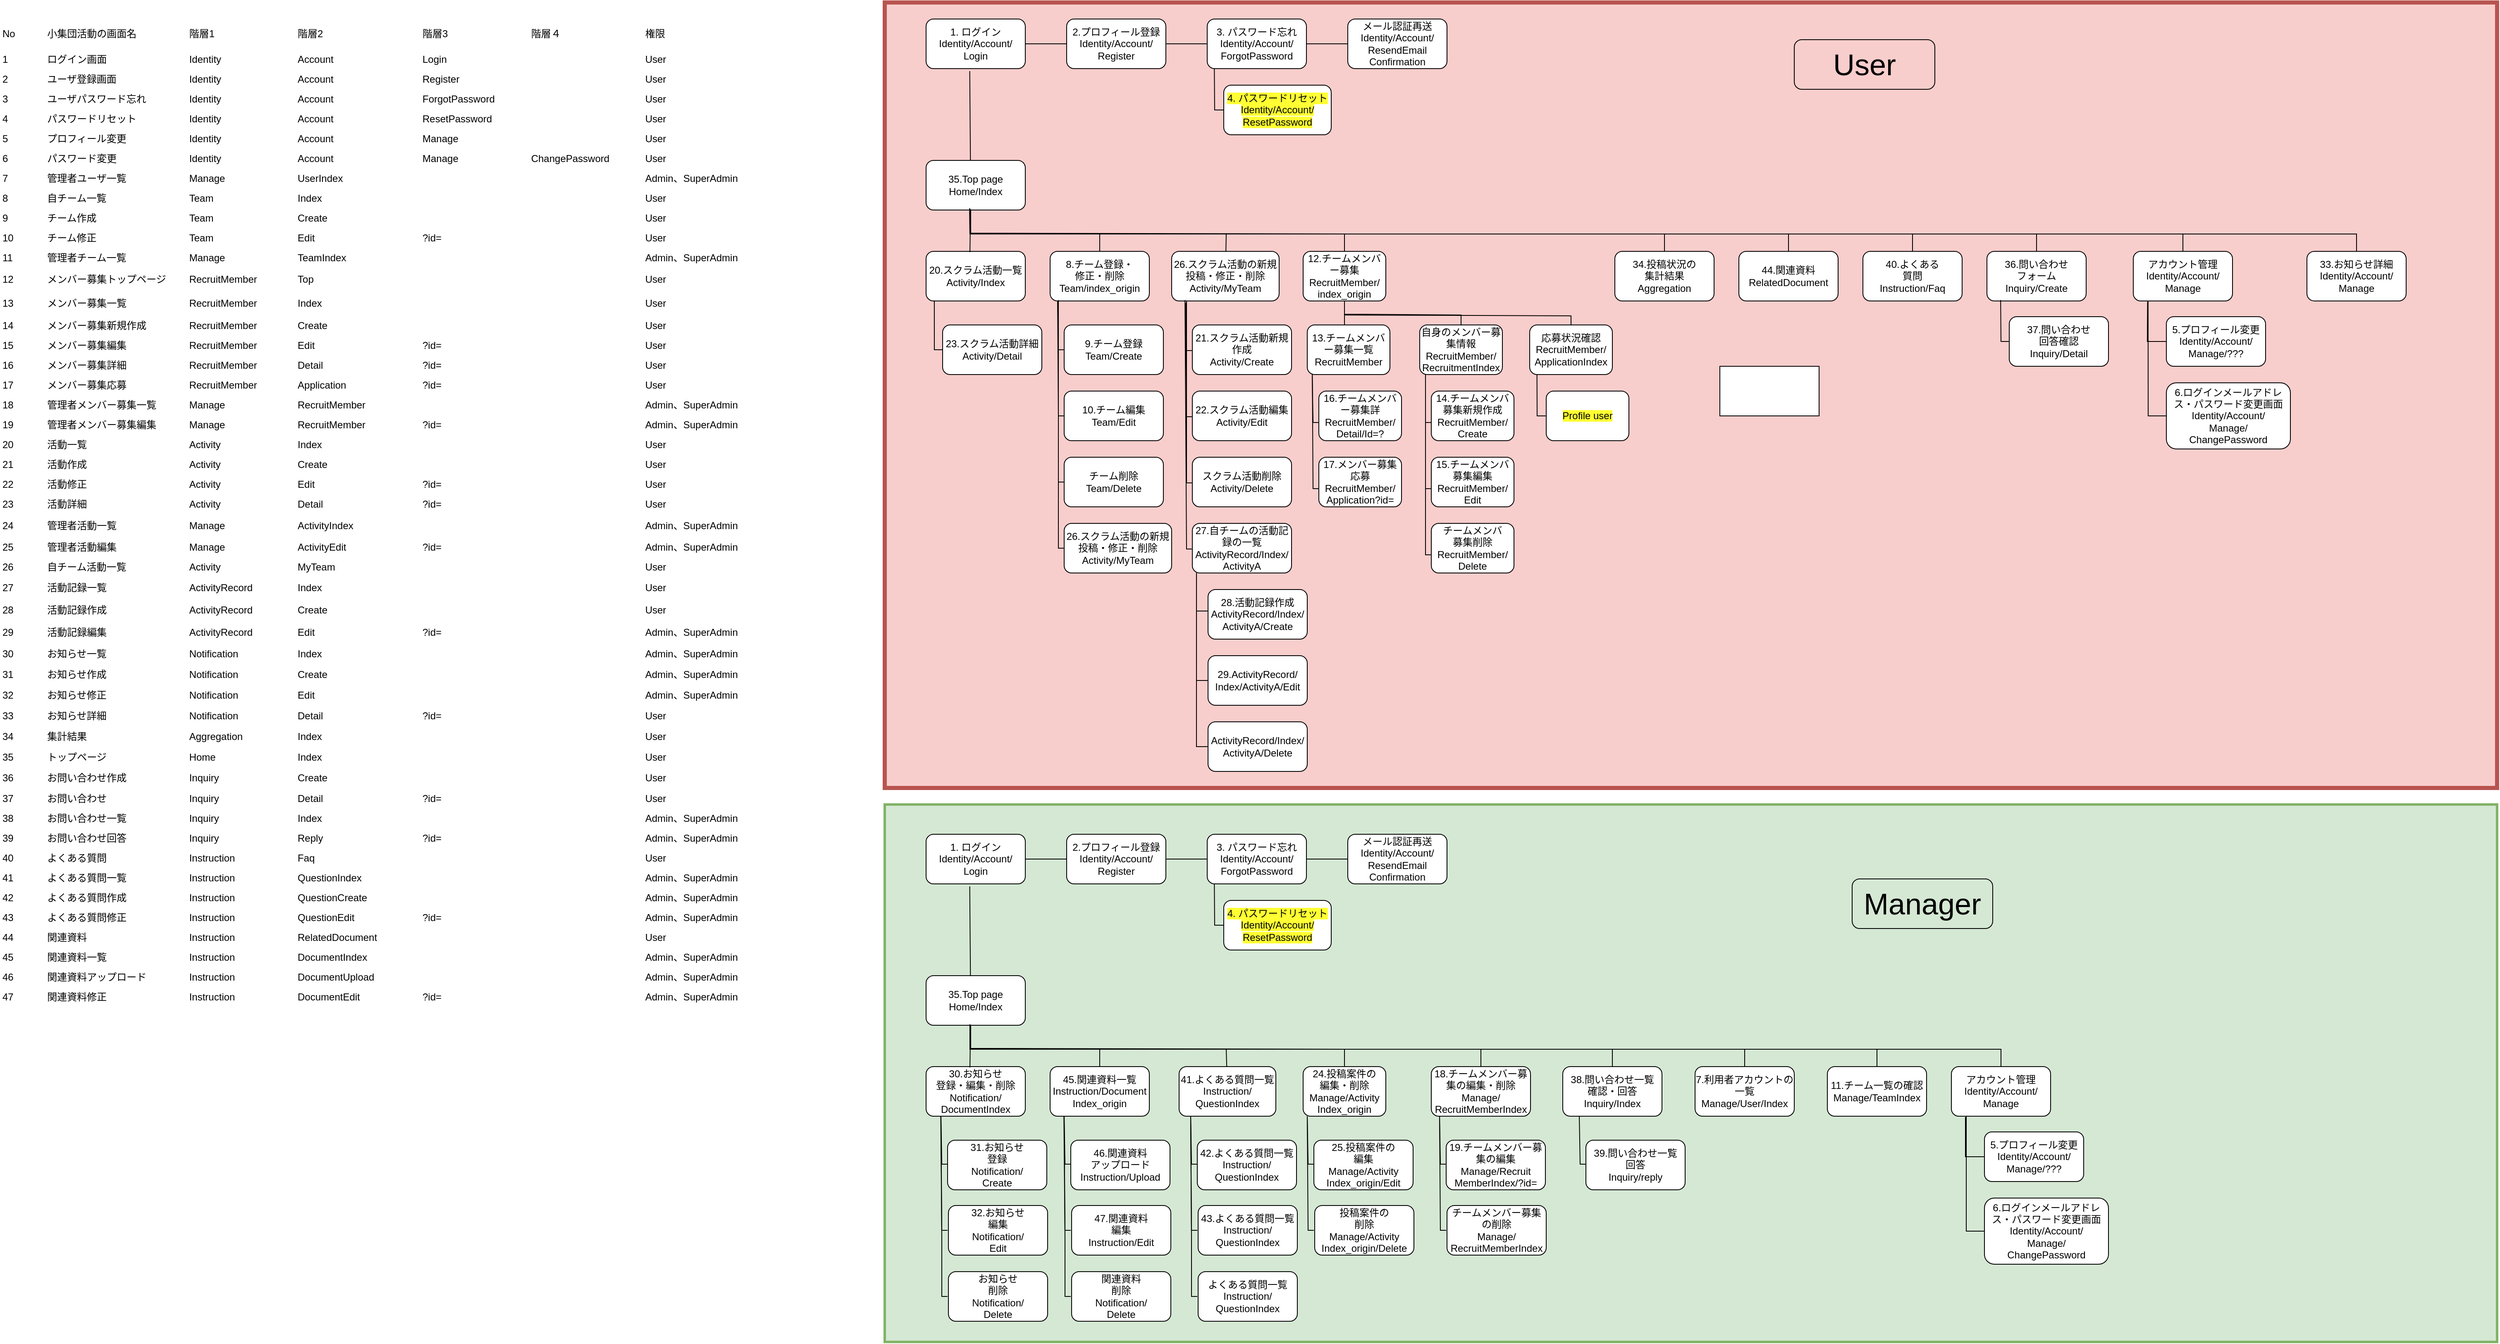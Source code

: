 <mxfile version="21.2.9" type="github" pages="12">
  <diagram id="CLTRys49zxEiXXsSw-_P" name="Structure chart">
    <mxGraphModel dx="5766" dy="2547" grid="1" gridSize="10" guides="1" tooltips="1" connect="1" arrows="1" fold="1" page="1" pageScale="1" pageWidth="1169" pageHeight="827" math="0" shadow="0">
      <root>
        <mxCell id="0" />
        <mxCell id="1" parent="0" />
        <mxCell id="gFWTkHLYbg-HegzWPeBd-11" value="" style="rounded=0;whiteSpace=wrap;html=1;fillColor=#d5e8d4;strokeColor=#82b366;strokeWidth=3;" vertex="1" parent="1">
          <mxGeometry x="10" y="980" width="1950" height="650" as="geometry" />
        </mxCell>
        <mxCell id="gFWTkHLYbg-HegzWPeBd-6" value="" style="rounded=0;whiteSpace=wrap;html=1;fillColor=#f8cecc;strokeColor=#b85450;strokeWidth=5;" vertex="1" parent="1">
          <mxGeometry x="10" y="10" width="1950" height="950" as="geometry" />
        </mxCell>
        <mxCell id="gvyzlwKQ6x9KOF1J_X6z-1" value="&lt;font style=&quot;font-size: 12px;&quot;&gt;1. ログイン&lt;br&gt;Identity/Account/&lt;br&gt;Login&lt;/font&gt;" style="rounded=1;whiteSpace=wrap;html=1;" parent="1" vertex="1">
          <mxGeometry x="60" y="30" width="120" height="60" as="geometry" />
        </mxCell>
        <mxCell id="gvyzlwKQ6x9KOF1J_X6z-2" value="&lt;font style=&quot;&quot;&gt;&lt;font style=&quot;font-size: 12px;&quot;&gt;2.プロフィール登録&lt;br&gt;Identity/Account/&lt;br&gt;Register&lt;/font&gt;&lt;br&gt;&lt;/font&gt;" style="rounded=1;whiteSpace=wrap;html=1;" parent="1" vertex="1">
          <mxGeometry x="230" y="30" width="120" height="60" as="geometry" />
        </mxCell>
        <mxCell id="gvyzlwKQ6x9KOF1J_X6z-6" value="&lt;div data-ccp-timestamp=&quot;1683614892961&quot;&gt;&lt;table style=&quot;border-collapse:collapse;width:715pt&quot; width=&quot;953&quot;&gt;&lt;colgroup&gt;&lt;col style=&quot;width:40pt&quot; width=&quot;53&quot;&gt;&lt;col style=&quot;width:131pt&quot; width=&quot;174&quot;&gt;&lt;col style=&quot;width:98pt&quot; width=&quot;131&quot;&gt;&lt;col style=&quot;width:113pt&quot; width=&quot;150&quot;&gt;&lt;col style=&quot;width:98pt&quot; width=&quot;131&quot;&gt;&lt;col style=&quot;width:103pt&quot; width=&quot;137&quot;&gt;&lt;col style=&quot;width:133pt&quot; width=&quot;177&quot;&gt;&lt;/colgroup&gt;&lt;tbody&gt;&lt;tr style=&quot;height:28.5pt&quot; height=&quot;38&quot;&gt;&lt;td style=&quot;width:40pt;height:28.5pt&quot; class=&quot;xl21&quot; height=&quot;38&quot; width=&quot;53&quot;&gt;No&lt;/td&gt;&lt;td style=&quot;width:131pt&quot; class=&quot;xl21&quot; width=&quot;174&quot;&gt;小集団活動の画面名&lt;/td&gt;&lt;td style=&quot;width:98pt&quot; class=&quot;xl21&quot; width=&quot;131&quot;&gt;階層1&lt;/td&gt;&lt;td style=&quot;width:113pt&quot; class=&quot;xl21&quot; width=&quot;150&quot;&gt;階層2&lt;/td&gt;&lt;td style=&quot;width:98pt&quot; class=&quot;xl21&quot; width=&quot;131&quot;&gt;階層3&lt;/td&gt;&lt;td style=&quot;width:103pt&quot; class=&quot;xl21&quot; width=&quot;137&quot;&gt;階層４&lt;/td&gt;&lt;td style=&quot;width:133pt&quot; class=&quot;xl21&quot; width=&quot;177&quot;&gt;権限&lt;/td&gt;&lt;/tr&gt;&lt;tr style=&quot;height:15.75pt&quot; height=&quot;21&quot;&gt;&lt;td style=&quot;width:40pt;height:15.75pt&quot; class=&quot;xl148&quot; height=&quot;21&quot; width=&quot;53&quot;&gt;1&lt;/td&gt;&lt;td style=&quot;width:131pt&quot; class=&quot;xl163&quot; width=&quot;174&quot;&gt;ログイン画面&lt;/td&gt;&lt;td style=&quot;width:98pt&quot; class=&quot;xl163&quot; width=&quot;131&quot;&gt;Identity&lt;/td&gt;&lt;td style=&quot;width:113pt&quot; class=&quot;xl163&quot; width=&quot;150&quot;&gt;Account&lt;/td&gt;&lt;td style=&quot;width:98pt&quot; class=&quot;xl163&quot; width=&quot;131&quot;&gt;Login&lt;/td&gt;&lt;td style=&quot;width:103pt&quot; class=&quot;xl69&quot; width=&quot;137&quot;&gt;&lt;/td&gt;&lt;td style=&quot;width:133pt&quot; class=&quot;xl70&quot; width=&quot;177&quot;&gt;User&lt;/td&gt;&lt;/tr&gt;&lt;tr style=&quot;height:16.5pt&quot; height=&quot;22&quot;&gt;&lt;td style=&quot;width:40pt;height:16.5pt&quot; class=&quot;xl149&quot; height=&quot;22&quot; width=&quot;53&quot;&gt;2&lt;/td&gt;&lt;td style=&quot;width:131pt&quot; class=&quot;xl164&quot; width=&quot;174&quot;&gt;ユーザ登録画面&lt;/td&gt;&lt;td style=&quot;width:98pt&quot; class=&quot;xl164&quot; width=&quot;131&quot;&gt;Identity&lt;/td&gt;&lt;td style=&quot;width:113pt&quot; class=&quot;xl164&quot; width=&quot;150&quot;&gt;Account&lt;/td&gt;&lt;td style=&quot;width:98pt&quot; class=&quot;xl164&quot; width=&quot;131&quot;&gt;Register&lt;/td&gt;&lt;td style=&quot;width:103pt&quot; class=&quot;xl74&quot; width=&quot;137&quot;&gt;&lt;/td&gt;&lt;td style=&quot;width:133pt&quot; class=&quot;xl75&quot; width=&quot;177&quot;&gt;User&lt;/td&gt;&lt;/tr&gt;&lt;tr style=&quot;height:16.5pt&quot; height=&quot;22&quot;&gt;&lt;td style=&quot;width:40pt;height:16.5pt&quot; class=&quot;xl149&quot; height=&quot;22&quot; width=&quot;53&quot;&gt;3&lt;/td&gt;&lt;td style=&quot;width:131pt&quot; class=&quot;xl164&quot; width=&quot;174&quot;&gt;ユーザパスワード忘れ&lt;/td&gt;&lt;td style=&quot;width:98pt&quot; class=&quot;xl164&quot; width=&quot;131&quot;&gt;Identity&lt;/td&gt;&lt;td style=&quot;width:113pt&quot; class=&quot;xl164&quot; width=&quot;150&quot;&gt;Account&lt;/td&gt;&lt;td style=&quot;width:98pt&quot; class=&quot;xl164&quot; width=&quot;131&quot;&gt;ForgotPassword&lt;/td&gt;&lt;td style=&quot;width:103pt&quot; class=&quot;xl74&quot; width=&quot;137&quot;&gt;&lt;/td&gt;&lt;td style=&quot;width:133pt&quot; class=&quot;xl75&quot; width=&quot;177&quot;&gt;User&lt;/td&gt;&lt;/tr&gt;&lt;tr style=&quot;height:16.5pt&quot; height=&quot;22&quot;&gt;&lt;td style=&quot;width:40pt;height:16.5pt&quot; class=&quot;xl149&quot; height=&quot;22&quot; width=&quot;53&quot;&gt;4&lt;/td&gt;&lt;td style=&quot;width:131pt&quot; class=&quot;xl73&quot; width=&quot;174&quot;&gt;パスワードリセット&lt;/td&gt;&lt;td style=&quot;width:98pt&quot; class=&quot;xl74&quot; width=&quot;131&quot;&gt;Identity&lt;/td&gt;&lt;td style=&quot;width:113pt&quot; class=&quot;xl74&quot; width=&quot;150&quot;&gt;Account&lt;/td&gt;&lt;td style=&quot;width:98pt&quot; class=&quot;xl74&quot; width=&quot;131&quot;&gt;ResetPassword&lt;/td&gt;&lt;td style=&quot;width:103pt&quot; class=&quot;xl74&quot; width=&quot;137&quot;&gt;&lt;/td&gt;&lt;td style=&quot;width:133pt&quot; class=&quot;xl75&quot; width=&quot;177&quot;&gt;User&lt;/td&gt;&lt;/tr&gt;&lt;tr style=&quot;height:16.5pt&quot; height=&quot;22&quot;&gt;&lt;td style=&quot;width:40pt;height:16.5pt&quot; class=&quot;xl149&quot; height=&quot;22&quot; width=&quot;53&quot;&gt;5&lt;/td&gt;&lt;td style=&quot;width:131pt&quot; class=&quot;xl164&quot; width=&quot;174&quot;&gt;プロフィール変更&lt;/td&gt;&lt;td style=&quot;width:98pt&quot; class=&quot;xl164&quot; width=&quot;131&quot;&gt;Identity&lt;/td&gt;&lt;td style=&quot;width:113pt&quot; class=&quot;xl164&quot; width=&quot;150&quot;&gt;Account&lt;/td&gt;&lt;td style=&quot;width:98pt&quot; class=&quot;xl164&quot; width=&quot;131&quot;&gt;Manage&lt;/td&gt;&lt;td style=&quot;width:103pt&quot; class=&quot;xl74&quot; width=&quot;137&quot;&gt;&lt;/td&gt;&lt;td style=&quot;width:133pt&quot; class=&quot;xl75&quot; width=&quot;177&quot;&gt;User&lt;/td&gt;&lt;/tr&gt;&lt;tr style=&quot;height:16.5pt&quot; height=&quot;22&quot;&gt;&lt;td style=&quot;width:40pt;height:16.5pt&quot; class=&quot;xl149&quot; height=&quot;22&quot; width=&quot;53&quot;&gt;6&lt;/td&gt;&lt;td style=&quot;width:131pt&quot; class=&quot;xl164&quot; width=&quot;174&quot;&gt;パスワード変更&lt;/td&gt;&lt;td style=&quot;width:98pt&quot; class=&quot;xl164&quot; width=&quot;131&quot;&gt;Identity&lt;/td&gt;&lt;td style=&quot;width:113pt&quot; class=&quot;xl164&quot; width=&quot;150&quot;&gt;Account&lt;/td&gt;&lt;td style=&quot;width:98pt&quot; class=&quot;xl164&quot; width=&quot;131&quot;&gt;Manage&lt;/td&gt;&lt;td style=&quot;width:103pt&quot; class=&quot;xl74&quot; width=&quot;137&quot;&gt;ChangePassword&lt;/td&gt;&lt;td style=&quot;width:133pt&quot; class=&quot;xl75&quot; width=&quot;177&quot;&gt;User&lt;/td&gt;&lt;/tr&gt;&lt;tr style=&quot;height:16.5pt&quot; height=&quot;22&quot;&gt;&lt;td style=&quot;width:40pt;height:16.5pt&quot; class=&quot;xl149&quot; height=&quot;22&quot; width=&quot;53&quot;&gt;7&lt;/td&gt;&lt;td style=&quot;width:131pt&quot; class=&quot;xl164&quot; width=&quot;174&quot;&gt;管理者ユーザ一覧&lt;/td&gt;&lt;td style=&quot;width:98pt&quot; class=&quot;xl164&quot; width=&quot;131&quot;&gt;Manage&lt;/td&gt;&lt;td style=&quot;width:113pt&quot; class=&quot;xl164&quot; width=&quot;150&quot;&gt;UserIndex&lt;/td&gt;&lt;td style=&quot;width:98pt&quot; class=&quot;xl164&quot; width=&quot;131&quot;&gt;&lt;/td&gt;&lt;td style=&quot;width:103pt&quot; class=&quot;xl74&quot; width=&quot;137&quot;&gt;&lt;/td&gt;&lt;td style=&quot;width:133pt&quot; class=&quot;xl75&quot; width=&quot;177&quot;&gt;Admin、SuperAdmin&lt;/td&gt;&lt;/tr&gt;&lt;tr style=&quot;height:16.5pt&quot; height=&quot;22&quot;&gt;&lt;td style=&quot;width:40pt;height:16.5pt&quot; class=&quot;xl149&quot; height=&quot;22&quot; width=&quot;53&quot;&gt;8&lt;/td&gt;&lt;td style=&quot;width:131pt&quot; class=&quot;xl164&quot; width=&quot;174&quot;&gt;自チーム一覧&lt;/td&gt;&lt;td style=&quot;width:98pt&quot; class=&quot;xl164&quot; width=&quot;131&quot;&gt;Team&lt;/td&gt;&lt;td style=&quot;width:113pt&quot; class=&quot;xl164&quot; width=&quot;150&quot;&gt;Index&lt;/td&gt;&lt;td style=&quot;width:98pt&quot; class=&quot;xl164&quot; width=&quot;131&quot;&gt;&lt;/td&gt;&lt;td style=&quot;width:103pt&quot; class=&quot;xl74&quot; width=&quot;137&quot;&gt;&lt;/td&gt;&lt;td style=&quot;width:133pt&quot; class=&quot;xl75&quot; width=&quot;177&quot;&gt;User&lt;/td&gt;&lt;/tr&gt;&lt;tr style=&quot;height:16.5pt&quot; height=&quot;22&quot;&gt;&lt;td style=&quot;width:40pt;height:16.5pt&quot; class=&quot;xl149&quot; height=&quot;22&quot; width=&quot;53&quot;&gt;9&lt;/td&gt;&lt;td style=&quot;width:131pt&quot; class=&quot;xl164&quot; width=&quot;174&quot;&gt;チーム作成&lt;/td&gt;&lt;td style=&quot;width:98pt&quot; class=&quot;xl164&quot; width=&quot;131&quot;&gt;Team&lt;/td&gt;&lt;td style=&quot;width:113pt&quot; class=&quot;xl164&quot; width=&quot;150&quot;&gt;Create&lt;/td&gt;&lt;td style=&quot;width:98pt&quot; class=&quot;xl164&quot; width=&quot;131&quot;&gt;&lt;/td&gt;&lt;td style=&quot;width:103pt&quot; class=&quot;xl74&quot; width=&quot;137&quot;&gt;&lt;/td&gt;&lt;td style=&quot;width:133pt&quot; class=&quot;xl75&quot; width=&quot;177&quot;&gt;User&lt;/td&gt;&lt;/tr&gt;&lt;tr style=&quot;height:16.5pt&quot; height=&quot;22&quot;&gt;&lt;td style=&quot;width:40pt;height:16.5pt&quot; class=&quot;xl149&quot; height=&quot;22&quot; width=&quot;53&quot;&gt;10&lt;/td&gt;&lt;td style=&quot;width:131pt&quot; class=&quot;xl164&quot; width=&quot;174&quot;&gt;チーム修正&lt;/td&gt;&lt;td style=&quot;width:98pt&quot; class=&quot;xl164&quot; width=&quot;131&quot;&gt;Team&lt;/td&gt;&lt;td style=&quot;width:113pt&quot; class=&quot;xl164&quot; width=&quot;150&quot;&gt;Edit&lt;/td&gt;&lt;td style=&quot;width:98pt&quot; class=&quot;xl164&quot; width=&quot;131&quot;&gt;?id=&lt;/td&gt;&lt;td style=&quot;width:103pt&quot; class=&quot;xl74&quot; width=&quot;137&quot;&gt;&lt;/td&gt;&lt;td style=&quot;width:133pt&quot; class=&quot;xl75&quot; width=&quot;177&quot;&gt;User&lt;/td&gt;&lt;/tr&gt;&lt;tr style=&quot;height:16.5pt&quot; height=&quot;22&quot;&gt;&lt;td style=&quot;width:40pt;height:16.5pt&quot; class=&quot;xl149&quot; height=&quot;22&quot; width=&quot;53&quot;&gt;11&lt;/td&gt;&lt;td style=&quot;width:131pt&quot; class=&quot;xl164&quot; width=&quot;174&quot;&gt;管理者チーム一覧&lt;/td&gt;&lt;td style=&quot;width:98pt&quot; class=&quot;xl164&quot; width=&quot;131&quot;&gt;Manage&lt;/td&gt;&lt;td style=&quot;width:113pt&quot; class=&quot;xl164&quot; width=&quot;150&quot;&gt;TeamIndex&lt;/td&gt;&lt;td style=&quot;width:98pt&quot; class=&quot;xl164&quot; width=&quot;131&quot;&gt;&lt;/td&gt;&lt;td style=&quot;width:103pt&quot; class=&quot;xl74&quot; width=&quot;137&quot;&gt;&lt;/td&gt;&lt;td style=&quot;width:133pt&quot; class=&quot;xl75&quot; width=&quot;177&quot;&gt;Admin、SuperAdmin&lt;/td&gt;&lt;/tr&gt;&lt;tr style=&quot;height:20.25pt&quot; height=&quot;27&quot;&gt;&lt;td style=&quot;width:40pt;height:20.25pt&quot; class=&quot;xl149&quot; height=&quot;27&quot; width=&quot;53&quot;&gt;12&lt;/td&gt;&lt;td style=&quot;width:131pt&quot; class=&quot;xl164&quot; width=&quot;174&quot;&gt;メンバー募集トップページ&lt;/td&gt;&lt;td style=&quot;width:98pt&quot; class=&quot;xl164&quot; width=&quot;131&quot;&gt;RecruitMember&lt;/td&gt;&lt;td style=&quot;width:113pt&quot; class=&quot;xl164&quot; width=&quot;150&quot;&gt;Top&lt;/td&gt;&lt;td style=&quot;width:98pt&quot; class=&quot;xl170&quot; width=&quot;131&quot;&gt;&lt;/td&gt;&lt;td style=&quot;width:103pt&quot; class=&quot;xl79&quot; width=&quot;137&quot;&gt;&lt;/td&gt;&lt;td style=&quot;width:133pt&quot; class=&quot;xl75&quot; width=&quot;177&quot;&gt;User&lt;/td&gt;&lt;/tr&gt;&lt;tr style=&quot;height:20.25pt&quot; height=&quot;27&quot;&gt;&lt;td style=&quot;width:40pt;height:20.25pt&quot; class=&quot;xl149&quot; height=&quot;27&quot; width=&quot;53&quot;&gt;13&lt;/td&gt;&lt;td style=&quot;width:131pt&quot; class=&quot;xl164&quot; width=&quot;174&quot;&gt;メンバー募集一覧&lt;/td&gt;&lt;td style=&quot;width:98pt&quot; class=&quot;xl164&quot; width=&quot;131&quot;&gt;RecruitMember&lt;/td&gt;&lt;td style=&quot;width:113pt&quot; class=&quot;xl164&quot; width=&quot;150&quot;&gt;Index&lt;/td&gt;&lt;td style=&quot;width:98pt&quot; class=&quot;xl170&quot; width=&quot;131&quot;&gt;&lt;/td&gt;&lt;td style=&quot;width:103pt&quot; class=&quot;xl79&quot; width=&quot;137&quot;&gt;&lt;/td&gt;&lt;td style=&quot;width:133pt&quot; class=&quot;xl75&quot; width=&quot;177&quot;&gt;User&lt;/td&gt;&lt;/tr&gt;&lt;tr style=&quot;height:16.5pt&quot; height=&quot;22&quot;&gt;&lt;td style=&quot;width:40pt;height:16.5pt&quot; class=&quot;xl149&quot; height=&quot;22&quot; width=&quot;53&quot;&gt;14&lt;/td&gt;&lt;td style=&quot;width:131pt&quot; class=&quot;xl164&quot; width=&quot;174&quot;&gt;メンバー募集新規作成&lt;/td&gt;&lt;td style=&quot;width:98pt&quot; class=&quot;xl164&quot; width=&quot;131&quot;&gt;RecruitMember&lt;/td&gt;&lt;td style=&quot;width:113pt&quot; class=&quot;xl164&quot; width=&quot;150&quot;&gt;Create&lt;/td&gt;&lt;td style=&quot;width:98pt&quot; class=&quot;xl170&quot; width=&quot;131&quot;&gt;&lt;/td&gt;&lt;td style=&quot;width:103pt&quot; class=&quot;xl79&quot; width=&quot;137&quot;&gt;&lt;/td&gt;&lt;td style=&quot;width:133pt&quot; class=&quot;xl75&quot; width=&quot;177&quot;&gt;User&lt;/td&gt;&lt;/tr&gt;&lt;tr style=&quot;height:16.5pt&quot; height=&quot;22&quot;&gt;&lt;td style=&quot;width:40pt;height:16.5pt&quot; class=&quot;xl149&quot; height=&quot;22&quot; width=&quot;53&quot;&gt;15&lt;/td&gt;&lt;td style=&quot;width:131pt&quot; class=&quot;xl164&quot; width=&quot;174&quot;&gt;メンバー募集編集&lt;/td&gt;&lt;td style=&quot;width:98pt&quot; class=&quot;xl164&quot; width=&quot;131&quot;&gt;RecruitMember&lt;/td&gt;&lt;td style=&quot;width:113pt&quot; class=&quot;xl164&quot; width=&quot;150&quot;&gt;Edit&lt;/td&gt;&lt;td style=&quot;width:98pt&quot; class=&quot;xl164&quot; width=&quot;131&quot;&gt;?id=&lt;/td&gt;&lt;td style=&quot;width:103pt&quot; class=&quot;xl79&quot; width=&quot;137&quot;&gt;&lt;/td&gt;&lt;td style=&quot;width:133pt&quot; class=&quot;xl75&quot; width=&quot;177&quot;&gt;User&lt;/td&gt;&lt;/tr&gt;&lt;tr style=&quot;height:16.5pt&quot; height=&quot;22&quot;&gt;&lt;td style=&quot;width:40pt;height:16.5pt&quot; class=&quot;xl149&quot; height=&quot;22&quot; width=&quot;53&quot;&gt;16&lt;/td&gt;&lt;td style=&quot;width:131pt&quot; class=&quot;xl164&quot; width=&quot;174&quot;&gt;メンバー募集詳細&lt;/td&gt;&lt;td style=&quot;width:98pt&quot; class=&quot;xl164&quot; width=&quot;131&quot;&gt;RecruitMember&lt;/td&gt;&lt;td style=&quot;width:113pt&quot; class=&quot;xl164&quot; width=&quot;150&quot;&gt;Detail&lt;/td&gt;&lt;td style=&quot;width:98pt&quot; class=&quot;xl164&quot; width=&quot;131&quot;&gt;?id=&lt;/td&gt;&lt;td style=&quot;width:103pt&quot; class=&quot;xl79&quot; width=&quot;137&quot;&gt;&lt;/td&gt;&lt;td style=&quot;width:133pt&quot; class=&quot;xl75&quot; width=&quot;177&quot;&gt;User&lt;/td&gt;&lt;/tr&gt;&lt;tr style=&quot;height:16.5pt&quot; height=&quot;22&quot;&gt;&lt;td style=&quot;width:40pt;height:16.5pt&quot; class=&quot;xl149&quot; height=&quot;22&quot; width=&quot;53&quot;&gt;17&lt;/td&gt;&lt;td style=&quot;width:131pt&quot; class=&quot;xl171&quot; width=&quot;174&quot;&gt;メンバー募集応募&lt;/td&gt;&lt;td style=&quot;width:98pt&quot; class=&quot;xl164&quot; width=&quot;131&quot;&gt;RecruitMember&lt;/td&gt;&lt;td style=&quot;width:113pt&quot; class=&quot;xl171&quot; width=&quot;150&quot;&gt;Application&lt;/td&gt;&lt;td style=&quot;width:98pt&quot; class=&quot;xl171&quot; width=&quot;131&quot;&gt;?id=&lt;/td&gt;&lt;td style=&quot;width:103pt&quot; class=&quot;xl133&quot; width=&quot;137&quot;&gt;&lt;/td&gt;&lt;td style=&quot;width:133pt&quot; class=&quot;xl75&quot; width=&quot;177&quot;&gt;User&lt;/td&gt;&lt;/tr&gt;&lt;tr style=&quot;height:16.5pt&quot; height=&quot;22&quot;&gt;&lt;td style=&quot;width:40pt;height:16.5pt&quot; class=&quot;xl149&quot; height=&quot;22&quot; width=&quot;53&quot;&gt;18&lt;/td&gt;&lt;td style=&quot;width:131pt&quot; class=&quot;xl171&quot; width=&quot;174&quot;&gt;管理者メンバー募集一覧&lt;/td&gt;&lt;td style=&quot;width:98pt&quot; class=&quot;xl164&quot; width=&quot;131&quot;&gt;Manage&lt;/td&gt;&lt;td style=&quot;width:113pt&quot; class=&quot;xl171&quot; width=&quot;150&quot;&gt;RecruitMember&lt;/td&gt;&lt;td style=&quot;width:98pt&quot; class=&quot;xl171&quot; width=&quot;131&quot;&gt;&lt;/td&gt;&lt;td style=&quot;width:103pt&quot; class=&quot;xl133&quot; width=&quot;137&quot;&gt;&lt;/td&gt;&lt;td class=&quot;xl103&quot;&gt;Admin、SuperAdmin&lt;/td&gt;&lt;/tr&gt;&lt;tr style=&quot;height:16.5pt&quot; height=&quot;22&quot;&gt;&lt;td style=&quot;width:40pt;height:16.5pt&quot; class=&quot;xl149&quot; height=&quot;22&quot; width=&quot;53&quot;&gt;19&lt;/td&gt;&lt;td style=&quot;width:131pt&quot; class=&quot;xl171&quot; width=&quot;174&quot;&gt;管理者メンバー募集編集&lt;/td&gt;&lt;td style=&quot;width:98pt&quot; class=&quot;xl164&quot; width=&quot;131&quot;&gt;Manage&lt;/td&gt;&lt;td style=&quot;width:113pt&quot; class=&quot;xl171&quot; width=&quot;150&quot;&gt;RecruitMember&lt;/td&gt;&lt;td style=&quot;width:98pt&quot; class=&quot;xl171&quot; width=&quot;131&quot;&gt;?id=&lt;/td&gt;&lt;td style=&quot;width:103pt&quot; class=&quot;xl95&quot; width=&quot;137&quot;&gt;&lt;/td&gt;&lt;td class=&quot;xl103&quot;&gt;Admin、SuperAdmin&lt;/td&gt;&lt;/tr&gt;&lt;tr style=&quot;height:16.5pt&quot; height=&quot;22&quot;&gt;&lt;td style=&quot;width:40pt;height:16.5pt&quot; class=&quot;xl148&quot; height=&quot;22&quot; width=&quot;53&quot;&gt;20&lt;/td&gt;&lt;td style=&quot;width:131pt&quot; class=&quot;xl163&quot; width=&quot;174&quot;&gt;活動一覧&lt;/td&gt;&lt;td style=&quot;width:98pt&quot; class=&quot;xl163&quot; width=&quot;131&quot;&gt;Activity&lt;/td&gt;&lt;td style=&quot;width:113pt&quot; class=&quot;xl163&quot; width=&quot;150&quot;&gt;Index&lt;/td&gt;&lt;td style=&quot;width:98pt&quot; class=&quot;xl163&quot; width=&quot;131&quot;&gt;&lt;/td&gt;&lt;td style=&quot;width:103pt&quot; class=&quot;xl69&quot; width=&quot;137&quot;&gt;&lt;/td&gt;&lt;td style=&quot;width:133pt&quot; class=&quot;xl70&quot; width=&quot;177&quot;&gt;User&lt;/td&gt;&lt;/tr&gt;&lt;tr style=&quot;height:16.5pt&quot; height=&quot;22&quot;&gt;&lt;td style=&quot;width:40pt;height:16.5pt&quot; class=&quot;xl149&quot; height=&quot;22&quot; width=&quot;53&quot;&gt;21&lt;/td&gt;&lt;td style=&quot;width:131pt&quot; class=&quot;xl164&quot; width=&quot;174&quot;&gt;活動作成&lt;/td&gt;&lt;td style=&quot;width:98pt&quot; class=&quot;xl164&quot; width=&quot;131&quot;&gt;Activity&lt;/td&gt;&lt;td style=&quot;width:113pt&quot; class=&quot;xl164&quot; width=&quot;150&quot;&gt;Create&lt;/td&gt;&lt;td style=&quot;width:98pt&quot; class=&quot;xl164&quot; width=&quot;131&quot;&gt;&lt;/td&gt;&lt;td style=&quot;width:103pt&quot; class=&quot;xl74&quot; width=&quot;137&quot;&gt;&lt;/td&gt;&lt;td style=&quot;width:133pt&quot; class=&quot;xl75&quot; width=&quot;177&quot;&gt;User&lt;/td&gt;&lt;/tr&gt;&lt;tr style=&quot;height:16.5pt&quot; height=&quot;22&quot;&gt;&lt;td style=&quot;width:40pt;height:16.5pt&quot; class=&quot;xl149&quot; height=&quot;22&quot; width=&quot;53&quot;&gt;22&lt;/td&gt;&lt;td style=&quot;width:131pt&quot; class=&quot;xl164&quot; width=&quot;174&quot;&gt;活動修正&lt;/td&gt;&lt;td style=&quot;width:98pt&quot; class=&quot;xl164&quot; width=&quot;131&quot;&gt;Activity&lt;/td&gt;&lt;td style=&quot;width:113pt&quot; class=&quot;xl164&quot; width=&quot;150&quot;&gt;Edit&lt;/td&gt;&lt;td style=&quot;width:98pt&quot; class=&quot;xl164&quot; width=&quot;131&quot;&gt;?id=&lt;/td&gt;&lt;td style=&quot;width:103pt&quot; class=&quot;xl74&quot; width=&quot;137&quot;&gt;&lt;/td&gt;&lt;td style=&quot;width:133pt&quot; class=&quot;xl75&quot; width=&quot;177&quot;&gt;User&lt;/td&gt;&lt;/tr&gt;&lt;tr style=&quot;height:16.5pt&quot; height=&quot;22&quot;&gt;&lt;td style=&quot;width:40pt;height:16.5pt&quot; class=&quot;xl149&quot; height=&quot;22&quot; width=&quot;53&quot;&gt;23&lt;/td&gt;&lt;td style=&quot;width:131pt&quot; class=&quot;xl164&quot; width=&quot;174&quot;&gt;活動詳細&lt;/td&gt;&lt;td style=&quot;width:98pt&quot; class=&quot;xl164&quot; width=&quot;131&quot;&gt;Activity&lt;/td&gt;&lt;td style=&quot;width:113pt&quot; class=&quot;xl164&quot; width=&quot;150&quot;&gt;Detail&lt;/td&gt;&lt;td style=&quot;width:98pt&quot; class=&quot;xl164&quot; width=&quot;131&quot;&gt;?id=&lt;/td&gt;&lt;td style=&quot;width:103pt&quot; class=&quot;xl74&quot; width=&quot;137&quot;&gt;&lt;/td&gt;&lt;td style=&quot;width:133pt&quot; class=&quot;xl75&quot; width=&quot;177&quot;&gt;User&lt;/td&gt;&lt;/tr&gt;&lt;tr style=&quot;height:19.5pt&quot; height=&quot;26&quot;&gt;&lt;td style=&quot;width:40pt;height:19.5pt&quot; class=&quot;xl149&quot; height=&quot;26&quot; width=&quot;53&quot;&gt;24&lt;/td&gt;&lt;td style=&quot;width:131pt&quot; class=&quot;xl164&quot; width=&quot;174&quot;&gt;管理者活動一覧&lt;/td&gt;&lt;td style=&quot;width:98pt&quot; class=&quot;xl164&quot; width=&quot;131&quot;&gt;Manage&lt;/td&gt;&lt;td style=&quot;width:113pt&quot; class=&quot;xl164&quot; width=&quot;150&quot;&gt;ActivityIndex&lt;/td&gt;&lt;td style=&quot;width:98pt&quot; class=&quot;xl164&quot; width=&quot;131&quot;&gt;&lt;/td&gt;&lt;td style=&quot;width:103pt&quot; class=&quot;xl74&quot; width=&quot;137&quot;&gt;&lt;/td&gt;&lt;td style=&quot;width:133pt&quot; class=&quot;xl75&quot; width=&quot;177&quot;&gt;Admin、SuperAdmin&lt;/td&gt;&lt;/tr&gt;&lt;tr style=&quot;height:16.5pt&quot; height=&quot;22&quot;&gt;&lt;td style=&quot;width:40pt;height:16.5pt&quot; class=&quot;xl149&quot; height=&quot;22&quot; width=&quot;53&quot;&gt;25&lt;/td&gt;&lt;td style=&quot;width:131pt&quot; class=&quot;xl164&quot; width=&quot;174&quot;&gt;管理者活動編集&lt;/td&gt;&lt;td style=&quot;width:98pt&quot; class=&quot;xl164&quot; width=&quot;131&quot;&gt;Manage&lt;/td&gt;&lt;td style=&quot;width:113pt&quot; class=&quot;xl164&quot; width=&quot;150&quot;&gt;ActivityEdit&lt;/td&gt;&lt;td style=&quot;width:98pt&quot; class=&quot;xl164&quot; width=&quot;131&quot;&gt;?id=&lt;/td&gt;&lt;td style=&quot;width:103pt&quot; class=&quot;xl74&quot; width=&quot;137&quot;&gt;&lt;/td&gt;&lt;td style=&quot;width:133pt&quot; class=&quot;xl75&quot; width=&quot;177&quot;&gt;Admin、SuperAdmin&lt;/td&gt;&lt;/tr&gt;&lt;tr style=&quot;height:16.5pt&quot; height=&quot;22&quot;&gt;&lt;td style=&quot;width:40pt;height:16.5pt&quot; class=&quot;xl149&quot; height=&quot;22&quot; width=&quot;53&quot;&gt;26&lt;/td&gt;&lt;td style=&quot;width:131pt&quot; class=&quot;xl164&quot; width=&quot;174&quot;&gt;自チーム活動一覧&lt;/td&gt;&lt;td style=&quot;width:98pt&quot; class=&quot;xl164&quot; width=&quot;131&quot;&gt;Activity&lt;/td&gt;&lt;td style=&quot;width:113pt&quot; class=&quot;xl164&quot; width=&quot;150&quot;&gt;MyTeam&lt;/td&gt;&lt;td style=&quot;width:98pt&quot; class=&quot;xl164&quot; width=&quot;131&quot;&gt;&lt;/td&gt;&lt;td style=&quot;width:103pt&quot; class=&quot;xl74&quot; width=&quot;137&quot;&gt;&lt;/td&gt;&lt;td style=&quot;width:133pt&quot; class=&quot;xl75&quot; width=&quot;177&quot;&gt;User&lt;/td&gt;&lt;/tr&gt;&lt;tr style=&quot;height:18.75pt&quot; height=&quot;25&quot;&gt;&lt;td style=&quot;width:40pt;height:18.75pt&quot; class=&quot;xl149&quot; height=&quot;25&quot; width=&quot;53&quot;&gt;27&lt;/td&gt;&lt;td style=&quot;width:131pt&quot; class=&quot;xl164&quot; width=&quot;174&quot;&gt;活動記録一覧&lt;/td&gt;&lt;td style=&quot;width:98pt&quot; class=&quot;xl164&quot; width=&quot;131&quot;&gt;ActivityRecord&lt;/td&gt;&lt;td style=&quot;width:113pt&quot; class=&quot;xl170&quot; width=&quot;150&quot;&gt;Index&lt;/td&gt;&lt;td style=&quot;width:98pt&quot; class=&quot;xl170&quot; width=&quot;131&quot;&gt;&lt;/td&gt;&lt;td style=&quot;width:103pt&quot; class=&quot;xl79&quot; width=&quot;137&quot;&gt;&lt;/td&gt;&lt;td style=&quot;width:133pt&quot; class=&quot;xl75&quot; width=&quot;177&quot;&gt;User&lt;/td&gt;&lt;/tr&gt;&lt;tr style=&quot;height:18.75pt&quot; height=&quot;25&quot;&gt;&lt;td style=&quot;width:40pt;height:18.75pt&quot; class=&quot;xl149&quot; height=&quot;25&quot; width=&quot;53&quot;&gt;28&lt;/td&gt;&lt;td style=&quot;width:131pt&quot; class=&quot;xl164&quot; width=&quot;174&quot;&gt;活動記録作成&lt;/td&gt;&lt;td style=&quot;width:98pt&quot; class=&quot;xl164&quot; width=&quot;131&quot;&gt;ActivityRecord&lt;/td&gt;&lt;td style=&quot;width:113pt&quot; class=&quot;xl170&quot; width=&quot;150&quot;&gt;Create&lt;/td&gt;&lt;td style=&quot;width:98pt&quot; class=&quot;xl170&quot; width=&quot;131&quot;&gt;&lt;/td&gt;&lt;td style=&quot;width:103pt&quot; class=&quot;xl79&quot; width=&quot;137&quot;&gt;&lt;/td&gt;&lt;td style=&quot;width:133pt&quot; class=&quot;xl75&quot; width=&quot;177&quot;&gt;User&lt;/td&gt;&lt;/tr&gt;&lt;tr style=&quot;height:18.75pt&quot; height=&quot;25&quot;&gt;&lt;td style=&quot;width:40pt;height:18.75pt&quot; class=&quot;xl150&quot; height=&quot;25&quot; width=&quot;53&quot;&gt;29&lt;/td&gt;&lt;td style=&quot;width:131pt&quot; class=&quot;xl171&quot; width=&quot;174&quot;&gt;活動記録編集&lt;/td&gt;&lt;td style=&quot;width:98pt&quot; class=&quot;xl171&quot; width=&quot;131&quot;&gt;ActivityRecord&lt;/td&gt;&lt;td style=&quot;width:113pt&quot; class=&quot;xl171&quot; width=&quot;150&quot;&gt;Edit&lt;/td&gt;&lt;td style=&quot;width:98pt&quot; class=&quot;xl171&quot; width=&quot;131&quot;&gt;?id=&lt;/td&gt;&lt;td style=&quot;width:103pt&quot; class=&quot;xl95&quot; width=&quot;137&quot;&gt;&lt;/td&gt;&lt;td style=&quot;width:133pt&quot; class=&quot;xl96&quot; width=&quot;177&quot;&gt;Admin、SuperAdmin&lt;/td&gt;&lt;/tr&gt;&lt;tr style=&quot;height:17.25pt&quot; height=&quot;23&quot;&gt;&lt;td style=&quot;width:40pt;height:17.25pt&quot; class=&quot;xl160&quot; height=&quot;23&quot; width=&quot;53&quot;&gt;30&lt;/td&gt;&lt;td style=&quot;width:131pt&quot; class=&quot;xl167&quot; width=&quot;174&quot;&gt;お知らせ一覧&lt;/td&gt;&lt;td style=&quot;width:98pt&quot; class=&quot;xl167&quot; width=&quot;131&quot;&gt;Notification&lt;/td&gt;&lt;td style=&quot;width:113pt&quot; class=&quot;xl167&quot; width=&quot;150&quot;&gt;Index&lt;/td&gt;&lt;td style=&quot;width:98pt&quot; class=&quot;xl167&quot; width=&quot;131&quot;&gt;&lt;/td&gt;&lt;td style=&quot;width:103pt&quot; class=&quot;xl136&quot; width=&quot;137&quot;&gt;&lt;/td&gt;&lt;td style=&quot;width:133pt&quot; class=&quot;xl137&quot; width=&quot;177&quot;&gt;Admin、SuperAdmin&lt;/td&gt;&lt;/tr&gt;&lt;tr style=&quot;height:17.25pt&quot; height=&quot;23&quot;&gt;&lt;td style=&quot;width:40pt;height:17.25pt&quot; class=&quot;xl151&quot; height=&quot;23&quot; width=&quot;53&quot;&gt;31&lt;/td&gt;&lt;td style=&quot;width:131pt&quot; class=&quot;xl165&quot; width=&quot;174&quot;&gt;お知らせ作成&lt;/td&gt;&lt;td style=&quot;width:98pt&quot; class=&quot;xl165&quot; width=&quot;131&quot;&gt;Notification&lt;/td&gt;&lt;td style=&quot;width:113pt&quot; class=&quot;xl165&quot; width=&quot;150&quot;&gt;Create&lt;/td&gt;&lt;td style=&quot;width:98pt&quot; class=&quot;xl165&quot; width=&quot;131&quot;&gt;&lt;/td&gt;&lt;td style=&quot;width:103pt&quot; class=&quot;xl83&quot; width=&quot;137&quot;&gt;&lt;/td&gt;&lt;td style=&quot;width:133pt&quot; class=&quot;xl84&quot; width=&quot;177&quot;&gt;Admin、SuperAdmin&lt;/td&gt;&lt;/tr&gt;&lt;tr style=&quot;height:17.25pt&quot; height=&quot;23&quot;&gt;&lt;td style=&quot;width:40pt;height:17.25pt&quot; class=&quot;xl151&quot; height=&quot;23&quot; width=&quot;53&quot;&gt;32&lt;/td&gt;&lt;td style=&quot;width:131pt&quot; class=&quot;xl165&quot; width=&quot;174&quot;&gt;お知らせ修正&lt;/td&gt;&lt;td style=&quot;width:98pt&quot; class=&quot;xl165&quot; width=&quot;131&quot;&gt;Notification&lt;/td&gt;&lt;td style=&quot;width:113pt&quot; class=&quot;xl165&quot; width=&quot;150&quot;&gt;Edit&lt;/td&gt;&lt;td style=&quot;width:98pt&quot; class=&quot;xl165&quot; width=&quot;131&quot;&gt;&lt;/td&gt;&lt;td style=&quot;width:103pt&quot; class=&quot;xl83&quot; width=&quot;137&quot;&gt;&lt;/td&gt;&lt;td style=&quot;width:133pt&quot; class=&quot;xl84&quot; width=&quot;177&quot;&gt;Admin、SuperAdmin&lt;/td&gt;&lt;/tr&gt;&lt;tr style=&quot;height:17.25pt&quot; height=&quot;23&quot;&gt;&lt;td style=&quot;width:40pt;height:17.25pt&quot; class=&quot;xl151&quot; height=&quot;23&quot; width=&quot;53&quot;&gt;33&lt;/td&gt;&lt;td style=&quot;width:131pt&quot; class=&quot;xl165&quot; width=&quot;174&quot;&gt;お知らせ詳細&lt;/td&gt;&lt;td style=&quot;width:98pt&quot; class=&quot;xl165&quot; width=&quot;131&quot;&gt;Notification&lt;/td&gt;&lt;td style=&quot;width:113pt&quot; class=&quot;xl165&quot; width=&quot;150&quot;&gt;Detail&lt;/td&gt;&lt;td style=&quot;width:98pt&quot; class=&quot;xl165&quot; width=&quot;131&quot;&gt;?id=&lt;/td&gt;&lt;td style=&quot;width:103pt&quot; class=&quot;xl83&quot; width=&quot;137&quot;&gt;&lt;/td&gt;&lt;td style=&quot;width:133pt&quot; class=&quot;xl84&quot; width=&quot;177&quot;&gt;User&lt;/td&gt;&lt;/tr&gt;&lt;tr style=&quot;height:17.25pt&quot; height=&quot;23&quot;&gt;&lt;td style=&quot;width:40pt;height:17.25pt&quot; class=&quot;xl151&quot; height=&quot;23&quot; width=&quot;53&quot;&gt;34&lt;/td&gt;&lt;td style=&quot;width:131pt&quot; class=&quot;xl165&quot; width=&quot;174&quot;&gt;集計結果&lt;/td&gt;&lt;td style=&quot;width:98pt&quot; class=&quot;xl165&quot; width=&quot;131&quot;&gt;Aggregation&lt;/td&gt;&lt;td style=&quot;width:113pt&quot; class=&quot;xl166&quot; width=&quot;150&quot;&gt;Index&lt;/td&gt;&lt;td style=&quot;width:98pt&quot; class=&quot;xl165&quot; width=&quot;131&quot;&gt;&lt;/td&gt;&lt;td style=&quot;width:103pt&quot; class=&quot;xl83&quot; width=&quot;137&quot;&gt;&lt;/td&gt;&lt;td style=&quot;width:133pt&quot; class=&quot;xl84&quot; width=&quot;177&quot;&gt;User&lt;/td&gt;&lt;/tr&gt;&lt;tr style=&quot;height:17.25pt&quot; height=&quot;23&quot;&gt;&lt;td style=&quot;width:40pt;height:17.25pt&quot; class=&quot;xl151&quot; height=&quot;23&quot; width=&quot;53&quot;&gt;35&lt;/td&gt;&lt;td style=&quot;width:131pt&quot; class=&quot;xl165&quot; width=&quot;174&quot;&gt;トップページ&lt;/td&gt;&lt;td style=&quot;width:98pt&quot; class=&quot;xl165&quot; width=&quot;131&quot;&gt;Home&lt;/td&gt;&lt;td style=&quot;width:113pt&quot; class=&quot;xl166&quot; width=&quot;150&quot;&gt;Index&lt;/td&gt;&lt;td style=&quot;width:98pt&quot; class=&quot;xl165&quot; width=&quot;131&quot;&gt;&lt;/td&gt;&lt;td style=&quot;width:103pt&quot; class=&quot;xl83&quot; width=&quot;137&quot;&gt;&lt;/td&gt;&lt;td style=&quot;width:133pt&quot; class=&quot;xl84&quot; width=&quot;177&quot;&gt;User&lt;/td&gt;&lt;/tr&gt;&lt;tr style=&quot;height:17.25pt&quot; height=&quot;23&quot;&gt;&lt;td style=&quot;width:40pt;height:17.25pt&quot; class=&quot;xl151&quot; height=&quot;23&quot; width=&quot;53&quot;&gt;36&lt;/td&gt;&lt;td style=&quot;width:131pt&quot; class=&quot;xl165&quot; width=&quot;174&quot;&gt;お問い合わせ作成&lt;/td&gt;&lt;td style=&quot;width:98pt&quot; class=&quot;xl165&quot; width=&quot;131&quot;&gt;Inquiry&lt;/td&gt;&lt;td style=&quot;width:113pt&quot; class=&quot;xl166&quot; width=&quot;150&quot;&gt;Create&lt;/td&gt;&lt;td style=&quot;width:98pt&quot; class=&quot;xl165&quot; width=&quot;131&quot;&gt;&lt;/td&gt;&lt;td style=&quot;width:103pt&quot; class=&quot;xl83&quot; width=&quot;137&quot;&gt;&lt;/td&gt;&lt;td style=&quot;width:133pt&quot; class=&quot;xl84&quot; width=&quot;177&quot;&gt;User&lt;/td&gt;&lt;/tr&gt;&lt;tr style=&quot;height:16.5pt&quot; height=&quot;22&quot;&gt;&lt;td style=&quot;width:40pt;height:16.5pt&quot; class=&quot;xl151&quot; height=&quot;22&quot; width=&quot;53&quot;&gt;37&lt;/td&gt;&lt;td style=&quot;width:131pt&quot; class=&quot;xl165&quot; width=&quot;174&quot;&gt;お問い合わせ&lt;/td&gt;&lt;td style=&quot;width:98pt&quot; class=&quot;xl165&quot; width=&quot;131&quot;&gt;Inquiry&lt;/td&gt;&lt;td style=&quot;width:113pt&quot; class=&quot;xl166&quot; width=&quot;150&quot;&gt;Detail&lt;/td&gt;&lt;td style=&quot;width:98pt&quot; class=&quot;xl165&quot; width=&quot;131&quot;&gt;?id=&lt;/td&gt;&lt;td style=&quot;width:103pt&quot; class=&quot;xl83&quot; width=&quot;137&quot;&gt;&lt;/td&gt;&lt;td style=&quot;width:133pt&quot; class=&quot;xl84&quot; width=&quot;177&quot;&gt;User&lt;/td&gt;&lt;/tr&gt;&lt;tr style=&quot;height:16.5pt&quot; height=&quot;22&quot;&gt;&lt;td style=&quot;width:40pt;height:16.5pt&quot; class=&quot;xl151&quot; height=&quot;22&quot; width=&quot;53&quot;&gt;38&lt;/td&gt;&lt;td style=&quot;width:131pt&quot; class=&quot;xl165&quot; width=&quot;174&quot;&gt;お問い合わせ一覧&lt;/td&gt;&lt;td style=&quot;width:98pt&quot; class=&quot;xl165&quot; width=&quot;131&quot;&gt;Inquiry&lt;/td&gt;&lt;td style=&quot;width:113pt&quot; class=&quot;xl166&quot; width=&quot;150&quot;&gt;Index&lt;/td&gt;&lt;td style=&quot;width:98pt&quot; class=&quot;xl165&quot; width=&quot;131&quot;&gt;&lt;/td&gt;&lt;td style=&quot;width:103pt&quot; class=&quot;xl83&quot; width=&quot;137&quot;&gt;&lt;/td&gt;&lt;td style=&quot;width:133pt&quot; class=&quot;xl84&quot; width=&quot;177&quot;&gt;Admin、SuperAdmin&lt;/td&gt;&lt;/tr&gt;&lt;tr style=&quot;height:16.5pt&quot; height=&quot;22&quot;&gt;&lt;td style=&quot;width:40pt;height:16.5pt&quot; class=&quot;xl152&quot; height=&quot;22&quot; width=&quot;53&quot;&gt;39&lt;/td&gt;&lt;td style=&quot;width:131pt&quot; class=&quot;xl172&quot; width=&quot;174&quot;&gt;お問い合わせ回答&lt;/td&gt;&lt;td style=&quot;width:98pt&quot; class=&quot;xl172&quot; width=&quot;131&quot;&gt;Inquiry&lt;/td&gt;&lt;td style=&quot;width:113pt&quot; class=&quot;xl173&quot; width=&quot;150&quot;&gt;Reply&lt;/td&gt;&lt;td style=&quot;width:98pt&quot; class=&quot;xl172&quot; width=&quot;131&quot;&gt;?id=&lt;/td&gt;&lt;td style=&quot;width:103pt&quot; class=&quot;xl89&quot; width=&quot;137&quot;&gt;&lt;/td&gt;&lt;td style=&quot;width:133pt&quot; class=&quot;xl90&quot; width=&quot;177&quot;&gt;Admin、SuperAdmin&lt;/td&gt;&lt;/tr&gt;&lt;tr style=&quot;height:16.5pt&quot; height=&quot;22&quot;&gt;&lt;td style=&quot;width:40pt;height:16.5pt&quot; class=&quot;xl153&quot; height=&quot;22&quot; width=&quot;53&quot;&gt;40&lt;/td&gt;&lt;td style=&quot;width:131pt&quot; class=&quot;xl168&quot; width=&quot;174&quot;&gt;よくある質問&lt;/td&gt;&lt;td style=&quot;width:98pt&quot; class=&quot;xl168&quot; width=&quot;131&quot;&gt;Instruction&lt;/td&gt;&lt;td style=&quot;width:113pt&quot; class=&quot;xl169&quot; width=&quot;150&quot;&gt;Faq&lt;/td&gt;&lt;td style=&quot;width:98pt&quot; class=&quot;xl168&quot; width=&quot;131&quot;&gt;&lt;/td&gt;&lt;td style=&quot;width:103pt&quot; class=&quot;xl98&quot; width=&quot;137&quot;&gt;&lt;/td&gt;&lt;td style=&quot;width:133pt&quot; class=&quot;xl99&quot; width=&quot;177&quot;&gt;User&lt;/td&gt;&lt;/tr&gt;&lt;tr style=&quot;height:16.5pt&quot; height=&quot;22&quot;&gt;&lt;td style=&quot;width:40pt;height:16.5pt&quot; class=&quot;xl151&quot; height=&quot;22&quot; width=&quot;53&quot;&gt;41&lt;/td&gt;&lt;td style=&quot;width:131pt&quot; class=&quot;xl165&quot; width=&quot;174&quot;&gt;よくある質問一覧&lt;/td&gt;&lt;td style=&quot;width:98pt&quot; class=&quot;xl165&quot; width=&quot;131&quot;&gt;Instruction&lt;/td&gt;&lt;td style=&quot;width:113pt&quot; class=&quot;xl166&quot; width=&quot;150&quot;&gt;QuestionIndex&lt;/td&gt;&lt;td style=&quot;width:98pt&quot; class=&quot;xl165&quot; width=&quot;131&quot;&gt;&lt;/td&gt;&lt;td style=&quot;width:103pt&quot; class=&quot;xl83&quot; width=&quot;137&quot;&gt;&lt;/td&gt;&lt;td style=&quot;width:133pt&quot; class=&quot;xl84&quot; width=&quot;177&quot;&gt;Admin、SuperAdmin&lt;/td&gt;&lt;/tr&gt;&lt;tr style=&quot;height:16.5pt&quot; height=&quot;22&quot;&gt;&lt;td style=&quot;width:40pt;height:16.5pt&quot; class=&quot;xl151&quot; height=&quot;22&quot; width=&quot;53&quot;&gt;42&lt;/td&gt;&lt;td style=&quot;width:131pt&quot; class=&quot;xl165&quot; width=&quot;174&quot;&gt;よくある質問作成&lt;/td&gt;&lt;td style=&quot;width:98pt&quot; class=&quot;xl165&quot; width=&quot;131&quot;&gt;Instruction&lt;/td&gt;&lt;td style=&quot;width:113pt&quot; class=&quot;xl166&quot; width=&quot;150&quot;&gt;QuestionCreate&lt;/td&gt;&lt;td style=&quot;width:98pt&quot; class=&quot;xl165&quot; width=&quot;131&quot;&gt;&lt;/td&gt;&lt;td style=&quot;width:103pt&quot; class=&quot;xl83&quot; width=&quot;137&quot;&gt;&lt;/td&gt;&lt;td style=&quot;width:133pt&quot; class=&quot;xl84&quot; width=&quot;177&quot;&gt;Admin、SuperAdmin&lt;/td&gt;&lt;/tr&gt;&lt;tr style=&quot;height:16.5pt&quot; height=&quot;22&quot;&gt;&lt;td style=&quot;width:40pt;height:16.5pt&quot; class=&quot;xl151&quot; height=&quot;22&quot; width=&quot;53&quot;&gt;43&lt;/td&gt;&lt;td style=&quot;width:131pt&quot; class=&quot;xl165&quot; width=&quot;174&quot;&gt;よくある質問修正&lt;/td&gt;&lt;td style=&quot;width:98pt&quot; class=&quot;xl165&quot; width=&quot;131&quot;&gt;Instruction&lt;/td&gt;&lt;td style=&quot;width:113pt&quot; class=&quot;xl166&quot; width=&quot;150&quot;&gt;QuestionEdit&lt;/td&gt;&lt;td style=&quot;width:98pt&quot; class=&quot;xl165&quot; width=&quot;131&quot;&gt;?id=&lt;/td&gt;&lt;td style=&quot;width:103pt&quot; class=&quot;xl83&quot; width=&quot;137&quot;&gt;&lt;/td&gt;&lt;td style=&quot;width:133pt&quot; class=&quot;xl84&quot; width=&quot;177&quot;&gt;Admin、SuperAdmin&lt;/td&gt;&lt;/tr&gt;&lt;tr style=&quot;height:16.5pt&quot; height=&quot;22&quot;&gt;&lt;td style=&quot;width:40pt;height:16.5pt&quot; class=&quot;xl161&quot; height=&quot;22&quot; width=&quot;53&quot;&gt;44&lt;/td&gt;&lt;td style=&quot;width:131pt&quot; class=&quot;xl165&quot; width=&quot;174&quot;&gt;関連資料&lt;/td&gt;&lt;td style=&quot;width:98pt&quot; class=&quot;xl165&quot; width=&quot;131&quot;&gt;Instruction&lt;/td&gt;&lt;td style=&quot;width:113pt&quot; class=&quot;xl166&quot; width=&quot;150&quot;&gt;RelatedDocument&lt;/td&gt;&lt;td style=&quot;width:98pt&quot; class=&quot;xl165&quot; width=&quot;131&quot;&gt;&lt;/td&gt;&lt;td style=&quot;width:103pt&quot; class=&quot;xl83&quot; width=&quot;137&quot;&gt;&lt;/td&gt;&lt;td style=&quot;width:133pt&quot; class=&quot;xl84&quot; width=&quot;177&quot;&gt;User&lt;/td&gt;&lt;/tr&gt;&lt;tr style=&quot;height:16.5pt&quot; height=&quot;22&quot;&gt;&lt;td style=&quot;width:40pt;height:16.5pt&quot; class=&quot;xl151&quot; height=&quot;22&quot; width=&quot;53&quot;&gt;45&lt;/td&gt;&lt;td style=&quot;width:131pt&quot; class=&quot;xl165&quot; width=&quot;174&quot;&gt;関連資料一覧&lt;/td&gt;&lt;td style=&quot;width:98pt&quot; class=&quot;xl165&quot; width=&quot;131&quot;&gt;Instruction&lt;/td&gt;&lt;td style=&quot;width:113pt&quot; class=&quot;xl166&quot; width=&quot;150&quot;&gt;DocumentIndex&lt;/td&gt;&lt;td style=&quot;width:98pt&quot; class=&quot;xl165&quot; width=&quot;131&quot;&gt;&lt;/td&gt;&lt;td style=&quot;width:103pt&quot; class=&quot;xl83&quot; width=&quot;137&quot;&gt;&lt;/td&gt;&lt;td style=&quot;width:133pt&quot; class=&quot;xl84&quot; width=&quot;177&quot;&gt;Admin、SuperAdmin&lt;/td&gt;&lt;/tr&gt;&lt;tr style=&quot;height:16.5pt&quot; height=&quot;22&quot;&gt;&lt;td style=&quot;width:40pt;height:16.5pt&quot; class=&quot;xl151&quot; height=&quot;22&quot; width=&quot;53&quot;&gt;46&lt;/td&gt;&lt;td style=&quot;width:131pt&quot; class=&quot;xl165&quot; width=&quot;174&quot;&gt;関連資料アップロード&lt;/td&gt;&lt;td style=&quot;width:98pt&quot; class=&quot;xl165&quot; width=&quot;131&quot;&gt;Instruction&lt;/td&gt;&lt;td style=&quot;width:113pt&quot; class=&quot;xl166&quot; width=&quot;150&quot;&gt;DocumentUpload&lt;/td&gt;&lt;td style=&quot;width:98pt&quot; class=&quot;xl165&quot; width=&quot;131&quot;&gt;&lt;/td&gt;&lt;td style=&quot;width:103pt&quot; class=&quot;xl83&quot; width=&quot;137&quot;&gt;&lt;/td&gt;&lt;td style=&quot;width:133pt&quot; class=&quot;xl84&quot; width=&quot;177&quot;&gt;Admin、SuperAdmin&lt;/td&gt;&lt;/tr&gt;&lt;tr style=&quot;height:16.5pt&quot; height=&quot;22&quot;&gt;&lt;td style=&quot;width:40pt;height:16.5pt&quot; class=&quot;xl152&quot; height=&quot;22&quot; width=&quot;53&quot;&gt;47&lt;/td&gt;&lt;td style=&quot;width:131pt&quot; class=&quot;xl172&quot; width=&quot;174&quot;&gt;関連資料修正&lt;/td&gt;&lt;td style=&quot;width:98pt&quot; class=&quot;xl172&quot; width=&quot;131&quot;&gt;Instruction&lt;/td&gt;&lt;td style=&quot;width:113pt&quot; class=&quot;xl173&quot; width=&quot;150&quot;&gt;DocumentEdit&lt;/td&gt;&lt;td style=&quot;width:98pt&quot; class=&quot;xl172&quot; width=&quot;131&quot;&gt;?id=&lt;/td&gt;&lt;td style=&quot;width:103pt&quot; class=&quot;xl89&quot; width=&quot;137&quot;&gt;&lt;/td&gt;&lt;td style=&quot;width:133pt&quot; class=&quot;xl90&quot; width=&quot;177&quot;&gt;Admin、SuperAdmin&lt;/td&gt;&lt;/tr&gt;&lt;/tbody&gt;&lt;/table&gt;&lt;/div&gt;" style="text;whiteSpace=wrap;html=1;dashed=1;strokeColor=none;strokeWidth=2;fillColor=none;" parent="1" vertex="1">
          <mxGeometry x="-1060" y="21" width="920" height="1220" as="geometry" />
        </mxCell>
        <mxCell id="gvyzlwKQ6x9KOF1J_X6z-7" value="&lt;font style=&quot;font-size: 12px;&quot;&gt;3. パスワード忘れ&lt;br&gt;Identity/Account/&lt;br&gt;ForgotPassword&lt;/font&gt;" style="rounded=1;whiteSpace=wrap;html=1;" parent="1" vertex="1">
          <mxGeometry x="400" y="30" width="120" height="60" as="geometry" />
        </mxCell>
        <mxCell id="gvyzlwKQ6x9KOF1J_X6z-8" value="&lt;font style=&quot;&quot;&gt;&lt;font style=&quot;font-size: 12px;&quot;&gt;&lt;font style=&quot;&quot;&gt;35.Top page&lt;br&gt;&lt;/font&gt;Home/Index​&lt;/font&gt;&lt;br&gt;&lt;/font&gt;" style="rounded=1;whiteSpace=wrap;html=1;" parent="1" vertex="1">
          <mxGeometry x="60" y="201" width="120" height="60" as="geometry" />
        </mxCell>
        <mxCell id="gvyzlwKQ6x9KOF1J_X6z-9" value="&lt;font style=&quot;font-size: 12px;&quot;&gt;20.スクラム活動一覧​Activity/Index​&lt;/font&gt;" style="rounded=1;whiteSpace=wrap;html=1;" parent="1" vertex="1">
          <mxGeometry x="60" y="311" width="120" height="60" as="geometry" />
        </mxCell>
        <mxCell id="gvyzlwKQ6x9KOF1J_X6z-10" value="&lt;div&gt;&lt;font style=&quot;font-size: 12px;&quot;&gt;8.チーム登録・​&lt;/font&gt;&lt;/div&gt;&lt;div&gt;&lt;font style=&quot;font-size: 12px;&quot;&gt;修正・削除&lt;/font&gt;&lt;/div&gt;&lt;div&gt;&lt;font style=&quot;font-size: 12px;&quot;&gt;Team/index_origin&lt;/font&gt;&lt;br&gt;&lt;/div&gt;" style="rounded=1;whiteSpace=wrap;html=1;" parent="1" vertex="1">
          <mxGeometry x="210" y="311" width="120" height="60" as="geometry" />
        </mxCell>
        <mxCell id="gvyzlwKQ6x9KOF1J_X6z-11" value="&lt;div style=&quot;&quot;&gt;&lt;font style=&quot;font-size: 12px;&quot;&gt;&lt;font style=&quot;font-size: 12px;&quot;&gt;26.スクラム活動の新規投稿・修正・削除​&lt;/font&gt;&lt;br&gt;&lt;/font&gt;&lt;/div&gt;&lt;div style=&quot;&quot;&gt;&lt;font style=&quot;font-size: 12px;&quot;&gt;&lt;font style=&quot;font-size: 12px;&quot;&gt;Activity/MyTeam&lt;/font&gt;&lt;br&gt;&lt;/font&gt;&lt;/div&gt;" style="rounded=1;whiteSpace=wrap;html=1;" parent="1" vertex="1">
          <mxGeometry x="357" y="311" width="130" height="60" as="geometry" />
        </mxCell>
        <mxCell id="gvyzlwKQ6x9KOF1J_X6z-12" value="&lt;div&gt;34.投稿状況の​&lt;/div&gt;&lt;div&gt;集計結果​&lt;/div&gt;&lt;div&gt;Aggregation&lt;br&gt;&lt;/div&gt;" style="rounded=1;whiteSpace=wrap;html=1;" parent="1" vertex="1">
          <mxGeometry x="893" y="311" width="120" height="60" as="geometry" />
        </mxCell>
        <mxCell id="gvyzlwKQ6x9KOF1J_X6z-13" value="44.関連資料​&lt;br&gt;RelatedDocument" style="rounded=1;whiteSpace=wrap;html=1;" parent="1" vertex="1">
          <mxGeometry x="1043" y="311" width="120" height="60" as="geometry" />
        </mxCell>
        <mxCell id="gvyzlwKQ6x9KOF1J_X6z-14" value="&lt;div&gt;40.よくある​&lt;/div&gt;&lt;div&gt;質問​&lt;/div&gt;&lt;div&gt;Instruction/Faq&lt;br&gt;&lt;/div&gt;" style="rounded=1;whiteSpace=wrap;html=1;" parent="1" vertex="1">
          <mxGeometry x="1193" y="311" width="120" height="60" as="geometry" />
        </mxCell>
        <mxCell id="gvyzlwKQ6x9KOF1J_X6z-15" value="&lt;div&gt;36.問い合わせ​&lt;/div&gt;&lt;div&gt;フォーム​&lt;/div&gt;&lt;div&gt;Inquiry/Create&lt;br&gt;&lt;/div&gt;" style="rounded=1;whiteSpace=wrap;html=1;" parent="1" vertex="1">
          <mxGeometry x="1343" y="311" width="120" height="60" as="geometry" />
        </mxCell>
        <mxCell id="gvyzlwKQ6x9KOF1J_X6z-16" value="アカウント管理​&lt;br&gt;Identity/Account/&lt;br&gt;Manage" style="rounded=1;whiteSpace=wrap;html=1;" parent="1" vertex="1">
          <mxGeometry x="1520" y="311" width="120" height="60" as="geometry" />
        </mxCell>
        <mxCell id="gvyzlwKQ6x9KOF1J_X6z-18" value="&lt;div&gt;12.チームメンバー募集&lt;/div&gt;&lt;div&gt;&lt;span style=&quot;background-color: initial;&quot;&gt;RecruitMember/&lt;/span&gt;&lt;/div&gt;&lt;div&gt;&lt;span style=&quot;background-color: initial;&quot;&gt;index_origin&lt;/span&gt;&lt;/div&gt;" style="rounded=1;whiteSpace=wrap;html=1;" parent="1" vertex="1">
          <mxGeometry x="516" y="311" width="100" height="60" as="geometry" />
        </mxCell>
        <mxCell id="gvyzlwKQ6x9KOF1J_X6z-19" value="&lt;font style=&quot;&quot;&gt;&lt;div style=&quot;&quot;&gt;メール認証再送&lt;/div&gt;Identity/Account/&lt;br&gt;ResendEmail&lt;br&gt;Confirmation&lt;br&gt;&lt;/font&gt;" style="rounded=1;whiteSpace=wrap;html=1;" parent="1" vertex="1">
          <mxGeometry x="570" y="30" width="120" height="60" as="geometry" />
        </mxCell>
        <mxCell id="gvyzlwKQ6x9KOF1J_X6z-21" value="&lt;font style=&quot;font-size: 12px;&quot;&gt;&lt;span style=&quot;background-color: rgb(255, 255, 51);&quot;&gt;4.&amp;nbsp;パスワードリセット&lt;br&gt;Identity/Account/&lt;br&gt;ResetPassword&lt;/span&gt;&lt;br&gt;&lt;/font&gt;" style="rounded=1;whiteSpace=wrap;html=1;" parent="1" vertex="1">
          <mxGeometry x="420" y="110" width="130" height="60" as="geometry" />
        </mxCell>
        <mxCell id="gvyzlwKQ6x9KOF1J_X6z-22" value="&lt;font style=&quot;font-size: 12px;&quot;&gt;23.スクラム活動詳細​Activity/Detail​&lt;/font&gt;" style="rounded=1;whiteSpace=wrap;html=1;" parent="1" vertex="1">
          <mxGeometry x="80" y="400" width="120" height="60" as="geometry" />
        </mxCell>
        <mxCell id="gvyzlwKQ6x9KOF1J_X6z-23" value="&lt;font style=&quot;font-size: 12px;&quot;&gt;21.スクラム活動新規作成&lt;br&gt;​Activity/Creat​e&lt;/font&gt;" style="rounded=1;whiteSpace=wrap;html=1;" parent="1" vertex="1">
          <mxGeometry x="382" y="400" width="120" height="60" as="geometry" />
        </mxCell>
        <mxCell id="gvyzlwKQ6x9KOF1J_X6z-24" value="&lt;font style=&quot;font-size: 12px;&quot;&gt;22.スクラム活動編集&lt;br&gt;​Activity/Edit&lt;/font&gt;" style="rounded=1;whiteSpace=wrap;html=1;" parent="1" vertex="1">
          <mxGeometry x="382" y="480" width="120" height="60" as="geometry" />
        </mxCell>
        <mxCell id="gvyzlwKQ6x9KOF1J_X6z-25" value="&lt;font style=&quot;font-size: 12px;&quot;&gt;スクラム活動削除&lt;br&gt;​Activity/Delete&lt;/font&gt;" style="rounded=1;whiteSpace=wrap;html=1;" parent="1" vertex="1">
          <mxGeometry x="382" y="560" width="120" height="60" as="geometry" />
        </mxCell>
        <mxCell id="gvyzlwKQ6x9KOF1J_X6z-26" value="&lt;font style=&quot;font-size: 12px;&quot;&gt;9.チーム登録&lt;br&gt;​Team/Creat​e&lt;/font&gt;" style="rounded=1;whiteSpace=wrap;html=1;" parent="1" vertex="1">
          <mxGeometry x="227" y="400" width="120" height="60" as="geometry" />
        </mxCell>
        <mxCell id="gvyzlwKQ6x9KOF1J_X6z-27" value="10.チーム編集&lt;br&gt;Team/Edit" style="rounded=1;whiteSpace=wrap;html=1;" parent="1" vertex="1">
          <mxGeometry x="227" y="480" width="120" height="60" as="geometry" />
        </mxCell>
        <mxCell id="gvyzlwKQ6x9KOF1J_X6z-28" value="チーム削除&lt;br style=&quot;border-color: var(--border-color);&quot;&gt;Team/Delete" style="rounded=1;whiteSpace=wrap;html=1;" parent="1" vertex="1">
          <mxGeometry x="227" y="560" width="120" height="60" as="geometry" />
        </mxCell>
        <mxCell id="gvyzlwKQ6x9KOF1J_X6z-29" value="&lt;div style=&quot;&quot;&gt;&lt;font style=&quot;font-size: 12px;&quot;&gt;&lt;font style=&quot;font-size: 12px;&quot;&gt;26.スクラム活動の新規投稿・修正・削除​&lt;/font&gt;&lt;br&gt;&lt;/font&gt;&lt;/div&gt;&lt;div style=&quot;&quot;&gt;&lt;font style=&quot;font-size: 12px;&quot;&gt;&lt;font style=&quot;font-size: 12px;&quot;&gt;Activity/MyTeam&lt;/font&gt;&lt;br&gt;&lt;/font&gt;&lt;/div&gt;" style="rounded=1;whiteSpace=wrap;html=1;" parent="1" vertex="1">
          <mxGeometry x="227" y="640" width="130" height="60" as="geometry" />
        </mxCell>
        <mxCell id="gvyzlwKQ6x9KOF1J_X6z-30" value="27.自チームの活動記録の一覧&lt;br&gt;ActivityRecord/Index/&lt;br&gt;ActivityA" style="rounded=1;whiteSpace=wrap;html=1;" parent="1" vertex="1">
          <mxGeometry x="382" y="640" width="120" height="60" as="geometry" />
        </mxCell>
        <mxCell id="gvyzlwKQ6x9KOF1J_X6z-31" value="&lt;font style=&quot;font-size: 12px;&quot;&gt;28.活動記録作成&lt;br&gt;​ActivityRecord/Index/&lt;br style=&quot;border-color: var(--border-color);&quot;&gt;ActivityA/Creat​e&lt;br&gt;&lt;/font&gt;" style="rounded=1;whiteSpace=wrap;html=1;" parent="1" vertex="1">
          <mxGeometry x="401" y="720" width="120" height="60" as="geometry" />
        </mxCell>
        <mxCell id="gvyzlwKQ6x9KOF1J_X6z-32" value="&lt;font style=&quot;font-size: 12px;&quot;&gt;29.ActivityRecord/&lt;br&gt;Index/ActivityA/Edit&lt;/font&gt;" style="rounded=1;whiteSpace=wrap;html=1;" parent="1" vertex="1">
          <mxGeometry x="401" y="800" width="120" height="60" as="geometry" />
        </mxCell>
        <mxCell id="gvyzlwKQ6x9KOF1J_X6z-33" value="&lt;font style=&quot;font-size: 12px;&quot;&gt;ActivityRecord/Index/&lt;br style=&quot;border-color: var(--border-color);&quot;&gt;ActivityA/Delete&lt;/font&gt;" style="rounded=1;whiteSpace=wrap;html=1;" parent="1" vertex="1">
          <mxGeometry x="401" y="880" width="120" height="60" as="geometry" />
        </mxCell>
        <mxCell id="gvyzlwKQ6x9KOF1J_X6z-34" value="&lt;div&gt;13.チームメンバー募集一覧&lt;/div&gt;&lt;div&gt;&lt;span style=&quot;background-color: initial;&quot;&gt;RecruitMember&lt;br&gt;&lt;/span&gt;&lt;/div&gt;" style="rounded=1;whiteSpace=wrap;html=1;" parent="1" vertex="1">
          <mxGeometry x="521" y="400" width="100" height="60" as="geometry" />
        </mxCell>
        <mxCell id="gvyzlwKQ6x9KOF1J_X6z-35" value="&lt;div&gt;&lt;/div&gt;&lt;div&gt;自身のメンバー募集情報​&lt;br&gt;&lt;/div&gt;&lt;div&gt;RecruitMember/&lt;/div&gt;&lt;div&gt;RecruitmentIndex​&lt;br&gt;&lt;/div&gt;" style="rounded=1;whiteSpace=wrap;html=1;" parent="1" vertex="1">
          <mxGeometry x="657" y="400" width="100" height="60" as="geometry" />
        </mxCell>
        <mxCell id="gvyzlwKQ6x9KOF1J_X6z-36" value="&lt;div&gt;応募状況確認&lt;/div&gt;&lt;div&gt;RecruitMember/&lt;/div&gt;&lt;div&gt;ApplicationIndex​&lt;br&gt;&lt;/div&gt;" style="rounded=1;whiteSpace=wrap;html=1;" parent="1" vertex="1">
          <mxGeometry x="790" y="400" width="100" height="60" as="geometry" />
        </mxCell>
        <mxCell id="gvyzlwKQ6x9KOF1J_X6z-37" value="&lt;div&gt;&lt;/div&gt;16.チームメンバー募集詳&lt;div&gt;&lt;span style=&quot;background-color: initial;&quot;&gt;RecruitMember/&lt;/span&gt;&lt;/div&gt;&lt;div&gt;&lt;span style=&quot;background-color: initial;&quot;&gt;Detail/Id=?&lt;/span&gt;&lt;/div&gt;" style="rounded=1;whiteSpace=wrap;html=1;" parent="1" vertex="1">
          <mxGeometry x="535" y="480" width="100" height="60" as="geometry" />
        </mxCell>
        <mxCell id="gvyzlwKQ6x9KOF1J_X6z-38" value="&lt;div&gt;&lt;/div&gt;17.メンバー募集応募&lt;div&gt;&lt;span style=&quot;background-color: initial;&quot;&gt;RecruitMember/&lt;/span&gt;&lt;/div&gt;&lt;div&gt;&lt;span style=&quot;background-color: initial;&quot;&gt;Application?id=​&lt;/span&gt;&lt;/div&gt;" style="rounded=1;whiteSpace=wrap;html=1;" parent="1" vertex="1">
          <mxGeometry x="535" y="560" width="100" height="60" as="geometry" />
        </mxCell>
        <mxCell id="gvyzlwKQ6x9KOF1J_X6z-39" value="&lt;div&gt;14.チームメンバ&lt;/div&gt;募集新規作成&lt;div&gt;RecruitMember/&lt;/div&gt;&lt;div&gt;Create​&lt;br&gt;&lt;/div&gt;" style="rounded=1;whiteSpace=wrap;html=1;" parent="1" vertex="1">
          <mxGeometry x="671" y="480" width="100" height="60" as="geometry" />
        </mxCell>
        <mxCell id="gvyzlwKQ6x9KOF1J_X6z-40" value="&lt;div&gt;15.チームメンバ&lt;/div&gt;募集編集&lt;div&gt;RecruitMember/&lt;/div&gt;&lt;div&gt;Edit&lt;/div&gt;" style="rounded=1;whiteSpace=wrap;html=1;" parent="1" vertex="1">
          <mxGeometry x="671" y="560" width="100" height="60" as="geometry" />
        </mxCell>
        <mxCell id="gvyzlwKQ6x9KOF1J_X6z-41" value="&lt;div&gt;チームメンバ&lt;/div&gt;募集削除&lt;div&gt;RecruitMember/&lt;/div&gt;&lt;div&gt;Delete​&lt;br&gt;&lt;/div&gt;" style="rounded=1;whiteSpace=wrap;html=1;" parent="1" vertex="1">
          <mxGeometry x="671" y="640" width="100" height="60" as="geometry" />
        </mxCell>
        <mxCell id="gvyzlwKQ6x9KOF1J_X6z-42" value="&lt;div&gt;&lt;span style=&quot;background-color: rgb(255, 255, 51);&quot;&gt;Profile user&lt;/span&gt;&lt;/div&gt;" style="rounded=1;whiteSpace=wrap;html=1;" parent="1" vertex="1">
          <mxGeometry x="810" y="480" width="100" height="60" as="geometry" />
        </mxCell>
        <mxCell id="gvyzlwKQ6x9KOF1J_X6z-46" value="" style="endArrow=none;html=1;rounded=0;entryX=0.042;entryY=1;entryDx=0;entryDy=0;entryPerimeter=0;exitX=0;exitY=0.5;exitDx=0;exitDy=0;" parent="1" source="gvyzlwKQ6x9KOF1J_X6z-33" target="gvyzlwKQ6x9KOF1J_X6z-30" edge="1">
          <mxGeometry width="50" height="50" relative="1" as="geometry">
            <mxPoint x="347" y="780" as="sourcePoint" />
            <mxPoint x="397" y="730" as="targetPoint" />
            <Array as="points">
              <mxPoint x="387" y="910" />
            </Array>
          </mxGeometry>
        </mxCell>
        <mxCell id="gvyzlwKQ6x9KOF1J_X6z-48" value="" style="endArrow=none;html=1;rounded=0;entryX=0.042;entryY=1;entryDx=0;entryDy=0;entryPerimeter=0;exitX=0;exitY=0.5;exitDx=0;exitDy=0;" parent="1" source="gvyzlwKQ6x9KOF1J_X6z-32" edge="1">
          <mxGeometry width="50" height="50" relative="1" as="geometry">
            <mxPoint x="407" y="910" as="sourcePoint" />
            <mxPoint x="387" y="700" as="targetPoint" />
            <Array as="points">
              <mxPoint x="387" y="830" />
            </Array>
          </mxGeometry>
        </mxCell>
        <mxCell id="gvyzlwKQ6x9KOF1J_X6z-49" value="" style="endArrow=none;html=1;rounded=0;entryX=0.042;entryY=1;entryDx=0;entryDy=0;entryPerimeter=0;exitX=-0.002;exitY=0.433;exitDx=0;exitDy=0;exitPerimeter=0;" parent="1" source="gvyzlwKQ6x9KOF1J_X6z-31" edge="1">
          <mxGeometry width="50" height="50" relative="1" as="geometry">
            <mxPoint x="407" y="830" as="sourcePoint" />
            <mxPoint x="387" y="700" as="targetPoint" />
            <Array as="points">
              <mxPoint x="387" y="746" />
            </Array>
          </mxGeometry>
        </mxCell>
        <mxCell id="gvyzlwKQ6x9KOF1J_X6z-50" value="" style="endArrow=none;html=1;rounded=0;exitX=1;exitY=0.5;exitDx=0;exitDy=0;entryX=0;entryY=0.5;entryDx=0;entryDy=0;" parent="1" source="gvyzlwKQ6x9KOF1J_X6z-1" target="gvyzlwKQ6x9KOF1J_X6z-2" edge="1">
          <mxGeometry width="50" height="50" relative="1" as="geometry">
            <mxPoint x="270" y="160" as="sourcePoint" />
            <mxPoint x="320" y="110" as="targetPoint" />
          </mxGeometry>
        </mxCell>
        <mxCell id="gvyzlwKQ6x9KOF1J_X6z-51" value="" style="endArrow=none;html=1;rounded=0;exitX=1;exitY=0.5;exitDx=0;exitDy=0;entryX=0;entryY=0.5;entryDx=0;entryDy=0;" parent="1" source="gvyzlwKQ6x9KOF1J_X6z-2" target="gvyzlwKQ6x9KOF1J_X6z-7" edge="1">
          <mxGeometry width="50" height="50" relative="1" as="geometry">
            <mxPoint x="350" y="160" as="sourcePoint" />
            <mxPoint x="400" y="110" as="targetPoint" />
          </mxGeometry>
        </mxCell>
        <mxCell id="gvyzlwKQ6x9KOF1J_X6z-52" value="" style="endArrow=none;html=1;rounded=0;entryX=0.072;entryY=1.008;entryDx=0;entryDy=0;entryPerimeter=0;exitX=0;exitY=0.5;exitDx=0;exitDy=0;" parent="1" source="gvyzlwKQ6x9KOF1J_X6z-21" target="gvyzlwKQ6x9KOF1J_X6z-7" edge="1">
          <mxGeometry width="50" height="50" relative="1" as="geometry">
            <mxPoint x="340" y="170" as="sourcePoint" />
            <mxPoint x="390" y="120" as="targetPoint" />
            <Array as="points">
              <mxPoint x="409" y="140" />
            </Array>
          </mxGeometry>
        </mxCell>
        <mxCell id="gvyzlwKQ6x9KOF1J_X6z-53" value="" style="endArrow=none;html=1;rounded=0;exitX=1;exitY=0.5;exitDx=0;exitDy=0;entryX=0;entryY=0.5;entryDx=0;entryDy=0;" parent="1" source="gvyzlwKQ6x9KOF1J_X6z-7" target="gvyzlwKQ6x9KOF1J_X6z-19" edge="1">
          <mxGeometry width="50" height="50" relative="1" as="geometry">
            <mxPoint x="330" y="190" as="sourcePoint" />
            <mxPoint x="380" y="140" as="targetPoint" />
          </mxGeometry>
        </mxCell>
        <mxCell id="gvyzlwKQ6x9KOF1J_X6z-54" value="" style="endArrow=none;html=1;rounded=0;entryX=0.44;entryY=1.05;entryDx=0;entryDy=0;entryPerimeter=0;exitX=0.447;exitY=0.006;exitDx=0;exitDy=0;exitPerimeter=0;" parent="1" source="gvyzlwKQ6x9KOF1J_X6z-8" target="gvyzlwKQ6x9KOF1J_X6z-1" edge="1">
          <mxGeometry width="50" height="50" relative="1" as="geometry">
            <mxPoint x="80" y="170" as="sourcePoint" />
            <mxPoint x="130" y="120" as="targetPoint" />
          </mxGeometry>
        </mxCell>
        <mxCell id="gvyzlwKQ6x9KOF1J_X6z-55" value="" style="endArrow=none;html=1;rounded=0;entryX=0.448;entryY=1.005;entryDx=0;entryDy=0;entryPerimeter=0;exitX=0.442;exitY=0.017;exitDx=0;exitDy=0;exitPerimeter=0;" parent="1" source="gvyzlwKQ6x9KOF1J_X6z-9" target="gvyzlwKQ6x9KOF1J_X6z-8" edge="1">
          <mxGeometry width="50" height="50" relative="1" as="geometry">
            <mxPoint x="114" y="310" as="sourcePoint" />
            <mxPoint x="110" y="280" as="targetPoint" />
          </mxGeometry>
        </mxCell>
        <mxCell id="gvyzlwKQ6x9KOF1J_X6z-56" value="" style="endArrow=none;html=1;rounded=0;entryX=0.443;entryY=0.982;entryDx=0;entryDy=0;entryPerimeter=0;exitX=0.5;exitY=0;exitDx=0;exitDy=0;" parent="1" source="gvyzlwKQ6x9KOF1J_X6z-10" target="gvyzlwKQ6x9KOF1J_X6z-8" edge="1">
          <mxGeometry width="50" height="50" relative="1" as="geometry">
            <mxPoint x="270" y="310" as="sourcePoint" />
            <mxPoint x="180" y="300" as="targetPoint" />
            <Array as="points">
              <mxPoint x="270" y="290" />
              <mxPoint x="113" y="289" />
            </Array>
          </mxGeometry>
        </mxCell>
        <mxCell id="gvyzlwKQ6x9KOF1J_X6z-58" value="" style="endArrow=none;html=1;rounded=0;entryX=0.083;entryY=0.99;entryDx=0;entryDy=0;entryPerimeter=0;exitX=0;exitY=0.5;exitDx=0;exitDy=0;" parent="1" source="gvyzlwKQ6x9KOF1J_X6z-22" target="gvyzlwKQ6x9KOF1J_X6z-9" edge="1">
          <mxGeometry width="50" height="50" relative="1" as="geometry">
            <mxPoint x="70" y="430" as="sourcePoint" />
            <mxPoint x="120" y="380" as="targetPoint" />
            <Array as="points">
              <mxPoint x="70" y="430" />
            </Array>
          </mxGeometry>
        </mxCell>
        <mxCell id="gvyzlwKQ6x9KOF1J_X6z-59" value="" style="endArrow=none;html=1;rounded=0;entryX=0.077;entryY=1.012;entryDx=0;entryDy=0;entryPerimeter=0;exitX=0;exitY=0.5;exitDx=0;exitDy=0;" parent="1" source="gvyzlwKQ6x9KOF1J_X6z-26" target="gvyzlwKQ6x9KOF1J_X6z-10" edge="1">
          <mxGeometry width="50" height="50" relative="1" as="geometry">
            <mxPoint x="230" y="430" as="sourcePoint" />
            <mxPoint x="220" y="370" as="targetPoint" />
            <Array as="points">
              <mxPoint x="220" y="430" />
            </Array>
          </mxGeometry>
        </mxCell>
        <mxCell id="gvyzlwKQ6x9KOF1J_X6z-60" value="" style="endArrow=none;html=1;rounded=0;entryX=0.076;entryY=1.011;entryDx=0;entryDy=0;entryPerimeter=0;exitX=0;exitY=0.5;exitDx=0;exitDy=0;" parent="1" source="gvyzlwKQ6x9KOF1J_X6z-27" target="gvyzlwKQ6x9KOF1J_X6z-10" edge="1">
          <mxGeometry width="50" height="50" relative="1" as="geometry">
            <mxPoint x="237" y="440" as="sourcePoint" />
            <mxPoint x="229" y="382" as="targetPoint" />
            <Array as="points">
              <mxPoint x="220" y="510" />
            </Array>
          </mxGeometry>
        </mxCell>
        <mxCell id="gvyzlwKQ6x9KOF1J_X6z-61" value="" style="endArrow=none;html=1;rounded=0;exitX=0;exitY=0.5;exitDx=0;exitDy=0;" parent="1" source="gvyzlwKQ6x9KOF1J_X6z-28" edge="1">
          <mxGeometry width="50" height="50" relative="1" as="geometry">
            <mxPoint x="237" y="520" as="sourcePoint" />
            <mxPoint x="220" y="370" as="targetPoint" />
            <Array as="points">
              <mxPoint x="220" y="590" />
              <mxPoint x="220" y="520" />
            </Array>
          </mxGeometry>
        </mxCell>
        <mxCell id="gvyzlwKQ6x9KOF1J_X6z-62" value="" style="endArrow=none;html=1;rounded=0;exitX=0;exitY=0.5;exitDx=0;exitDy=0;" parent="1" source="gvyzlwKQ6x9KOF1J_X6z-29" edge="1">
          <mxGeometry width="50" height="50" relative="1" as="geometry">
            <mxPoint x="237" y="600" as="sourcePoint" />
            <mxPoint x="220" y="370" as="targetPoint" />
            <Array as="points">
              <mxPoint x="220" y="670" />
            </Array>
          </mxGeometry>
        </mxCell>
        <mxCell id="gvyzlwKQ6x9KOF1J_X6z-63" value="" style="endArrow=none;html=1;rounded=0;entryX=0.444;entryY=0.989;entryDx=0;entryDy=0;entryPerimeter=0;" parent="1" source="gvyzlwKQ6x9KOF1J_X6z-11" target="gvyzlwKQ6x9KOF1J_X6z-8" edge="1">
          <mxGeometry width="50" height="50" relative="1" as="geometry">
            <mxPoint x="423" y="310" as="sourcePoint" />
            <mxPoint x="113" y="261" as="targetPoint" />
            <Array as="points">
              <mxPoint x="423" y="290" />
              <mxPoint x="113" y="290" />
            </Array>
          </mxGeometry>
        </mxCell>
        <mxCell id="gvyzlwKQ6x9KOF1J_X6z-64" value="" style="endArrow=none;html=1;rounded=0;exitX=0.5;exitY=0;exitDx=0;exitDy=0;" parent="1" source="gvyzlwKQ6x9KOF1J_X6z-18" edge="1">
          <mxGeometry width="50" height="50" relative="1" as="geometry">
            <mxPoint x="423" y="310" as="sourcePoint" />
            <mxPoint x="113" y="259" as="targetPoint" />
            <Array as="points">
              <mxPoint x="566" y="290" />
              <mxPoint x="113" y="289" />
            </Array>
          </mxGeometry>
        </mxCell>
        <mxCell id="gvyzlwKQ6x9KOF1J_X6z-65" value="" style="endArrow=none;html=1;rounded=0;entryX=0.077;entryY=1.012;entryDx=0;entryDy=0;entryPerimeter=0;exitX=0;exitY=0.5;exitDx=0;exitDy=0;" parent="1" edge="1">
          <mxGeometry width="50" height="50" relative="1" as="geometry">
            <mxPoint x="382" y="431" as="sourcePoint" />
            <mxPoint x="374" y="373" as="targetPoint" />
            <Array as="points">
              <mxPoint x="375" y="431" />
            </Array>
          </mxGeometry>
        </mxCell>
        <mxCell id="gvyzlwKQ6x9KOF1J_X6z-66" value="" style="endArrow=none;html=1;rounded=0;entryX=0.076;entryY=1.011;entryDx=0;entryDy=0;entryPerimeter=0;exitX=0;exitY=0.5;exitDx=0;exitDy=0;" parent="1" edge="1">
          <mxGeometry width="50" height="50" relative="1" as="geometry">
            <mxPoint x="382" y="511" as="sourcePoint" />
            <mxPoint x="374" y="373" as="targetPoint" />
            <Array as="points">
              <mxPoint x="375" y="511" />
            </Array>
          </mxGeometry>
        </mxCell>
        <mxCell id="gvyzlwKQ6x9KOF1J_X6z-67" value="" style="endArrow=none;html=1;rounded=0;exitX=0;exitY=0.5;exitDx=0;exitDy=0;" parent="1" edge="1">
          <mxGeometry width="50" height="50" relative="1" as="geometry">
            <mxPoint x="382" y="591" as="sourcePoint" />
            <mxPoint x="375" y="371" as="targetPoint" />
            <Array as="points">
              <mxPoint x="375" y="591" />
              <mxPoint x="375" y="521" />
            </Array>
          </mxGeometry>
        </mxCell>
        <mxCell id="gvyzlwKQ6x9KOF1J_X6z-68" value="" style="endArrow=none;html=1;rounded=0;exitX=0;exitY=0.5;exitDx=0;exitDy=0;entryX=0.124;entryY=0.984;entryDx=0;entryDy=0;entryPerimeter=0;" parent="1" target="gvyzlwKQ6x9KOF1J_X6z-11" edge="1">
          <mxGeometry width="50" height="50" relative="1" as="geometry">
            <mxPoint x="382" y="671" as="sourcePoint" />
            <mxPoint x="375" y="371" as="targetPoint" />
            <Array as="points">
              <mxPoint x="375" y="671" />
            </Array>
          </mxGeometry>
        </mxCell>
        <mxCell id="gvyzlwKQ6x9KOF1J_X6z-78" value="" style="endArrow=none;html=1;rounded=0;entryX=0.5;entryY=1;entryDx=0;entryDy=0;" parent="1" target="gvyzlwKQ6x9KOF1J_X6z-18" edge="1">
          <mxGeometry width="50" height="50" relative="1" as="geometry">
            <mxPoint x="566" y="400" as="sourcePoint" />
            <mxPoint x="620" y="470" as="targetPoint" />
          </mxGeometry>
        </mxCell>
        <mxCell id="gvyzlwKQ6x9KOF1J_X6z-79" value="" style="endArrow=none;html=1;rounded=0;entryX=0.5;entryY=1;entryDx=0;entryDy=0;exitX=0.5;exitY=0;exitDx=0;exitDy=0;" parent="1" source="gvyzlwKQ6x9KOF1J_X6z-35" target="gvyzlwKQ6x9KOF1J_X6z-18" edge="1">
          <mxGeometry width="50" height="50" relative="1" as="geometry">
            <mxPoint x="576" y="410" as="sourcePoint" />
            <mxPoint x="576" y="381" as="targetPoint" />
            <Array as="points">
              <mxPoint x="707" y="388" />
              <mxPoint x="566" y="387" />
            </Array>
          </mxGeometry>
        </mxCell>
        <mxCell id="gvyzlwKQ6x9KOF1J_X6z-80" value="" style="endArrow=none;html=1;rounded=0;entryX=0.5;entryY=1;entryDx=0;entryDy=0;exitX=0.5;exitY=0;exitDx=0;exitDy=0;" parent="1" source="gvyzlwKQ6x9KOF1J_X6z-36" edge="1">
          <mxGeometry width="50" height="50" relative="1" as="geometry">
            <mxPoint x="701" y="401" as="sourcePoint" />
            <mxPoint x="566" y="372" as="targetPoint" />
            <Array as="points">
              <mxPoint x="840" y="389" />
              <mxPoint x="566" y="388" />
            </Array>
          </mxGeometry>
        </mxCell>
        <mxCell id="gvyzlwKQ6x9KOF1J_X6z-81" value="" style="endArrow=none;html=1;rounded=0;exitX=0;exitY=0.5;exitDx=0;exitDy=0;" parent="1" edge="1">
          <mxGeometry width="50" height="50" relative="1" as="geometry">
            <mxPoint x="535" y="518" as="sourcePoint" />
            <mxPoint x="527" y="459" as="targetPoint" />
            <Array as="points">
              <mxPoint x="528" y="518" />
            </Array>
          </mxGeometry>
        </mxCell>
        <mxCell id="gvyzlwKQ6x9KOF1J_X6z-82" value="" style="endArrow=none;html=1;rounded=0;entryX=0.061;entryY=0.989;entryDx=0;entryDy=0;entryPerimeter=0;exitX=0;exitY=0.5;exitDx=0;exitDy=0;" parent="1" target="gvyzlwKQ6x9KOF1J_X6z-34" edge="1">
          <mxGeometry width="50" height="50" relative="1" as="geometry">
            <mxPoint x="535" y="598" as="sourcePoint" />
            <mxPoint x="527" y="460" as="targetPoint" />
            <Array as="points">
              <mxPoint x="528" y="598" />
            </Array>
          </mxGeometry>
        </mxCell>
        <mxCell id="gvyzlwKQ6x9KOF1J_X6z-85" value="" style="endArrow=none;html=1;rounded=0;exitX=0;exitY=0.5;exitDx=0;exitDy=0;" parent="1" edge="1">
          <mxGeometry width="50" height="50" relative="1" as="geometry">
            <mxPoint x="671" y="518" as="sourcePoint" />
            <mxPoint x="664" y="460" as="targetPoint" />
            <Array as="points">
              <mxPoint x="664" y="518" />
            </Array>
          </mxGeometry>
        </mxCell>
        <mxCell id="gvyzlwKQ6x9KOF1J_X6z-86" value="" style="endArrow=none;html=1;rounded=0;exitX=0;exitY=0.5;exitDx=0;exitDy=0;" parent="1" edge="1">
          <mxGeometry width="50" height="50" relative="1" as="geometry">
            <mxPoint x="671" y="598" as="sourcePoint" />
            <mxPoint x="664" y="460" as="targetPoint" />
            <Array as="points">
              <mxPoint x="664" y="598" />
            </Array>
          </mxGeometry>
        </mxCell>
        <mxCell id="gvyzlwKQ6x9KOF1J_X6z-87" value="" style="endArrow=none;html=1;rounded=0;exitX=0;exitY=0.5;exitDx=0;exitDy=0;" parent="1" edge="1">
          <mxGeometry width="50" height="50" relative="1" as="geometry">
            <mxPoint x="671" y="678" as="sourcePoint" />
            <mxPoint x="664" y="460" as="targetPoint" />
            <Array as="points">
              <mxPoint x="664" y="678" />
              <mxPoint x="664" y="608" />
            </Array>
          </mxGeometry>
        </mxCell>
        <mxCell id="gvyzlwKQ6x9KOF1J_X6z-88" value="" style="endArrow=none;html=1;rounded=0;entryX=0.088;entryY=0.992;entryDx=0;entryDy=0;entryPerimeter=0;exitX=0;exitY=0.5;exitDx=0;exitDy=0;" parent="1" source="gvyzlwKQ6x9KOF1J_X6z-42" target="gvyzlwKQ6x9KOF1J_X6z-36" edge="1">
          <mxGeometry width="50" height="50" relative="1" as="geometry">
            <mxPoint x="820" y="640" as="sourcePoint" />
            <mxPoint x="870" y="590" as="targetPoint" />
            <Array as="points">
              <mxPoint x="799" y="510" />
            </Array>
          </mxGeometry>
        </mxCell>
        <mxCell id="gvyzlwKQ6x9KOF1J_X6z-89" value="" style="endArrow=none;html=1;rounded=0;exitX=0.5;exitY=0;exitDx=0;exitDy=0;entryX=0.439;entryY=0.967;entryDx=0;entryDy=0;entryPerimeter=0;" parent="1" source="gvyzlwKQ6x9KOF1J_X6z-12" target="gvyzlwKQ6x9KOF1J_X6z-8" edge="1">
          <mxGeometry width="50" height="50" relative="1" as="geometry">
            <mxPoint x="576" y="321" as="sourcePoint" />
            <mxPoint x="123" y="269" as="targetPoint" />
            <Array as="points">
              <mxPoint x="953" y="290" />
              <mxPoint x="113" y="290" />
            </Array>
          </mxGeometry>
        </mxCell>
        <mxCell id="gvyzlwKQ6x9KOF1J_X6z-90" value="" style="endArrow=none;html=1;rounded=0;exitX=0.5;exitY=0;exitDx=0;exitDy=0;entryX=0.444;entryY=1.008;entryDx=0;entryDy=0;entryPerimeter=0;" parent="1" source="gvyzlwKQ6x9KOF1J_X6z-13" target="gvyzlwKQ6x9KOF1J_X6z-8" edge="1">
          <mxGeometry width="50" height="50" relative="1" as="geometry">
            <mxPoint x="963" y="321" as="sourcePoint" />
            <mxPoint x="123" y="269" as="targetPoint" />
            <Array as="points">
              <mxPoint x="1103" y="290" />
              <mxPoint x="113" y="290" />
            </Array>
          </mxGeometry>
        </mxCell>
        <mxCell id="gvyzlwKQ6x9KOF1J_X6z-91" value="" style="endArrow=none;html=1;rounded=0;exitX=0.5;exitY=0;exitDx=0;exitDy=0;entryX=0.448;entryY=1.008;entryDx=0;entryDy=0;entryPerimeter=0;" parent="1" source="gvyzlwKQ6x9KOF1J_X6z-14" target="gvyzlwKQ6x9KOF1J_X6z-8" edge="1">
          <mxGeometry width="50" height="50" relative="1" as="geometry">
            <mxPoint x="1113" y="321" as="sourcePoint" />
            <mxPoint x="123" y="271" as="targetPoint" />
            <Array as="points">
              <mxPoint x="1253" y="290" />
              <mxPoint x="114" y="290" />
            </Array>
          </mxGeometry>
        </mxCell>
        <mxCell id="gvyzlwKQ6x9KOF1J_X6z-92" value="&lt;div&gt;37.問い合わせ​&lt;/div&gt;&lt;div&gt;回答確認&lt;/div&gt;&lt;div&gt;Inquiry/Detail&lt;br&gt;&lt;/div&gt;" style="rounded=1;whiteSpace=wrap;html=1;" parent="1" vertex="1">
          <mxGeometry x="1370" y="390" width="120" height="60" as="geometry" />
        </mxCell>
        <mxCell id="gvyzlwKQ6x9KOF1J_X6z-93" value="" style="endArrow=none;html=1;rounded=0;exitX=0.5;exitY=0;exitDx=0;exitDy=0;entryX=0.444;entryY=0.989;entryDx=0;entryDy=0;entryPerimeter=0;" parent="1" source="gvyzlwKQ6x9KOF1J_X6z-15" target="gvyzlwKQ6x9KOF1J_X6z-8" edge="1">
          <mxGeometry width="50" height="50" relative="1" as="geometry">
            <mxPoint x="1263" y="321" as="sourcePoint" />
            <mxPoint x="124" y="271" as="targetPoint" />
            <Array as="points">
              <mxPoint x="1403" y="290" />
              <mxPoint x="113" y="290" />
            </Array>
          </mxGeometry>
        </mxCell>
        <mxCell id="gvyzlwKQ6x9KOF1J_X6z-94" value="" style="endArrow=none;html=1;rounded=0;exitX=0.5;exitY=0;exitDx=0;exitDy=0;entryX=0.449;entryY=1;entryDx=0;entryDy=0;entryPerimeter=0;" parent="1" source="gvyzlwKQ6x9KOF1J_X6z-16" target="gvyzlwKQ6x9KOF1J_X6z-8" edge="1">
          <mxGeometry width="50" height="50" relative="1" as="geometry">
            <mxPoint x="1413" y="321" as="sourcePoint" />
            <mxPoint x="123" y="270" as="targetPoint" />
            <Array as="points">
              <mxPoint x="1580" y="290" />
              <mxPoint x="114" y="290" />
            </Array>
          </mxGeometry>
        </mxCell>
        <mxCell id="gvyzlwKQ6x9KOF1J_X6z-95" value="" style="endArrow=none;html=1;rounded=0;entryX=0.138;entryY=0.982;entryDx=0;entryDy=0;entryPerimeter=0;exitX=0;exitY=0.5;exitDx=0;exitDy=0;" parent="1" source="gvyzlwKQ6x9KOF1J_X6z-92" target="gvyzlwKQ6x9KOF1J_X6z-15" edge="1">
          <mxGeometry width="50" height="50" relative="1" as="geometry">
            <mxPoint x="1300" y="480" as="sourcePoint" />
            <mxPoint x="1350" y="430" as="targetPoint" />
            <Array as="points">
              <mxPoint x="1360" y="420" />
            </Array>
          </mxGeometry>
        </mxCell>
        <mxCell id="gvyzlwKQ6x9KOF1J_X6z-97" value="5.プロフィール変更&lt;br&gt;Identity/Account/&lt;br&gt;Manage​/???" style="rounded=1;whiteSpace=wrap;html=1;" parent="1" vertex="1">
          <mxGeometry x="1560" y="390" width="120" height="60" as="geometry" />
        </mxCell>
        <mxCell id="gvyzlwKQ6x9KOF1J_X6z-98" value="6.ログインメールアドレス・パスワード変更画面​&lt;br&gt;Identity/Account/&lt;br&gt;Manage/&lt;br&gt;ChangePassword​" style="rounded=1;whiteSpace=wrap;html=1;" parent="1" vertex="1">
          <mxGeometry x="1560" y="470" width="150" height="80" as="geometry" />
        </mxCell>
        <mxCell id="gvyzlwKQ6x9KOF1J_X6z-99" value="" style="endArrow=none;html=1;rounded=0;entryX=0.144;entryY=1.016;entryDx=0;entryDy=0;entryPerimeter=0;exitX=0;exitY=0.5;exitDx=0;exitDy=0;" parent="1" source="gvyzlwKQ6x9KOF1J_X6z-97" target="gvyzlwKQ6x9KOF1J_X6z-16" edge="1">
          <mxGeometry width="50" height="50" relative="1" as="geometry">
            <mxPoint x="1490" y="530" as="sourcePoint" />
            <mxPoint x="1540" y="480" as="targetPoint" />
            <Array as="points">
              <mxPoint x="1537" y="420" />
            </Array>
          </mxGeometry>
        </mxCell>
        <mxCell id="gvyzlwKQ6x9KOF1J_X6z-100" value="" style="endArrow=none;html=1;rounded=0;entryX=0.149;entryY=0.995;entryDx=0;entryDy=0;entryPerimeter=0;exitX=0;exitY=0.5;exitDx=0;exitDy=0;" parent="1" source="gvyzlwKQ6x9KOF1J_X6z-98" target="gvyzlwKQ6x9KOF1J_X6z-16" edge="1">
          <mxGeometry width="50" height="50" relative="1" as="geometry">
            <mxPoint x="1570" y="430" as="sourcePoint" />
            <mxPoint x="1547" y="382" as="targetPoint" />
            <Array as="points">
              <mxPoint x="1538" y="510" />
            </Array>
          </mxGeometry>
        </mxCell>
        <mxCell id="gvyzlwKQ6x9KOF1J_X6z-101" value="33.お知らせ詳細Identity/Account/&lt;br&gt;Manage" style="rounded=1;whiteSpace=wrap;html=1;" parent="1" vertex="1">
          <mxGeometry x="1730" y="311" width="120" height="60" as="geometry" />
        </mxCell>
        <mxCell id="gvyzlwKQ6x9KOF1J_X6z-102" value="" style="endArrow=none;html=1;rounded=0;exitX=0.5;exitY=0;exitDx=0;exitDy=0;entryX=0.44;entryY=1.024;entryDx=0;entryDy=0;entryPerimeter=0;" parent="1" source="gvyzlwKQ6x9KOF1J_X6z-101" target="gvyzlwKQ6x9KOF1J_X6z-8" edge="1">
          <mxGeometry width="50" height="50" relative="1" as="geometry">
            <mxPoint x="1590" y="321" as="sourcePoint" />
            <mxPoint x="124" y="271" as="targetPoint" />
            <Array as="points">
              <mxPoint x="1790" y="290" />
              <mxPoint x="113" y="290" />
            </Array>
          </mxGeometry>
        </mxCell>
        <mxCell id="pwKKbY4UZJinb_ZFK_eC-1" value="&lt;font style=&quot;font-size: 12px;&quot;&gt;1. ログイン&lt;br&gt;Identity/Account/&lt;br&gt;Login&lt;/font&gt;" style="rounded=1;whiteSpace=wrap;html=1;" vertex="1" parent="1">
          <mxGeometry x="60" y="1016" width="120" height="60" as="geometry" />
        </mxCell>
        <mxCell id="pwKKbY4UZJinb_ZFK_eC-2" value="&lt;font style=&quot;&quot;&gt;&lt;font style=&quot;font-size: 12px;&quot;&gt;2.プロフィール登録&lt;br&gt;Identity/Account/&lt;br&gt;Register&lt;/font&gt;&lt;br&gt;&lt;/font&gt;" style="rounded=1;whiteSpace=wrap;html=1;" vertex="1" parent="1">
          <mxGeometry x="230" y="1016" width="120" height="60" as="geometry" />
        </mxCell>
        <mxCell id="pwKKbY4UZJinb_ZFK_eC-3" value="&lt;font style=&quot;font-size: 12px;&quot;&gt;3. パスワード忘れ&lt;br&gt;Identity/Account/&lt;br&gt;ForgotPassword&lt;/font&gt;" style="rounded=1;whiteSpace=wrap;html=1;" vertex="1" parent="1">
          <mxGeometry x="400" y="1016" width="120" height="60" as="geometry" />
        </mxCell>
        <mxCell id="pwKKbY4UZJinb_ZFK_eC-4" value="&lt;font style=&quot;&quot;&gt;&lt;font style=&quot;font-size: 12px;&quot;&gt;&lt;font style=&quot;&quot;&gt;35.Top page&lt;br&gt;&lt;/font&gt;Home/Index​&lt;/font&gt;&lt;br&gt;&lt;/font&gt;" style="rounded=1;whiteSpace=wrap;html=1;" vertex="1" parent="1">
          <mxGeometry x="60" y="1187" width="120" height="60" as="geometry" />
        </mxCell>
        <mxCell id="pwKKbY4UZJinb_ZFK_eC-5" value="&lt;font style=&quot;font-size: 12px;&quot;&gt;30.お知らせ&lt;br&gt;登録・編集・削除&lt;br&gt;Notification/&lt;br&gt;DocumentIndex&lt;/font&gt;" style="rounded=1;whiteSpace=wrap;html=1;" vertex="1" parent="1">
          <mxGeometry x="60" y="1297" width="120" height="60" as="geometry" />
        </mxCell>
        <mxCell id="pwKKbY4UZJinb_ZFK_eC-6" value="&lt;div&gt;45.関連資料​一覧&lt;br style=&quot;border-color: var(--border-color);&quot;&gt;Instruction/Document&lt;/div&gt;&lt;div&gt;Index_origin&lt;br&gt;&lt;/div&gt;" style="rounded=1;whiteSpace=wrap;html=1;" vertex="1" parent="1">
          <mxGeometry x="210" y="1297" width="120" height="60" as="geometry" />
        </mxCell>
        <mxCell id="pwKKbY4UZJinb_ZFK_eC-7" value="&lt;div style=&quot;&quot;&gt;&lt;div style=&quot;border-color: var(--border-color);&quot;&gt;41.よくある​&lt;span style=&quot;background-color: initial;&quot;&gt;質問​一覧&lt;/span&gt;&lt;/div&gt;&lt;div style=&quot;border-color: var(--border-color);&quot;&gt;&lt;span style=&quot;background-color: initial;&quot;&gt;Instruction/&lt;/span&gt;&lt;/div&gt;&lt;div style=&quot;border-color: var(--border-color);&quot;&gt;&lt;span style=&quot;background-color: initial;&quot;&gt;QuestionIndex&lt;br&gt;&lt;/span&gt;&lt;/div&gt;&lt;/div&gt;" style="rounded=1;whiteSpace=wrap;html=1;" vertex="1" parent="1">
          <mxGeometry x="366" y="1297" width="117" height="60" as="geometry" />
        </mxCell>
        <mxCell id="pwKKbY4UZJinb_ZFK_eC-8" value="&lt;div&gt;18.チームメンバー募集の編集・削除&lt;/div&gt;&lt;div&gt;Manage/&lt;/div&gt;&lt;div&gt;RecruitMemberIndex&lt;br&gt;&lt;/div&gt;" style="rounded=1;whiteSpace=wrap;html=1;" vertex="1" parent="1">
          <mxGeometry x="671" y="1297" width="120" height="60" as="geometry" />
        </mxCell>
        <mxCell id="pwKKbY4UZJinb_ZFK_eC-9" value="38.問い合わせ一覧&lt;br&gt;確認・回答&lt;br&gt;Inquiry/Index​" style="rounded=1;whiteSpace=wrap;html=1;" vertex="1" parent="1">
          <mxGeometry x="830" y="1297" width="120" height="60" as="geometry" />
        </mxCell>
        <mxCell id="pwKKbY4UZJinb_ZFK_eC-10" value="&lt;div&gt;7.利用者アカウントの一覧&lt;br&gt;&lt;/div&gt;&lt;div&gt;Manage/User/Index​&lt;br&gt;&lt;/div&gt;" style="rounded=1;whiteSpace=wrap;html=1;" vertex="1" parent="1">
          <mxGeometry x="990" y="1297" width="120" height="60" as="geometry" />
        </mxCell>
        <mxCell id="pwKKbY4UZJinb_ZFK_eC-11" value="&lt;div&gt;&lt;div&gt;11.チーム一覧の確認&lt;/div&gt;&lt;/div&gt;&lt;div&gt;Manage/TeamIndex&lt;br&gt;&lt;/div&gt;" style="rounded=1;whiteSpace=wrap;html=1;" vertex="1" parent="1">
          <mxGeometry x="1150" y="1297" width="120" height="60" as="geometry" />
        </mxCell>
        <mxCell id="pwKKbY4UZJinb_ZFK_eC-12" value="アカウント管理​&lt;br&gt;Identity/Account/&lt;br&gt;Manage" style="rounded=1;whiteSpace=wrap;html=1;" vertex="1" parent="1">
          <mxGeometry x="1300" y="1297" width="120" height="60" as="geometry" />
        </mxCell>
        <mxCell id="pwKKbY4UZJinb_ZFK_eC-13" value="&lt;div&gt;24.投稿案件の&lt;/div&gt;&lt;div&gt;編集・削除&lt;/div&gt;&lt;div&gt;Manage/Activity&lt;/div&gt;&lt;div&gt;Index_origin&lt;br&gt;&lt;/div&gt;" style="rounded=1;whiteSpace=wrap;html=1;" vertex="1" parent="1">
          <mxGeometry x="516" y="1297" width="100" height="60" as="geometry" />
        </mxCell>
        <mxCell id="pwKKbY4UZJinb_ZFK_eC-14" value="&lt;font style=&quot;&quot;&gt;&lt;div style=&quot;&quot;&gt;メール認証再送&lt;/div&gt;Identity/Account/&lt;br&gt;ResendEmail&lt;br&gt;Confirmation&lt;br&gt;&lt;/font&gt;" style="rounded=1;whiteSpace=wrap;html=1;" vertex="1" parent="1">
          <mxGeometry x="570" y="1016" width="120" height="60" as="geometry" />
        </mxCell>
        <mxCell id="pwKKbY4UZJinb_ZFK_eC-15" value="&lt;font style=&quot;font-size: 12px;&quot;&gt;&lt;span style=&quot;background-color: rgb(255, 255, 51);&quot;&gt;4.&amp;nbsp;パスワードリセット&lt;br&gt;Identity/Account/&lt;br&gt;ResetPassword&lt;/span&gt;&lt;br&gt;&lt;/font&gt;" style="rounded=1;whiteSpace=wrap;html=1;" vertex="1" parent="1">
          <mxGeometry x="420" y="1096" width="130" height="60" as="geometry" />
        </mxCell>
        <mxCell id="pwKKbY4UZJinb_ZFK_eC-16" value="" style="endArrow=none;html=1;rounded=0;exitX=1;exitY=0.5;exitDx=0;exitDy=0;entryX=0;entryY=0.5;entryDx=0;entryDy=0;" edge="1" source="pwKKbY4UZJinb_ZFK_eC-1" target="pwKKbY4UZJinb_ZFK_eC-2" parent="1">
          <mxGeometry width="50" height="50" relative="1" as="geometry">
            <mxPoint x="270" y="1146" as="sourcePoint" />
            <mxPoint x="320" y="1096" as="targetPoint" />
          </mxGeometry>
        </mxCell>
        <mxCell id="pwKKbY4UZJinb_ZFK_eC-17" value="" style="endArrow=none;html=1;rounded=0;exitX=1;exitY=0.5;exitDx=0;exitDy=0;entryX=0;entryY=0.5;entryDx=0;entryDy=0;" edge="1" source="pwKKbY4UZJinb_ZFK_eC-2" target="pwKKbY4UZJinb_ZFK_eC-3" parent="1">
          <mxGeometry width="50" height="50" relative="1" as="geometry">
            <mxPoint x="350" y="1146" as="sourcePoint" />
            <mxPoint x="400" y="1096" as="targetPoint" />
          </mxGeometry>
        </mxCell>
        <mxCell id="pwKKbY4UZJinb_ZFK_eC-18" value="" style="endArrow=none;html=1;rounded=0;entryX=0.072;entryY=1.008;entryDx=0;entryDy=0;entryPerimeter=0;exitX=0;exitY=0.5;exitDx=0;exitDy=0;" edge="1" source="pwKKbY4UZJinb_ZFK_eC-15" target="pwKKbY4UZJinb_ZFK_eC-3" parent="1">
          <mxGeometry width="50" height="50" relative="1" as="geometry">
            <mxPoint x="340" y="1156" as="sourcePoint" />
            <mxPoint x="390" y="1106" as="targetPoint" />
            <Array as="points">
              <mxPoint x="409" y="1126" />
            </Array>
          </mxGeometry>
        </mxCell>
        <mxCell id="pwKKbY4UZJinb_ZFK_eC-19" value="" style="endArrow=none;html=1;rounded=0;exitX=1;exitY=0.5;exitDx=0;exitDy=0;entryX=0;entryY=0.5;entryDx=0;entryDy=0;" edge="1" source="pwKKbY4UZJinb_ZFK_eC-3" target="pwKKbY4UZJinb_ZFK_eC-14" parent="1">
          <mxGeometry width="50" height="50" relative="1" as="geometry">
            <mxPoint x="330" y="1176" as="sourcePoint" />
            <mxPoint x="380" y="1126" as="targetPoint" />
          </mxGeometry>
        </mxCell>
        <mxCell id="pwKKbY4UZJinb_ZFK_eC-20" value="" style="endArrow=none;html=1;rounded=0;entryX=0.44;entryY=1.05;entryDx=0;entryDy=0;entryPerimeter=0;exitX=0.447;exitY=0.006;exitDx=0;exitDy=0;exitPerimeter=0;" edge="1" source="pwKKbY4UZJinb_ZFK_eC-4" target="pwKKbY4UZJinb_ZFK_eC-1" parent="1">
          <mxGeometry width="50" height="50" relative="1" as="geometry">
            <mxPoint x="80" y="1156" as="sourcePoint" />
            <mxPoint x="130" y="1106" as="targetPoint" />
          </mxGeometry>
        </mxCell>
        <mxCell id="pwKKbY4UZJinb_ZFK_eC-21" value="" style="endArrow=none;html=1;rounded=0;entryX=0.448;entryY=1.005;entryDx=0;entryDy=0;entryPerimeter=0;exitX=0.442;exitY=0.017;exitDx=0;exitDy=0;exitPerimeter=0;" edge="1" source="pwKKbY4UZJinb_ZFK_eC-5" target="pwKKbY4UZJinb_ZFK_eC-4" parent="1">
          <mxGeometry width="50" height="50" relative="1" as="geometry">
            <mxPoint x="114" y="1296" as="sourcePoint" />
            <mxPoint x="110" y="1266" as="targetPoint" />
          </mxGeometry>
        </mxCell>
        <mxCell id="pwKKbY4UZJinb_ZFK_eC-22" value="" style="endArrow=none;html=1;rounded=0;entryX=0.443;entryY=0.982;entryDx=0;entryDy=0;entryPerimeter=0;exitX=0.5;exitY=0;exitDx=0;exitDy=0;" edge="1" source="pwKKbY4UZJinb_ZFK_eC-6" target="pwKKbY4UZJinb_ZFK_eC-4" parent="1">
          <mxGeometry width="50" height="50" relative="1" as="geometry">
            <mxPoint x="270" y="1296" as="sourcePoint" />
            <mxPoint x="180" y="1286" as="targetPoint" />
            <Array as="points">
              <mxPoint x="270" y="1276" />
              <mxPoint x="113" y="1275" />
            </Array>
          </mxGeometry>
        </mxCell>
        <mxCell id="pwKKbY4UZJinb_ZFK_eC-23" value="" style="endArrow=none;html=1;rounded=0;entryX=0.444;entryY=0.989;entryDx=0;entryDy=0;entryPerimeter=0;" edge="1" source="pwKKbY4UZJinb_ZFK_eC-7" target="pwKKbY4UZJinb_ZFK_eC-4" parent="1">
          <mxGeometry width="50" height="50" relative="1" as="geometry">
            <mxPoint x="423" y="1296" as="sourcePoint" />
            <mxPoint x="113" y="1247" as="targetPoint" />
            <Array as="points">
              <mxPoint x="423" y="1276" />
              <mxPoint x="113" y="1276" />
            </Array>
          </mxGeometry>
        </mxCell>
        <mxCell id="pwKKbY4UZJinb_ZFK_eC-24" value="" style="endArrow=none;html=1;rounded=0;exitX=0.5;exitY=0;exitDx=0;exitDy=0;" edge="1" source="pwKKbY4UZJinb_ZFK_eC-13" parent="1">
          <mxGeometry width="50" height="50" relative="1" as="geometry">
            <mxPoint x="423" y="1296" as="sourcePoint" />
            <mxPoint x="113" y="1246" as="targetPoint" />
            <Array as="points">
              <mxPoint x="566" y="1276" />
              <mxPoint x="113" y="1275" />
            </Array>
          </mxGeometry>
        </mxCell>
        <mxCell id="pwKKbY4UZJinb_ZFK_eC-25" value="" style="endArrow=none;html=1;rounded=0;exitX=0.5;exitY=0;exitDx=0;exitDy=0;" edge="1" source="pwKKbY4UZJinb_ZFK_eC-8" parent="1">
          <mxGeometry width="50" height="50" relative="1" as="geometry">
            <mxPoint x="576" y="1307" as="sourcePoint" />
            <mxPoint x="113" y="1246" as="targetPoint" />
            <Array as="points">
              <mxPoint x="731" y="1276" />
              <mxPoint x="113" y="1276" />
            </Array>
          </mxGeometry>
        </mxCell>
        <mxCell id="pwKKbY4UZJinb_ZFK_eC-26" value="" style="endArrow=none;html=1;rounded=0;exitX=0.5;exitY=0;exitDx=0;exitDy=0;entryX=0.444;entryY=1.008;entryDx=0;entryDy=0;entryPerimeter=0;" edge="1" source="pwKKbY4UZJinb_ZFK_eC-9" target="pwKKbY4UZJinb_ZFK_eC-4" parent="1">
          <mxGeometry width="50" height="50" relative="1" as="geometry">
            <mxPoint x="963" y="1307" as="sourcePoint" />
            <mxPoint x="123" y="1255" as="targetPoint" />
            <Array as="points">
              <mxPoint x="890" y="1276" />
              <mxPoint x="113" y="1276" />
            </Array>
          </mxGeometry>
        </mxCell>
        <mxCell id="pwKKbY4UZJinb_ZFK_eC-27" value="" style="endArrow=none;html=1;rounded=0;exitX=0.5;exitY=0;exitDx=0;exitDy=0;entryX=0.448;entryY=1.008;entryDx=0;entryDy=0;entryPerimeter=0;" edge="1" source="pwKKbY4UZJinb_ZFK_eC-10" target="pwKKbY4UZJinb_ZFK_eC-4" parent="1">
          <mxGeometry width="50" height="50" relative="1" as="geometry">
            <mxPoint x="1113" y="1307" as="sourcePoint" />
            <mxPoint x="123" y="1257" as="targetPoint" />
            <Array as="points">
              <mxPoint x="1050" y="1276" />
              <mxPoint x="114" y="1276" />
            </Array>
          </mxGeometry>
        </mxCell>
        <mxCell id="pwKKbY4UZJinb_ZFK_eC-28" value="" style="endArrow=none;html=1;rounded=0;exitX=0.5;exitY=0;exitDx=0;exitDy=0;entryX=0.444;entryY=0.989;entryDx=0;entryDy=0;entryPerimeter=0;" edge="1" source="pwKKbY4UZJinb_ZFK_eC-11" target="pwKKbY4UZJinb_ZFK_eC-4" parent="1">
          <mxGeometry width="50" height="50" relative="1" as="geometry">
            <mxPoint x="1263" y="1307" as="sourcePoint" />
            <mxPoint x="124" y="1257" as="targetPoint" />
            <Array as="points">
              <mxPoint x="1210" y="1276" />
              <mxPoint x="113" y="1276" />
            </Array>
          </mxGeometry>
        </mxCell>
        <mxCell id="pwKKbY4UZJinb_ZFK_eC-29" value="" style="endArrow=none;html=1;rounded=0;exitX=0.5;exitY=0;exitDx=0;exitDy=0;entryX=0.449;entryY=1;entryDx=0;entryDy=0;entryPerimeter=0;" edge="1" source="pwKKbY4UZJinb_ZFK_eC-12" target="pwKKbY4UZJinb_ZFK_eC-4" parent="1">
          <mxGeometry width="50" height="50" relative="1" as="geometry">
            <mxPoint x="1413" y="1307" as="sourcePoint" />
            <mxPoint x="123" y="1256" as="targetPoint" />
            <Array as="points">
              <mxPoint x="1360" y="1276" />
              <mxPoint x="114" y="1276" />
            </Array>
          </mxGeometry>
        </mxCell>
        <mxCell id="pwKKbY4UZJinb_ZFK_eC-32" value="&lt;font style=&quot;font-size: 12px;&quot;&gt;31.お知らせ&lt;br&gt;登録&lt;br&gt;Notification/&lt;br&gt;Create&lt;/font&gt;" style="rounded=1;whiteSpace=wrap;html=1;" vertex="1" parent="1">
          <mxGeometry x="86" y="1386" width="120" height="60" as="geometry" />
        </mxCell>
        <mxCell id="pwKKbY4UZJinb_ZFK_eC-33" value="&lt;font style=&quot;font-size: 12px;&quot;&gt;32.お知らせ&lt;br&gt;編集&lt;br&gt;Notification/&lt;br&gt;Edit&lt;/font&gt;" style="rounded=1;whiteSpace=wrap;html=1;" vertex="1" parent="1">
          <mxGeometry x="87" y="1465" width="120" height="60" as="geometry" />
        </mxCell>
        <mxCell id="pwKKbY4UZJinb_ZFK_eC-34" value="&lt;font style=&quot;font-size: 12px;&quot;&gt;お知らせ&lt;br&gt;削除&lt;br&gt;Notification/&lt;br&gt;Delete&lt;/font&gt;" style="rounded=1;whiteSpace=wrap;html=1;" vertex="1" parent="1">
          <mxGeometry x="87" y="1545" width="120" height="60" as="geometry" />
        </mxCell>
        <mxCell id="pwKKbY4UZJinb_ZFK_eC-35" value="" style="endArrow=none;html=1;rounded=0;entryX=0.077;entryY=1.012;entryDx=0;entryDy=0;entryPerimeter=0;exitX=0;exitY=0.5;exitDx=0;exitDy=0;" edge="1" parent="1">
          <mxGeometry width="50" height="50" relative="1" as="geometry">
            <mxPoint x="86" y="1415" as="sourcePoint" />
            <mxPoint x="78" y="1357" as="targetPoint" />
            <Array as="points">
              <mxPoint x="79" y="1415" />
            </Array>
          </mxGeometry>
        </mxCell>
        <mxCell id="pwKKbY4UZJinb_ZFK_eC-36" value="" style="endArrow=none;html=1;rounded=0;entryX=0.076;entryY=1.011;entryDx=0;entryDy=0;entryPerimeter=0;exitX=0;exitY=0.5;exitDx=0;exitDy=0;" edge="1" parent="1">
          <mxGeometry width="50" height="50" relative="1" as="geometry">
            <mxPoint x="86" y="1495" as="sourcePoint" />
            <mxPoint x="78" y="1357" as="targetPoint" />
            <Array as="points">
              <mxPoint x="79" y="1495" />
            </Array>
          </mxGeometry>
        </mxCell>
        <mxCell id="pwKKbY4UZJinb_ZFK_eC-37" value="" style="endArrow=none;html=1;rounded=0;exitX=0;exitY=0.5;exitDx=0;exitDy=0;entryX=0.148;entryY=0.998;entryDx=0;entryDy=0;entryPerimeter=0;" edge="1" parent="1" target="pwKKbY4UZJinb_ZFK_eC-5">
          <mxGeometry width="50" height="50" relative="1" as="geometry">
            <mxPoint x="86" y="1575" as="sourcePoint" />
            <mxPoint x="79" y="1355" as="targetPoint" />
            <Array as="points">
              <mxPoint x="79" y="1575" />
              <mxPoint x="79" y="1505" />
            </Array>
          </mxGeometry>
        </mxCell>
        <mxCell id="pwKKbY4UZJinb_ZFK_eC-38" value="&lt;div style=&quot;border-color: var(--border-color);&quot;&gt;46.関連資料&lt;/div&gt;&lt;div style=&quot;border-color: var(--border-color);&quot;&gt;​アップロード&lt;br style=&quot;border-color: var(--border-color);&quot;&gt;Instruction/Upload&lt;/div&gt;" style="rounded=1;whiteSpace=wrap;html=1;" vertex="1" parent="1">
          <mxGeometry x="235" y="1386" width="120" height="60" as="geometry" />
        </mxCell>
        <mxCell id="pwKKbY4UZJinb_ZFK_eC-39" value="&lt;font style=&quot;font-size: 12px;&quot;&gt;47.関連資料&lt;br&gt;編集&lt;br&gt;Instruction/Edit&lt;/font&gt;" style="rounded=1;whiteSpace=wrap;html=1;" vertex="1" parent="1">
          <mxGeometry x="236" y="1465" width="120" height="60" as="geometry" />
        </mxCell>
        <mxCell id="pwKKbY4UZJinb_ZFK_eC-40" value="&lt;font style=&quot;font-size: 12px;&quot;&gt;関連資料&lt;br&gt;削除&lt;br&gt;Notification/&lt;br&gt;Delete&lt;/font&gt;" style="rounded=1;whiteSpace=wrap;html=1;" vertex="1" parent="1">
          <mxGeometry x="236" y="1545" width="120" height="60" as="geometry" />
        </mxCell>
        <mxCell id="pwKKbY4UZJinb_ZFK_eC-41" value="" style="endArrow=none;html=1;rounded=0;entryX=0.077;entryY=1.012;entryDx=0;entryDy=0;entryPerimeter=0;exitX=0;exitY=0.5;exitDx=0;exitDy=0;" edge="1" parent="1">
          <mxGeometry width="50" height="50" relative="1" as="geometry">
            <mxPoint x="235" y="1415" as="sourcePoint" />
            <mxPoint x="227" y="1357" as="targetPoint" />
            <Array as="points">
              <mxPoint x="228" y="1415" />
            </Array>
          </mxGeometry>
        </mxCell>
        <mxCell id="pwKKbY4UZJinb_ZFK_eC-42" value="" style="endArrow=none;html=1;rounded=0;entryX=0.076;entryY=1.011;entryDx=0;entryDy=0;entryPerimeter=0;exitX=0;exitY=0.5;exitDx=0;exitDy=0;" edge="1" parent="1">
          <mxGeometry width="50" height="50" relative="1" as="geometry">
            <mxPoint x="235" y="1495" as="sourcePoint" />
            <mxPoint x="227" y="1357" as="targetPoint" />
            <Array as="points">
              <mxPoint x="228" y="1495" />
            </Array>
          </mxGeometry>
        </mxCell>
        <mxCell id="pwKKbY4UZJinb_ZFK_eC-43" value="" style="endArrow=none;html=1;rounded=0;exitX=0;exitY=0.5;exitDx=0;exitDy=0;entryX=0.139;entryY=0.996;entryDx=0;entryDy=0;entryPerimeter=0;" edge="1" parent="1" target="pwKKbY4UZJinb_ZFK_eC-6">
          <mxGeometry width="50" height="50" relative="1" as="geometry">
            <mxPoint x="235" y="1575" as="sourcePoint" />
            <mxPoint x="228" y="1355" as="targetPoint" />
            <Array as="points">
              <mxPoint x="228" y="1575" />
              <mxPoint x="228" y="1505" />
            </Array>
          </mxGeometry>
        </mxCell>
        <mxCell id="pwKKbY4UZJinb_ZFK_eC-44" value="&lt;div style=&quot;border-color: var(--border-color);&quot;&gt;42.よくある​&lt;span style=&quot;background-color: initial; border-color: var(--border-color);&quot;&gt;質問​一覧&lt;/span&gt;&lt;br&gt;&lt;/div&gt;&lt;div style=&quot;border-color: var(--border-color);&quot;&gt;&lt;span style=&quot;border-color: var(--border-color); background-color: initial;&quot;&gt;Instruction/&lt;/span&gt;&lt;/div&gt;&lt;div style=&quot;border-color: var(--border-color);&quot;&gt;&lt;span style=&quot;border-color: var(--border-color); background-color: initial;&quot;&gt;QuestionIndex&lt;/span&gt;&lt;/div&gt;" style="rounded=1;whiteSpace=wrap;html=1;" vertex="1" parent="1">
          <mxGeometry x="388" y="1386" width="120" height="60" as="geometry" />
        </mxCell>
        <mxCell id="pwKKbY4UZJinb_ZFK_eC-45" value="&lt;font style=&quot;font-size: 12px;&quot;&gt;43.&lt;/font&gt;よくある​&lt;span style=&quot;background-color: initial; border-color: var(--border-color);&quot;&gt;質問​一覧&lt;/span&gt;&lt;div style=&quot;border-color: var(--border-color);&quot;&gt;&lt;span style=&quot;border-color: var(--border-color); background-color: initial;&quot;&gt;Instruction/&lt;/span&gt;&lt;/div&gt;&lt;div style=&quot;border-color: var(--border-color);&quot;&gt;&lt;span style=&quot;border-color: var(--border-color); background-color: initial;&quot;&gt;QuestionIndex&lt;/span&gt;&lt;/div&gt;" style="rounded=1;whiteSpace=wrap;html=1;" vertex="1" parent="1">
          <mxGeometry x="389" y="1465" width="120" height="60" as="geometry" />
        </mxCell>
        <mxCell id="pwKKbY4UZJinb_ZFK_eC-46" value="&lt;div style=&quot;border-color: var(--border-color);&quot;&gt;よくある​質問​一覧&lt;/div&gt;&lt;div style=&quot;border-color: var(--border-color);&quot;&gt;&lt;span style=&quot;border-color: var(--border-color); background-color: initial;&quot;&gt;Instruction/&lt;/span&gt;&lt;/div&gt;&lt;div style=&quot;border-color: var(--border-color);&quot;&gt;&lt;span style=&quot;border-color: var(--border-color); background-color: initial;&quot;&gt;QuestionIndex&lt;/span&gt;&lt;/div&gt;" style="rounded=1;whiteSpace=wrap;html=1;" vertex="1" parent="1">
          <mxGeometry x="389" y="1545" width="120" height="60" as="geometry" />
        </mxCell>
        <mxCell id="pwKKbY4UZJinb_ZFK_eC-47" value="" style="endArrow=none;html=1;rounded=0;entryX=0.077;entryY=1.012;entryDx=0;entryDy=0;entryPerimeter=0;exitX=0;exitY=0.5;exitDx=0;exitDy=0;" edge="1" parent="1">
          <mxGeometry width="50" height="50" relative="1" as="geometry">
            <mxPoint x="388" y="1415" as="sourcePoint" />
            <mxPoint x="380" y="1357" as="targetPoint" />
            <Array as="points">
              <mxPoint x="381" y="1415" />
            </Array>
          </mxGeometry>
        </mxCell>
        <mxCell id="pwKKbY4UZJinb_ZFK_eC-48" value="" style="endArrow=none;html=1;rounded=0;entryX=0.076;entryY=1.011;entryDx=0;entryDy=0;entryPerimeter=0;exitX=0;exitY=0.5;exitDx=0;exitDy=0;" edge="1" parent="1">
          <mxGeometry width="50" height="50" relative="1" as="geometry">
            <mxPoint x="388" y="1495" as="sourcePoint" />
            <mxPoint x="380" y="1357" as="targetPoint" />
            <Array as="points">
              <mxPoint x="381" y="1495" />
            </Array>
          </mxGeometry>
        </mxCell>
        <mxCell id="pwKKbY4UZJinb_ZFK_eC-49" value="" style="endArrow=none;html=1;rounded=0;exitX=0;exitY=0.5;exitDx=0;exitDy=0;entryX=0.139;entryY=0.996;entryDx=0;entryDy=0;entryPerimeter=0;" edge="1" parent="1">
          <mxGeometry width="50" height="50" relative="1" as="geometry">
            <mxPoint x="388" y="1575" as="sourcePoint" />
            <mxPoint x="380" y="1357" as="targetPoint" />
            <Array as="points">
              <mxPoint x="381" y="1575" />
              <mxPoint x="381" y="1505" />
            </Array>
          </mxGeometry>
        </mxCell>
        <mxCell id="pwKKbY4UZJinb_ZFK_eC-50" value="&lt;div style=&quot;border-color: var(--border-color);&quot;&gt;25.投稿案件の&lt;/div&gt;&lt;div style=&quot;border-color: var(--border-color);&quot;&gt;編集&lt;/div&gt;&lt;div style=&quot;border-color: var(--border-color);&quot;&gt;Manage/Activity&lt;/div&gt;&lt;div style=&quot;border-color: var(--border-color);&quot;&gt;Index_origin/Edit&lt;/div&gt;" style="rounded=1;whiteSpace=wrap;html=1;" vertex="1" parent="1">
          <mxGeometry x="529" y="1386" width="120" height="60" as="geometry" />
        </mxCell>
        <mxCell id="pwKKbY4UZJinb_ZFK_eC-51" value="投稿案件の&lt;div style=&quot;border-color: var(--border-color);&quot;&gt;削除&lt;/div&gt;&lt;div style=&quot;border-color: var(--border-color);&quot;&gt;Manage/Activity&lt;/div&gt;&lt;div style=&quot;border-color: var(--border-color);&quot;&gt;Index_origin/Delete&lt;/div&gt;" style="rounded=1;whiteSpace=wrap;html=1;" vertex="1" parent="1">
          <mxGeometry x="530" y="1465" width="120" height="60" as="geometry" />
        </mxCell>
        <mxCell id="pwKKbY4UZJinb_ZFK_eC-52" value="" style="endArrow=none;html=1;rounded=0;entryX=0.077;entryY=1.012;entryDx=0;entryDy=0;entryPerimeter=0;exitX=0;exitY=0.5;exitDx=0;exitDy=0;" edge="1" parent="1">
          <mxGeometry width="50" height="50" relative="1" as="geometry">
            <mxPoint x="529" y="1415" as="sourcePoint" />
            <mxPoint x="521" y="1357" as="targetPoint" />
            <Array as="points">
              <mxPoint x="522" y="1415" />
            </Array>
          </mxGeometry>
        </mxCell>
        <mxCell id="pwKKbY4UZJinb_ZFK_eC-53" value="" style="endArrow=none;html=1;rounded=0;entryX=0.076;entryY=1.011;entryDx=0;entryDy=0;entryPerimeter=0;exitX=0;exitY=0.5;exitDx=0;exitDy=0;" edge="1" parent="1">
          <mxGeometry width="50" height="50" relative="1" as="geometry">
            <mxPoint x="529" y="1495" as="sourcePoint" />
            <mxPoint x="521" y="1357" as="targetPoint" />
            <Array as="points">
              <mxPoint x="522" y="1495" />
            </Array>
          </mxGeometry>
        </mxCell>
        <mxCell id="pwKKbY4UZJinb_ZFK_eC-54" value="&lt;div style=&quot;border-color: var(--border-color);&quot;&gt;19.チームメンバー募集の編集&lt;/div&gt;&lt;div style=&quot;border-color: var(--border-color);&quot;&gt;Manage/&lt;span style=&quot;background-color: initial;&quot;&gt;Recruit&lt;/span&gt;&lt;/div&gt;&lt;div style=&quot;border-color: var(--border-color);&quot;&gt;&lt;span style=&quot;background-color: initial;&quot;&gt;MemberIndex/?id=&lt;/span&gt;&lt;/div&gt;" style="rounded=1;whiteSpace=wrap;html=1;" vertex="1" parent="1">
          <mxGeometry x="689" y="1386" width="120" height="60" as="geometry" />
        </mxCell>
        <mxCell id="pwKKbY4UZJinb_ZFK_eC-55" value="&lt;div style=&quot;border-color: var(--border-color);&quot;&gt;チームメンバー募集の削除&lt;/div&gt;&lt;div style=&quot;border-color: var(--border-color);&quot;&gt;Manage/&lt;/div&gt;&lt;div style=&quot;border-color: var(--border-color);&quot;&gt;RecruitMemberIndex&lt;/div&gt;" style="rounded=1;whiteSpace=wrap;html=1;" vertex="1" parent="1">
          <mxGeometry x="690" y="1465" width="120" height="60" as="geometry" />
        </mxCell>
        <mxCell id="pwKKbY4UZJinb_ZFK_eC-56" value="" style="endArrow=none;html=1;rounded=0;entryX=0.077;entryY=1.012;entryDx=0;entryDy=0;entryPerimeter=0;exitX=0;exitY=0.5;exitDx=0;exitDy=0;" edge="1" parent="1">
          <mxGeometry width="50" height="50" relative="1" as="geometry">
            <mxPoint x="689" y="1415" as="sourcePoint" />
            <mxPoint x="681" y="1357" as="targetPoint" />
            <Array as="points">
              <mxPoint x="682" y="1415" />
            </Array>
          </mxGeometry>
        </mxCell>
        <mxCell id="pwKKbY4UZJinb_ZFK_eC-57" value="" style="endArrow=none;html=1;rounded=0;entryX=0.076;entryY=1.011;entryDx=0;entryDy=0;entryPerimeter=0;exitX=0;exitY=0.5;exitDx=0;exitDy=0;" edge="1" parent="1">
          <mxGeometry width="50" height="50" relative="1" as="geometry">
            <mxPoint x="689" y="1495" as="sourcePoint" />
            <mxPoint x="681" y="1357" as="targetPoint" />
            <Array as="points">
              <mxPoint x="682" y="1495" />
            </Array>
          </mxGeometry>
        </mxCell>
        <mxCell id="pwKKbY4UZJinb_ZFK_eC-58" value="&lt;div style=&quot;border-color: var(--border-color);&quot;&gt;39.問い合わせ一覧&lt;br style=&quot;border-color: var(--border-color);&quot;&gt;回答&lt;br style=&quot;border-color: var(--border-color);&quot;&gt;Inquiry/reply&lt;br&gt;&lt;/div&gt;" style="rounded=1;whiteSpace=wrap;html=1;" vertex="1" parent="1">
          <mxGeometry x="858" y="1386" width="120" height="60" as="geometry" />
        </mxCell>
        <mxCell id="pwKKbY4UZJinb_ZFK_eC-59" value="" style="endArrow=none;html=1;rounded=0;entryX=0.077;entryY=1.012;entryDx=0;entryDy=0;entryPerimeter=0;exitX=0;exitY=0.5;exitDx=0;exitDy=0;" edge="1" parent="1">
          <mxGeometry width="50" height="50" relative="1" as="geometry">
            <mxPoint x="858" y="1415" as="sourcePoint" />
            <mxPoint x="850" y="1357" as="targetPoint" />
            <Array as="points">
              <mxPoint x="851" y="1415" />
            </Array>
          </mxGeometry>
        </mxCell>
        <mxCell id="gFWTkHLYbg-HegzWPeBd-1" value="5.プロフィール変更&lt;br&gt;Identity/Account/&lt;br&gt;Manage​/???" style="rounded=1;whiteSpace=wrap;html=1;" vertex="1" parent="1">
          <mxGeometry x="1340" y="1376" width="120" height="60" as="geometry" />
        </mxCell>
        <mxCell id="gFWTkHLYbg-HegzWPeBd-2" value="6.ログインメールアドレス・パスワード変更画面​&lt;br&gt;Identity/Account/&lt;br&gt;Manage/&lt;br&gt;ChangePassword​" style="rounded=1;whiteSpace=wrap;html=1;" vertex="1" parent="1">
          <mxGeometry x="1340" y="1456" width="150" height="80" as="geometry" />
        </mxCell>
        <mxCell id="gFWTkHLYbg-HegzWPeBd-3" value="" style="endArrow=none;html=1;rounded=0;entryX=0.144;entryY=1.016;entryDx=0;entryDy=0;entryPerimeter=0;exitX=0;exitY=0.5;exitDx=0;exitDy=0;" edge="1" parent="1" source="gFWTkHLYbg-HegzWPeBd-1">
          <mxGeometry width="50" height="50" relative="1" as="geometry">
            <mxPoint x="1270" y="1516" as="sourcePoint" />
            <mxPoint x="1317" y="1358" as="targetPoint" />
            <Array as="points">
              <mxPoint x="1317" y="1406" />
            </Array>
          </mxGeometry>
        </mxCell>
        <mxCell id="gFWTkHLYbg-HegzWPeBd-4" value="" style="endArrow=none;html=1;rounded=0;entryX=0.149;entryY=0.995;entryDx=0;entryDy=0;entryPerimeter=0;exitX=0;exitY=0.5;exitDx=0;exitDy=0;" edge="1" parent="1" source="gFWTkHLYbg-HegzWPeBd-2">
          <mxGeometry width="50" height="50" relative="1" as="geometry">
            <mxPoint x="1350" y="1416" as="sourcePoint" />
            <mxPoint x="1318" y="1357" as="targetPoint" />
            <Array as="points">
              <mxPoint x="1318" y="1496" />
            </Array>
          </mxGeometry>
        </mxCell>
        <mxCell id="gFWTkHLYbg-HegzWPeBd-5" value="" style="rounded=0;whiteSpace=wrap;html=1;" vertex="1" parent="1">
          <mxGeometry x="1020" y="450" width="120" height="60" as="geometry" />
        </mxCell>
        <mxCell id="gFWTkHLYbg-HegzWPeBd-7" value="&lt;font style=&quot;font-size: 36px;&quot;&gt;User&lt;/font&gt;" style="text;html=1;strokeColor=none;fillColor=none;align=center;verticalAlign=middle;whiteSpace=wrap;rounded=0;" vertex="1" parent="1">
          <mxGeometry x="1070" y="70" width="250" height="30" as="geometry" />
        </mxCell>
        <mxCell id="gFWTkHLYbg-HegzWPeBd-8" value="" style="rounded=1;whiteSpace=wrap;html=1;fillColor=none;" vertex="1" parent="1">
          <mxGeometry x="1110" y="55" width="170" height="60" as="geometry" />
        </mxCell>
        <mxCell id="gFWTkHLYbg-HegzWPeBd-9" value="&lt;font style=&quot;font-size: 36px;&quot;&gt;Manager&lt;/font&gt;" style="text;html=1;strokeColor=none;fillColor=none;align=center;verticalAlign=middle;whiteSpace=wrap;rounded=0;" vertex="1" parent="1">
          <mxGeometry x="1140" y="1085" width="250" height="30" as="geometry" />
        </mxCell>
        <mxCell id="gFWTkHLYbg-HegzWPeBd-10" value="" style="rounded=1;whiteSpace=wrap;html=1;fillColor=none;" vertex="1" parent="1">
          <mxGeometry x="1180" y="1070" width="170" height="60" as="geometry" />
        </mxCell>
      </root>
    </mxGraphModel>
  </diagram>
  <diagram name="1. User authentication" id="xGvULkPdbwHPbMbPX9kk">
    <mxGraphModel dx="3125" dy="1273" grid="1" gridSize="10" guides="1" tooltips="1" connect="1" arrows="1" fold="1" page="1" pageScale="1" pageWidth="827" pageHeight="1169" math="0" shadow="0">
      <root>
        <mxCell id="0" />
        <mxCell id="1" parent="0" />
        <mxCell id="ymptvod_LVOYi021aetq-1" value="Login&amp;nbsp;" style="swimlane;html=1;childLayout=stackLayout;resizeParent=1;resizeParentMax=0;startSize=20;whiteSpace=wrap;" parent="1" vertex="1">
          <mxGeometry x="30" y="30" width="750" height="410" as="geometry" />
        </mxCell>
        <mxCell id="ymptvod_LVOYi021aetq-2" value="User" style="swimlane;html=1;startSize=20;" parent="ymptvod_LVOYi021aetq-1" vertex="1">
          <mxGeometry y="20" width="380" height="390" as="geometry" />
        </mxCell>
        <mxCell id="ymptvod_LVOYi021aetq-3" style="edgeStyle=orthogonalEdgeStyle;rounded=0;orthogonalLoop=1;jettySize=auto;html=1;entryX=0.449;entryY=0;entryDx=0;entryDy=0;entryPerimeter=0;" parent="ymptvod_LVOYi021aetq-2" source="ymptvod_LVOYi021aetq-4" target="ymptvod_LVOYi021aetq-8" edge="1">
          <mxGeometry relative="1" as="geometry" />
        </mxCell>
        <mxCell id="ymptvod_LVOYi021aetq-4" value="" style="points=[[0.145,0.145,0],[0.5,0,0],[0.855,0.145,0],[1,0.5,0],[0.855,0.855,0],[0.5,1,0],[0.145,0.855,0],[0,0.5,0]];shape=mxgraph.bpmn.event;html=1;verticalLabelPosition=bottom;labelBackgroundColor=#ffffff;verticalAlign=top;align=center;perimeter=ellipsePerimeter;outlineConnect=0;aspect=fixed;outline=standard;symbol=general;" parent="ymptvod_LVOYi021aetq-2" vertex="1">
          <mxGeometry x="111" y="34" width="30" height="30" as="geometry" />
        </mxCell>
        <mxCell id="ymptvod_LVOYi021aetq-5" value="2. Fill in email address and password" style="rounded=1;whiteSpace=wrap;html=1;" parent="ymptvod_LVOYi021aetq-2" vertex="1">
          <mxGeometry x="70" y="150" width="120" height="48" as="geometry" />
        </mxCell>
        <mxCell id="ymptvod_LVOYi021aetq-6" style="edgeStyle=orthogonalEdgeStyle;rounded=0;orthogonalLoop=1;jettySize=auto;html=1;entryX=0.5;entryY=0;entryDx=0;entryDy=0;" parent="ymptvod_LVOYi021aetq-2" source="ymptvod_LVOYi021aetq-8" target="ymptvod_LVOYi021aetq-5" edge="1">
          <mxGeometry relative="1" as="geometry" />
        </mxCell>
        <mxCell id="ymptvod_LVOYi021aetq-8" value="1.&amp;nbsp;Login" style="rounded=1;whiteSpace=wrap;html=1;" parent="ymptvod_LVOYi021aetq-2" vertex="1">
          <mxGeometry x="91" y="84" width="78" height="48" as="geometry" />
        </mxCell>
        <mxCell id="ymptvod_LVOYi021aetq-13" style="edgeStyle=orthogonalEdgeStyle;rounded=0;orthogonalLoop=1;jettySize=auto;html=1;entryX=0;entryY=0.5;entryDx=0;entryDy=0;" parent="ymptvod_LVOYi021aetq-1" source="ymptvod_LVOYi021aetq-5" target="ymptvod_LVOYi021aetq-16" edge="1">
          <mxGeometry relative="1" as="geometry" />
        </mxCell>
        <mxCell id="ymptvod_LVOYi021aetq-14" style="edgeStyle=orthogonalEdgeStyle;rounded=0;orthogonalLoop=1;jettySize=auto;html=1;entryX=0.5;entryY=1;entryDx=0;entryDy=0;dashed=1;" parent="ymptvod_LVOYi021aetq-1" source="ymptvod_LVOYi021aetq-20" target="ymptvod_LVOYi021aetq-5" edge="1">
          <mxGeometry relative="1" as="geometry" />
        </mxCell>
        <mxCell id="ymptvod_LVOYi021aetq-15" value="System" style="swimlane;html=1;startSize=20;" parent="ymptvod_LVOYi021aetq-1" vertex="1">
          <mxGeometry x="380" y="20" width="370" height="390" as="geometry" />
        </mxCell>
        <mxCell id="ymptvod_LVOYi021aetq-16" value="3. Email &amp;amp; PW valid?" style="rounded=1;whiteSpace=wrap;html=1;" parent="ymptvod_LVOYi021aetq-15" vertex="1">
          <mxGeometry x="142" y="155" width="107" height="40" as="geometry" />
        </mxCell>
        <mxCell id="ymptvod_LVOYi021aetq-17" value="" style="rhombus;whiteSpace=wrap;html=1;" parent="ymptvod_LVOYi021aetq-15" vertex="1">
          <mxGeometry x="173" y="211" width="40" height="40" as="geometry" />
        </mxCell>
        <mxCell id="ymptvod_LVOYi021aetq-18" style="edgeStyle=orthogonalEdgeStyle;rounded=0;orthogonalLoop=1;jettySize=auto;html=1;" parent="ymptvod_LVOYi021aetq-15" source="ymptvod_LVOYi021aetq-19" target="ymptvod_LVOYi021aetq-25" edge="1">
          <mxGeometry relative="1" as="geometry" />
        </mxCell>
        <mxCell id="ymptvod_LVOYi021aetq-19" value="4. Display the top page" style="rounded=1;whiteSpace=wrap;html=1;" parent="ymptvod_LVOYi021aetq-15" vertex="1">
          <mxGeometry x="211" y="277" width="120" height="40" as="geometry" />
        </mxCell>
        <mxCell id="ymptvod_LVOYi021aetq-20" value="3.1. Display error message" style="rounded=1;whiteSpace=wrap;html=1;" parent="ymptvod_LVOYi021aetq-15" vertex="1">
          <mxGeometry x="53" y="277" width="120" height="40" as="geometry" />
        </mxCell>
        <mxCell id="ymptvod_LVOYi021aetq-21" value="" style="endArrow=classic;html=1;rounded=0;exitX=0.475;exitY=0.974;exitDx=0;exitDy=0;entryX=0.5;entryY=0;entryDx=0;entryDy=0;exitPerimeter=0;" parent="ymptvod_LVOYi021aetq-15" source="ymptvod_LVOYi021aetq-16" target="ymptvod_LVOYi021aetq-17" edge="1">
          <mxGeometry width="50" height="50" relative="1" as="geometry">
            <mxPoint x="197.0" y="188" as="sourcePoint" />
            <mxPoint x="202.5" y="154" as="targetPoint" />
          </mxGeometry>
        </mxCell>
        <mxCell id="ymptvod_LVOYi021aetq-22" value="Yes" style="endArrow=classic;html=1;rounded=0;exitX=1;exitY=0.5;exitDx=0;exitDy=0;" parent="ymptvod_LVOYi021aetq-15" source="ymptvod_LVOYi021aetq-17" target="ymptvod_LVOYi021aetq-19" edge="1">
          <mxGeometry x="-0.269" width="50" height="50" relative="1" as="geometry">
            <mxPoint x="203" y="191" as="sourcePoint" />
            <mxPoint x="203" y="221" as="targetPoint" />
            <Array as="points">
              <mxPoint x="271" y="231" />
            </Array>
            <mxPoint as="offset" />
          </mxGeometry>
        </mxCell>
        <mxCell id="ymptvod_LVOYi021aetq-23" value="No" style="endArrow=classic;html=1;rounded=0;exitX=0;exitY=0.5;exitDx=0;exitDy=0;entryX=0.5;entryY=0;entryDx=0;entryDy=0;" parent="ymptvod_LVOYi021aetq-15" source="ymptvod_LVOYi021aetq-17" target="ymptvod_LVOYi021aetq-20" edge="1">
          <mxGeometry x="-0.207" width="50" height="50" relative="1" as="geometry">
            <mxPoint x="203" y="191" as="sourcePoint" />
            <mxPoint x="203" y="221" as="targetPoint" />
            <Array as="points">
              <mxPoint x="113" y="231" />
            </Array>
            <mxPoint as="offset" />
          </mxGeometry>
        </mxCell>
        <mxCell id="ymptvod_LVOYi021aetq-25" value="" style="points=[[0.145,0.145,0],[0.5,0,0],[0.855,0.145,0],[1,0.5,0],[0.855,0.855,0],[0.5,1,0],[0.145,0.855,0],[0,0.5,0]];shape=mxgraph.bpmn.event;html=1;verticalLabelPosition=bottom;labelBackgroundColor=#ffffff;verticalAlign=top;align=center;perimeter=ellipsePerimeter;outlineConnect=0;aspect=fixed;outline=end;symbol=terminate;" parent="ymptvod_LVOYi021aetq-15" vertex="1">
          <mxGeometry x="256" y="346" width="30" height="30" as="geometry" />
        </mxCell>
        <mxCell id="ymptvod_LVOYi021aetq-38" value="Registration function" style="swimlane;html=1;childLayout=stackLayout;resizeParent=1;resizeParentMax=0;startSize=20;whiteSpace=wrap;" parent="1" vertex="1">
          <mxGeometry x="-782" y="30" width="750" height="1460" as="geometry" />
        </mxCell>
        <mxCell id="ymptvod_LVOYi021aetq-39" value="User" style="swimlane;html=1;startSize=20;" parent="ymptvod_LVOYi021aetq-38" vertex="1">
          <mxGeometry y="20" width="380" height="1440" as="geometry" />
        </mxCell>
        <mxCell id="ymptvod_LVOYi021aetq-40" value="" style="points=[[0.145,0.145,0],[0.5,0,0],[0.855,0.145,0],[1,0.5,0],[0.855,0.855,0],[0.5,1,0],[0.145,0.855,0],[0,0.5,0]];shape=mxgraph.bpmn.event;html=1;verticalLabelPosition=bottom;labelBackgroundColor=#ffffff;verticalAlign=top;align=center;perimeter=ellipsePerimeter;outlineConnect=0;aspect=fixed;outline=standard;symbol=general;" parent="ymptvod_LVOYi021aetq-39" vertex="1">
          <mxGeometry x="145" y="27" width="30" height="30" as="geometry" />
        </mxCell>
        <mxCell id="ymptvod_LVOYi021aetq-41" value="1.On the login screen,&lt;br&gt;Press the [登録] button" style="rounded=1;whiteSpace=wrap;html=1;" parent="ymptvod_LVOYi021aetq-39" vertex="1">
          <mxGeometry x="100" y="86" width="120" height="52" as="geometry" />
        </mxCell>
        <mxCell id="ymptvod_LVOYi021aetq-42" value="3. Fill email address and press the [メールへ本登録リンク送信​] button&lt;span style=&quot;margin: 0px; padding: 0px; user-select: text; -webkit-user-drag: none; -webkit-tap-highlight-color: transparent; touch-action: pan-x pan-y; background-color: rgb(237, 235, 233); font-size: 10pt; line-height: 0px; font-family: &amp;quot;BIZ UDPゴシック&amp;quot;, &amp;quot;BIZ UDPゴシック_EmbeddedFont&amp;quot;, &amp;quot;BIZ UDPゴシック_MSFontService&amp;quot;, sans-serif; color: rgb(255, 255, 255);&quot; class=&quot;EOP SCXP18889951 BCX8&quot;&gt;​&lt;/span&gt;" style="rounded=1;whiteSpace=wrap;html=1;" parent="ymptvod_LVOYi021aetq-39" vertex="1">
          <mxGeometry x="101" y="169" width="120" height="71" as="geometry" />
        </mxCell>
        <mxCell id="ymptvod_LVOYi021aetq-43" value="6. Click the registration link in e-mail" style="rounded=1;whiteSpace=wrap;html=1;" parent="ymptvod_LVOYi021aetq-39" vertex="1">
          <mxGeometry x="100" y="402" width="120" height="40" as="geometry" />
        </mxCell>
        <mxCell id="ymptvod_LVOYi021aetq-44" value="" style="endArrow=classic;html=1;rounded=0;exitX=0.5;exitY=1;exitDx=0;exitDy=0;exitPerimeter=0;entryX=0.5;entryY=0;entryDx=0;entryDy=0;" parent="ymptvod_LVOYi021aetq-39" source="ymptvod_LVOYi021aetq-40" target="ymptvod_LVOYi021aetq-41" edge="1">
          <mxGeometry width="50" height="50" relative="1" as="geometry">
            <mxPoint x="140" y="82" as="sourcePoint" />
            <mxPoint x="220" y="62" as="targetPoint" />
          </mxGeometry>
        </mxCell>
        <mxCell id="ymptvod_LVOYi021aetq-45" value="8. Fill email address and press the [プロフィール入力へ​​] button" style="rounded=1;whiteSpace=wrap;html=1;" parent="ymptvod_LVOYi021aetq-39" vertex="1">
          <mxGeometry x="101" y="484.5" width="120" height="57" as="geometry" />
        </mxCell>
        <mxCell id="ymptvod_LVOYi021aetq-46" style="edgeStyle=orthogonalEdgeStyle;rounded=0;orthogonalLoop=1;jettySize=auto;html=1;exitX=0.5;exitY=1;exitDx=0;exitDy=0;entryX=0.5;entryY=0;entryDx=0;entryDy=0;" parent="ymptvod_LVOYi021aetq-39" source="ymptvod_LVOYi021aetq-47" target="ymptvod_LVOYi021aetq-49" edge="1">
          <mxGeometry relative="1" as="geometry" />
        </mxCell>
        <mxCell id="ymptvod_LVOYi021aetq-47" value="11.&amp;nbsp;Fill in the input field" style="rounded=1;whiteSpace=wrap;html=1;" parent="ymptvod_LVOYi021aetq-39" vertex="1">
          <mxGeometry x="100" y="702" width="120" height="40" as="geometry" />
        </mxCell>
        <mxCell id="ymptvod_LVOYi021aetq-48" style="edgeStyle=orthogonalEdgeStyle;rounded=0;orthogonalLoop=1;jettySize=auto;html=1;entryX=0;entryY=0.5;entryDx=0;entryDy=0;" parent="ymptvod_LVOYi021aetq-39" source="ymptvod_LVOYi021aetq-49" target="ymptvod_LVOYi021aetq-50" edge="1">
          <mxGeometry relative="1" as="geometry" />
        </mxCell>
        <mxCell id="ymptvod_LVOYi021aetq-49" value="12. Check on Administrator permission request" style="rounded=1;whiteSpace=wrap;html=1;" parent="ymptvod_LVOYi021aetq-39" vertex="1">
          <mxGeometry x="101" y="762" width="120" height="40" as="geometry" />
        </mxCell>
        <mxCell id="ymptvod_LVOYi021aetq-50" value="" style="rhombus;whiteSpace=wrap;html=1;" parent="ymptvod_LVOYi021aetq-39" vertex="1">
          <mxGeometry x="262" y="762" width="40" height="40" as="geometry" />
        </mxCell>
        <mxCell id="ymptvod_LVOYi021aetq-51" value="" style="endArrow=classic;html=1;rounded=0;exitX=1;exitY=0.5;exitDx=0;exitDy=0;entryX=0;entryY=0.5;entryDx=0;entryDy=0;" parent="ymptvod_LVOYi021aetq-38" source="ymptvod_LVOYi021aetq-41" target="ymptvod_LVOYi021aetq-64" edge="1">
          <mxGeometry width="50" height="50" relative="1" as="geometry">
            <mxPoint x="170" y="92" as="sourcePoint" />
            <mxPoint x="170" y="122" as="targetPoint" />
          </mxGeometry>
        </mxCell>
        <mxCell id="ymptvod_LVOYi021aetq-52" value="" style="endArrow=classic;html=1;rounded=0;exitX=1;exitY=0.5;exitDx=0;exitDy=0;entryX=0;entryY=0.5;entryDx=0;entryDy=0;" parent="ymptvod_LVOYi021aetq-38" source="ymptvod_LVOYi021aetq-43" target="ymptvod_LVOYi021aetq-69" edge="1">
          <mxGeometry width="50" height="50" relative="1" as="geometry">
            <mxPoint x="230" y="173" as="sourcePoint" />
            <mxPoint x="439" y="173" as="targetPoint" />
          </mxGeometry>
        </mxCell>
        <mxCell id="ymptvod_LVOYi021aetq-53" value="" style="endArrow=classic;html=1;rounded=0;entryX=0;entryY=0.5;entryDx=0;entryDy=0;exitX=1;exitY=0.5;exitDx=0;exitDy=0;" parent="ymptvod_LVOYi021aetq-38" source="ymptvod_LVOYi021aetq-45" target="ymptvod_LVOYi021aetq-73" edge="1">
          <mxGeometry width="50" height="50" relative="1" as="geometry">
            <mxPoint x="270" y="533" as="sourcePoint" />
            <mxPoint x="440" y="533" as="targetPoint" />
          </mxGeometry>
        </mxCell>
        <mxCell id="ymptvod_LVOYi021aetq-54" value="" style="endArrow=classic;html=1;rounded=0;exitX=0;exitY=0.5;exitDx=0;exitDy=0;" parent="ymptvod_LVOYi021aetq-38" source="ymptvod_LVOYi021aetq-76" target="ymptvod_LVOYi021aetq-45" edge="1">
          <mxGeometry width="50" height="50" relative="1" as="geometry">
            <mxPoint x="349" y="669" as="sourcePoint" />
            <mxPoint x="100" y="533" as="targetPoint" />
            <Array as="points">
              <mxPoint x="30" y="655" />
              <mxPoint x="30" y="534" />
            </Array>
          </mxGeometry>
        </mxCell>
        <mxCell id="ymptvod_LVOYi021aetq-55" value="" style="endArrow=classic;html=1;rounded=0;entryX=0.5;entryY=0;entryDx=0;entryDy=0;" parent="ymptvod_LVOYi021aetq-38" source="ymptvod_LVOYi021aetq-67" target="ymptvod_LVOYi021aetq-43" edge="1">
          <mxGeometry width="50" height="50" relative="1" as="geometry">
            <mxPoint x="570" y="352" as="sourcePoint" />
            <mxPoint x="577" y="327" as="targetPoint" />
            <Array as="points">
              <mxPoint x="642" y="392" />
              <mxPoint x="160" y="392" />
            </Array>
          </mxGeometry>
        </mxCell>
        <mxCell id="ymptvod_LVOYi021aetq-56" value="" style="endArrow=classic;html=1;rounded=0;exitX=0;exitY=0.5;exitDx=0;exitDy=0;entryX=0;entryY=0.5;entryDx=0;entryDy=0;dashed=1;" parent="ymptvod_LVOYi021aetq-38" source="ymptvod_LVOYi021aetq-83" target="ymptvod_LVOYi021aetq-47" edge="1">
          <mxGeometry width="50" height="50" relative="1" as="geometry">
            <mxPoint x="350" y="878" as="sourcePoint" />
            <mxPoint x="90" y="742" as="targetPoint" />
            <Array as="points">
              <mxPoint x="32" y="1204" />
              <mxPoint x="30" y="742" />
            </Array>
          </mxGeometry>
        </mxCell>
        <mxCell id="ymptvod_LVOYi021aetq-57" value="" style="endArrow=classic;html=1;rounded=0;exitX=0.5;exitY=1;exitDx=0;exitDy=0;entryX=0.5;entryY=0;entryDx=0;entryDy=0;" parent="ymptvod_LVOYi021aetq-38" source="ymptvod_LVOYi021aetq-69" target="ymptvod_LVOYi021aetq-45" edge="1">
          <mxGeometry width="50" height="50" relative="1" as="geometry">
            <mxPoint x="170" y="123" as="sourcePoint" />
            <mxPoint x="170" y="153" as="targetPoint" />
            <Array as="points">
              <mxPoint x="570" y="484" />
              <mxPoint x="362" y="484" />
              <mxPoint x="161" y="484" />
            </Array>
          </mxGeometry>
        </mxCell>
        <mxCell id="ymptvod_LVOYi021aetq-58" value="" style="endArrow=classic;html=1;rounded=0;exitX=0.5;exitY=1;exitDx=0;exitDy=0;entryX=0.5;entryY=0;entryDx=0;entryDy=0;" parent="ymptvod_LVOYi021aetq-38" source="ymptvod_LVOYi021aetq-75" target="ymptvod_LVOYi021aetq-47" edge="1">
          <mxGeometry width="50" height="50" relative="1" as="geometry">
            <mxPoint x="565" y="689" as="sourcePoint" />
            <mxPoint x="230" y="740" as="targetPoint" />
            <Array as="points">
              <mxPoint x="641" y="703" />
              <mxPoint x="160" y="702" />
            </Array>
          </mxGeometry>
        </mxCell>
        <mxCell id="ymptvod_LVOYi021aetq-59" value="" style="endArrow=classic;html=1;rounded=0;exitX=0.5;exitY=1;exitDx=0;exitDy=0;entryX=0.5;entryY=0;entryDx=0;entryDy=0;" parent="ymptvod_LVOYi021aetq-38" source="ymptvod_LVOYi021aetq-64" target="ymptvod_LVOYi021aetq-42" edge="1">
          <mxGeometry width="50" height="50" relative="1" as="geometry">
            <mxPoint x="207" y="92" as="sourcePoint" />
            <mxPoint x="207" y="122" as="targetPoint" />
            <Array as="points">
              <mxPoint x="582" y="174" />
              <mxPoint x="160" y="174" />
            </Array>
          </mxGeometry>
        </mxCell>
        <mxCell id="ymptvod_LVOYi021aetq-60" style="edgeStyle=orthogonalEdgeStyle;rounded=0;orthogonalLoop=1;jettySize=auto;html=1;" parent="ymptvod_LVOYi021aetq-38" source="ymptvod_LVOYi021aetq-42" target="ymptvod_LVOYi021aetq-65" edge="1">
          <mxGeometry relative="1" as="geometry" />
        </mxCell>
        <mxCell id="ymptvod_LVOYi021aetq-61" value="OFF" style="edgeStyle=orthogonalEdgeStyle;rounded=0;orthogonalLoop=1;jettySize=auto;html=1;" parent="ymptvod_LVOYi021aetq-38" source="ymptvod_LVOYi021aetq-50" target="ymptvod_LVOYi021aetq-80" edge="1">
          <mxGeometry x="-0.001" relative="1" as="geometry">
            <Array as="points">
              <mxPoint x="282" y="1064" />
            </Array>
            <mxPoint as="offset" />
            <mxPoint x="500" y="1064" as="targetPoint" />
          </mxGeometry>
        </mxCell>
        <mxCell id="ymptvod_LVOYi021aetq-62" value="ON" style="edgeStyle=orthogonalEdgeStyle;rounded=0;orthogonalLoop=1;jettySize=auto;html=1;" parent="ymptvod_LVOYi021aetq-38" source="ymptvod_LVOYi021aetq-50" target="ymptvod_LVOYi021aetq-88" edge="1">
          <mxGeometry relative="1" as="geometry">
            <Array as="points">
              <mxPoint x="282" y="754" />
            </Array>
            <mxPoint x="412" y="754" as="targetPoint" />
          </mxGeometry>
        </mxCell>
        <mxCell id="ymptvod_LVOYi021aetq-63" value="Systerm" style="swimlane;html=1;startSize=20;" parent="ymptvod_LVOYi021aetq-38" vertex="1">
          <mxGeometry x="380" y="20" width="370" height="1440" as="geometry" />
        </mxCell>
        <mxCell id="ymptvod_LVOYi021aetq-64" value="2.Display the&lt;br&gt;register page&amp;nbsp;&lt;br&gt;（For Input email）" style="rounded=1;whiteSpace=wrap;html=1;" parent="ymptvod_LVOYi021aetq-63" vertex="1">
          <mxGeometry x="123" y="82" width="157" height="60" as="geometry" />
        </mxCell>
        <mxCell id="ymptvod_LVOYi021aetq-65" value="4. Confirm the existence of your email address" style="rounded=1;whiteSpace=wrap;html=1;" parent="ymptvod_LVOYi021aetq-63" vertex="1">
          <mxGeometry x="127" y="179" width="120" height="51" as="geometry" />
        </mxCell>
        <mxCell id="ymptvod_LVOYi021aetq-66" value="" style="rhombus;whiteSpace=wrap;html=1;" parent="ymptvod_LVOYi021aetq-63" vertex="1">
          <mxGeometry x="163.5" y="249" width="40" height="40" as="geometry" />
        </mxCell>
        <mxCell id="ymptvod_LVOYi021aetq-67" value="5. Send registration link to email" style="rounded=1;whiteSpace=wrap;html=1;" parent="ymptvod_LVOYi021aetq-63" vertex="1">
          <mxGeometry x="201.5" y="315" width="120" height="40" as="geometry" />
        </mxCell>
        <mxCell id="ymptvod_LVOYi021aetq-68" value="4.1. Show error message [メールアドレスが既に存在します。]" style="rounded=1;whiteSpace=wrap;html=1;" parent="ymptvod_LVOYi021aetq-63" vertex="1">
          <mxGeometry x="20" y="289" width="144.5" height="51" as="geometry" />
        </mxCell>
        <mxCell id="ymptvod_LVOYi021aetq-69" value="7. Display the&lt;br style=&quot;border-color: var(--border-color);&quot;&gt;register page&amp;nbsp;&lt;br style=&quot;border-color: var(--border-color);&quot;&gt;（For Input password）" style="rounded=1;whiteSpace=wrap;html=1;" parent="ymptvod_LVOYi021aetq-63" vertex="1">
          <mxGeometry x="124" y="396" width="131" height="52" as="geometry" />
        </mxCell>
        <mxCell id="ymptvod_LVOYi021aetq-70" value="" style="endArrow=classic;html=1;rounded=0;exitX=0.473;exitY=1.005;exitDx=0;exitDy=0;entryX=0.5;entryY=0;entryDx=0;entryDy=0;exitPerimeter=0;" parent="ymptvod_LVOYi021aetq-63" source="ymptvod_LVOYi021aetq-65" target="ymptvod_LVOYi021aetq-66" edge="1">
          <mxGeometry width="50" height="50" relative="1" as="geometry">
            <mxPoint x="187.5" y="230" as="sourcePoint" />
            <mxPoint x="193.5" y="179" as="targetPoint" />
          </mxGeometry>
        </mxCell>
        <mxCell id="ymptvod_LVOYi021aetq-71" value="Yes" style="endArrow=classic;html=1;rounded=0;" parent="ymptvod_LVOYi021aetq-63" target="ymptvod_LVOYi021aetq-67" edge="1">
          <mxGeometry width="50" height="50" relative="1" as="geometry">
            <mxPoint x="204" y="269" as="sourcePoint" />
            <mxPoint x="193.5" y="259" as="targetPoint" />
            <Array as="points">
              <mxPoint x="261.5" y="269" />
            </Array>
          </mxGeometry>
        </mxCell>
        <mxCell id="ymptvod_LVOYi021aetq-72" value="No" style="endArrow=classic;html=1;rounded=0;exitX=0;exitY=0.5;exitDx=0;exitDy=0;entryX=0.5;entryY=0;entryDx=0;entryDy=0;" parent="ymptvod_LVOYi021aetq-63" source="ymptvod_LVOYi021aetq-66" target="ymptvod_LVOYi021aetq-68" edge="1">
          <mxGeometry width="50" height="50" relative="1" as="geometry">
            <mxPoint x="193.5" y="229" as="sourcePoint" />
            <mxPoint x="193.5" y="259" as="targetPoint" />
            <Array as="points">
              <mxPoint x="92" y="270" />
            </Array>
          </mxGeometry>
        </mxCell>
        <mxCell id="ymptvod_LVOYi021aetq-73" value="9. Password verification that matches the policy" style="rounded=1;whiteSpace=wrap;html=1;" parent="ymptvod_LVOYi021aetq-63" vertex="1">
          <mxGeometry x="123" y="489.5" width="120" height="47" as="geometry" />
        </mxCell>
        <mxCell id="ymptvod_LVOYi021aetq-74" value="" style="rhombus;whiteSpace=wrap;html=1;" parent="ymptvod_LVOYi021aetq-63" vertex="1">
          <mxGeometry x="164" y="563" width="40" height="40" as="geometry" />
        </mxCell>
        <mxCell id="ymptvod_LVOYi021aetq-75" value="10. プロファイル画面開く" style="rounded=1;whiteSpace=wrap;html=1;" parent="ymptvod_LVOYi021aetq-63" vertex="1">
          <mxGeometry x="210" y="614.5" width="102" height="40" as="geometry" />
        </mxCell>
        <mxCell id="ymptvod_LVOYi021aetq-76" value="9.1. Show error message&lt;br&gt;[パスワードは英数字大小と特殊記号含む8文字が必要です。]" style="rounded=1;whiteSpace=wrap;html=1;" parent="ymptvod_LVOYi021aetq-63" vertex="1">
          <mxGeometry x="20" y="600" width="144" height="69" as="geometry" />
        </mxCell>
        <mxCell id="ymptvod_LVOYi021aetq-77" value="" style="endArrow=classic;html=1;rounded=0;exitX=0.5;exitY=1;exitDx=0;exitDy=0;entryX=0.5;entryY=0;entryDx=0;entryDy=0;" parent="ymptvod_LVOYi021aetq-63" source="ymptvod_LVOYi021aetq-73" target="ymptvod_LVOYi021aetq-74" edge="1">
          <mxGeometry width="50" height="50" relative="1" as="geometry">
            <mxPoint x="194" y="474" as="sourcePoint" />
            <mxPoint x="194" y="503" as="targetPoint" />
          </mxGeometry>
        </mxCell>
        <mxCell id="ymptvod_LVOYi021aetq-78" value="Yes" style="endArrow=classic;html=1;rounded=0;exitX=1;exitY=0.5;exitDx=0;exitDy=0;" parent="ymptvod_LVOYi021aetq-63" source="ymptvod_LVOYi021aetq-74" target="ymptvod_LVOYi021aetq-75" edge="1">
          <mxGeometry width="50" height="50" relative="1" as="geometry">
            <mxPoint x="194" y="543" as="sourcePoint" />
            <mxPoint x="194" y="573" as="targetPoint" />
            <Array as="points">
              <mxPoint x="262" y="583" />
            </Array>
          </mxGeometry>
        </mxCell>
        <mxCell id="ymptvod_LVOYi021aetq-79" value="No" style="endArrow=classic;html=1;rounded=0;exitX=0;exitY=0.5;exitDx=0;exitDy=0;entryX=0.5;entryY=0;entryDx=0;entryDy=0;" parent="ymptvod_LVOYi021aetq-63" source="ymptvod_LVOYi021aetq-74" target="ymptvod_LVOYi021aetq-76" edge="1">
          <mxGeometry width="50" height="50" relative="1" as="geometry">
            <mxPoint x="194" y="543" as="sourcePoint" />
            <mxPoint x="194" y="573" as="targetPoint" />
            <Array as="points">
              <mxPoint x="92" y="584" />
            </Array>
          </mxGeometry>
        </mxCell>
        <mxCell id="ymptvod_LVOYi021aetq-80" value="13. Confirmation of each completed item that meets requirements" style="rounded=1;whiteSpace=wrap;html=1;" parent="ymptvod_LVOYi021aetq-63" vertex="1">
          <mxGeometry x="140" y="1020" width="170" height="54" as="geometry" />
        </mxCell>
        <mxCell id="ymptvod_LVOYi021aetq-81" value="" style="rhombus;whiteSpace=wrap;html=1;" parent="ymptvod_LVOYi021aetq-63" vertex="1">
          <mxGeometry x="205" y="1101" width="40" height="40" as="geometry" />
        </mxCell>
        <mxCell id="ymptvod_LVOYi021aetq-82" value="14.&amp;nbsp;Registration Successful page" style="rounded=1;whiteSpace=wrap;html=1;" parent="ymptvod_LVOYi021aetq-63" vertex="1">
          <mxGeometry x="94" y="1234" width="113" height="40" as="geometry" />
        </mxCell>
        <mxCell id="ymptvod_LVOYi021aetq-83" value="13.1. Show error message" style="rounded=1;whiteSpace=wrap;html=1;" parent="ymptvod_LVOYi021aetq-63" vertex="1">
          <mxGeometry x="45" y="1167" width="120" height="40" as="geometry" />
        </mxCell>
        <mxCell id="ymptvod_LVOYi021aetq-84" value="" style="endArrow=classic;html=1;rounded=0;exitX=0.5;exitY=1;exitDx=0;exitDy=0;entryX=0.5;entryY=0;entryDx=0;entryDy=0;" parent="ymptvod_LVOYi021aetq-63" source="ymptvod_LVOYi021aetq-80" target="ymptvod_LVOYi021aetq-81" edge="1">
          <mxGeometry width="50" height="50" relative="1" as="geometry">
            <mxPoint x="232" y="994" as="sourcePoint" />
            <mxPoint x="232" y="1023" as="targetPoint" />
          </mxGeometry>
        </mxCell>
        <mxCell id="ymptvod_LVOYi021aetq-85" value="Yes" style="endArrow=classic;html=1;rounded=0;exitX=1;exitY=0.5;exitDx=0;exitDy=0;entryX=0.474;entryY=0.098;entryDx=0;entryDy=0;entryPerimeter=0;" parent="ymptvod_LVOYi021aetq-63" source="ymptvod_LVOYi021aetq-81" target="ymptvod_LVOYi021aetq-103" edge="1">
          <mxGeometry x="-0.393" width="50" height="50" relative="1" as="geometry">
            <mxPoint x="235" y="1081" as="sourcePoint" />
            <mxPoint x="302" y="1185" as="targetPoint" />
            <Array as="points">
              <mxPoint x="303" y="1121" />
            </Array>
            <mxPoint as="offset" />
          </mxGeometry>
        </mxCell>
        <mxCell id="ymptvod_LVOYi021aetq-86" value="No" style="endArrow=classic;html=1;rounded=0;exitX=0;exitY=0.5;exitDx=0;exitDy=0;entryX=0.5;entryY=0;entryDx=0;entryDy=0;" parent="ymptvod_LVOYi021aetq-63" source="ymptvod_LVOYi021aetq-81" target="ymptvod_LVOYi021aetq-83" edge="1">
          <mxGeometry width="50" height="50" relative="1" as="geometry">
            <mxPoint x="235" y="1081" as="sourcePoint" />
            <mxPoint x="235" y="1111" as="targetPoint" />
            <Array as="points">
              <mxPoint x="105" y="1122" />
            </Array>
          </mxGeometry>
        </mxCell>
        <mxCell id="ymptvod_LVOYi021aetq-87" value="" style="points=[[0.145,0.145,0],[0.5,0,0],[0.855,0.145,0],[1,0.5,0],[0.855,0.855,0],[0.5,1,0],[0.145,0.855,0],[0,0.5,0]];shape=mxgraph.bpmn.event;html=1;verticalLabelPosition=bottom;labelBackgroundColor=#ffffff;verticalAlign=top;align=center;perimeter=ellipsePerimeter;outlineConnect=0;aspect=fixed;outline=end;symbol=terminate;" parent="ymptvod_LVOYi021aetq-63" vertex="1">
          <mxGeometry x="213" y="1384" width="30" height="30" as="geometry" />
        </mxCell>
        <mxCell id="ymptvod_LVOYi021aetq-88" value="12.1.Confirmation of each completed item that meets requirements" style="rounded=1;whiteSpace=wrap;html=1;" parent="ymptvod_LVOYi021aetq-63" vertex="1">
          <mxGeometry x="37" y="700" width="170" height="54" as="geometry" />
        </mxCell>
        <mxCell id="ymptvod_LVOYi021aetq-89" value="No" style="edgeStyle=orthogonalEdgeStyle;rounded=0;orthogonalLoop=1;jettySize=auto;html=1;entryX=0.059;entryY=-0.029;entryDx=0;entryDy=0;entryPerimeter=0;" parent="ymptvod_LVOYi021aetq-63" source="ymptvod_LVOYi021aetq-90" target="ymptvod_LVOYi021aetq-83" edge="1">
          <mxGeometry x="-0.001" relative="1" as="geometry">
            <Array as="points">
              <mxPoint x="52" y="811" />
            </Array>
            <mxPoint as="offset" />
            <mxPoint x="52" y="1130" as="targetPoint" />
          </mxGeometry>
        </mxCell>
        <mxCell id="ymptvod_LVOYi021aetq-90" value="" style="rhombus;whiteSpace=wrap;html=1;" parent="ymptvod_LVOYi021aetq-63" vertex="1">
          <mxGeometry x="102" y="791" width="40" height="40" as="geometry" />
        </mxCell>
        <mxCell id="ymptvod_LVOYi021aetq-91" value="12.2. Send an email to the office headquarters" style="rounded=1;whiteSpace=wrap;html=1;" parent="ymptvod_LVOYi021aetq-63" vertex="1">
          <mxGeometry x="143" y="836" width="118" height="53" as="geometry" />
        </mxCell>
        <mxCell id="ymptvod_LVOYi021aetq-92" value="" style="endArrow=classic;html=1;rounded=0;exitX=0.5;exitY=1;exitDx=0;exitDy=0;entryX=0.5;entryY=0;entryDx=0;entryDy=0;" parent="ymptvod_LVOYi021aetq-63" source="ymptvod_LVOYi021aetq-88" target="ymptvod_LVOYi021aetq-90" edge="1">
          <mxGeometry width="50" height="50" relative="1" as="geometry">
            <mxPoint x="132" y="684" as="sourcePoint" />
            <mxPoint x="132" y="713" as="targetPoint" />
          </mxGeometry>
        </mxCell>
        <mxCell id="ymptvod_LVOYi021aetq-93" value="Yes" style="endArrow=classic;html=1;rounded=0;exitX=1;exitY=0.5;exitDx=0;exitDy=0;entryX=0.483;entryY=-0.009;entryDx=0;entryDy=0;entryPerimeter=0;" parent="ymptvod_LVOYi021aetq-63" target="ymptvod_LVOYi021aetq-91" edge="1">
          <mxGeometry width="50" height="50" relative="1" as="geometry">
            <mxPoint x="141" y="811" as="sourcePoint" />
            <mxPoint x="199" y="836" as="targetPoint" />
            <Array as="points">
              <mxPoint x="200" y="811" />
            </Array>
          </mxGeometry>
        </mxCell>
        <mxCell id="ymptvod_LVOYi021aetq-94" value="" style="points=[[0.145,0.145,0],[0.5,0,0],[0.855,0.145,0],[1,0.5,0],[0.855,0.855,0],[0.5,1,0],[0.145,0.855,0],[0,0.5,0]];shape=mxgraph.bpmn.event;html=1;verticalLabelPosition=bottom;labelBackgroundColor=#ffffff;verticalAlign=top;align=center;perimeter=ellipsePerimeter;outlineConnect=0;aspect=fixed;outline=end;symbol=terminate;" parent="ymptvod_LVOYi021aetq-63" vertex="1">
          <mxGeometry x="321.5" y="935" width="30" height="30" as="geometry" />
        </mxCell>
        <mxCell id="ymptvod_LVOYi021aetq-95" style="edgeStyle=orthogonalEdgeStyle;rounded=0;orthogonalLoop=1;jettySize=auto;html=1;" parent="ymptvod_LVOYi021aetq-63" source="ymptvod_LVOYi021aetq-96" target="ymptvod_LVOYi021aetq-94" edge="1">
          <mxGeometry relative="1" as="geometry" />
        </mxCell>
        <mxCell id="ymptvod_LVOYi021aetq-96" value="12.3. Display a message about the notification that the email has been sent to the offfice headquarters" style="rounded=1;whiteSpace=wrap;html=1;" parent="ymptvod_LVOYi021aetq-63" vertex="1">
          <mxGeometry x="127" y="910" width="160" height="80" as="geometry" />
        </mxCell>
        <mxCell id="ymptvod_LVOYi021aetq-97" style="edgeStyle=orthogonalEdgeStyle;rounded=0;orthogonalLoop=1;jettySize=auto;html=1;" parent="ymptvod_LVOYi021aetq-63" source="ymptvod_LVOYi021aetq-91" edge="1">
          <mxGeometry relative="1" as="geometry">
            <mxPoint x="202" y="910" as="targetPoint" />
          </mxGeometry>
        </mxCell>
        <mxCell id="ymptvod_LVOYi021aetq-98" value="15.Reflect the admin side [アカウントの一覧確認​]&lt;br&gt;&amp;nbsp;screen" style="rounded=1;whiteSpace=wrap;html=1;" parent="ymptvod_LVOYi021aetq-63" vertex="1">
          <mxGeometry x="247" y="1234" width="113" height="56" as="geometry" />
        </mxCell>
        <mxCell id="ymptvod_LVOYi021aetq-99" value="" style="endArrow=classic;html=1;rounded=0;entryX=0.5;entryY=0;entryDx=0;entryDy=0;exitX=0.493;exitY=0.796;exitDx=0;exitDy=0;exitPerimeter=0;" parent="ymptvod_LVOYi021aetq-63" source="ymptvod_LVOYi021aetq-103" target="ymptvod_LVOYi021aetq-98" edge="1">
          <mxGeometry width="50" height="50" relative="1" as="geometry">
            <mxPoint x="303" y="1188" as="sourcePoint" />
            <mxPoint x="355" y="1194" as="targetPoint" />
          </mxGeometry>
        </mxCell>
        <mxCell id="ymptvod_LVOYi021aetq-100" value="" style="endArrow=classic;html=1;rounded=0;entryX=0.5;entryY=0;entryDx=0;entryDy=0;exitX=0.487;exitY=0.86;exitDx=0;exitDy=0;exitPerimeter=0;" parent="ymptvod_LVOYi021aetq-63" source="ymptvod_LVOYi021aetq-103" target="ymptvod_LVOYi021aetq-82" edge="1">
          <mxGeometry width="50" height="50" relative="1" as="geometry">
            <mxPoint x="303" y="1188" as="sourcePoint" />
            <mxPoint x="314" y="1244" as="targetPoint" />
          </mxGeometry>
        </mxCell>
        <mxCell id="ymptvod_LVOYi021aetq-101" value="" style="endArrow=classic;html=1;rounded=0;exitX=0.467;exitY=1.026;exitDx=0;exitDy=0;exitPerimeter=0;entryX=0.485;entryY=0.145;entryDx=0;entryDy=0;entryPerimeter=0;" parent="ymptvod_LVOYi021aetq-63" source="ymptvod_LVOYi021aetq-82" target="ymptvod_LVOYi021aetq-105" edge="1">
          <mxGeometry width="50" height="50" relative="1" as="geometry">
            <mxPoint x="125" y="1354" as="sourcePoint" />
            <mxPoint x="228" y="1294" as="targetPoint" />
          </mxGeometry>
        </mxCell>
        <mxCell id="ymptvod_LVOYi021aetq-102" value="" style="endArrow=classic;html=1;rounded=0;exitX=0.505;exitY=1.07;exitDx=0;exitDy=0;exitPerimeter=0;entryX=0.485;entryY=0.082;entryDx=0;entryDy=0;entryPerimeter=0;" parent="ymptvod_LVOYi021aetq-63" source="ymptvod_LVOYi021aetq-98" target="ymptvod_LVOYi021aetq-105" edge="1">
          <mxGeometry width="50" height="50" relative="1" as="geometry">
            <mxPoint x="157" y="1285" as="sourcePoint" />
            <mxPoint x="315" y="1344" as="targetPoint" />
          </mxGeometry>
        </mxCell>
        <mxCell id="ymptvod_LVOYi021aetq-103" value="" style="verticalLabelPosition=bottom;html=1;verticalAlign=top;align=center;shape=mxgraph.floorplan.wall;fillColor=strokeColor;" parent="ymptvod_LVOYi021aetq-63" vertex="1">
          <mxGeometry x="255" y="1182" width="100" height="10" as="geometry" />
        </mxCell>
        <mxCell id="ymptvod_LVOYi021aetq-104" style="edgeStyle=orthogonalEdgeStyle;rounded=0;orthogonalLoop=1;jettySize=auto;html=1;entryX=0.5;entryY=0;entryDx=0;entryDy=0;entryPerimeter=0;" parent="ymptvod_LVOYi021aetq-63" source="ymptvod_LVOYi021aetq-105" target="ymptvod_LVOYi021aetq-87" edge="1">
          <mxGeometry relative="1" as="geometry" />
        </mxCell>
        <mxCell id="ymptvod_LVOYi021aetq-105" value="" style="verticalLabelPosition=bottom;html=1;verticalAlign=top;align=center;shape=mxgraph.floorplan.wall;fillColor=strokeColor;" parent="ymptvod_LVOYi021aetq-63" vertex="1">
          <mxGeometry x="178" y="1334" width="100" height="10" as="geometry" />
        </mxCell>
        <mxCell id="ymptvod_LVOYi021aetq-106" style="edgeStyle=orthogonalEdgeStyle;rounded=0;orthogonalLoop=1;jettySize=auto;html=1;entryX=0.5;entryY=1;entryDx=0;entryDy=0;dashed=1;" parent="ymptvod_LVOYi021aetq-38" source="ymptvod_LVOYi021aetq-68" target="ymptvod_LVOYi021aetq-42" edge="1">
          <mxGeometry relative="1" as="geometry" />
        </mxCell>
        <mxCell id="ymptvod_LVOYi021aetq-107" value="&lt;span style=&quot;background-color: rgb(255, 255, 51);&quot;&gt;Resend Email Confirmation (Updating)&lt;/span&gt;" style="swimlane;html=1;childLayout=stackLayout;resizeParent=1;resizeParentMax=0;startSize=20;whiteSpace=wrap;" parent="1" vertex="1">
          <mxGeometry x="860" y="490" width="750" height="650" as="geometry" />
        </mxCell>
        <mxCell id="ymptvod_LVOYi021aetq-108" value="User" style="swimlane;html=1;startSize=20;" parent="ymptvod_LVOYi021aetq-107" vertex="1">
          <mxGeometry y="20" width="380" height="630" as="geometry" />
        </mxCell>
        <mxCell id="ymptvod_LVOYi021aetq-109" value="" style="points=[[0.145,0.145,0],[0.5,0,0],[0.855,0.145,0],[1,0.5,0],[0.855,0.855,0],[0.5,1,0],[0.145,0.855,0],[0,0.5,0]];shape=mxgraph.bpmn.event;html=1;verticalLabelPosition=bottom;labelBackgroundColor=#ffffff;verticalAlign=top;align=center;perimeter=ellipsePerimeter;outlineConnect=0;aspect=fixed;outline=standard;symbol=general;" parent="ymptvod_LVOYi021aetq-108" vertex="1">
          <mxGeometry x="115" y="30" width="30" height="30" as="geometry" />
        </mxCell>
        <mxCell id="ymptvod_LVOYi021aetq-110" value="1. On the login screen, press the [メール認証の再送はこちら]&amp;nbsp;" style="rounded=1;whiteSpace=wrap;html=1;" parent="ymptvod_LVOYi021aetq-108" vertex="1">
          <mxGeometry x="80" y="74" width="110" height="70" as="geometry" />
        </mxCell>
        <mxCell id="ymptvod_LVOYi021aetq-111" value="" style="endArrow=classic;html=1;rounded=0;entryX=0.456;entryY=0.007;entryDx=0;entryDy=0;entryPerimeter=0;" parent="ymptvod_LVOYi021aetq-108" source="ymptvod_LVOYi021aetq-109" target="ymptvod_LVOYi021aetq-110" edge="1">
          <mxGeometry width="50" height="50" relative="1" as="geometry">
            <mxPoint x="80" y="100" as="sourcePoint" />
            <mxPoint x="130" y="50" as="targetPoint" />
          </mxGeometry>
        </mxCell>
        <mxCell id="ymptvod_LVOYi021aetq-112" value="3. Fill email address and press the [再送] button​" style="rounded=1;whiteSpace=wrap;html=1;" parent="ymptvod_LVOYi021aetq-108" vertex="1">
          <mxGeometry x="75" y="200" width="110" height="70" as="geometry" />
        </mxCell>
        <mxCell id="ymptvod_LVOYi021aetq-113" value="7. Check in email" style="rounded=1;whiteSpace=wrap;html=1;" parent="ymptvod_LVOYi021aetq-108" vertex="1">
          <mxGeometry x="240" y="420" width="120" height="48" as="geometry" />
        </mxCell>
        <mxCell id="ymptvod_LVOYi021aetq-114" value="" style="points=[[0.145,0.145,0],[0.5,0,0],[0.855,0.145,0],[1,0.5,0],[0.855,0.855,0],[0.5,1,0],[0.145,0.855,0],[0,0.5,0]];shape=mxgraph.bpmn.event;html=1;verticalLabelPosition=bottom;labelBackgroundColor=#ffffff;verticalAlign=top;align=center;perimeter=ellipsePerimeter;outlineConnect=0;aspect=fixed;outline=end;symbol=terminate;" parent="ymptvod_LVOYi021aetq-108" vertex="1">
          <mxGeometry x="285" y="500" width="30" height="30" as="geometry" />
        </mxCell>
        <mxCell id="ymptvod_LVOYi021aetq-115" value="System" style="swimlane;html=1;startSize=20;" parent="ymptvod_LVOYi021aetq-107" vertex="1">
          <mxGeometry x="380" y="20" width="370" height="630" as="geometry" />
        </mxCell>
        <mxCell id="ymptvod_LVOYi021aetq-116" value="2. Display&amp;nbsp;Resend Email Confirmationメール認証&lt;br&gt;&lt;span style=&quot;background-color: initial;&quot;&gt;再送&lt;/span&gt;&amp;nbsp;page" style="rounded=1;whiteSpace=wrap;html=1;" parent="ymptvod_LVOYi021aetq-115" vertex="1">
          <mxGeometry x="116" y="76" width="120" height="78" as="geometry" />
        </mxCell>
        <mxCell id="ymptvod_LVOYi021aetq-117" value="4. Email valid?" style="rounded=1;whiteSpace=wrap;html=1;" parent="ymptvod_LVOYi021aetq-115" vertex="1">
          <mxGeometry x="126" y="214" width="107" height="40" as="geometry" />
        </mxCell>
        <mxCell id="ymptvod_LVOYi021aetq-118" value="" style="rhombus;whiteSpace=wrap;html=1;" parent="ymptvod_LVOYi021aetq-115" vertex="1">
          <mxGeometry x="157" y="283" width="40" height="40" as="geometry" />
        </mxCell>
        <mxCell id="ymptvod_LVOYi021aetq-119" value="6. Display&amp;nbsp;&lt;ul style=&quot;border-color: var(--border-color); margin: 0px; padding: 0px; box-sizing: border-box; text-size-adjust: 100%; list-style: none; background-color: rgb(255, 255, 255);&quot;&gt;&lt;li style=&quot;border-color: var(--border-color); margin: 0px; padding: 0px; box-sizing: border-box; text-size-adjust: 100%;&quot;&gt;&lt;font style=&quot;font-size: 12px;&quot;&gt;[Verification email sent. Please check your email.] message&lt;/font&gt;&lt;/li&gt;&lt;/ul&gt;" style="rounded=1;whiteSpace=wrap;html=1;" parent="ymptvod_LVOYi021aetq-115" vertex="1">
          <mxGeometry x="195" y="349" width="120" height="71" as="geometry" />
        </mxCell>
        <mxCell id="ymptvod_LVOYi021aetq-120" value="4.1. Display error message" style="rounded=1;whiteSpace=wrap;html=1;" parent="ymptvod_LVOYi021aetq-115" vertex="1">
          <mxGeometry x="37" y="349" width="120" height="40" as="geometry" />
        </mxCell>
        <mxCell id="ymptvod_LVOYi021aetq-121" value="" style="endArrow=classic;html=1;rounded=0;exitX=0.475;exitY=0.974;exitDx=0;exitDy=0;entryX=0.5;entryY=0;entryDx=0;entryDy=0;exitPerimeter=0;" parent="ymptvod_LVOYi021aetq-115" source="ymptvod_LVOYi021aetq-117" target="ymptvod_LVOYi021aetq-118" edge="1">
          <mxGeometry width="50" height="50" relative="1" as="geometry">
            <mxPoint x="181.0" y="260" as="sourcePoint" />
            <mxPoint x="186.5" y="226" as="targetPoint" />
          </mxGeometry>
        </mxCell>
        <mxCell id="ymptvod_LVOYi021aetq-122" value="Yes" style="endArrow=classic;html=1;rounded=0;exitX=1;exitY=0.5;exitDx=0;exitDy=0;" parent="ymptvod_LVOYi021aetq-115" source="ymptvod_LVOYi021aetq-118" target="ymptvod_LVOYi021aetq-119" edge="1">
          <mxGeometry x="-0.269" width="50" height="50" relative="1" as="geometry">
            <mxPoint x="187" y="263" as="sourcePoint" />
            <mxPoint x="187" y="293" as="targetPoint" />
            <Array as="points">
              <mxPoint x="255" y="303" />
            </Array>
            <mxPoint as="offset" />
          </mxGeometry>
        </mxCell>
        <mxCell id="ymptvod_LVOYi021aetq-123" value="No" style="endArrow=classic;html=1;rounded=0;exitX=0;exitY=0.5;exitDx=0;exitDy=0;entryX=0.5;entryY=0;entryDx=0;entryDy=0;" parent="ymptvod_LVOYi021aetq-115" source="ymptvod_LVOYi021aetq-118" target="ymptvod_LVOYi021aetq-120" edge="1">
          <mxGeometry x="-0.207" width="50" height="50" relative="1" as="geometry">
            <mxPoint x="187" y="263" as="sourcePoint" />
            <mxPoint x="187" y="293" as="targetPoint" />
            <Array as="points">
              <mxPoint x="97" y="303" />
            </Array>
            <mxPoint as="offset" />
          </mxGeometry>
        </mxCell>
        <mxCell id="ymptvod_LVOYi021aetq-124" style="edgeStyle=orthogonalEdgeStyle;rounded=0;orthogonalLoop=1;jettySize=auto;html=1;entryX=0;entryY=0.417;entryDx=0;entryDy=0;entryPerimeter=0;" parent="ymptvod_LVOYi021aetq-107" source="ymptvod_LVOYi021aetq-110" target="ymptvod_LVOYi021aetq-116" edge="1">
          <mxGeometry relative="1" as="geometry" />
        </mxCell>
        <mxCell id="ymptvod_LVOYi021aetq-125" style="edgeStyle=orthogonalEdgeStyle;rounded=0;orthogonalLoop=1;jettySize=auto;html=1;entryX=0.5;entryY=0;entryDx=0;entryDy=0;" parent="ymptvod_LVOYi021aetq-107" source="ymptvod_LVOYi021aetq-116" target="ymptvod_LVOYi021aetq-112" edge="1">
          <mxGeometry relative="1" as="geometry">
            <Array as="points">
              <mxPoint x="556" y="200" />
              <mxPoint x="130" y="200" />
            </Array>
          </mxGeometry>
        </mxCell>
        <mxCell id="ymptvod_LVOYi021aetq-126" style="edgeStyle=orthogonalEdgeStyle;rounded=0;orthogonalLoop=1;jettySize=auto;html=1;entryX=0;entryY=0.5;entryDx=0;entryDy=0;" parent="ymptvod_LVOYi021aetq-107" source="ymptvod_LVOYi021aetq-112" target="ymptvod_LVOYi021aetq-117" edge="1">
          <mxGeometry relative="1" as="geometry" />
        </mxCell>
        <mxCell id="ymptvod_LVOYi021aetq-127" style="edgeStyle=orthogonalEdgeStyle;rounded=0;orthogonalLoop=1;jettySize=auto;html=1;entryX=0.514;entryY=1.046;entryDx=0;entryDy=0;entryPerimeter=0;dashed=1;" parent="ymptvod_LVOYi021aetq-107" source="ymptvod_LVOYi021aetq-120" target="ymptvod_LVOYi021aetq-112" edge="1">
          <mxGeometry relative="1" as="geometry" />
        </mxCell>
        <mxCell id="ymptvod_LVOYi021aetq-128" value="&lt;span style=&quot;background-color: rgb(255, 255, 51);&quot;&gt;Account Manager (Updating)&lt;/span&gt;" style="swimlane;html=1;childLayout=stackLayout;resizeParent=1;resizeParentMax=0;startSize=20;whiteSpace=wrap;" parent="1" vertex="1">
          <mxGeometry x="860" y="30" width="750" height="380" as="geometry" />
        </mxCell>
        <mxCell id="ymptvod_LVOYi021aetq-129" value="User" style="swimlane;html=1;startSize=20;" parent="ymptvod_LVOYi021aetq-128" vertex="1">
          <mxGeometry y="20" width="380" height="360" as="geometry" />
        </mxCell>
        <mxCell id="ymptvod_LVOYi021aetq-130" style="edgeStyle=orthogonalEdgeStyle;rounded=0;orthogonalLoop=1;jettySize=auto;html=1;entryX=0.449;entryY=0;entryDx=0;entryDy=0;entryPerimeter=0;" parent="ymptvod_LVOYi021aetq-129" source="ymptvod_LVOYi021aetq-131" target="ymptvod_LVOYi021aetq-132" edge="1">
          <mxGeometry relative="1" as="geometry" />
        </mxCell>
        <mxCell id="ymptvod_LVOYi021aetq-131" value="" style="points=[[0.145,0.145,0],[0.5,0,0],[0.855,0.145,0],[1,0.5,0],[0.855,0.855,0],[0.5,1,0],[0.145,0.855,0],[0,0.5,0]];shape=mxgraph.bpmn.event;html=1;verticalLabelPosition=bottom;labelBackgroundColor=#ffffff;verticalAlign=top;align=center;perimeter=ellipsePerimeter;outlineConnect=0;aspect=fixed;outline=standard;symbol=general;" parent="ymptvod_LVOYi021aetq-129" vertex="1">
          <mxGeometry x="125" y="30" width="30" height="30" as="geometry" />
        </mxCell>
        <mxCell id="ymptvod_LVOYi021aetq-132" value="1.&amp;nbsp;" style="rounded=1;whiteSpace=wrap;html=1;" parent="ymptvod_LVOYi021aetq-129" vertex="1">
          <mxGeometry x="91" y="84" width="109" height="48" as="geometry" />
        </mxCell>
        <mxCell id="ymptvod_LVOYi021aetq-133" value="" style="verticalLabelPosition=bottom;html=1;verticalAlign=top;align=center;shape=mxgraph.floorplan.wall;fillColor=strokeColor;" parent="ymptvod_LVOYi021aetq-129" vertex="1">
          <mxGeometry x="95.5" y="190" width="100" height="10" as="geometry" />
        </mxCell>
        <mxCell id="ymptvod_LVOYi021aetq-134" value="Change profile email, PW" style="rounded=1;whiteSpace=wrap;html=1;" parent="ymptvod_LVOYi021aetq-129" vertex="1">
          <mxGeometry x="180" y="238" width="120" height="48" as="geometry" />
        </mxCell>
        <mxCell id="ymptvod_LVOYi021aetq-135" value="&lt;div&gt;Change profile&lt;/div&gt;" style="rounded=1;whiteSpace=wrap;html=1;" parent="ymptvod_LVOYi021aetq-129" vertex="1">
          <mxGeometry x="10" y="240" width="120" height="48" as="geometry" />
        </mxCell>
        <mxCell id="ymptvod_LVOYi021aetq-136" value="" style="endArrow=classic;html=1;rounded=0;exitX=0.489;exitY=0.729;exitDx=0;exitDy=0;exitPerimeter=0;entryX=0.465;entryY=-0.017;entryDx=0;entryDy=0;entryPerimeter=0;" parent="ymptvod_LVOYi021aetq-129" source="ymptvod_LVOYi021aetq-133" target="ymptvod_LVOYi021aetq-135" edge="1">
          <mxGeometry width="50" height="50" relative="1" as="geometry">
            <mxPoint x="170" y="340" as="sourcePoint" />
            <mxPoint x="220" y="290" as="targetPoint" />
          </mxGeometry>
        </mxCell>
        <mxCell id="ymptvod_LVOYi021aetq-137" value="" style="endArrow=classic;html=1;rounded=0;exitX=0.42;exitY=0.729;exitDx=0;exitDy=0;exitPerimeter=0;entryX=0.5;entryY=0;entryDx=0;entryDy=0;" parent="ymptvod_LVOYi021aetq-129" source="ymptvod_LVOYi021aetq-133" target="ymptvod_LVOYi021aetq-134" edge="1">
          <mxGeometry width="50" height="50" relative="1" as="geometry">
            <mxPoint x="200" y="360" as="sourcePoint" />
            <mxPoint x="250" y="310" as="targetPoint" />
          </mxGeometry>
        </mxCell>
        <mxCell id="ymptvod_LVOYi021aetq-138" value="System" style="swimlane;html=1;startSize=20;" parent="ymptvod_LVOYi021aetq-128" vertex="1">
          <mxGeometry x="380" y="20" width="370" height="360" as="geometry" />
        </mxCell>
        <mxCell id="ymptvod_LVOYi021aetq-139" value="2. Display the profile manager page" style="rounded=1;whiteSpace=wrap;html=1;" parent="ymptvod_LVOYi021aetq-138" vertex="1">
          <mxGeometry x="129" y="90" width="120" height="48" as="geometry" />
        </mxCell>
        <mxCell id="ymptvod_LVOYi021aetq-140" style="edgeStyle=orthogonalEdgeStyle;rounded=0;orthogonalLoop=1;jettySize=auto;html=1;entryX=-0.001;entryY=0.371;entryDx=0;entryDy=0;entryPerimeter=0;" parent="ymptvod_LVOYi021aetq-128" source="ymptvod_LVOYi021aetq-132" target="ymptvod_LVOYi021aetq-139" edge="1">
          <mxGeometry relative="1" as="geometry" />
        </mxCell>
        <mxCell id="ymptvod_LVOYi021aetq-141" style="edgeStyle=orthogonalEdgeStyle;rounded=0;orthogonalLoop=1;jettySize=auto;html=1;entryX=0.453;entryY=-0.063;entryDx=0;entryDy=0;entryPerimeter=0;" parent="ymptvod_LVOYi021aetq-128" source="ymptvod_LVOYi021aetq-139" target="ymptvod_LVOYi021aetq-133" edge="1">
          <mxGeometry relative="1" as="geometry">
            <Array as="points">
              <mxPoint x="569" y="180" />
              <mxPoint x="141" y="180" />
            </Array>
          </mxGeometry>
        </mxCell>
        <mxCell id="EAL2e32z6-bTqtZWh-i9-1" value="Phuong" style="text;html=1;strokeColor=none;fillColor=none;align=center;verticalAlign=middle;whiteSpace=wrap;rounded=0;" parent="1" vertex="1">
          <mxGeometry x="-40" y="400" width="60" height="30" as="geometry" />
        </mxCell>
        <mxCell id="Miw0GGX4f0BpjEboO7H0-82" value="Forgot PW" style="swimlane;html=1;childLayout=stackLayout;resizeParent=1;resizeParentMax=0;startSize=20;whiteSpace=wrap;" vertex="1" parent="1">
          <mxGeometry x="30" y="460" width="750" height="700" as="geometry" />
        </mxCell>
        <mxCell id="Miw0GGX4f0BpjEboO7H0-116" style="edgeStyle=orthogonalEdgeStyle;rounded=0;orthogonalLoop=1;jettySize=auto;html=1;entryX=0;entryY=0.5;entryDx=0;entryDy=0;" edge="1" parent="Miw0GGX4f0BpjEboO7H0-82" source="Miw0GGX4f0BpjEboO7H0-90" target="Miw0GGX4f0BpjEboO7H0-105">
          <mxGeometry relative="1" as="geometry" />
        </mxCell>
        <mxCell id="Miw0GGX4f0BpjEboO7H0-117" style="edgeStyle=orthogonalEdgeStyle;rounded=0;orthogonalLoop=1;jettySize=auto;html=1;entryX=0.517;entryY=0;entryDx=0;entryDy=0;entryPerimeter=0;" edge="1" parent="Miw0GGX4f0BpjEboO7H0-82" source="Miw0GGX4f0BpjEboO7H0-105" target="Miw0GGX4f0BpjEboO7H0-91">
          <mxGeometry relative="1" as="geometry">
            <mxPoint x="142" y="250" as="targetPoint" />
            <Array as="points">
              <mxPoint x="522" y="250" />
              <mxPoint x="142" y="250" />
            </Array>
          </mxGeometry>
        </mxCell>
        <mxCell id="Miw0GGX4f0BpjEboO7H0-118" style="edgeStyle=orthogonalEdgeStyle;rounded=0;orthogonalLoop=1;jettySize=auto;html=1;entryX=-0.003;entryY=0.585;entryDx=0;entryDy=0;entryPerimeter=0;" edge="1" parent="Miw0GGX4f0BpjEboO7H0-82" source="Miw0GGX4f0BpjEboO7H0-91" target="Miw0GGX4f0BpjEboO7H0-107">
          <mxGeometry relative="1" as="geometry" />
        </mxCell>
        <mxCell id="Miw0GGX4f0BpjEboO7H0-119" style="edgeStyle=orthogonalEdgeStyle;rounded=0;orthogonalLoop=1;jettySize=auto;html=1;" edge="1" parent="Miw0GGX4f0BpjEboO7H0-82" source="Miw0GGX4f0BpjEboO7H0-109" target="Miw0GGX4f0BpjEboO7H0-92">
          <mxGeometry relative="1" as="geometry">
            <Array as="points">
              <mxPoint x="659" y="466" />
            </Array>
          </mxGeometry>
        </mxCell>
        <mxCell id="Miw0GGX4f0BpjEboO7H0-120" style="edgeStyle=orthogonalEdgeStyle;rounded=0;orthogonalLoop=1;jettySize=auto;html=1;entryX=0;entryY=0.5;entryDx=0;entryDy=0;" edge="1" parent="Miw0GGX4f0BpjEboO7H0-82" source="Miw0GGX4f0BpjEboO7H0-92" target="Miw0GGX4f0BpjEboO7H0-115">
          <mxGeometry relative="1" as="geometry">
            <Array as="points">
              <mxPoint x="300" y="512" />
              <mxPoint x="470" y="512" />
            </Array>
          </mxGeometry>
        </mxCell>
        <mxCell id="Miw0GGX4f0BpjEboO7H0-83" value="User" style="swimlane;html=1;startSize=20;" vertex="1" parent="Miw0GGX4f0BpjEboO7H0-82">
          <mxGeometry y="20" width="380" height="680" as="geometry" />
        </mxCell>
        <mxCell id="Miw0GGX4f0BpjEboO7H0-84" style="edgeStyle=orthogonalEdgeStyle;rounded=0;orthogonalLoop=1;jettySize=auto;html=1;entryX=0.449;entryY=0;entryDx=0;entryDy=0;entryPerimeter=0;" edge="1" parent="Miw0GGX4f0BpjEboO7H0-83" source="Miw0GGX4f0BpjEboO7H0-85" target="Miw0GGX4f0BpjEboO7H0-89">
          <mxGeometry relative="1" as="geometry" />
        </mxCell>
        <mxCell id="Miw0GGX4f0BpjEboO7H0-85" value="" style="points=[[0.145,0.145,0],[0.5,0,0],[0.855,0.145,0],[1,0.5,0],[0.855,0.855,0],[0.5,1,0],[0.145,0.855,0],[0,0.5,0]];shape=mxgraph.bpmn.event;html=1;verticalLabelPosition=bottom;labelBackgroundColor=#ffffff;verticalAlign=top;align=center;perimeter=ellipsePerimeter;outlineConnect=0;aspect=fixed;outline=standard;symbol=general;" vertex="1" parent="Miw0GGX4f0BpjEboO7H0-83">
          <mxGeometry x="111" y="34" width="30" height="30" as="geometry" />
        </mxCell>
        <mxCell id="Miw0GGX4f0BpjEboO7H0-122" style="edgeStyle=orthogonalEdgeStyle;rounded=0;orthogonalLoop=1;jettySize=auto;html=1;entryX=0.417;entryY=0;entryDx=0;entryDy=0;entryPerimeter=0;" edge="1" parent="Miw0GGX4f0BpjEboO7H0-83" source="Miw0GGX4f0BpjEboO7H0-89" target="Miw0GGX4f0BpjEboO7H0-90">
          <mxGeometry relative="1" as="geometry" />
        </mxCell>
        <mxCell id="Miw0GGX4f0BpjEboO7H0-89" value="1.&amp;nbsp;Login" style="rounded=1;whiteSpace=wrap;html=1;" vertex="1" parent="Miw0GGX4f0BpjEboO7H0-83">
          <mxGeometry x="91" y="84" width="78" height="48" as="geometry" />
        </mxCell>
        <mxCell id="Miw0GGX4f0BpjEboO7H0-90" value="2.Forgot PW" style="rounded=1;whiteSpace=wrap;html=1;" vertex="1" parent="Miw0GGX4f0BpjEboO7H0-83">
          <mxGeometry x="80" y="160" width="120" height="48" as="geometry" />
        </mxCell>
        <mxCell id="Miw0GGX4f0BpjEboO7H0-91" value="4.Fill PW and&amp;nbsp;&lt;br&gt;Press the 「パスワード再発行」 button" style="rounded=1;whiteSpace=wrap;html=1;" vertex="1" parent="Miw0GGX4f0BpjEboO7H0-83">
          <mxGeometry x="80" y="256" width="120" height="48" as="geometry" />
        </mxCell>
        <mxCell id="Miw0GGX4f0BpjEboO7H0-92" value="7. Press the URL in the email" style="rounded=1;whiteSpace=wrap;html=1;" vertex="1" parent="Miw0GGX4f0BpjEboO7H0-83">
          <mxGeometry x="160" y="418" width="120" height="48" as="geometry" />
        </mxCell>
        <mxCell id="Miw0GGX4f0BpjEboO7H0-93" value="9.. Setting new PW" style="rounded=1;whiteSpace=wrap;html=1;" vertex="1" parent="Miw0GGX4f0BpjEboO7H0-83">
          <mxGeometry x="169" y="520" width="120" height="48" as="geometry" />
        </mxCell>
        <mxCell id="Miw0GGX4f0BpjEboO7H0-123" style="edgeStyle=orthogonalEdgeStyle;rounded=0;orthogonalLoop=1;jettySize=auto;html=1;entryX=1;entryY=0.5;entryDx=0;entryDy=0;" edge="1" parent="Miw0GGX4f0BpjEboO7H0-82" source="Miw0GGX4f0BpjEboO7H0-115" target="Miw0GGX4f0BpjEboO7H0-93">
          <mxGeometry relative="1" as="geometry">
            <Array as="points">
              <mxPoint x="548" y="564" />
            </Array>
          </mxGeometry>
        </mxCell>
        <mxCell id="Miw0GGX4f0BpjEboO7H0-125" style="edgeStyle=orthogonalEdgeStyle;rounded=0;orthogonalLoop=1;jettySize=auto;html=1;entryX=0;entryY=0.5;entryDx=0;entryDy=0;" edge="1" parent="Miw0GGX4f0BpjEboO7H0-82" source="Miw0GGX4f0BpjEboO7H0-93" target="Miw0GGX4f0BpjEboO7H0-124">
          <mxGeometry relative="1" as="geometry">
            <Array as="points">
              <mxPoint x="229" y="612" />
            </Array>
          </mxGeometry>
        </mxCell>
        <mxCell id="Miw0GGX4f0BpjEboO7H0-96" value="System" style="swimlane;html=1;startSize=20;" vertex="1" parent="Miw0GGX4f0BpjEboO7H0-82">
          <mxGeometry x="380" y="20" width="370" height="680" as="geometry" />
        </mxCell>
        <mxCell id="Miw0GGX4f0BpjEboO7H0-105" value="3. Display the reset PW page" style="rounded=1;whiteSpace=wrap;html=1;" vertex="1" parent="Miw0GGX4f0BpjEboO7H0-96">
          <mxGeometry x="77.5" y="160" width="120" height="48" as="geometry" />
        </mxCell>
        <mxCell id="Miw0GGX4f0BpjEboO7H0-106" value="" style="points=[[0.145,0.145,0],[0.5,0,0],[0.855,0.145,0],[1,0.5,0],[0.855,0.855,0],[0.5,1,0],[0.145,0.855,0],[0,0.5,0]];shape=mxgraph.bpmn.event;html=1;verticalLabelPosition=bottom;labelBackgroundColor=#ffffff;verticalAlign=top;align=center;perimeter=ellipsePerimeter;outlineConnect=0;aspect=fixed;outline=end;symbol=terminate;" vertex="1" parent="Miw0GGX4f0BpjEboO7H0-96">
          <mxGeometry x="153" y="640" width="30" height="30" as="geometry" />
        </mxCell>
        <mxCell id="Miw0GGX4f0BpjEboO7H0-107" value="5. Email valid?" style="rounded=1;whiteSpace=wrap;html=1;" vertex="1" parent="Miw0GGX4f0BpjEboO7H0-96">
          <mxGeometry x="139" y="256" width="107" height="40" as="geometry" />
        </mxCell>
        <mxCell id="Miw0GGX4f0BpjEboO7H0-108" value="" style="rhombus;whiteSpace=wrap;html=1;" vertex="1" parent="Miw0GGX4f0BpjEboO7H0-96">
          <mxGeometry x="170" y="315" width="40" height="40" as="geometry" />
        </mxCell>
        <mxCell id="Miw0GGX4f0BpjEboO7H0-109" value="6.Send new PW to email and display&amp;nbsp;Forgot Password Confirmation page" style="rounded=1;whiteSpace=wrap;html=1;" vertex="1" parent="Miw0GGX4f0BpjEboO7H0-96">
          <mxGeometry x="208" y="357" width="142" height="61" as="geometry" />
        </mxCell>
        <mxCell id="Miw0GGX4f0BpjEboO7H0-110" style="edgeStyle=orthogonalEdgeStyle;rounded=0;orthogonalLoop=1;jettySize=auto;html=1;dashed=1;" edge="1" parent="Miw0GGX4f0BpjEboO7H0-96" source="Miw0GGX4f0BpjEboO7H0-111">
          <mxGeometry relative="1" as="geometry">
            <mxPoint x="-240" y="306" as="targetPoint" />
          </mxGeometry>
        </mxCell>
        <mxCell id="Miw0GGX4f0BpjEboO7H0-111" value="5.1. Display error message" style="rounded=1;whiteSpace=wrap;html=1;" vertex="1" parent="Miw0GGX4f0BpjEboO7H0-96">
          <mxGeometry x="50" y="357" width="120" height="40" as="geometry" />
        </mxCell>
        <mxCell id="Miw0GGX4f0BpjEboO7H0-112" value="" style="endArrow=classic;html=1;rounded=0;exitX=0.475;exitY=0.974;exitDx=0;exitDy=0;entryX=0.5;entryY=0;entryDx=0;entryDy=0;exitPerimeter=0;" edge="1" parent="Miw0GGX4f0BpjEboO7H0-96" source="Miw0GGX4f0BpjEboO7H0-107" target="Miw0GGX4f0BpjEboO7H0-108">
          <mxGeometry width="50" height="50" relative="1" as="geometry">
            <mxPoint x="194.0" y="292" as="sourcePoint" />
            <mxPoint x="199.5" y="258" as="targetPoint" />
          </mxGeometry>
        </mxCell>
        <mxCell id="Miw0GGX4f0BpjEboO7H0-113" value="Yes" style="endArrow=classic;html=1;rounded=0;exitX=1;exitY=0.5;exitDx=0;exitDy=0;" edge="1" parent="Miw0GGX4f0BpjEboO7H0-96" source="Miw0GGX4f0BpjEboO7H0-108" target="Miw0GGX4f0BpjEboO7H0-109">
          <mxGeometry x="-0.269" width="50" height="50" relative="1" as="geometry">
            <mxPoint x="200" y="295" as="sourcePoint" />
            <mxPoint x="200" y="325" as="targetPoint" />
            <Array as="points">
              <mxPoint x="280" y="335" />
            </Array>
            <mxPoint as="offset" />
          </mxGeometry>
        </mxCell>
        <mxCell id="Miw0GGX4f0BpjEboO7H0-114" value="No" style="endArrow=classic;html=1;rounded=0;exitX=0;exitY=0.5;exitDx=0;exitDy=0;entryX=0.5;entryY=0;entryDx=0;entryDy=0;" edge="1" parent="Miw0GGX4f0BpjEboO7H0-96" source="Miw0GGX4f0BpjEboO7H0-108" target="Miw0GGX4f0BpjEboO7H0-111">
          <mxGeometry x="-0.207" width="50" height="50" relative="1" as="geometry">
            <mxPoint x="200" y="295" as="sourcePoint" />
            <mxPoint x="200" y="325" as="targetPoint" />
            <Array as="points">
              <mxPoint x="110" y="335" />
            </Array>
            <mxPoint as="offset" />
          </mxGeometry>
        </mxCell>
        <mxCell id="Miw0GGX4f0BpjEboO7H0-115" value="8. Redirect to password reset screen" style="rounded=1;whiteSpace=wrap;html=1;" vertex="1" parent="Miw0GGX4f0BpjEboO7H0-96">
          <mxGeometry x="108" y="468" width="120" height="48" as="geometry" />
        </mxCell>
        <mxCell id="Miw0GGX4f0BpjEboO7H0-126" style="edgeStyle=orthogonalEdgeStyle;rounded=0;orthogonalLoop=1;jettySize=auto;html=1;" edge="1" parent="Miw0GGX4f0BpjEboO7H0-96" source="Miw0GGX4f0BpjEboO7H0-124" target="Miw0GGX4f0BpjEboO7H0-106">
          <mxGeometry relative="1" as="geometry" />
        </mxCell>
        <mxCell id="Miw0GGX4f0BpjEboO7H0-124" value="10. Setting PW Successful page" style="rounded=1;whiteSpace=wrap;html=1;" vertex="1" parent="Miw0GGX4f0BpjEboO7H0-96">
          <mxGeometry x="108" y="568" width="120" height="48" as="geometry" />
        </mxCell>
      </root>
    </mxGraphModel>
  </diagram>
  <diagram id="O72HehtDVj08hyEyX7zu" name="2.Creat team">
    <mxGraphModel dx="1379" dy="764" grid="1" gridSize="10" guides="1" tooltips="1" connect="1" arrows="1" fold="1" page="1" pageScale="1" pageWidth="827" pageHeight="1169" math="0" shadow="0">
      <root>
        <mxCell id="0" />
        <mxCell id="1" parent="0" />
        <mxCell id="62g9_OsgEvZ6zFBEw4Bw-1" value="Creat/edit/delete team" style="swimlane;html=1;childLayout=stackLayout;resizeParent=1;resizeParentMax=0;startSize=20;whiteSpace=wrap;" parent="1" vertex="1">
          <mxGeometry x="40" y="27" width="750" height="1080" as="geometry" />
        </mxCell>
        <mxCell id="62g9_OsgEvZ6zFBEw4Bw-2" style="edgeStyle=orthogonalEdgeStyle;rounded=0;orthogonalLoop=1;jettySize=auto;html=1;entryX=0;entryY=0.5;entryDx=0;entryDy=0;exitX=1;exitY=0.5;exitDx=0;exitDy=0;" parent="62g9_OsgEvZ6zFBEw4Bw-1" source="62g9_OsgEvZ6zFBEw4Bw-8" target="62g9_OsgEvZ6zFBEw4Bw-27" edge="1">
          <mxGeometry relative="1" as="geometry">
            <mxPoint x="320" y="188" as="sourcePoint" />
          </mxGeometry>
        </mxCell>
        <mxCell id="62g9_OsgEvZ6zFBEw4Bw-3" style="edgeStyle=orthogonalEdgeStyle;rounded=0;orthogonalLoop=1;jettySize=auto;html=1;entryX=0;entryY=0.5;entryDx=0;entryDy=0;" parent="62g9_OsgEvZ6zFBEw4Bw-1" source="62g9_OsgEvZ6zFBEw4Bw-9" target="62g9_OsgEvZ6zFBEw4Bw-28" edge="1">
          <mxGeometry relative="1" as="geometry">
            <mxPoint x="511" y="284.0" as="targetPoint" />
          </mxGeometry>
        </mxCell>
        <mxCell id="62g9_OsgEvZ6zFBEw4Bw-4" style="edgeStyle=orthogonalEdgeStyle;rounded=0;orthogonalLoop=1;jettySize=auto;html=1;" parent="62g9_OsgEvZ6zFBEw4Bw-1" source="62g9_OsgEvZ6zFBEw4Bw-28" target="62g9_OsgEvZ6zFBEw4Bw-10" edge="1">
          <mxGeometry relative="1" as="geometry">
            <Array as="points">
              <mxPoint x="661" y="430" />
              <mxPoint x="281" y="430" />
            </Array>
          </mxGeometry>
        </mxCell>
        <mxCell id="62g9_OsgEvZ6zFBEw4Bw-5" value="User" style="swimlane;html=1;startSize=20;" parent="62g9_OsgEvZ6zFBEw4Bw-1" vertex="1">
          <mxGeometry y="20" width="380" height="1060" as="geometry" />
        </mxCell>
        <mxCell id="62g9_OsgEvZ6zFBEw4Bw-6" style="edgeStyle=orthogonalEdgeStyle;rounded=0;orthogonalLoop=1;jettySize=auto;html=1;" parent="62g9_OsgEvZ6zFBEw4Bw-5" source="62g9_OsgEvZ6zFBEw4Bw-7" target="62g9_OsgEvZ6zFBEw4Bw-8" edge="1">
          <mxGeometry relative="1" as="geometry" />
        </mxCell>
        <mxCell id="62g9_OsgEvZ6zFBEw4Bw-7" value="" style="points=[[0.145,0.145,0],[0.5,0,0],[0.855,0.145,0],[1,0.5,0],[0.855,0.855,0],[0.5,1,0],[0.145,0.855,0],[0,0.5,0]];shape=mxgraph.bpmn.event;html=1;verticalLabelPosition=bottom;labelBackgroundColor=#ffffff;verticalAlign=top;align=center;perimeter=ellipsePerimeter;outlineConnect=0;aspect=fixed;outline=standard;symbol=general;" parent="62g9_OsgEvZ6zFBEw4Bw-5" vertex="1">
          <mxGeometry x="195.5" y="34" width="30" height="30" as="geometry" />
        </mxCell>
        <mxCell id="62g9_OsgEvZ6zFBEw4Bw-8" value="1. On the top screen, press the 「チーム登録・修正・削除」button" style="rounded=1;whiteSpace=wrap;html=1;" parent="62g9_OsgEvZ6zFBEw4Bw-5" vertex="1">
          <mxGeometry x="141" y="90" width="139" height="48" as="geometry" />
        </mxCell>
        <mxCell id="62g9_OsgEvZ6zFBEw4Bw-9" value="3. Press the 新規作成 button" style="rounded=1;whiteSpace=wrap;html=1;" parent="62g9_OsgEvZ6zFBEw4Bw-5" vertex="1">
          <mxGeometry x="241" y="240" width="105" height="48" as="geometry" />
        </mxCell>
        <mxCell id="62g9_OsgEvZ6zFBEw4Bw-10" value="5. Fill in register form" style="rounded=1;whiteSpace=wrap;html=1;" parent="62g9_OsgEvZ6zFBEw4Bw-5" vertex="1">
          <mxGeometry x="217" y="470" width="141" height="40" as="geometry" />
        </mxCell>
        <mxCell id="62g9_OsgEvZ6zFBEw4Bw-11" value="" style="verticalLabelPosition=bottom;html=1;verticalAlign=top;align=center;shape=mxgraph.floorplan.wall;fillColor=strokeColor;" parent="62g9_OsgEvZ6zFBEw4Bw-5" vertex="1">
          <mxGeometry x="151" y="180" width="100" height="10" as="geometry" />
        </mxCell>
        <mxCell id="62g9_OsgEvZ6zFBEw4Bw-12" value="" style="endArrow=classic;html=1;rounded=0;exitX=0.499;exitY=0.968;exitDx=0;exitDy=0;exitPerimeter=0;entryX=0.5;entryY=0;entryDx=0;entryDy=0;" parent="62g9_OsgEvZ6zFBEw4Bw-5" source="62g9_OsgEvZ6zFBEw4Bw-11" target="62g9_OsgEvZ6zFBEw4Bw-9" edge="1">
          <mxGeometry width="50" height="50" relative="1" as="geometry">
            <mxPoint x="201" y="250" as="sourcePoint" />
            <mxPoint x="251" y="200" as="targetPoint" />
          </mxGeometry>
        </mxCell>
        <mxCell id="62g9_OsgEvZ6zFBEw4Bw-13" value="2.2. Press the 修正 button" style="rounded=1;whiteSpace=wrap;html=1;" parent="62g9_OsgEvZ6zFBEw4Bw-5" vertex="1">
          <mxGeometry x="125.5" y="240" width="105" height="48" as="geometry" />
        </mxCell>
        <mxCell id="62g9_OsgEvZ6zFBEw4Bw-14" value="2.3. Press the 削除 button" style="rounded=1;whiteSpace=wrap;html=1;" parent="62g9_OsgEvZ6zFBEw4Bw-5" vertex="1">
          <mxGeometry x="11" y="240" width="105" height="48" as="geometry" />
        </mxCell>
        <mxCell id="62g9_OsgEvZ6zFBEw4Bw-15" value="2.2.2.Edit information" style="rounded=1;whiteSpace=wrap;html=1;" parent="62g9_OsgEvZ6zFBEw4Bw-5" vertex="1">
          <mxGeometry x="136" y="381" width="105" height="48" as="geometry" />
        </mxCell>
        <mxCell id="62g9_OsgEvZ6zFBEw4Bw-16" value="" style="endArrow=classic;html=1;rounded=0;exitX=0.488;exitY=0.828;exitDx=0;exitDy=0;exitPerimeter=0;entryX=0.5;entryY=0;entryDx=0;entryDy=0;" parent="62g9_OsgEvZ6zFBEw4Bw-5" source="62g9_OsgEvZ6zFBEw4Bw-11" target="62g9_OsgEvZ6zFBEw4Bw-13" edge="1">
          <mxGeometry width="50" height="50" relative="1" as="geometry">
            <mxPoint x="41" y="230" as="sourcePoint" />
            <mxPoint x="91" y="180" as="targetPoint" />
          </mxGeometry>
        </mxCell>
        <mxCell id="62g9_OsgEvZ6zFBEw4Bw-17" value="" style="endArrow=classic;html=1;rounded=0;entryX=0.5;entryY=0;entryDx=0;entryDy=0;" parent="62g9_OsgEvZ6zFBEw4Bw-5" target="62g9_OsgEvZ6zFBEw4Bw-14" edge="1">
          <mxGeometry width="50" height="50" relative="1" as="geometry">
            <mxPoint x="201" y="190" as="sourcePoint" />
            <mxPoint x="188" y="250" as="targetPoint" />
          </mxGeometry>
        </mxCell>
        <mxCell id="62g9_OsgEvZ6zFBEw4Bw-18" value="Confirm" style="rhombus;whiteSpace=wrap;html=1;" parent="62g9_OsgEvZ6zFBEw4Bw-5" vertex="1">
          <mxGeometry x="181" y="861.5" width="60" height="60" as="geometry" />
        </mxCell>
        <mxCell id="62g9_OsgEvZ6zFBEw4Bw-19" style="edgeStyle=orthogonalEdgeStyle;rounded=0;orthogonalLoop=1;jettySize=auto;html=1;entryX=0.5;entryY=0;entryDx=0;entryDy=0;" parent="62g9_OsgEvZ6zFBEw4Bw-1" source="62g9_OsgEvZ6zFBEw4Bw-10" target="62g9_OsgEvZ6zFBEw4Bw-29" edge="1">
          <mxGeometry relative="1" as="geometry">
            <Array as="points">
              <mxPoint x="532" y="510" />
            </Array>
          </mxGeometry>
        </mxCell>
        <mxCell id="62g9_OsgEvZ6zFBEw4Bw-20" style="edgeStyle=orthogonalEdgeStyle;rounded=0;orthogonalLoop=1;jettySize=auto;html=1;entryX=0.5;entryY=1;entryDx=0;entryDy=0;dashed=1;" parent="62g9_OsgEvZ6zFBEw4Bw-1" source="62g9_OsgEvZ6zFBEw4Bw-32" target="62g9_OsgEvZ6zFBEw4Bw-10" edge="1">
          <mxGeometry relative="1" as="geometry" />
        </mxCell>
        <mxCell id="62g9_OsgEvZ6zFBEw4Bw-21" style="edgeStyle=orthogonalEdgeStyle;rounded=0;orthogonalLoop=1;jettySize=auto;html=1;entryX=0;entryY=0.5;entryDx=0;entryDy=0;" parent="62g9_OsgEvZ6zFBEw4Bw-1" source="62g9_OsgEvZ6zFBEw4Bw-13" target="62g9_OsgEvZ6zFBEw4Bw-38" edge="1">
          <mxGeometry relative="1" as="geometry">
            <Array as="points">
              <mxPoint x="181" y="334" />
            </Array>
          </mxGeometry>
        </mxCell>
        <mxCell id="62g9_OsgEvZ6zFBEw4Bw-22" style="edgeStyle=orthogonalEdgeStyle;rounded=0;orthogonalLoop=1;jettySize=auto;html=1;" parent="62g9_OsgEvZ6zFBEw4Bw-1" source="62g9_OsgEvZ6zFBEw4Bw-38" target="62g9_OsgEvZ6zFBEw4Bw-15" edge="1">
          <mxGeometry relative="1" as="geometry">
            <Array as="points">
              <mxPoint x="484" y="370" />
              <mxPoint x="191" y="370" />
            </Array>
          </mxGeometry>
        </mxCell>
        <mxCell id="62g9_OsgEvZ6zFBEw4Bw-23" style="edgeStyle=orthogonalEdgeStyle;rounded=0;orthogonalLoop=1;jettySize=auto;html=1;entryX=0;entryY=0.5;entryDx=0;entryDy=0;" parent="62g9_OsgEvZ6zFBEw4Bw-1" source="62g9_OsgEvZ6zFBEw4Bw-15" target="62g9_OsgEvZ6zFBEw4Bw-29" edge="1">
          <mxGeometry relative="1" as="geometry">
            <Array as="points">
              <mxPoint x="189" y="570" />
            </Array>
          </mxGeometry>
        </mxCell>
        <mxCell id="62g9_OsgEvZ6zFBEw4Bw-24" style="edgeStyle=orthogonalEdgeStyle;rounded=0;orthogonalLoop=1;jettySize=auto;html=1;" parent="62g9_OsgEvZ6zFBEw4Bw-1" source="62g9_OsgEvZ6zFBEw4Bw-14" target="62g9_OsgEvZ6zFBEw4Bw-39" edge="1">
          <mxGeometry relative="1" as="geometry">
            <mxPoint x="431" y="790" as="targetPoint" />
            <Array as="points">
              <mxPoint x="61" y="780" />
            </Array>
          </mxGeometry>
        </mxCell>
        <mxCell id="62g9_OsgEvZ6zFBEw4Bw-25" value="System" style="swimlane;html=1;startSize=20;" parent="62g9_OsgEvZ6zFBEw4Bw-1" vertex="1">
          <mxGeometry x="380" y="20" width="370" height="1060" as="geometry" />
        </mxCell>
        <mxCell id="62g9_OsgEvZ6zFBEw4Bw-26" style="edgeStyle=orthogonalEdgeStyle;rounded=0;orthogonalLoop=1;jettySize=auto;html=1;" parent="62g9_OsgEvZ6zFBEw4Bw-25" source="62g9_OsgEvZ6zFBEw4Bw-27" edge="1">
          <mxGeometry relative="1" as="geometry">
            <mxPoint x="-179" y="180" as="targetPoint" />
            <Array as="points">
              <mxPoint x="101" y="160" />
              <mxPoint x="-179" y="160" />
            </Array>
          </mxGeometry>
        </mxCell>
        <mxCell id="62g9_OsgEvZ6zFBEw4Bw-27" value="2. Display the「自チームの情報 」page" style="rounded=1;whiteSpace=wrap;html=1;" parent="62g9_OsgEvZ6zFBEw4Bw-25" vertex="1">
          <mxGeometry x="30" y="94" width="141" height="40" as="geometry" />
        </mxCell>
        <mxCell id="62g9_OsgEvZ6zFBEw4Bw-28" value="4. Display the「チーム登録 」page" style="rounded=1;whiteSpace=wrap;html=1;" parent="62g9_OsgEvZ6zFBEw4Bw-25" vertex="1">
          <mxGeometry x="201" y="244" width="141" height="40" as="geometry" />
        </mxCell>
        <mxCell id="62g9_OsgEvZ6zFBEw4Bw-29" value="6. Information valid？" style="rounded=1;whiteSpace=wrap;html=1;" parent="62g9_OsgEvZ6zFBEw4Bw-25" vertex="1">
          <mxGeometry x="81.5" y="530" width="141" height="40" as="geometry" />
        </mxCell>
        <mxCell id="62g9_OsgEvZ6zFBEw4Bw-30" value="" style="rhombus;whiteSpace=wrap;html=1;" parent="62g9_OsgEvZ6zFBEw4Bw-25" vertex="1">
          <mxGeometry x="130" y="594" width="40" height="40" as="geometry" />
        </mxCell>
        <mxCell id="62g9_OsgEvZ6zFBEw4Bw-31" value="7.1 Reflected in the チーム一覧 on the user &amp;amp; admin screen" style="rounded=1;whiteSpace=wrap;html=1;" parent="62g9_OsgEvZ6zFBEw4Bw-25" vertex="1">
          <mxGeometry x="71.5" y="864" width="120" height="55" as="geometry" />
        </mxCell>
        <mxCell id="62g9_OsgEvZ6zFBEw4Bw-32" value="6.1.Display error message" style="rounded=1;whiteSpace=wrap;html=1;" parent="62g9_OsgEvZ6zFBEw4Bw-25" vertex="1">
          <mxGeometry x="10" y="660" width="120" height="40" as="geometry" />
        </mxCell>
        <mxCell id="62g9_OsgEvZ6zFBEw4Bw-33" value="" style="endArrow=classic;html=1;rounded=0;exitX=0.486;exitY=1.019;exitDx=0;exitDy=0;entryX=0.5;entryY=0;entryDx=0;entryDy=0;exitPerimeter=0;" parent="62g9_OsgEvZ6zFBEw4Bw-25" source="62g9_OsgEvZ6zFBEw4Bw-29" target="62g9_OsgEvZ6zFBEw4Bw-30" edge="1">
          <mxGeometry width="50" height="50" relative="1" as="geometry">
            <mxPoint x="151" y="570" as="sourcePoint" />
            <mxPoint x="159.5" y="537" as="targetPoint" />
          </mxGeometry>
        </mxCell>
        <mxCell id="62g9_OsgEvZ6zFBEw4Bw-34" value="Yes" style="endArrow=classic;html=1;rounded=0;exitX=1;exitY=0.5;exitDx=0;exitDy=0;entryX=0.498;entryY=0.024;entryDx=0;entryDy=0;entryPerimeter=0;" parent="62g9_OsgEvZ6zFBEw4Bw-25" source="62g9_OsgEvZ6zFBEw4Bw-30" target="62g9_OsgEvZ6zFBEw4Bw-36" edge="1">
          <mxGeometry x="-0.269" width="50" height="50" relative="1" as="geometry">
            <mxPoint x="160" y="574" as="sourcePoint" />
            <mxPoint x="160" y="604" as="targetPoint" />
            <Array as="points">
              <mxPoint x="220" y="614" />
            </Array>
            <mxPoint as="offset" />
          </mxGeometry>
        </mxCell>
        <mxCell id="62g9_OsgEvZ6zFBEw4Bw-35" value="No" style="endArrow=classic;html=1;rounded=0;exitX=0;exitY=0.5;exitDx=0;exitDy=0;entryX=0.5;entryY=0;entryDx=0;entryDy=0;" parent="62g9_OsgEvZ6zFBEw4Bw-25" source="62g9_OsgEvZ6zFBEw4Bw-30" target="62g9_OsgEvZ6zFBEw4Bw-32" edge="1">
          <mxGeometry x="-0.207" width="50" height="50" relative="1" as="geometry">
            <mxPoint x="160" y="574" as="sourcePoint" />
            <mxPoint x="160" y="604" as="targetPoint" />
            <Array as="points">
              <mxPoint x="70" y="614" />
            </Array>
            <mxPoint as="offset" />
          </mxGeometry>
        </mxCell>
        <mxCell id="62g9_OsgEvZ6zFBEw4Bw-36" value="" style="verticalLabelPosition=bottom;html=1;verticalAlign=top;align=center;shape=mxgraph.floorplan.wall;fillColor=strokeColor;" parent="62g9_OsgEvZ6zFBEw4Bw-25" vertex="1">
          <mxGeometry x="170" y="799" width="100" height="10" as="geometry" />
        </mxCell>
        <mxCell id="62g9_OsgEvZ6zFBEw4Bw-37" value="7. Show &quot;successfully”" style="rounded=1;whiteSpace=wrap;html=1;" parent="62g9_OsgEvZ6zFBEw4Bw-25" vertex="1">
          <mxGeometry x="240" y="864" width="120" height="55" as="geometry" />
        </mxCell>
        <mxCell id="62g9_OsgEvZ6zFBEw4Bw-38" value="2.2.1. Display the「チーム編集 」page" style="rounded=1;whiteSpace=wrap;html=1;" parent="62g9_OsgEvZ6zFBEw4Bw-25" vertex="1">
          <mxGeometry x="51" y="290" width="105" height="48" as="geometry" />
        </mxCell>
        <mxCell id="62g9_OsgEvZ6zFBEw4Bw-39" value="2.3.1. Show delete confirmation message" style="rounded=1;whiteSpace=wrap;html=1;" parent="62g9_OsgEvZ6zFBEw4Bw-25" vertex="1">
          <mxGeometry x="21" y="740" width="141" height="40" as="geometry" />
        </mxCell>
        <mxCell id="62g9_OsgEvZ6zFBEw4Bw-40" value="" style="endArrow=classic;html=1;rounded=0;exitX=0.5;exitY=1.1;exitDx=0;exitDy=0;exitPerimeter=0;entryX=0.5;entryY=0;entryDx=0;entryDy=0;" parent="62g9_OsgEvZ6zFBEw4Bw-25" source="62g9_OsgEvZ6zFBEw4Bw-36" target="62g9_OsgEvZ6zFBEw4Bw-37" edge="1">
          <mxGeometry width="50" height="50" relative="1" as="geometry">
            <mxPoint x="210" y="880" as="sourcePoint" />
            <mxPoint x="260" y="830" as="targetPoint" />
          </mxGeometry>
        </mxCell>
        <mxCell id="62g9_OsgEvZ6zFBEw4Bw-41" value="" style="endArrow=classic;html=1;rounded=0;exitX=0.471;exitY=0.941;exitDx=0;exitDy=0;exitPerimeter=0;entryX=0.5;entryY=0;entryDx=0;entryDy=0;" parent="62g9_OsgEvZ6zFBEw4Bw-25" source="62g9_OsgEvZ6zFBEw4Bw-36" target="62g9_OsgEvZ6zFBEw4Bw-31" edge="1">
          <mxGeometry width="50" height="50" relative="1" as="geometry">
            <mxPoint x="230" y="820" as="sourcePoint" />
            <mxPoint x="310" y="874" as="targetPoint" />
          </mxGeometry>
        </mxCell>
        <mxCell id="62g9_OsgEvZ6zFBEw4Bw-42" value="" style="verticalLabelPosition=bottom;html=1;verticalAlign=top;align=center;shape=mxgraph.floorplan.wall;fillColor=strokeColor;" parent="62g9_OsgEvZ6zFBEw4Bw-25" vertex="1">
          <mxGeometry x="170" y="960" width="100" height="10" as="geometry" />
        </mxCell>
        <mxCell id="62g9_OsgEvZ6zFBEw4Bw-43" value="" style="endArrow=classic;html=1;rounded=0;exitX=0.5;exitY=1;exitDx=0;exitDy=0;entryX=0.491;entryY=0.073;entryDx=0;entryDy=0;entryPerimeter=0;" parent="62g9_OsgEvZ6zFBEw4Bw-25" source="62g9_OsgEvZ6zFBEw4Bw-37" target="62g9_OsgEvZ6zFBEw4Bw-42" edge="1">
          <mxGeometry width="50" height="50" relative="1" as="geometry">
            <mxPoint x="310" y="1004" as="sourcePoint" />
            <mxPoint x="320" y="980" as="targetPoint" />
          </mxGeometry>
        </mxCell>
        <mxCell id="62g9_OsgEvZ6zFBEw4Bw-44" value="" style="endArrow=classic;html=1;rounded=0;exitX=0.5;exitY=1;exitDx=0;exitDy=0;entryX=0.535;entryY=0.148;entryDx=0;entryDy=0;entryPerimeter=0;" parent="62g9_OsgEvZ6zFBEw4Bw-25" source="62g9_OsgEvZ6zFBEw4Bw-31" target="62g9_OsgEvZ6zFBEw4Bw-42" edge="1">
          <mxGeometry width="50" height="50" relative="1" as="geometry">
            <mxPoint x="120" y="974" as="sourcePoint" />
            <mxPoint x="100" y="990" as="targetPoint" />
          </mxGeometry>
        </mxCell>
        <mxCell id="62g9_OsgEvZ6zFBEw4Bw-45" value="" style="points=[[0.145,0.145,0],[0.5,0,0],[0.855,0.145,0],[1,0.5,0],[0.855,0.855,0],[0.5,1,0],[0.145,0.855,0],[0,0.5,0]];shape=mxgraph.bpmn.event;html=1;verticalLabelPosition=bottom;labelBackgroundColor=#ffffff;verticalAlign=top;align=center;perimeter=ellipsePerimeter;outlineConnect=0;aspect=fixed;outline=end;symbol=terminate;" parent="62g9_OsgEvZ6zFBEw4Bw-25" vertex="1">
          <mxGeometry x="205" y="1010" width="30" height="30" as="geometry" />
        </mxCell>
        <mxCell id="62g9_OsgEvZ6zFBEw4Bw-46" style="edgeStyle=orthogonalEdgeStyle;rounded=0;orthogonalLoop=1;jettySize=auto;html=1;entryX=0.5;entryY=0;entryDx=0;entryDy=0;entryPerimeter=0;" parent="62g9_OsgEvZ6zFBEw4Bw-25" source="62g9_OsgEvZ6zFBEw4Bw-42" target="62g9_OsgEvZ6zFBEw4Bw-45" edge="1">
          <mxGeometry relative="1" as="geometry" />
        </mxCell>
        <mxCell id="62g9_OsgEvZ6zFBEw4Bw-47" value="Yes" style="edgeStyle=orthogonalEdgeStyle;rounded=0;orthogonalLoop=1;jettySize=auto;html=1;entryX=0;entryY=0.5;entryDx=0;entryDy=0;" parent="62g9_OsgEvZ6zFBEw4Bw-1" source="62g9_OsgEvZ6zFBEw4Bw-18" target="62g9_OsgEvZ6zFBEw4Bw-31" edge="1">
          <mxGeometry relative="1" as="geometry" />
        </mxCell>
        <mxCell id="62g9_OsgEvZ6zFBEw4Bw-48" style="edgeStyle=orthogonalEdgeStyle;rounded=0;orthogonalLoop=1;jettySize=auto;html=1;entryX=0.5;entryY=0;entryDx=0;entryDy=0;" parent="62g9_OsgEvZ6zFBEw4Bw-1" source="62g9_OsgEvZ6zFBEw4Bw-39" target="62g9_OsgEvZ6zFBEw4Bw-18" edge="1">
          <mxGeometry relative="1" as="geometry">
            <mxPoint x="211" y="860" as="targetPoint" />
            <Array as="points">
              <mxPoint x="461" y="830" />
              <mxPoint x="211" y="830" />
            </Array>
          </mxGeometry>
        </mxCell>
        <mxCell id="62g9_OsgEvZ6zFBEw4Bw-49" value="No" style="edgeStyle=orthogonalEdgeStyle;rounded=0;orthogonalLoop=1;jettySize=auto;html=1;entryX=0;entryY=0.5;entryDx=0;entryDy=0;entryPerimeter=0;" parent="62g9_OsgEvZ6zFBEw4Bw-1" source="62g9_OsgEvZ6zFBEw4Bw-18" target="62g9_OsgEvZ6zFBEw4Bw-45" edge="1">
          <mxGeometry x="-0.312" relative="1" as="geometry">
            <mxPoint x="220" y="1040" as="targetPoint" />
            <Array as="points">
              <mxPoint x="210" y="1045" />
            </Array>
            <mxPoint as="offset" />
          </mxGeometry>
        </mxCell>
      </root>
    </mxGraphModel>
  </diagram>
  <diagram id="hwgUrYk_PDiOP9nKvi7r" name="3. Team recruitment">
    <mxGraphModel dx="2394" dy="1233" grid="1" gridSize="10" guides="1" tooltips="1" connect="1" arrows="1" fold="1" page="1" pageScale="1" pageWidth="827" pageHeight="1169" math="0" shadow="0">
      <root>
        <mxCell id="0" />
        <mxCell id="1" parent="0" />
        <mxCell id="ULRfViDAUip_BPhYW6QI-1" value="Application" style="swimlane;html=1;childLayout=stackLayout;resizeParent=1;resizeParentMax=0;startSize=20;whiteSpace=wrap;" vertex="1" parent="1">
          <mxGeometry x="39" y="19" width="750" height="920" as="geometry" />
        </mxCell>
        <mxCell id="ULRfViDAUip_BPhYW6QI-2" style="edgeStyle=orthogonalEdgeStyle;rounded=0;orthogonalLoop=1;jettySize=auto;html=1;entryX=0;entryY=0.5;entryDx=0;entryDy=0;exitX=1;exitY=0.5;exitDx=0;exitDy=0;" edge="1" parent="ULRfViDAUip_BPhYW6QI-1" source="ULRfViDAUip_BPhYW6QI-11" target="ULRfViDAUip_BPhYW6QI-26">
          <mxGeometry relative="1" as="geometry">
            <mxPoint x="320" y="188" as="sourcePoint" />
          </mxGeometry>
        </mxCell>
        <mxCell id="ULRfViDAUip_BPhYW6QI-3" style="edgeStyle=orthogonalEdgeStyle;rounded=0;orthogonalLoop=1;jettySize=auto;html=1;entryX=0;entryY=0.5;entryDx=0;entryDy=0;" edge="1" parent="ULRfViDAUip_BPhYW6QI-1" source="ULRfViDAUip_BPhYW6QI-12" target="ULRfViDAUip_BPhYW6QI-27">
          <mxGeometry relative="1" as="geometry">
            <mxPoint x="511" y="284.0" as="targetPoint" />
          </mxGeometry>
        </mxCell>
        <mxCell id="ULRfViDAUip_BPhYW6QI-4" style="edgeStyle=orthogonalEdgeStyle;rounded=0;orthogonalLoop=1;jettySize=auto;html=1;" edge="1" parent="ULRfViDAUip_BPhYW6QI-1" source="ULRfViDAUip_BPhYW6QI-27" target="ULRfViDAUip_BPhYW6QI-13">
          <mxGeometry relative="1" as="geometry">
            <Array as="points">
              <mxPoint x="595" y="339" />
              <mxPoint x="281" y="339" />
            </Array>
          </mxGeometry>
        </mxCell>
        <mxCell id="ULRfViDAUip_BPhYW6QI-5" style="edgeStyle=orthogonalEdgeStyle;rounded=0;orthogonalLoop=1;jettySize=auto;html=1;entryX=0;entryY=0.5;entryDx=0;entryDy=0;" edge="1" parent="ULRfViDAUip_BPhYW6QI-1" source="ULRfViDAUip_BPhYW6QI-13" target="ULRfViDAUip_BPhYW6QI-28">
          <mxGeometry relative="1" as="geometry" />
        </mxCell>
        <mxCell id="ULRfViDAUip_BPhYW6QI-6" style="edgeStyle=orthogonalEdgeStyle;rounded=0;orthogonalLoop=1;jettySize=auto;html=1;exitX=0.5;exitY=1;exitDx=0;exitDy=0;entryX=1;entryY=0.5;entryDx=0;entryDy=0;" edge="1" parent="ULRfViDAUip_BPhYW6QI-1" source="ULRfViDAUip_BPhYW6QI-28" target="ULRfViDAUip_BPhYW6QI-20">
          <mxGeometry relative="1" as="geometry">
            <Array as="points">
              <mxPoint x="595" y="469" />
            </Array>
            <mxPoint x="671" y="315" as="sourcePoint" />
            <mxPoint x="291" y="371" as="targetPoint" />
          </mxGeometry>
        </mxCell>
        <mxCell id="ULRfViDAUip_BPhYW6QI-7" style="edgeStyle=orthogonalEdgeStyle;rounded=0;orthogonalLoop=1;jettySize=auto;html=1;exitX=0.5;exitY=1;exitDx=0;exitDy=0;" edge="1" parent="ULRfViDAUip_BPhYW6QI-1" source="ULRfViDAUip_BPhYW6QI-29" target="ULRfViDAUip_BPhYW6QI-21">
          <mxGeometry relative="1" as="geometry">
            <Array as="points">
              <mxPoint x="610" y="560" />
              <mxPoint x="294" y="560" />
            </Array>
            <mxPoint x="626" y="420" as="sourcePoint" />
            <mxPoint x="361" y="575" as="targetPoint" />
          </mxGeometry>
        </mxCell>
        <mxCell id="ULRfViDAUip_BPhYW6QI-8" value="User" style="swimlane;html=1;startSize=20;" vertex="1" parent="ULRfViDAUip_BPhYW6QI-1">
          <mxGeometry y="20" width="380" height="900" as="geometry" />
        </mxCell>
        <mxCell id="ULRfViDAUip_BPhYW6QI-9" style="edgeStyle=orthogonalEdgeStyle;rounded=0;orthogonalLoop=1;jettySize=auto;html=1;" edge="1" parent="ULRfViDAUip_BPhYW6QI-8" source="ULRfViDAUip_BPhYW6QI-10" target="ULRfViDAUip_BPhYW6QI-11">
          <mxGeometry relative="1" as="geometry" />
        </mxCell>
        <mxCell id="ULRfViDAUip_BPhYW6QI-10" value="" style="points=[[0.145,0.145,0],[0.5,0,0],[0.855,0.145,0],[1,0.5,0],[0.855,0.855,0],[0.5,1,0],[0.145,0.855,0],[0,0.5,0]];shape=mxgraph.bpmn.event;html=1;verticalLabelPosition=bottom;labelBackgroundColor=#ffffff;verticalAlign=top;align=center;perimeter=ellipsePerimeter;outlineConnect=0;aspect=fixed;outline=standard;symbol=general;" vertex="1" parent="ULRfViDAUip_BPhYW6QI-8">
          <mxGeometry x="195.5" y="34" width="30" height="30" as="geometry" />
        </mxCell>
        <mxCell id="ULRfViDAUip_BPhYW6QI-11" value="1. On the top screen, press the 「チームメンバー募集」button" style="rounded=1;whiteSpace=wrap;html=1;" vertex="1" parent="ULRfViDAUip_BPhYW6QI-8">
          <mxGeometry x="141" y="90" width="139" height="48" as="geometry" />
        </mxCell>
        <mxCell id="ULRfViDAUip_BPhYW6QI-12" value="3.Press the&amp;nbsp;チームメンバー募集一覧&lt;br&gt;&amp;nbsp;button" style="rounded=1;whiteSpace=wrap;html=1;" vertex="1" parent="ULRfViDAUip_BPhYW6QI-8">
          <mxGeometry x="241" y="240" width="105" height="48" as="geometry" />
        </mxCell>
        <mxCell id="ULRfViDAUip_BPhYW6QI-13" value="5.&amp;nbsp;Select the application and press the「募集情報詳細 button" style="rounded=1;whiteSpace=wrap;html=1;" vertex="1" parent="ULRfViDAUip_BPhYW6QI-8">
          <mxGeometry x="221" y="341" width="141" height="50" as="geometry" />
        </mxCell>
        <mxCell id="ULRfViDAUip_BPhYW6QI-14" value="" style="verticalLabelPosition=bottom;html=1;verticalAlign=top;align=center;shape=mxgraph.floorplan.wall;fillColor=strokeColor;" vertex="1" parent="ULRfViDAUip_BPhYW6QI-8">
          <mxGeometry x="151" y="180" width="100" height="10" as="geometry" />
        </mxCell>
        <mxCell id="ULRfViDAUip_BPhYW6QI-15" value="" style="endArrow=classic;html=1;rounded=0;exitX=0.499;exitY=0.968;exitDx=0;exitDy=0;exitPerimeter=0;entryX=0.5;entryY=0;entryDx=0;entryDy=0;" edge="1" parent="ULRfViDAUip_BPhYW6QI-8" source="ULRfViDAUip_BPhYW6QI-14" target="ULRfViDAUip_BPhYW6QI-12">
          <mxGeometry width="50" height="50" relative="1" as="geometry">
            <mxPoint x="201" y="250" as="sourcePoint" />
            <mxPoint x="251" y="200" as="targetPoint" />
          </mxGeometry>
        </mxCell>
        <mxCell id="ULRfViDAUip_BPhYW6QI-16" value="Press the&amp;nbsp;チームメンバーを募集する​&amp;nbsp;&lt;span style=&quot;margin: 0px; padding: 0px 0px 0.68px; user-select: text; -webkit-user-drag: none; -webkit-tap-highlight-color: transparent; touch-action: pan-x pan-y; font-variant-numeric: normal; font-variant-east-asian: normal; font-variant-alternates: normal; letter-spacing: 0px; background-color: rgb(237, 235, 233); font-size: 12pt; font-family: &amp;quot;BIZ UDPゴシック&amp;quot;, &amp;quot;BIZ UDPゴシック_EmbeddedFont&amp;quot;, &amp;quot;BIZ UDPゴシック_MSFontService&amp;quot;, sans-serif; font-kerning: normal; line-height: 11px; vertical-align: 0.68px;&quot; lang=&quot;JA-JP&quot; class=&quot;TextRun SCXP70498555 BCX8&quot; data-contrast=&quot;none&quot; data-usefontface=&quot;true&quot;&gt;&lt;/span&gt;&lt;span style=&quot;margin: 0px; padding: 0px; user-select: text; -webkit-user-drag: none; -webkit-tap-highlight-color: transparent; touch-action: pan-x pan-y; background-color: rgb(237, 235, 233); font-size: 12pt; line-height: 0px; font-family: &amp;quot;BIZ UDPゴシック&amp;quot;, &amp;quot;BIZ UDPゴシック_EmbeddedFont&amp;quot;, &amp;quot;BIZ UDPゴシック_MSFontService&amp;quot;, sans-serif;&quot; class=&quot;EOP SCXP70498555 BCX8&quot;&gt;​&lt;/span&gt;&lt;br style=&quot;border-color: var(--border-color);&quot;&gt;&amp;nbsp;button" style="rounded=1;whiteSpace=wrap;html=1;dashed=1;" vertex="1" parent="ULRfViDAUip_BPhYW6QI-8">
          <mxGeometry x="125.5" y="240" width="105" height="48" as="geometry" />
        </mxCell>
        <mxCell id="ULRfViDAUip_BPhYW6QI-17" value="Press the 募集への応募状況​&lt;span style=&quot;accent-color: auto; place-content: normal; place-items: normal; place-self: auto; alignment-baseline: auto; animation: 0s ease 0s 1 normal none running none; app-region: none; appearance: none; aspect-ratio: auto; backdrop-filter: none; backface-visibility: visible; background: none 0% 0% / auto repeat scroll padding-box border-box rgba(0, 0, 0, 0); background-blend-mode: normal; baseline-shift: 0px; baseline-source: auto; border-image: none 100% / 1 / 0 stretch; border-color: rgb(0, 0, 0); border-collapse: separate; border-end-end-radius: 0px; border-end-start-radius: 0px; border-width: 0px; border-style: none; border-spacing: 0px; border-start-end-radius: 0px; border-start-start-radius: 0px; border-radius: 0px; inset: auto; box-shadow: none; box-sizing: content-box; break-after: auto; break-before: auto; break-inside: auto; buffered-rendering: auto; caption-side: top; caret-color: rgb(0, 0, 0); clear: none; clip: auto; clip-path: none; clip-rule: nonzero; color-interpolation: srgb; color-interpolation-filters: linearrgb; color-rendering: auto; color-scheme: normal; columns: auto; column-fill: balance; gap: normal; column-rule: 0px none rgb(0, 0, 0); column-span: none; contain: none; contain-intrinsic-block-size: none; contain-intrinsic-size: none; contain-intrinsic-inline-size: none; container: none; content: normal; content-visibility: visible; counter-increment: none; counter-reset: none; counter-set: none; cursor: text; cx: 0px; cy: 0px; d: none; direction: ltr; display: inline; dominant-baseline: auto; empty-cells: show; fill: rgb(0, 0, 0); fill-opacity: 1; fill-rule: nonzero; filter: none; flex: 0 1 auto; flex-flow: row nowrap; float: none; flood-color: rgb(0, 0, 0); flood-opacity: 1; font-family: &amp;quot;BIZ UDPゴシック&amp;quot;, &amp;quot;BIZ UDPゴシック_EmbeddedFont&amp;quot;, &amp;quot;BIZ UDPゴシック_MSFontService&amp;quot;, sans-serif; font-feature-settings: normal; font-kerning: normal; font-optical-sizing: auto; font-palette: normal; font-size: 12pt; font-stretch: 100%; font-synthesis: weight style small-caps; font-variant-ligatures: no-common-ligatures no-discretionary-ligatures no-historical-ligatures no-contextual; font-variant-numeric: normal; font-variant-east-asian: normal; font-variant-alternates: normal; font-variation-settings: normal; forced-color-adjust: auto; grid-area: auto / auto / auto / auto; grid: auto-flow auto / none; height: auto; hyphenate-character: auto; hyphenate-limit-chars: auto; hyphens: manual; image-orientation: from-image; image-rendering: auto; initial-letter: normal; inline-size: auto; inset-block: auto; inset-inline: auto; isolation: auto; lighting-color: rgb(255, 255, 255); line-height: 20px; list-style: outside none disc; margin: 0px; marker: none; mask: none; mask-type: luminance; math-depth: 0; math-shift: normal; math-style: normal; max-height: none; max-width: none; min-height: 0px; min-width: 0px; mix-blend-mode: normal; object-fit: fill; object-position: 50% 50%; object-view-box: none; offset: none 0px auto 0deg; opacity: 1; order: 0; outline: rgb(0, 0, 0) none 0px; outline-offset: 0px; overflow: visible; overflow-anchor: auto; overflow-clip-margin: 0px; overflow-wrap: break-word; overscroll-behavior-block: auto; overscroll-behavior-inline: auto; overscroll-behavior: auto; padding: 1.2px 0px 0px; page: auto; paint-order: normal; perspective: none; perspective-origin: 0px 0px; pointer-events: all; position: static; quotes: auto; r: 0px; resize: none; rotate: none; ruby-position: over; rx: auto; ry: auto; scale: none; scroll-behavior: auto; scroll-margin-block: 0px; scroll-margin: 0px; scroll-margin-inline: 0px; scroll-padding-block: auto; scroll-padding: auto; scroll-padding-inline: auto; scroll-snap-align: none; scroll-snap-stop: normal; scroll-snap-type: none; scrollbar-gutter: auto; shape-image-threshold: 0; shape-margin: 0px; shape-outside: none; shape-rendering: auto; speak: normal; stop-color: rgb(0, 0, 0); stop-opacity: 1; stroke: none; stroke-dasharray: none; stroke-dashoffset: 0px; stroke-linecap: butt; stroke-linejoin: miter; stroke-miterlimit: 4; stroke-opacity: 1; stroke-width: 1px; tab-size: 8; table-layout: auto; text-align-last: auto; text-anchor: start; text-combine-upright: none; text-decoration-style: solid; text-decoration-color: rgb(0, 0, 0); text-decoration-skip-ink: none; text-emphasis: none rgb(0, 0, 0); text-emphasis-position: over; text-orientation: mixed; text-overflow: clip; text-rendering: auto; text-shadow: none; text-size-adjust: auto; text-underline-offset: auto; text-underline-position: auto; touch-action: pan-x pan-y; transform: none; transform-box: view-box; transform-origin: 0px 0px; transform-style: flat; transition: all 0s ease 0s; translate: none; unicode-bidi: normal; user-select: text; vector-effect: none; vertical-align: -1.2px; view-transition-name: none; visibility: visible; border-block-end: 0px none rgb(0, 0, 0); border-block-start: 0px none rgb(0, 0, 0); border-inline-end: 0px none rgb(0, 0, 0); -webkit-border-image: none; border-inline-start: 0px none rgb(0, 0, 0); -webkit-box-align: stretch; -webkit-box-decoration-break: slice; -webkit-box-direction: normal; -webkit-box-flex: 0; -webkit-box-ordinal-group: 1; -webkit-box-orient: horizontal; -webkit-box-pack: start; -webkit-font-smoothing: auto; -webkit-highlight: none; -webkit-line-break: after-white-space; -webkit-locale: &amp;quot;JA-JP&amp;quot;; block-size: auto; margin-block: 0px; margin-inline: 0px; -webkit-mask-box-image-source: none; -webkit-mask-box-image-slice: 0 fill; -webkit-mask-box-image-width: auto; -webkit-mask-box-image-outset: 0; -webkit-mask-box-image-repeat: stretch; -webkit-mask: none 0% 0% / auto repeat border-box border-box; -webkit-mask-composite: source-over; max-block-size: none; max-inline-size: none; min-block-size: 0px; min-inline-size: 0px; padding-block: 1.2px 0px; padding-inline: 0px; -webkit-print-color-adjust: economy; -webkit-rtl-ordering: logical; -webkit-ruby-position: before; -webkit-tap-highlight-color: rgba(0, 0, 0, 0); -webkit-text-combine: none; -webkit-text-fill-color: rgb(0, 0, 0); -webkit-text-orientation: vertical-right; -webkit-text-security: none; -webkit-text-stroke-color: rgb(0, 0, 0); -webkit-user-drag: none; -webkit-user-modify: read-write; -webkit-writing-mode: horizontal-tb; width: auto; will-change: auto; word-break: normal; writing-mode: horizontal-tb; x: 0px; y: 0px; z-index: auto; zoom: 1;&quot; lang=&quot;JA-JP&quot; class=&quot;TextRun  BCX8 SCXP185313086&quot; data-contrast=&quot;none&quot; data-usefontface=&quot;true&quot;&gt;&lt;/span&gt;&lt;br&gt;&lt;span style=&quot;accent-color: auto; place-content: normal; place-items: normal; place-self: auto; alignment-baseline: auto; animation: 0s ease 0s 1 normal none running none; app-region: none; appearance: none; aspect-ratio: auto; backdrop-filter: none; backface-visibility: visible; background: none 0% 0% / auto repeat scroll padding-box border-box rgba(0, 0, 0, 0); background-blend-mode: normal; baseline-shift: 0px; baseline-source: auto; border-image: none 100% / 1 / 0 stretch; border-color: rgb(0, 0, 0); border-collapse: separate; border-end-end-radius: 0px; border-end-start-radius: 0px; border-width: 0px; border-style: none; border-spacing: 0px; border-start-end-radius: 0px; border-start-start-radius: 0px; border-radius: 0px; inset: auto; box-shadow: none; box-sizing: content-box; break-after: auto; break-before: auto; break-inside: auto; buffered-rendering: auto; caption-side: top; caret-color: rgb(0, 0, 0); clear: none; clip: auto; clip-path: none; clip-rule: nonzero; color-interpolation: srgb; color-interpolation-filters: linearrgb; color-rendering: auto; color-scheme: normal; columns: auto; column-fill: balance; gap: normal; column-rule: 0px none rgb(0, 0, 0); column-span: none; contain: none; contain-intrinsic-block-size: none; contain-intrinsic-size: none; contain-intrinsic-inline-size: none; container: none; content: normal; content-visibility: visible; counter-increment: none; counter-reset: none; counter-set: none; cursor: text; cx: 0px; cy: 0px; d: none; direction: ltr; display: inline; dominant-baseline: auto; empty-cells: show; fill: rgb(0, 0, 0); fill-opacity: 1; fill-rule: nonzero; filter: none; flex: 0 1 auto; flex-flow: row nowrap; float: none; flood-color: rgb(0, 0, 0); flood-opacity: 1; font-family: &amp;quot;BIZ UDPゴシック&amp;quot;, &amp;quot;BIZ UDPゴシック_EmbeddedFont&amp;quot;, &amp;quot;BIZ UDPゴシック_MSFontService&amp;quot;, sans-serif; font-feature-settings: normal; font-kerning: normal; font-optical-sizing: auto; font-palette: normal; font-size: 12pt; font-stretch: 100%; font-synthesis: weight style small-caps; font-variant-ligatures: no-common-ligatures no-discretionary-ligatures no-historical-ligatures no-contextual; font-variant-numeric: normal; font-variant-east-asian: normal; font-variant-alternates: normal; font-variation-settings: normal; forced-color-adjust: auto; grid-area: auto / auto / auto / auto; grid: auto-flow auto / none; height: auto; hyphenate-character: auto; hyphenate-limit-chars: auto; hyphens: manual; image-orientation: from-image; image-rendering: auto; initial-letter: normal; inline-size: auto; inset-block: auto; inset-inline: auto; isolation: auto; lighting-color: rgb(255, 255, 255); line-height: 20px; list-style: outside none disc; margin: 0px; marker: none; mask: none; mask-type: luminance; math-depth: 0; math-shift: normal; math-style: normal; max-height: none; max-width: none; min-height: 0px; min-width: 0px; mix-blend-mode: normal; object-fit: fill; object-position: 50% 50%; object-view-box: none; offset: none 0px auto 0deg; opacity: 1; order: 0; outline: rgb(0, 0, 0) none 0px; outline-offset: 0px; overflow: visible; overflow-anchor: auto; overflow-clip-margin: 0px; overflow-wrap: break-word; overscroll-behavior-block: auto; overscroll-behavior-inline: auto; overscroll-behavior: auto; padding: 1.2px 0px 0px; page: auto; paint-order: normal; perspective: none; perspective-origin: 0px 0px; pointer-events: all; position: static; quotes: auto; r: 0px; resize: none; rotate: none; ruby-position: over; rx: auto; ry: auto; scale: none; scroll-behavior: auto; scroll-margin-block: 0px; scroll-margin: 0px; scroll-margin-inline: 0px; scroll-padding-block: auto; scroll-padding: auto; scroll-padding-inline: auto; scroll-snap-align: none; scroll-snap-stop: normal; scroll-snap-type: none; scrollbar-gutter: auto; shape-image-threshold: 0; shape-margin: 0px; shape-outside: none; shape-rendering: auto; speak: normal; stop-color: rgb(0, 0, 0); stop-opacity: 1; stroke: none; stroke-dasharray: none; stroke-dashoffset: 0px; stroke-linecap: butt; stroke-linejoin: miter; stroke-miterlimit: 4; stroke-opacity: 1; stroke-width: 1px; tab-size: 8; table-layout: auto; text-align-last: auto; text-anchor: start; text-combine-upright: none; text-decoration-style: solid; text-decoration-color: rgb(0, 0, 0); text-decoration-skip-ink: none; text-emphasis: none rgb(0, 0, 0); text-emphasis-position: over; text-orientation: mixed; text-overflow: clip; text-rendering: auto; text-shadow: none; text-size-adjust: auto; text-underline-offset: auto; text-underline-position: auto; touch-action: pan-x pan-y; transform: none; transform-box: view-box; transform-origin: 0px 0px; transform-style: flat; transition: all 0s ease 0s; translate: none; unicode-bidi: normal; user-select: text; vector-effect: none; vertical-align: -1.2px; view-transition-name: none; visibility: visible; border-block-end: 0px none rgb(0, 0, 0); border-block-start: 0px none rgb(0, 0, 0); border-inline-end: 0px none rgb(0, 0, 0); -webkit-border-image: none; border-inline-start: 0px none rgb(0, 0, 0); -webkit-box-align: stretch; -webkit-box-decoration-break: slice; -webkit-box-direction: normal; -webkit-box-flex: 0; -webkit-box-ordinal-group: 1; -webkit-box-orient: horizontal; -webkit-box-pack: start; -webkit-font-smoothing: auto; -webkit-highlight: none; -webkit-line-break: after-white-space; -webkit-locale: &amp;quot;JA-JP&amp;quot;; block-size: auto; margin-block: 0px; margin-inline: 0px; -webkit-mask-box-image-source: none; -webkit-mask-box-image-slice: 0 fill; -webkit-mask-box-image-width: auto; -webkit-mask-box-image-outset: 0; -webkit-mask-box-image-repeat: stretch; -webkit-mask: none 0% 0% / auto repeat border-box border-box; -webkit-mask-composite: source-over; max-block-size: none; max-inline-size: none; min-block-size: 0px; min-inline-size: 0px; padding-block: 1.2px 0px; padding-inline: 0px; -webkit-print-color-adjust: economy; -webkit-rtl-ordering: logical; -webkit-ruby-position: before; -webkit-tap-highlight-color: rgba(0, 0, 0, 0); -webkit-text-combine: none; -webkit-text-fill-color: rgb(0, 0, 0); -webkit-text-orientation: vertical-right; -webkit-text-security: none; -webkit-text-stroke-color: rgb(0, 0, 0); -webkit-user-drag: none; -webkit-user-modify: read-write; -webkit-writing-mode: horizontal-tb; width: auto; will-change: auto; word-break: normal; writing-mode: horizontal-tb; x: 0px; y: 0px; z-index: auto; zoom: 1;&quot; lang=&quot;JA-JP&quot; class=&quot;TextRun  BCX8 SCXP185313086&quot; data-contrast=&quot;none&quot; data-usefontface=&quot;true&quot;&gt;&lt;/span&gt;&amp;nbsp;button" style="rounded=1;whiteSpace=wrap;html=1;dashed=1;" vertex="1" parent="ULRfViDAUip_BPhYW6QI-8">
          <mxGeometry x="11" y="240" width="109" height="60" as="geometry" />
        </mxCell>
        <mxCell id="ULRfViDAUip_BPhYW6QI-18" value="" style="endArrow=classic;html=1;rounded=0;exitX=0.488;exitY=0.828;exitDx=0;exitDy=0;exitPerimeter=0;entryX=0.5;entryY=0;entryDx=0;entryDy=0;" edge="1" parent="ULRfViDAUip_BPhYW6QI-8" source="ULRfViDAUip_BPhYW6QI-14" target="ULRfViDAUip_BPhYW6QI-16">
          <mxGeometry width="50" height="50" relative="1" as="geometry">
            <mxPoint x="41" y="230" as="sourcePoint" />
            <mxPoint x="91" y="180" as="targetPoint" />
          </mxGeometry>
        </mxCell>
        <mxCell id="ULRfViDAUip_BPhYW6QI-19" value="" style="endArrow=classic;html=1;rounded=0;entryX=0.5;entryY=0;entryDx=0;entryDy=0;" edge="1" parent="ULRfViDAUip_BPhYW6QI-8" target="ULRfViDAUip_BPhYW6QI-17">
          <mxGeometry width="50" height="50" relative="1" as="geometry">
            <mxPoint x="201" y="190" as="sourcePoint" />
            <mxPoint x="188" y="250" as="targetPoint" />
          </mxGeometry>
        </mxCell>
        <mxCell id="ULRfViDAUip_BPhYW6QI-20" value="Press the 「応募フォームへ進め」 button" style="rounded=1;whiteSpace=wrap;html=1;" vertex="1" parent="ULRfViDAUip_BPhYW6QI-8">
          <mxGeometry x="221" y="424" width="141" height="50" as="geometry" />
        </mxCell>
        <mxCell id="ULRfViDAUip_BPhYW6QI-21" value="Fill in textbox and press the 「応募する」 button" style="rounded=1;whiteSpace=wrap;html=1;" vertex="1" parent="ULRfViDAUip_BPhYW6QI-8">
          <mxGeometry x="223" y="560" width="141" height="50" as="geometry" />
        </mxCell>
        <mxCell id="ULRfViDAUip_BPhYW6QI-22" style="edgeStyle=orthogonalEdgeStyle;rounded=0;orthogonalLoop=1;jettySize=auto;html=1;" edge="1" parent="ULRfViDAUip_BPhYW6QI-1" source="ULRfViDAUip_BPhYW6QI-20" target="ULRfViDAUip_BPhYW6QI-29">
          <mxGeometry relative="1" as="geometry">
            <Array as="points">
              <mxPoint x="291" y="515" />
            </Array>
          </mxGeometry>
        </mxCell>
        <mxCell id="ULRfViDAUip_BPhYW6QI-23" style="edgeStyle=orthogonalEdgeStyle;rounded=0;orthogonalLoop=1;jettySize=auto;html=1;entryX=0.515;entryY=0.15;entryDx=0;entryDy=0;entryPerimeter=0;" edge="1" parent="ULRfViDAUip_BPhYW6QI-1" source="ULRfViDAUip_BPhYW6QI-21" target="ULRfViDAUip_BPhYW6QI-30">
          <mxGeometry relative="1" as="geometry" />
        </mxCell>
        <mxCell id="ULRfViDAUip_BPhYW6QI-24" value="System" style="swimlane;html=1;startSize=20;" vertex="1" parent="ULRfViDAUip_BPhYW6QI-1">
          <mxGeometry x="380" y="20" width="370" height="900" as="geometry" />
        </mxCell>
        <mxCell id="ULRfViDAUip_BPhYW6QI-25" style="edgeStyle=orthogonalEdgeStyle;rounded=0;orthogonalLoop=1;jettySize=auto;html=1;" edge="1" parent="ULRfViDAUip_BPhYW6QI-24" source="ULRfViDAUip_BPhYW6QI-26">
          <mxGeometry relative="1" as="geometry">
            <mxPoint x="-179" y="180" as="targetPoint" />
            <Array as="points">
              <mxPoint x="101" y="160" />
              <mxPoint x="-179" y="160" />
            </Array>
          </mxGeometry>
        </mxCell>
        <mxCell id="ULRfViDAUip_BPhYW6QI-26" value="2. Display the「チームメンバー募集トップ画面&lt;br&gt;page" style="rounded=1;whiteSpace=wrap;html=1;" vertex="1" parent="ULRfViDAUip_BPhYW6QI-24">
          <mxGeometry x="30" y="87" width="180" height="54" as="geometry" />
        </mxCell>
        <mxCell id="ULRfViDAUip_BPhYW6QI-27" value="4. Display the「チームメンバー募集一覧」page" style="rounded=1;whiteSpace=wrap;html=1;" vertex="1" parent="ULRfViDAUip_BPhYW6QI-24">
          <mxGeometry x="144.5" y="244" width="141" height="40" as="geometry" />
        </mxCell>
        <mxCell id="ULRfViDAUip_BPhYW6QI-28" value="Display the「募集情報詳細」 page" style="rounded=1;whiteSpace=wrap;html=1;" vertex="1" parent="ULRfViDAUip_BPhYW6QI-24">
          <mxGeometry x="144.5" y="341" width="141" height="50" as="geometry" />
        </mxCell>
        <mxCell id="ULRfViDAUip_BPhYW6QI-29" value="Display the「応募フォーム」 page" style="rounded=1;whiteSpace=wrap;html=1;" vertex="1" parent="ULRfViDAUip_BPhYW6QI-24">
          <mxGeometry x="159.5" y="470" width="141" height="50" as="geometry" />
        </mxCell>
        <mxCell id="ULRfViDAUip_BPhYW6QI-30" value="" style="verticalLabelPosition=bottom;html=1;verticalAlign=top;align=center;shape=mxgraph.floorplan.wall;fillColor=strokeColor;" vertex="1" parent="ULRfViDAUip_BPhYW6QI-24">
          <mxGeometry x="121" y="620" width="100" height="10" as="geometry" />
        </mxCell>
        <mxCell id="ULRfViDAUip_BPhYW6QI-31" style="edgeStyle=orthogonalEdgeStyle;rounded=0;orthogonalLoop=1;jettySize=auto;html=1;entryX=0.5;entryY=0;entryDx=0;entryDy=0;entryPerimeter=0;" edge="1" parent="ULRfViDAUip_BPhYW6QI-24" source="ULRfViDAUip_BPhYW6QI-32" target="ULRfViDAUip_BPhYW6QI-39">
          <mxGeometry relative="1" as="geometry" />
        </mxCell>
        <mxCell id="ULRfViDAUip_BPhYW6QI-32" value="" style="verticalLabelPosition=bottom;html=1;verticalAlign=top;align=center;shape=mxgraph.floorplan.wall;fillColor=strokeColor;" vertex="1" parent="ULRfViDAUip_BPhYW6QI-24">
          <mxGeometry x="121" y="801" width="100" height="9" as="geometry" />
        </mxCell>
        <mxCell id="ULRfViDAUip_BPhYW6QI-33" value="Reflected in the&amp;nbsp;「募集への応募状況」 page" style="rounded=1;whiteSpace=wrap;html=1;" vertex="1" parent="ULRfViDAUip_BPhYW6QI-24">
          <mxGeometry x="18.5" y="690" width="141" height="50" as="geometry" />
        </mxCell>
        <mxCell id="ULRfViDAUip_BPhYW6QI-34" value="Send email notifications to applicants" style="rounded=1;whiteSpace=wrap;html=1;" vertex="1" parent="ULRfViDAUip_BPhYW6QI-24">
          <mxGeometry x="201" y="690" width="141" height="50" as="geometry" />
        </mxCell>
        <mxCell id="ULRfViDAUip_BPhYW6QI-35" value="" style="endArrow=classic;html=1;rounded=0;exitX=0.51;exitY=0.95;exitDx=0;exitDy=0;exitPerimeter=0;entryX=0.5;entryY=0;entryDx=0;entryDy=0;" edge="1" parent="ULRfViDAUip_BPhYW6QI-24" source="ULRfViDAUip_BPhYW6QI-30" target="ULRfViDAUip_BPhYW6QI-33">
          <mxGeometry width="50" height="50" relative="1" as="geometry">
            <mxPoint x="-129" y="800" as="sourcePoint" />
            <mxPoint x="-79" y="750" as="targetPoint" />
          </mxGeometry>
        </mxCell>
        <mxCell id="ULRfViDAUip_BPhYW6QI-36" value="" style="endArrow=classic;html=1;rounded=0;exitX=0.53;exitY=0.75;exitDx=0;exitDy=0;exitPerimeter=0;entryX=0.5;entryY=0;entryDx=0;entryDy=0;" edge="1" parent="ULRfViDAUip_BPhYW6QI-24" source="ULRfViDAUip_BPhYW6QI-30" target="ULRfViDAUip_BPhYW6QI-34">
          <mxGeometry width="50" height="50" relative="1" as="geometry">
            <mxPoint x="182" y="640" as="sourcePoint" />
            <mxPoint x="99" y="700" as="targetPoint" />
          </mxGeometry>
        </mxCell>
        <mxCell id="ULRfViDAUip_BPhYW6QI-37" value="" style="endArrow=classic;html=1;rounded=0;exitX=0.5;exitY=1;exitDx=0;exitDy=0;entryX=0.5;entryY=0;entryDx=0;entryDy=0;entryPerimeter=0;" edge="1" parent="ULRfViDAUip_BPhYW6QI-24" source="ULRfViDAUip_BPhYW6QI-34" target="ULRfViDAUip_BPhYW6QI-32">
          <mxGeometry width="50" height="50" relative="1" as="geometry">
            <mxPoint x="184" y="638" as="sourcePoint" />
            <mxPoint x="282" y="700" as="targetPoint" />
          </mxGeometry>
        </mxCell>
        <mxCell id="ULRfViDAUip_BPhYW6QI-38" value="" style="endArrow=classic;html=1;rounded=0;exitX=0.5;exitY=1;exitDx=0;exitDy=0;entryX=0.49;entryY=-0.056;entryDx=0;entryDy=0;entryPerimeter=0;" edge="1" parent="ULRfViDAUip_BPhYW6QI-24" source="ULRfViDAUip_BPhYW6QI-33" target="ULRfViDAUip_BPhYW6QI-32">
          <mxGeometry width="50" height="50" relative="1" as="geometry">
            <mxPoint x="282" y="750" as="sourcePoint" />
            <mxPoint x="171" y="800" as="targetPoint" />
          </mxGeometry>
        </mxCell>
        <mxCell id="ULRfViDAUip_BPhYW6QI-39" value="" style="points=[[0.145,0.145,0],[0.5,0,0],[0.855,0.145,0],[1,0.5,0],[0.855,0.855,0],[0.5,1,0],[0.145,0.855,0],[0,0.5,0]];shape=mxgraph.bpmn.event;html=1;verticalLabelPosition=bottom;labelBackgroundColor=#ffffff;verticalAlign=top;align=center;perimeter=ellipsePerimeter;outlineConnect=0;aspect=fixed;outline=end;symbol=terminate;" vertex="1" parent="ULRfViDAUip_BPhYW6QI-24">
          <mxGeometry x="156" y="850" width="30" height="30" as="geometry" />
        </mxCell>
        <mxCell id="ULRfViDAUip_BPhYW6QI-40" value="Creat/edit/delete team recruitment" style="swimlane;html=1;childLayout=stackLayout;resizeParent=1;resizeParentMax=0;startSize=20;whiteSpace=wrap;" vertex="1" parent="1">
          <mxGeometry x="860" y="20" width="770" height="1300" as="geometry" />
        </mxCell>
        <mxCell id="ULRfViDAUip_BPhYW6QI-41" style="edgeStyle=orthogonalEdgeStyle;rounded=0;orthogonalLoop=1;jettySize=auto;html=1;entryX=0;entryY=0.5;entryDx=0;entryDy=0;exitX=1;exitY=0.5;exitDx=0;exitDy=0;" edge="1" parent="ULRfViDAUip_BPhYW6QI-40" source="ULRfViDAUip_BPhYW6QI-45" target="ULRfViDAUip_BPhYW6QI-55">
          <mxGeometry relative="1" as="geometry">
            <mxPoint x="320" y="188" as="sourcePoint" />
          </mxGeometry>
        </mxCell>
        <mxCell id="ULRfViDAUip_BPhYW6QI-42" value="User" style="swimlane;html=1;startSize=20;" vertex="1" parent="ULRfViDAUip_BPhYW6QI-40">
          <mxGeometry y="20" width="380" height="1280" as="geometry" />
        </mxCell>
        <mxCell id="ULRfViDAUip_BPhYW6QI-43" style="edgeStyle=orthogonalEdgeStyle;rounded=0;orthogonalLoop=1;jettySize=auto;html=1;" edge="1" parent="ULRfViDAUip_BPhYW6QI-42" source="ULRfViDAUip_BPhYW6QI-44" target="ULRfViDAUip_BPhYW6QI-45">
          <mxGeometry relative="1" as="geometry" />
        </mxCell>
        <mxCell id="ULRfViDAUip_BPhYW6QI-44" value="" style="points=[[0.145,0.145,0],[0.5,0,0],[0.855,0.145,0],[1,0.5,0],[0.855,0.855,0],[0.5,1,0],[0.145,0.855,0],[0,0.5,0]];shape=mxgraph.bpmn.event;html=1;verticalLabelPosition=bottom;labelBackgroundColor=#ffffff;verticalAlign=top;align=center;perimeter=ellipsePerimeter;outlineConnect=0;aspect=fixed;outline=standard;symbol=general;" vertex="1" parent="ULRfViDAUip_BPhYW6QI-42">
          <mxGeometry x="195.5" y="34" width="30" height="30" as="geometry" />
        </mxCell>
        <mxCell id="ULRfViDAUip_BPhYW6QI-45" value="1. On the top screen, press the 「チームメンバー募集」button" style="rounded=1;whiteSpace=wrap;html=1;" vertex="1" parent="ULRfViDAUip_BPhYW6QI-42">
          <mxGeometry x="141" y="90" width="139" height="48" as="geometry" />
        </mxCell>
        <mxCell id="ULRfViDAUip_BPhYW6QI-46" value="Press the&amp;nbsp;チームメンバー募集一覧&lt;br&gt;&amp;nbsp;button" style="rounded=1;whiteSpace=wrap;html=1;dashed=1;" vertex="1" parent="ULRfViDAUip_BPhYW6QI-42">
          <mxGeometry x="241" y="240" width="105" height="60" as="geometry" />
        </mxCell>
        <mxCell id="ULRfViDAUip_BPhYW6QI-47" value="" style="verticalLabelPosition=bottom;html=1;verticalAlign=top;align=center;shape=mxgraph.floorplan.wall;fillColor=strokeColor;" vertex="1" parent="ULRfViDAUip_BPhYW6QI-42">
          <mxGeometry x="151" y="180" width="100" height="10" as="geometry" />
        </mxCell>
        <mxCell id="ULRfViDAUip_BPhYW6QI-48" value="" style="endArrow=classic;html=1;rounded=0;exitX=0.499;exitY=0.968;exitDx=0;exitDy=0;exitPerimeter=0;entryX=0.5;entryY=0;entryDx=0;entryDy=0;" edge="1" parent="ULRfViDAUip_BPhYW6QI-42" source="ULRfViDAUip_BPhYW6QI-47" target="ULRfViDAUip_BPhYW6QI-46">
          <mxGeometry width="50" height="50" relative="1" as="geometry">
            <mxPoint x="201" y="250" as="sourcePoint" />
            <mxPoint x="251" y="200" as="targetPoint" />
          </mxGeometry>
        </mxCell>
        <mxCell id="ULRfViDAUip_BPhYW6QI-49" value="3. Press the&amp;nbsp;チームメンバーを募集する​&amp;nbsp;&lt;span style=&quot;margin: 0px; padding: 0px 0px 0.68px; user-select: text; -webkit-user-drag: none; -webkit-tap-highlight-color: transparent; touch-action: pan-x pan-y; font-variant-numeric: normal; font-variant-east-asian: normal; font-variant-alternates: normal; letter-spacing: 0px; background-color: rgb(237, 235, 233); font-size: 12pt; font-family: &amp;quot;BIZ UDPゴシック&amp;quot;, &amp;quot;BIZ UDPゴシック_EmbeddedFont&amp;quot;, &amp;quot;BIZ UDPゴシック_MSFontService&amp;quot;, sans-serif; font-kerning: normal; line-height: 11px; vertical-align: 0.68px;&quot; lang=&quot;JA-JP&quot; class=&quot;TextRun SCXP70498555 BCX8&quot; data-contrast=&quot;none&quot; data-usefontface=&quot;true&quot;&gt;&lt;/span&gt;&lt;span style=&quot;margin: 0px; padding: 0px; user-select: text; -webkit-user-drag: none; -webkit-tap-highlight-color: transparent; touch-action: pan-x pan-y; background-color: rgb(237, 235, 233); font-size: 12pt; line-height: 0px; font-family: &amp;quot;BIZ UDPゴシック&amp;quot;, &amp;quot;BIZ UDPゴシック_EmbeddedFont&amp;quot;, &amp;quot;BIZ UDPゴシック_MSFontService&amp;quot;, sans-serif;&quot; class=&quot;EOP SCXP70498555 BCX8&quot;&gt;​&lt;/span&gt;&lt;br style=&quot;border-color: var(--border-color);&quot;&gt;&amp;nbsp;button" style="rounded=1;whiteSpace=wrap;html=1;" vertex="1" parent="ULRfViDAUip_BPhYW6QI-42">
          <mxGeometry x="125.5" y="240" width="105" height="60" as="geometry" />
        </mxCell>
        <mxCell id="ULRfViDAUip_BPhYW6QI-50" value="Press the 募集への応募状況​&lt;span style=&quot;accent-color: auto; place-content: normal; place-items: normal; place-self: auto; alignment-baseline: auto; animation: 0s ease 0s 1 normal none running none; app-region: none; appearance: none; aspect-ratio: auto; backdrop-filter: none; backface-visibility: visible; background: none 0% 0% / auto repeat scroll padding-box border-box rgba(0, 0, 0, 0); background-blend-mode: normal; baseline-shift: 0px; baseline-source: auto; border-image: none 100% / 1 / 0 stretch; border-color: rgb(0, 0, 0); border-collapse: separate; border-end-end-radius: 0px; border-end-start-radius: 0px; border-width: 0px; border-style: none; border-spacing: 0px; border-start-end-radius: 0px; border-start-start-radius: 0px; border-radius: 0px; inset: auto; box-shadow: none; box-sizing: content-box; break-after: auto; break-before: auto; break-inside: auto; buffered-rendering: auto; caption-side: top; caret-color: rgb(0, 0, 0); clear: none; clip: auto; clip-path: none; clip-rule: nonzero; color-interpolation: srgb; color-interpolation-filters: linearrgb; color-rendering: auto; color-scheme: normal; columns: auto; column-fill: balance; gap: normal; column-rule: 0px none rgb(0, 0, 0); column-span: none; contain: none; contain-intrinsic-block-size: none; contain-intrinsic-size: none; contain-intrinsic-inline-size: none; container: none; content: normal; content-visibility: visible; counter-increment: none; counter-reset: none; counter-set: none; cursor: text; cx: 0px; cy: 0px; d: none; direction: ltr; display: inline; dominant-baseline: auto; empty-cells: show; fill: rgb(0, 0, 0); fill-opacity: 1; fill-rule: nonzero; filter: none; flex: 0 1 auto; flex-flow: row nowrap; float: none; flood-color: rgb(0, 0, 0); flood-opacity: 1; font-family: &amp;quot;BIZ UDPゴシック&amp;quot;, &amp;quot;BIZ UDPゴシック_EmbeddedFont&amp;quot;, &amp;quot;BIZ UDPゴシック_MSFontService&amp;quot;, sans-serif; font-feature-settings: normal; font-kerning: normal; font-optical-sizing: auto; font-palette: normal; font-size: 12pt; font-stretch: 100%; font-synthesis: weight style small-caps; font-variant-ligatures: no-common-ligatures no-discretionary-ligatures no-historical-ligatures no-contextual; font-variant-numeric: normal; font-variant-east-asian: normal; font-variant-alternates: normal; font-variation-settings: normal; forced-color-adjust: auto; grid-area: auto / auto / auto / auto; grid: auto-flow auto / none; height: auto; hyphenate-character: auto; hyphenate-limit-chars: auto; hyphens: manual; image-orientation: from-image; image-rendering: auto; initial-letter: normal; inline-size: auto; inset-block: auto; inset-inline: auto; isolation: auto; lighting-color: rgb(255, 255, 255); line-height: 20px; list-style: outside none disc; margin: 0px; marker: none; mask: none; mask-type: luminance; math-depth: 0; math-shift: normal; math-style: normal; max-height: none; max-width: none; min-height: 0px; min-width: 0px; mix-blend-mode: normal; object-fit: fill; object-position: 50% 50%; object-view-box: none; offset: none 0px auto 0deg; opacity: 1; order: 0; outline: rgb(0, 0, 0) none 0px; outline-offset: 0px; overflow: visible; overflow-anchor: auto; overflow-clip-margin: 0px; overflow-wrap: break-word; overscroll-behavior-block: auto; overscroll-behavior-inline: auto; overscroll-behavior: auto; padding: 1.2px 0px 0px; page: auto; paint-order: normal; perspective: none; perspective-origin: 0px 0px; pointer-events: all; position: static; quotes: auto; r: 0px; resize: none; rotate: none; ruby-position: over; rx: auto; ry: auto; scale: none; scroll-behavior: auto; scroll-margin-block: 0px; scroll-margin: 0px; scroll-margin-inline: 0px; scroll-padding-block: auto; scroll-padding: auto; scroll-padding-inline: auto; scroll-snap-align: none; scroll-snap-stop: normal; scroll-snap-type: none; scrollbar-gutter: auto; shape-image-threshold: 0; shape-margin: 0px; shape-outside: none; shape-rendering: auto; speak: normal; stop-color: rgb(0, 0, 0); stop-opacity: 1; stroke: none; stroke-dasharray: none; stroke-dashoffset: 0px; stroke-linecap: butt; stroke-linejoin: miter; stroke-miterlimit: 4; stroke-opacity: 1; stroke-width: 1px; tab-size: 8; table-layout: auto; text-align-last: auto; text-anchor: start; text-combine-upright: none; text-decoration-style: solid; text-decoration-color: rgb(0, 0, 0); text-decoration-skip-ink: none; text-emphasis: none rgb(0, 0, 0); text-emphasis-position: over; text-orientation: mixed; text-overflow: clip; text-rendering: auto; text-shadow: none; text-size-adjust: auto; text-underline-offset: auto; text-underline-position: auto; touch-action: pan-x pan-y; transform: none; transform-box: view-box; transform-origin: 0px 0px; transform-style: flat; transition: all 0s ease 0s; translate: none; unicode-bidi: normal; user-select: text; vector-effect: none; vertical-align: -1.2px; view-transition-name: none; visibility: visible; border-block-end: 0px none rgb(0, 0, 0); border-block-start: 0px none rgb(0, 0, 0); border-inline-end: 0px none rgb(0, 0, 0); -webkit-border-image: none; border-inline-start: 0px none rgb(0, 0, 0); -webkit-box-align: stretch; -webkit-box-decoration-break: slice; -webkit-box-direction: normal; -webkit-box-flex: 0; -webkit-box-ordinal-group: 1; -webkit-box-orient: horizontal; -webkit-box-pack: start; -webkit-font-smoothing: auto; -webkit-highlight: none; -webkit-line-break: after-white-space; -webkit-locale: &amp;quot;JA-JP&amp;quot;; block-size: auto; margin-block: 0px; margin-inline: 0px; -webkit-mask-box-image-source: none; -webkit-mask-box-image-slice: 0 fill; -webkit-mask-box-image-width: auto; -webkit-mask-box-image-outset: 0; -webkit-mask-box-image-repeat: stretch; -webkit-mask: none 0% 0% / auto repeat border-box border-box; -webkit-mask-composite: source-over; max-block-size: none; max-inline-size: none; min-block-size: 0px; min-inline-size: 0px; padding-block: 1.2px 0px; padding-inline: 0px; -webkit-print-color-adjust: economy; -webkit-rtl-ordering: logical; -webkit-ruby-position: before; -webkit-tap-highlight-color: rgba(0, 0, 0, 0); -webkit-text-combine: none; -webkit-text-fill-color: rgb(0, 0, 0); -webkit-text-orientation: vertical-right; -webkit-text-security: none; -webkit-text-stroke-color: rgb(0, 0, 0); -webkit-user-drag: none; -webkit-user-modify: read-write; -webkit-writing-mode: horizontal-tb; width: auto; will-change: auto; word-break: normal; writing-mode: horizontal-tb; x: 0px; y: 0px; z-index: auto; zoom: 1;&quot; lang=&quot;JA-JP&quot; class=&quot;TextRun  BCX8 SCXP185313086&quot; data-contrast=&quot;none&quot; data-usefontface=&quot;true&quot;&gt;&lt;/span&gt;&lt;br&gt;&lt;span style=&quot;accent-color: auto; place-content: normal; place-items: normal; place-self: auto; alignment-baseline: auto; animation: 0s ease 0s 1 normal none running none; app-region: none; appearance: none; aspect-ratio: auto; backdrop-filter: none; backface-visibility: visible; background: none 0% 0% / auto repeat scroll padding-box border-box rgba(0, 0, 0, 0); background-blend-mode: normal; baseline-shift: 0px; baseline-source: auto; border-image: none 100% / 1 / 0 stretch; border-color: rgb(0, 0, 0); border-collapse: separate; border-end-end-radius: 0px; border-end-start-radius: 0px; border-width: 0px; border-style: none; border-spacing: 0px; border-start-end-radius: 0px; border-start-start-radius: 0px; border-radius: 0px; inset: auto; box-shadow: none; box-sizing: content-box; break-after: auto; break-before: auto; break-inside: auto; buffered-rendering: auto; caption-side: top; caret-color: rgb(0, 0, 0); clear: none; clip: auto; clip-path: none; clip-rule: nonzero; color-interpolation: srgb; color-interpolation-filters: linearrgb; color-rendering: auto; color-scheme: normal; columns: auto; column-fill: balance; gap: normal; column-rule: 0px none rgb(0, 0, 0); column-span: none; contain: none; contain-intrinsic-block-size: none; contain-intrinsic-size: none; contain-intrinsic-inline-size: none; container: none; content: normal; content-visibility: visible; counter-increment: none; counter-reset: none; counter-set: none; cursor: text; cx: 0px; cy: 0px; d: none; direction: ltr; display: inline; dominant-baseline: auto; empty-cells: show; fill: rgb(0, 0, 0); fill-opacity: 1; fill-rule: nonzero; filter: none; flex: 0 1 auto; flex-flow: row nowrap; float: none; flood-color: rgb(0, 0, 0); flood-opacity: 1; font-family: &amp;quot;BIZ UDPゴシック&amp;quot;, &amp;quot;BIZ UDPゴシック_EmbeddedFont&amp;quot;, &amp;quot;BIZ UDPゴシック_MSFontService&amp;quot;, sans-serif; font-feature-settings: normal; font-kerning: normal; font-optical-sizing: auto; font-palette: normal; font-size: 12pt; font-stretch: 100%; font-synthesis: weight style small-caps; font-variant-ligatures: no-common-ligatures no-discretionary-ligatures no-historical-ligatures no-contextual; font-variant-numeric: normal; font-variant-east-asian: normal; font-variant-alternates: normal; font-variation-settings: normal; forced-color-adjust: auto; grid-area: auto / auto / auto / auto; grid: auto-flow auto / none; height: auto; hyphenate-character: auto; hyphenate-limit-chars: auto; hyphens: manual; image-orientation: from-image; image-rendering: auto; initial-letter: normal; inline-size: auto; inset-block: auto; inset-inline: auto; isolation: auto; lighting-color: rgb(255, 255, 255); line-height: 20px; list-style: outside none disc; margin: 0px; marker: none; mask: none; mask-type: luminance; math-depth: 0; math-shift: normal; math-style: normal; max-height: none; max-width: none; min-height: 0px; min-width: 0px; mix-blend-mode: normal; object-fit: fill; object-position: 50% 50%; object-view-box: none; offset: none 0px auto 0deg; opacity: 1; order: 0; outline: rgb(0, 0, 0) none 0px; outline-offset: 0px; overflow: visible; overflow-anchor: auto; overflow-clip-margin: 0px; overflow-wrap: break-word; overscroll-behavior-block: auto; overscroll-behavior-inline: auto; overscroll-behavior: auto; padding: 1.2px 0px 0px; page: auto; paint-order: normal; perspective: none; perspective-origin: 0px 0px; pointer-events: all; position: static; quotes: auto; r: 0px; resize: none; rotate: none; ruby-position: over; rx: auto; ry: auto; scale: none; scroll-behavior: auto; scroll-margin-block: 0px; scroll-margin: 0px; scroll-margin-inline: 0px; scroll-padding-block: auto; scroll-padding: auto; scroll-padding-inline: auto; scroll-snap-align: none; scroll-snap-stop: normal; scroll-snap-type: none; scrollbar-gutter: auto; shape-image-threshold: 0; shape-margin: 0px; shape-outside: none; shape-rendering: auto; speak: normal; stop-color: rgb(0, 0, 0); stop-opacity: 1; stroke: none; stroke-dasharray: none; stroke-dashoffset: 0px; stroke-linecap: butt; stroke-linejoin: miter; stroke-miterlimit: 4; stroke-opacity: 1; stroke-width: 1px; tab-size: 8; table-layout: auto; text-align-last: auto; text-anchor: start; text-combine-upright: none; text-decoration-style: solid; text-decoration-color: rgb(0, 0, 0); text-decoration-skip-ink: none; text-emphasis: none rgb(0, 0, 0); text-emphasis-position: over; text-orientation: mixed; text-overflow: clip; text-rendering: auto; text-shadow: none; text-size-adjust: auto; text-underline-offset: auto; text-underline-position: auto; touch-action: pan-x pan-y; transform: none; transform-box: view-box; transform-origin: 0px 0px; transform-style: flat; transition: all 0s ease 0s; translate: none; unicode-bidi: normal; user-select: text; vector-effect: none; vertical-align: -1.2px; view-transition-name: none; visibility: visible; border-block-end: 0px none rgb(0, 0, 0); border-block-start: 0px none rgb(0, 0, 0); border-inline-end: 0px none rgb(0, 0, 0); -webkit-border-image: none; border-inline-start: 0px none rgb(0, 0, 0); -webkit-box-align: stretch; -webkit-box-decoration-break: slice; -webkit-box-direction: normal; -webkit-box-flex: 0; -webkit-box-ordinal-group: 1; -webkit-box-orient: horizontal; -webkit-box-pack: start; -webkit-font-smoothing: auto; -webkit-highlight: none; -webkit-line-break: after-white-space; -webkit-locale: &amp;quot;JA-JP&amp;quot;; block-size: auto; margin-block: 0px; margin-inline: 0px; -webkit-mask-box-image-source: none; -webkit-mask-box-image-slice: 0 fill; -webkit-mask-box-image-width: auto; -webkit-mask-box-image-outset: 0; -webkit-mask-box-image-repeat: stretch; -webkit-mask: none 0% 0% / auto repeat border-box border-box; -webkit-mask-composite: source-over; max-block-size: none; max-inline-size: none; min-block-size: 0px; min-inline-size: 0px; padding-block: 1.2px 0px; padding-inline: 0px; -webkit-print-color-adjust: economy; -webkit-rtl-ordering: logical; -webkit-ruby-position: before; -webkit-tap-highlight-color: rgba(0, 0, 0, 0); -webkit-text-combine: none; -webkit-text-fill-color: rgb(0, 0, 0); -webkit-text-orientation: vertical-right; -webkit-text-security: none; -webkit-text-stroke-color: rgb(0, 0, 0); -webkit-user-drag: none; -webkit-user-modify: read-write; -webkit-writing-mode: horizontal-tb; width: auto; will-change: auto; word-break: normal; writing-mode: horizontal-tb; x: 0px; y: 0px; z-index: auto; zoom: 1;&quot; lang=&quot;JA-JP&quot; class=&quot;TextRun  BCX8 SCXP185313086&quot; data-contrast=&quot;none&quot; data-usefontface=&quot;true&quot;&gt;&lt;/span&gt;&amp;nbsp;button" style="rounded=1;whiteSpace=wrap;html=1;dashed=1;" vertex="1" parent="ULRfViDAUip_BPhYW6QI-42">
          <mxGeometry x="11" y="240" width="109" height="60" as="geometry" />
        </mxCell>
        <mxCell id="ULRfViDAUip_BPhYW6QI-51" value="" style="endArrow=classic;html=1;rounded=0;exitX=0.488;exitY=0.828;exitDx=0;exitDy=0;exitPerimeter=0;entryX=0.5;entryY=0;entryDx=0;entryDy=0;" edge="1" parent="ULRfViDAUip_BPhYW6QI-42" source="ULRfViDAUip_BPhYW6QI-47" target="ULRfViDAUip_BPhYW6QI-49">
          <mxGeometry width="50" height="50" relative="1" as="geometry">
            <mxPoint x="41" y="230" as="sourcePoint" />
            <mxPoint x="91" y="180" as="targetPoint" />
          </mxGeometry>
        </mxCell>
        <mxCell id="ULRfViDAUip_BPhYW6QI-52" value="" style="endArrow=classic;html=1;rounded=0;entryX=0.5;entryY=0;entryDx=0;entryDy=0;" edge="1" parent="ULRfViDAUip_BPhYW6QI-42" target="ULRfViDAUip_BPhYW6QI-50">
          <mxGeometry width="50" height="50" relative="1" as="geometry">
            <mxPoint x="201" y="190" as="sourcePoint" />
            <mxPoint x="188" y="250" as="targetPoint" />
          </mxGeometry>
        </mxCell>
        <mxCell id="ULRfViDAUip_BPhYW6QI-53" value="System" style="swimlane;html=1;startSize=20;dashed=1;" vertex="1" parent="ULRfViDAUip_BPhYW6QI-40">
          <mxGeometry x="380" y="20" width="390" height="1280" as="geometry" />
        </mxCell>
        <mxCell id="ULRfViDAUip_BPhYW6QI-54" style="edgeStyle=orthogonalEdgeStyle;rounded=0;orthogonalLoop=1;jettySize=auto;html=1;" edge="1" parent="ULRfViDAUip_BPhYW6QI-53" source="ULRfViDAUip_BPhYW6QI-55">
          <mxGeometry relative="1" as="geometry">
            <mxPoint x="-179" y="180" as="targetPoint" />
            <Array as="points">
              <mxPoint x="101" y="160" />
              <mxPoint x="-179" y="160" />
            </Array>
          </mxGeometry>
        </mxCell>
        <mxCell id="ULRfViDAUip_BPhYW6QI-55" value="2. Display the「チームメンバー募集トップ画面&lt;br&gt;page" style="rounded=1;whiteSpace=wrap;html=1;" vertex="1" parent="ULRfViDAUip_BPhYW6QI-53">
          <mxGeometry x="30" y="87" width="180" height="54" as="geometry" />
        </mxCell>
        <mxCell id="ULRfViDAUip_BPhYW6QI-56" value="4. Display the「チームメンバー新規募集・修正・削」page" style="rounded=1;whiteSpace=wrap;html=1;" vertex="1" parent="ULRfViDAUip_BPhYW6QI-53">
          <mxGeometry x="92" y="290" width="141" height="50" as="geometry" />
        </mxCell>
        <mxCell id="ULRfViDAUip_BPhYW6QI-57" value="5. Press the 新規登録 button" style="rounded=1;whiteSpace=wrap;html=1;" vertex="1" parent="ULRfViDAUip_BPhYW6QI-53">
          <mxGeometry x="-127" y="448" width="105" height="48" as="geometry" />
        </mxCell>
        <mxCell id="ULRfViDAUip_BPhYW6QI-58" value="7. Fill in register form" style="rounded=1;whiteSpace=wrap;html=1;" vertex="1" parent="ULRfViDAUip_BPhYW6QI-53">
          <mxGeometry x="-151" y="678" width="141" height="40" as="geometry" />
        </mxCell>
        <mxCell id="ULRfViDAUip_BPhYW6QI-59" value="" style="verticalLabelPosition=bottom;html=1;verticalAlign=top;align=center;shape=mxgraph.floorplan.wall;fillColor=strokeColor;" vertex="1" parent="ULRfViDAUip_BPhYW6QI-53">
          <mxGeometry x="-217" y="388" width="100" height="10" as="geometry" />
        </mxCell>
        <mxCell id="ULRfViDAUip_BPhYW6QI-60" value="" style="endArrow=classic;html=1;rounded=0;exitX=0.499;exitY=0.968;exitDx=0;exitDy=0;exitPerimeter=0;entryX=0.5;entryY=0;entryDx=0;entryDy=0;" edge="1" parent="ULRfViDAUip_BPhYW6QI-53" source="ULRfViDAUip_BPhYW6QI-59" target="ULRfViDAUip_BPhYW6QI-57">
          <mxGeometry width="50" height="50" relative="1" as="geometry">
            <mxPoint x="-167" y="458" as="sourcePoint" />
            <mxPoint x="-117" y="408" as="targetPoint" />
          </mxGeometry>
        </mxCell>
        <mxCell id="ULRfViDAUip_BPhYW6QI-61" value="5.1 Press the 修正 button" style="rounded=1;whiteSpace=wrap;html=1;" vertex="1" parent="ULRfViDAUip_BPhYW6QI-53">
          <mxGeometry x="-242.5" y="448" width="105" height="48" as="geometry" />
        </mxCell>
        <mxCell id="ULRfViDAUip_BPhYW6QI-62" value="5.2 Press the 削除 button" style="rounded=1;whiteSpace=wrap;html=1;" vertex="1" parent="ULRfViDAUip_BPhYW6QI-53">
          <mxGeometry x="-357" y="448" width="105" height="48" as="geometry" />
        </mxCell>
        <mxCell id="ULRfViDAUip_BPhYW6QI-63" value="5.1.2. .Edit information" style="rounded=1;whiteSpace=wrap;html=1;" vertex="1" parent="ULRfViDAUip_BPhYW6QI-53">
          <mxGeometry x="-232" y="589" width="105" height="48" as="geometry" />
        </mxCell>
        <mxCell id="ULRfViDAUip_BPhYW6QI-64" value="" style="endArrow=classic;html=1;rounded=0;exitX=0.488;exitY=0.828;exitDx=0;exitDy=0;exitPerimeter=0;entryX=0.5;entryY=0;entryDx=0;entryDy=0;" edge="1" parent="ULRfViDAUip_BPhYW6QI-53" source="ULRfViDAUip_BPhYW6QI-59" target="ULRfViDAUip_BPhYW6QI-61">
          <mxGeometry width="50" height="50" relative="1" as="geometry">
            <mxPoint x="-327" y="438" as="sourcePoint" />
            <mxPoint x="-277" y="388" as="targetPoint" />
          </mxGeometry>
        </mxCell>
        <mxCell id="ULRfViDAUip_BPhYW6QI-65" value="" style="endArrow=classic;html=1;rounded=0;entryX=0.5;entryY=0;entryDx=0;entryDy=0;" edge="1" parent="ULRfViDAUip_BPhYW6QI-53" target="ULRfViDAUip_BPhYW6QI-62">
          <mxGeometry width="50" height="50" relative="1" as="geometry">
            <mxPoint x="-167" y="398" as="sourcePoint" />
            <mxPoint x="-180" y="458" as="targetPoint" />
          </mxGeometry>
        </mxCell>
        <mxCell id="ULRfViDAUip_BPhYW6QI-66" value="Confirm" style="rhombus;whiteSpace=wrap;html=1;" vertex="1" parent="ULRfViDAUip_BPhYW6QI-53">
          <mxGeometry x="-187" y="1069.5" width="60" height="60" as="geometry" />
        </mxCell>
        <mxCell id="ULRfViDAUip_BPhYW6QI-67" style="edgeStyle=orthogonalEdgeStyle;rounded=0;orthogonalLoop=1;jettySize=auto;html=1;entryX=0.5;entryY=0;entryDx=0;entryDy=0;" edge="1" parent="ULRfViDAUip_BPhYW6QI-53" source="ULRfViDAUip_BPhYW6QI-58" target="ULRfViDAUip_BPhYW6QI-76">
          <mxGeometry relative="1" as="geometry">
            <Array as="points">
              <mxPoint x="164" y="698" />
            </Array>
          </mxGeometry>
        </mxCell>
        <mxCell id="ULRfViDAUip_BPhYW6QI-68" style="edgeStyle=orthogonalEdgeStyle;rounded=0;orthogonalLoop=1;jettySize=auto;html=1;entryX=0.5;entryY=1;entryDx=0;entryDy=0;dashed=1;" edge="1" parent="ULRfViDAUip_BPhYW6QI-53" source="ULRfViDAUip_BPhYW6QI-79" target="ULRfViDAUip_BPhYW6QI-58">
          <mxGeometry relative="1" as="geometry" />
        </mxCell>
        <mxCell id="ULRfViDAUip_BPhYW6QI-69" style="edgeStyle=orthogonalEdgeStyle;rounded=0;orthogonalLoop=1;jettySize=auto;html=1;entryX=0;entryY=0.5;entryDx=0;entryDy=0;" edge="1" parent="ULRfViDAUip_BPhYW6QI-53" source="ULRfViDAUip_BPhYW6QI-61" target="ULRfViDAUip_BPhYW6QI-85">
          <mxGeometry relative="1" as="geometry">
            <Array as="points">
              <mxPoint x="-187" y="522" />
            </Array>
          </mxGeometry>
        </mxCell>
        <mxCell id="ULRfViDAUip_BPhYW6QI-70" style="edgeStyle=orthogonalEdgeStyle;rounded=0;orthogonalLoop=1;jettySize=auto;html=1;" edge="1" parent="ULRfViDAUip_BPhYW6QI-53" source="ULRfViDAUip_BPhYW6QI-85" target="ULRfViDAUip_BPhYW6QI-63">
          <mxGeometry relative="1" as="geometry">
            <Array as="points">
              <mxPoint x="116" y="558" />
              <mxPoint x="-177" y="558" />
            </Array>
          </mxGeometry>
        </mxCell>
        <mxCell id="ULRfViDAUip_BPhYW6QI-71" style="edgeStyle=orthogonalEdgeStyle;rounded=0;orthogonalLoop=1;jettySize=auto;html=1;entryX=0;entryY=0.5;entryDx=0;entryDy=0;" edge="1" parent="ULRfViDAUip_BPhYW6QI-53" source="ULRfViDAUip_BPhYW6QI-63" target="ULRfViDAUip_BPhYW6QI-76">
          <mxGeometry relative="1" as="geometry">
            <Array as="points">
              <mxPoint x="-179" y="758" />
            </Array>
          </mxGeometry>
        </mxCell>
        <mxCell id="ULRfViDAUip_BPhYW6QI-72" style="edgeStyle=orthogonalEdgeStyle;rounded=0;orthogonalLoop=1;jettySize=auto;html=1;" edge="1" parent="ULRfViDAUip_BPhYW6QI-53" source="ULRfViDAUip_BPhYW6QI-62" target="ULRfViDAUip_BPhYW6QI-86">
          <mxGeometry relative="1" as="geometry">
            <mxPoint x="63" y="978" as="targetPoint" />
            <Array as="points">
              <mxPoint x="-307" y="968" />
            </Array>
          </mxGeometry>
        </mxCell>
        <mxCell id="ULRfViDAUip_BPhYW6QI-73" style="edgeStyle=orthogonalEdgeStyle;rounded=0;orthogonalLoop=1;jettySize=auto;html=1;exitX=0.5;exitY=1;exitDx=0;exitDy=0;" edge="1" parent="ULRfViDAUip_BPhYW6QI-53" source="ULRfViDAUip_BPhYW6QI-56" target="ULRfViDAUip_BPhYW6QI-59">
          <mxGeometry relative="1" as="geometry">
            <mxPoint x="-160" y="390" as="targetPoint" />
            <Array as="points">
              <mxPoint x="160" y="340" />
              <mxPoint x="160" y="360" />
              <mxPoint x="-170" y="360" />
            </Array>
            <mxPoint x="160" y="360" as="sourcePoint" />
          </mxGeometry>
        </mxCell>
        <mxCell id="ULRfViDAUip_BPhYW6QI-74" value="6. Display the「活動記録登録 」page" style="rounded=1;whiteSpace=wrap;html=1;" vertex="1" parent="ULRfViDAUip_BPhYW6QI-53">
          <mxGeometry x="161.5" y="452" width="141" height="40" as="geometry" />
        </mxCell>
        <mxCell id="ULRfViDAUip_BPhYW6QI-75" style="edgeStyle=orthogonalEdgeStyle;rounded=0;orthogonalLoop=1;jettySize=auto;html=1;entryX=0;entryY=0.5;entryDx=0;entryDy=0;" edge="1" parent="ULRfViDAUip_BPhYW6QI-53" source="ULRfViDAUip_BPhYW6QI-57" target="ULRfViDAUip_BPhYW6QI-74">
          <mxGeometry relative="1" as="geometry">
            <mxPoint x="143" y="472.0" as="targetPoint" />
          </mxGeometry>
        </mxCell>
        <mxCell id="ULRfViDAUip_BPhYW6QI-76" value="8. Information valid？" style="rounded=1;whiteSpace=wrap;html=1;" vertex="1" parent="ULRfViDAUip_BPhYW6QI-53">
          <mxGeometry x="93.5" y="738" width="141" height="40" as="geometry" />
        </mxCell>
        <mxCell id="ULRfViDAUip_BPhYW6QI-77" value="" style="rhombus;whiteSpace=wrap;html=1;" vertex="1" parent="ULRfViDAUip_BPhYW6QI-53">
          <mxGeometry x="142" y="802" width="40" height="40" as="geometry" />
        </mxCell>
        <mxCell id="ULRfViDAUip_BPhYW6QI-78" value="9.1 Reflected in the 活動記録一覧 on the user &amp;amp; admin screen" style="rounded=1;whiteSpace=wrap;html=1;" vertex="1" parent="ULRfViDAUip_BPhYW6QI-53">
          <mxGeometry x="83.5" y="1072" width="120" height="55" as="geometry" />
        </mxCell>
        <mxCell id="ULRfViDAUip_BPhYW6QI-79" value="8.1.Display error message" style="rounded=1;whiteSpace=wrap;html=1;" vertex="1" parent="ULRfViDAUip_BPhYW6QI-53">
          <mxGeometry x="22" y="868" width="120" height="40" as="geometry" />
        </mxCell>
        <mxCell id="ULRfViDAUip_BPhYW6QI-80" value="" style="endArrow=classic;html=1;rounded=0;exitX=0.486;exitY=1.019;exitDx=0;exitDy=0;entryX=0.5;entryY=0;entryDx=0;entryDy=0;exitPerimeter=0;" edge="1" parent="ULRfViDAUip_BPhYW6QI-53" source="ULRfViDAUip_BPhYW6QI-76" target="ULRfViDAUip_BPhYW6QI-77">
          <mxGeometry width="50" height="50" relative="1" as="geometry">
            <mxPoint x="163" y="778" as="sourcePoint" />
            <mxPoint x="171.5" y="745" as="targetPoint" />
          </mxGeometry>
        </mxCell>
        <mxCell id="ULRfViDAUip_BPhYW6QI-81" value="Yes" style="endArrow=classic;html=1;rounded=0;exitX=1;exitY=0.5;exitDx=0;exitDy=0;entryX=0.498;entryY=0.024;entryDx=0;entryDy=0;entryPerimeter=0;" edge="1" parent="ULRfViDAUip_BPhYW6QI-53" source="ULRfViDAUip_BPhYW6QI-77" target="ULRfViDAUip_BPhYW6QI-83">
          <mxGeometry x="-0.269" width="50" height="50" relative="1" as="geometry">
            <mxPoint x="172" y="782" as="sourcePoint" />
            <mxPoint x="172" y="812" as="targetPoint" />
            <Array as="points">
              <mxPoint x="232" y="822" />
            </Array>
            <mxPoint as="offset" />
          </mxGeometry>
        </mxCell>
        <mxCell id="ULRfViDAUip_BPhYW6QI-82" value="No" style="endArrow=classic;html=1;rounded=0;exitX=0;exitY=0.5;exitDx=0;exitDy=0;entryX=0.5;entryY=0;entryDx=0;entryDy=0;" edge="1" parent="ULRfViDAUip_BPhYW6QI-53" source="ULRfViDAUip_BPhYW6QI-77" target="ULRfViDAUip_BPhYW6QI-79">
          <mxGeometry x="-0.207" width="50" height="50" relative="1" as="geometry">
            <mxPoint x="172" y="782" as="sourcePoint" />
            <mxPoint x="172" y="812" as="targetPoint" />
            <Array as="points">
              <mxPoint x="82" y="822" />
            </Array>
            <mxPoint as="offset" />
          </mxGeometry>
        </mxCell>
        <mxCell id="ULRfViDAUip_BPhYW6QI-83" value="" style="verticalLabelPosition=bottom;html=1;verticalAlign=top;align=center;shape=mxgraph.floorplan.wall;fillColor=strokeColor;" vertex="1" parent="ULRfViDAUip_BPhYW6QI-53">
          <mxGeometry x="182" y="1007" width="100" height="10" as="geometry" />
        </mxCell>
        <mxCell id="ULRfViDAUip_BPhYW6QI-84" value="9. Show &quot;successfully”" style="rounded=1;whiteSpace=wrap;html=1;" vertex="1" parent="ULRfViDAUip_BPhYW6QI-53">
          <mxGeometry x="252" y="1072" width="120" height="55" as="geometry" />
        </mxCell>
        <mxCell id="ULRfViDAUip_BPhYW6QI-85" value="5.1.1 Display the「活動記録編集 」page" style="rounded=1;whiteSpace=wrap;html=1;" vertex="1" parent="ULRfViDAUip_BPhYW6QI-53">
          <mxGeometry x="63" y="498" width="105" height="48" as="geometry" />
        </mxCell>
        <mxCell id="ULRfViDAUip_BPhYW6QI-86" value="2.3.1. Show delete confirmation message" style="rounded=1;whiteSpace=wrap;html=1;" vertex="1" parent="ULRfViDAUip_BPhYW6QI-53">
          <mxGeometry x="33" y="948" width="141" height="40" as="geometry" />
        </mxCell>
        <mxCell id="ULRfViDAUip_BPhYW6QI-87" value="" style="endArrow=classic;html=1;rounded=0;exitX=0.5;exitY=1.1;exitDx=0;exitDy=0;exitPerimeter=0;entryX=0.5;entryY=0;entryDx=0;entryDy=0;" edge="1" parent="ULRfViDAUip_BPhYW6QI-53" source="ULRfViDAUip_BPhYW6QI-83" target="ULRfViDAUip_BPhYW6QI-84">
          <mxGeometry width="50" height="50" relative="1" as="geometry">
            <mxPoint x="222" y="1088" as="sourcePoint" />
            <mxPoint x="272" y="1038" as="targetPoint" />
          </mxGeometry>
        </mxCell>
        <mxCell id="ULRfViDAUip_BPhYW6QI-88" value="" style="endArrow=classic;html=1;rounded=0;exitX=0.471;exitY=0.941;exitDx=0;exitDy=0;exitPerimeter=0;entryX=0.5;entryY=0;entryDx=0;entryDy=0;" edge="1" parent="ULRfViDAUip_BPhYW6QI-53" source="ULRfViDAUip_BPhYW6QI-83" target="ULRfViDAUip_BPhYW6QI-78">
          <mxGeometry width="50" height="50" relative="1" as="geometry">
            <mxPoint x="242" y="1028" as="sourcePoint" />
            <mxPoint x="322" y="1082" as="targetPoint" />
          </mxGeometry>
        </mxCell>
        <mxCell id="ULRfViDAUip_BPhYW6QI-89" value="" style="verticalLabelPosition=bottom;html=1;verticalAlign=top;align=center;shape=mxgraph.floorplan.wall;fillColor=strokeColor;" vertex="1" parent="ULRfViDAUip_BPhYW6QI-53">
          <mxGeometry x="182" y="1168" width="100" height="10" as="geometry" />
        </mxCell>
        <mxCell id="ULRfViDAUip_BPhYW6QI-90" value="" style="endArrow=classic;html=1;rounded=0;exitX=0.5;exitY=1;exitDx=0;exitDy=0;entryX=0.491;entryY=0.073;entryDx=0;entryDy=0;entryPerimeter=0;" edge="1" parent="ULRfViDAUip_BPhYW6QI-53" source="ULRfViDAUip_BPhYW6QI-84" target="ULRfViDAUip_BPhYW6QI-89">
          <mxGeometry width="50" height="50" relative="1" as="geometry">
            <mxPoint x="322" y="1212" as="sourcePoint" />
            <mxPoint x="332" y="1188" as="targetPoint" />
          </mxGeometry>
        </mxCell>
        <mxCell id="ULRfViDAUip_BPhYW6QI-91" value="" style="endArrow=classic;html=1;rounded=0;exitX=0.5;exitY=1;exitDx=0;exitDy=0;entryX=0.535;entryY=0.148;entryDx=0;entryDy=0;entryPerimeter=0;" edge="1" parent="ULRfViDAUip_BPhYW6QI-53" source="ULRfViDAUip_BPhYW6QI-78" target="ULRfViDAUip_BPhYW6QI-89">
          <mxGeometry width="50" height="50" relative="1" as="geometry">
            <mxPoint x="132" y="1182" as="sourcePoint" />
            <mxPoint x="112" y="1198" as="targetPoint" />
          </mxGeometry>
        </mxCell>
        <mxCell id="ULRfViDAUip_BPhYW6QI-92" value="" style="points=[[0.145,0.145,0],[0.5,0,0],[0.855,0.145,0],[1,0.5,0],[0.855,0.855,0],[0.5,1,0],[0.145,0.855,0],[0,0.5,0]];shape=mxgraph.bpmn.event;html=1;verticalLabelPosition=bottom;labelBackgroundColor=#ffffff;verticalAlign=top;align=center;perimeter=ellipsePerimeter;outlineConnect=0;aspect=fixed;outline=end;symbol=terminate;" vertex="1" parent="ULRfViDAUip_BPhYW6QI-53">
          <mxGeometry x="217" y="1218" width="30" height="30" as="geometry" />
        </mxCell>
        <mxCell id="ULRfViDAUip_BPhYW6QI-93" style="edgeStyle=orthogonalEdgeStyle;rounded=0;orthogonalLoop=1;jettySize=auto;html=1;entryX=0.5;entryY=0;entryDx=0;entryDy=0;entryPerimeter=0;" edge="1" parent="ULRfViDAUip_BPhYW6QI-53" source="ULRfViDAUip_BPhYW6QI-89" target="ULRfViDAUip_BPhYW6QI-92">
          <mxGeometry relative="1" as="geometry" />
        </mxCell>
        <mxCell id="ULRfViDAUip_BPhYW6QI-94" value="Yes" style="edgeStyle=orthogonalEdgeStyle;rounded=0;orthogonalLoop=1;jettySize=auto;html=1;entryX=0;entryY=0.5;entryDx=0;entryDy=0;" edge="1" parent="ULRfViDAUip_BPhYW6QI-53" source="ULRfViDAUip_BPhYW6QI-66" target="ULRfViDAUip_BPhYW6QI-78">
          <mxGeometry relative="1" as="geometry" />
        </mxCell>
        <mxCell id="ULRfViDAUip_BPhYW6QI-95" style="edgeStyle=orthogonalEdgeStyle;rounded=0;orthogonalLoop=1;jettySize=auto;html=1;entryX=0.5;entryY=0;entryDx=0;entryDy=0;" edge="1" parent="ULRfViDAUip_BPhYW6QI-53" source="ULRfViDAUip_BPhYW6QI-86" target="ULRfViDAUip_BPhYW6QI-66">
          <mxGeometry relative="1" as="geometry">
            <mxPoint x="-157" y="1048" as="targetPoint" />
            <Array as="points">
              <mxPoint x="93" y="1018" />
              <mxPoint x="-157" y="1018" />
            </Array>
          </mxGeometry>
        </mxCell>
        <mxCell id="ULRfViDAUip_BPhYW6QI-96" value="No" style="edgeStyle=orthogonalEdgeStyle;rounded=0;orthogonalLoop=1;jettySize=auto;html=1;entryX=0;entryY=0.5;entryDx=0;entryDy=0;entryPerimeter=0;" edge="1" parent="ULRfViDAUip_BPhYW6QI-53" source="ULRfViDAUip_BPhYW6QI-66" target="ULRfViDAUip_BPhYW6QI-92">
          <mxGeometry x="-0.312" relative="1" as="geometry">
            <mxPoint x="-148" y="1228" as="targetPoint" />
            <Array as="points">
              <mxPoint x="-158" y="1233" />
            </Array>
            <mxPoint as="offset" />
          </mxGeometry>
        </mxCell>
        <mxCell id="ULRfViDAUip_BPhYW6QI-97" style="edgeStyle=orthogonalEdgeStyle;rounded=0;orthogonalLoop=1;jettySize=auto;html=1;" edge="1" parent="ULRfViDAUip_BPhYW6QI-53" source="ULRfViDAUip_BPhYW6QI-74" target="ULRfViDAUip_BPhYW6QI-58">
          <mxGeometry relative="1" as="geometry">
            <Array as="points">
              <mxPoint x="233" y="618" />
              <mxPoint x="-87" y="618" />
            </Array>
          </mxGeometry>
        </mxCell>
        <mxCell id="ULRfViDAUip_BPhYW6QI-98" style="edgeStyle=orthogonalEdgeStyle;rounded=0;orthogonalLoop=1;jettySize=auto;html=1;" edge="1" parent="ULRfViDAUip_BPhYW6QI-40" source="ULRfViDAUip_BPhYW6QI-49" target="ULRfViDAUip_BPhYW6QI-56">
          <mxGeometry relative="1" as="geometry">
            <mxPoint x="490" y="340" as="targetPoint" />
            <Array as="points">
              <mxPoint x="180" y="340" />
            </Array>
          </mxGeometry>
        </mxCell>
        <mxCell id="ULRfViDAUip_BPhYW6QI-99" value="Check application status" style="swimlane;html=1;childLayout=stackLayout;resizeParent=1;resizeParentMax=0;startSize=20;whiteSpace=wrap;" vertex="1" parent="1">
          <mxGeometry x="1700" y="18" width="750" height="920" as="geometry" />
        </mxCell>
        <mxCell id="ULRfViDAUip_BPhYW6QI-100" style="edgeStyle=orthogonalEdgeStyle;rounded=0;orthogonalLoop=1;jettySize=auto;html=1;entryX=0;entryY=0.5;entryDx=0;entryDy=0;exitX=1;exitY=0.5;exitDx=0;exitDy=0;" edge="1" parent="ULRfViDAUip_BPhYW6QI-99" source="ULRfViDAUip_BPhYW6QI-104" target="ULRfViDAUip_BPhYW6QI-115">
          <mxGeometry relative="1" as="geometry">
            <mxPoint x="335" y="188" as="sourcePoint" />
          </mxGeometry>
        </mxCell>
        <mxCell id="ULRfViDAUip_BPhYW6QI-101" value="User" style="swimlane;html=1;startSize=20;" vertex="1" parent="ULRfViDAUip_BPhYW6QI-99">
          <mxGeometry y="20" width="380" height="900" as="geometry" />
        </mxCell>
        <mxCell id="ULRfViDAUip_BPhYW6QI-102" style="edgeStyle=orthogonalEdgeStyle;rounded=0;orthogonalLoop=1;jettySize=auto;html=1;" edge="1" parent="ULRfViDAUip_BPhYW6QI-101" source="ULRfViDAUip_BPhYW6QI-103" target="ULRfViDAUip_BPhYW6QI-104">
          <mxGeometry relative="1" as="geometry" />
        </mxCell>
        <mxCell id="ULRfViDAUip_BPhYW6QI-103" value="" style="points=[[0.145,0.145,0],[0.5,0,0],[0.855,0.145,0],[1,0.5,0],[0.855,0.855,0],[0.5,1,0],[0.145,0.855,0],[0,0.5,0]];shape=mxgraph.bpmn.event;html=1;verticalLabelPosition=bottom;labelBackgroundColor=#ffffff;verticalAlign=top;align=center;perimeter=ellipsePerimeter;outlineConnect=0;aspect=fixed;outline=standard;symbol=general;" vertex="1" parent="ULRfViDAUip_BPhYW6QI-101">
          <mxGeometry x="210.5" y="34" width="30" height="30" as="geometry" />
        </mxCell>
        <mxCell id="ULRfViDAUip_BPhYW6QI-104" value="1. On the top screen, press the 「チームメンバー募集」button" style="rounded=1;whiteSpace=wrap;html=1;" vertex="1" parent="ULRfViDAUip_BPhYW6QI-101">
          <mxGeometry x="156" y="90" width="139" height="48" as="geometry" />
        </mxCell>
        <mxCell id="ULRfViDAUip_BPhYW6QI-105" value="Press the&amp;nbsp;チームメンバー募集一覧&lt;br&gt;&amp;nbsp;button" style="rounded=1;whiteSpace=wrap;html=1;dashed=1;" vertex="1" parent="ULRfViDAUip_BPhYW6QI-101">
          <mxGeometry x="256" y="240" width="105" height="48" as="geometry" />
        </mxCell>
        <mxCell id="ULRfViDAUip_BPhYW6QI-106" value="" style="verticalLabelPosition=bottom;html=1;verticalAlign=top;align=center;shape=mxgraph.floorplan.wall;fillColor=strokeColor;" vertex="1" parent="ULRfViDAUip_BPhYW6QI-101">
          <mxGeometry x="166" y="180" width="100" height="10" as="geometry" />
        </mxCell>
        <mxCell id="ULRfViDAUip_BPhYW6QI-107" value="" style="endArrow=classic;html=1;rounded=0;exitX=0.499;exitY=0.968;exitDx=0;exitDy=0;exitPerimeter=0;entryX=0.5;entryY=0;entryDx=0;entryDy=0;" edge="1" parent="ULRfViDAUip_BPhYW6QI-101" source="ULRfViDAUip_BPhYW6QI-106" target="ULRfViDAUip_BPhYW6QI-105">
          <mxGeometry width="50" height="50" relative="1" as="geometry">
            <mxPoint x="216" y="250" as="sourcePoint" />
            <mxPoint x="266" y="200" as="targetPoint" />
          </mxGeometry>
        </mxCell>
        <mxCell id="ULRfViDAUip_BPhYW6QI-108" value="Press the&amp;nbsp;チームメンバーを募集する​&amp;nbsp;&lt;span style=&quot;margin: 0px; padding: 0px 0px 0.68px; user-select: text; -webkit-user-drag: none; -webkit-tap-highlight-color: transparent; touch-action: pan-x pan-y; font-variant-numeric: normal; font-variant-east-asian: normal; font-variant-alternates: normal; letter-spacing: 0px; background-color: rgb(237, 235, 233); font-size: 12pt; font-family: &amp;quot;BIZ UDPゴシック&amp;quot;, &amp;quot;BIZ UDPゴシック_EmbeddedFont&amp;quot;, &amp;quot;BIZ UDPゴシック_MSFontService&amp;quot;, sans-serif; font-kerning: normal; line-height: 11px; vertical-align: 0.68px;&quot; lang=&quot;JA-JP&quot; class=&quot;TextRun SCXP70498555 BCX8&quot; data-contrast=&quot;none&quot; data-usefontface=&quot;true&quot;&gt;&lt;/span&gt;&lt;span style=&quot;margin: 0px; padding: 0px; user-select: text; -webkit-user-drag: none; -webkit-tap-highlight-color: transparent; touch-action: pan-x pan-y; background-color: rgb(237, 235, 233); font-size: 12pt; line-height: 0px; font-family: &amp;quot;BIZ UDPゴシック&amp;quot;, &amp;quot;BIZ UDPゴシック_EmbeddedFont&amp;quot;, &amp;quot;BIZ UDPゴシック_MSFontService&amp;quot;, sans-serif;&quot; class=&quot;EOP SCXP70498555 BCX8&quot;&gt;​&lt;/span&gt;&lt;br style=&quot;border-color: var(--border-color);&quot;&gt;&amp;nbsp;button" style="rounded=1;whiteSpace=wrap;html=1;dashed=1;" vertex="1" parent="ULRfViDAUip_BPhYW6QI-101">
          <mxGeometry x="140.5" y="240" width="105" height="48" as="geometry" />
        </mxCell>
        <mxCell id="ULRfViDAUip_BPhYW6QI-109" value="3. Press the 募集への応募状況​&lt;span style=&quot;accent-color: auto; place-content: normal; place-items: normal; place-self: auto; alignment-baseline: auto; animation: 0s ease 0s 1 normal none running none; app-region: none; appearance: none; aspect-ratio: auto; backdrop-filter: none; backface-visibility: visible; background: none 0% 0% / auto repeat scroll padding-box border-box rgba(0, 0, 0, 0); background-blend-mode: normal; baseline-shift: 0px; baseline-source: auto; border-image: none 100% / 1 / 0 stretch; border-color: rgb(0, 0, 0); border-collapse: separate; border-end-end-radius: 0px; border-end-start-radius: 0px; border-width: 0px; border-style: none; border-spacing: 0px; border-start-end-radius: 0px; border-start-start-radius: 0px; border-radius: 0px; inset: auto; box-shadow: none; box-sizing: content-box; break-after: auto; break-before: auto; break-inside: auto; buffered-rendering: auto; caption-side: top; caret-color: rgb(0, 0, 0); clear: none; clip: auto; clip-path: none; clip-rule: nonzero; color-interpolation: srgb; color-interpolation-filters: linearrgb; color-rendering: auto; color-scheme: normal; columns: auto; column-fill: balance; gap: normal; column-rule: 0px none rgb(0, 0, 0); column-span: none; contain: none; contain-intrinsic-block-size: none; contain-intrinsic-size: none; contain-intrinsic-inline-size: none; container: none; content: normal; content-visibility: visible; counter-increment: none; counter-reset: none; counter-set: none; cursor: text; cx: 0px; cy: 0px; d: none; direction: ltr; display: inline; dominant-baseline: auto; empty-cells: show; fill: rgb(0, 0, 0); fill-opacity: 1; fill-rule: nonzero; filter: none; flex: 0 1 auto; flex-flow: row nowrap; float: none; flood-color: rgb(0, 0, 0); flood-opacity: 1; font-family: &amp;quot;BIZ UDPゴシック&amp;quot;, &amp;quot;BIZ UDPゴシック_EmbeddedFont&amp;quot;, &amp;quot;BIZ UDPゴシック_MSFontService&amp;quot;, sans-serif; font-feature-settings: normal; font-kerning: normal; font-optical-sizing: auto; font-palette: normal; font-size: 12pt; font-stretch: 100%; font-synthesis: weight style small-caps; font-variant-ligatures: no-common-ligatures no-discretionary-ligatures no-historical-ligatures no-contextual; font-variant-numeric: normal; font-variant-east-asian: normal; font-variant-alternates: normal; font-variation-settings: normal; forced-color-adjust: auto; grid-area: auto / auto / auto / auto; grid: auto-flow auto / none; height: auto; hyphenate-character: auto; hyphenate-limit-chars: auto; hyphens: manual; image-orientation: from-image; image-rendering: auto; initial-letter: normal; inline-size: auto; inset-block: auto; inset-inline: auto; isolation: auto; lighting-color: rgb(255, 255, 255); line-height: 20px; list-style: outside none disc; margin: 0px; marker: none; mask: none; mask-type: luminance; math-depth: 0; math-shift: normal; math-style: normal; max-height: none; max-width: none; min-height: 0px; min-width: 0px; mix-blend-mode: normal; object-fit: fill; object-position: 50% 50%; object-view-box: none; offset: none 0px auto 0deg; opacity: 1; order: 0; outline: rgb(0, 0, 0) none 0px; outline-offset: 0px; overflow: visible; overflow-anchor: auto; overflow-clip-margin: 0px; overflow-wrap: break-word; overscroll-behavior-block: auto; overscroll-behavior-inline: auto; overscroll-behavior: auto; padding: 1.2px 0px 0px; page: auto; paint-order: normal; perspective: none; perspective-origin: 0px 0px; pointer-events: all; position: static; quotes: auto; r: 0px; resize: none; rotate: none; ruby-position: over; rx: auto; ry: auto; scale: none; scroll-behavior: auto; scroll-margin-block: 0px; scroll-margin: 0px; scroll-margin-inline: 0px; scroll-padding-block: auto; scroll-padding: auto; scroll-padding-inline: auto; scroll-snap-align: none; scroll-snap-stop: normal; scroll-snap-type: none; scrollbar-gutter: auto; shape-image-threshold: 0; shape-margin: 0px; shape-outside: none; shape-rendering: auto; speak: normal; stop-color: rgb(0, 0, 0); stop-opacity: 1; stroke: none; stroke-dasharray: none; stroke-dashoffset: 0px; stroke-linecap: butt; stroke-linejoin: miter; stroke-miterlimit: 4; stroke-opacity: 1; stroke-width: 1px; tab-size: 8; table-layout: auto; text-align-last: auto; text-anchor: start; text-combine-upright: none; text-decoration-style: solid; text-decoration-color: rgb(0, 0, 0); text-decoration-skip-ink: none; text-emphasis: none rgb(0, 0, 0); text-emphasis-position: over; text-orientation: mixed; text-overflow: clip; text-rendering: auto; text-shadow: none; text-size-adjust: auto; text-underline-offset: auto; text-underline-position: auto; touch-action: pan-x pan-y; transform: none; transform-box: view-box; transform-origin: 0px 0px; transform-style: flat; transition: all 0s ease 0s; translate: none; unicode-bidi: normal; user-select: text; vector-effect: none; vertical-align: -1.2px; view-transition-name: none; visibility: visible; border-block-end: 0px none rgb(0, 0, 0); border-block-start: 0px none rgb(0, 0, 0); border-inline-end: 0px none rgb(0, 0, 0); -webkit-border-image: none; border-inline-start: 0px none rgb(0, 0, 0); -webkit-box-align: stretch; -webkit-box-decoration-break: slice; -webkit-box-direction: normal; -webkit-box-flex: 0; -webkit-box-ordinal-group: 1; -webkit-box-orient: horizontal; -webkit-box-pack: start; -webkit-font-smoothing: auto; -webkit-highlight: none; -webkit-line-break: after-white-space; -webkit-locale: &amp;quot;JA-JP&amp;quot;; block-size: auto; margin-block: 0px; margin-inline: 0px; -webkit-mask-box-image-source: none; -webkit-mask-box-image-slice: 0 fill; -webkit-mask-box-image-width: auto; -webkit-mask-box-image-outset: 0; -webkit-mask-box-image-repeat: stretch; -webkit-mask: none 0% 0% / auto repeat border-box border-box; -webkit-mask-composite: source-over; max-block-size: none; max-inline-size: none; min-block-size: 0px; min-inline-size: 0px; padding-block: 1.2px 0px; padding-inline: 0px; -webkit-print-color-adjust: economy; -webkit-rtl-ordering: logical; -webkit-ruby-position: before; -webkit-tap-highlight-color: rgba(0, 0, 0, 0); -webkit-text-combine: none; -webkit-text-fill-color: rgb(0, 0, 0); -webkit-text-orientation: vertical-right; -webkit-text-security: none; -webkit-text-stroke-color: rgb(0, 0, 0); -webkit-user-drag: none; -webkit-user-modify: read-write; -webkit-writing-mode: horizontal-tb; width: auto; will-change: auto; word-break: normal; writing-mode: horizontal-tb; x: 0px; y: 0px; z-index: auto; zoom: 1;&quot; lang=&quot;JA-JP&quot; class=&quot;TextRun  BCX8 SCXP185313086&quot; data-contrast=&quot;none&quot; data-usefontface=&quot;true&quot;&gt;&lt;/span&gt;&lt;br&gt;&lt;span style=&quot;accent-color: auto; place-content: normal; place-items: normal; place-self: auto; alignment-baseline: auto; animation: 0s ease 0s 1 normal none running none; app-region: none; appearance: none; aspect-ratio: auto; backdrop-filter: none; backface-visibility: visible; background: none 0% 0% / auto repeat scroll padding-box border-box rgba(0, 0, 0, 0); background-blend-mode: normal; baseline-shift: 0px; baseline-source: auto; border-image: none 100% / 1 / 0 stretch; border-color: rgb(0, 0, 0); border-collapse: separate; border-end-end-radius: 0px; border-end-start-radius: 0px; border-width: 0px; border-style: none; border-spacing: 0px; border-start-end-radius: 0px; border-start-start-radius: 0px; border-radius: 0px; inset: auto; box-shadow: none; box-sizing: content-box; break-after: auto; break-before: auto; break-inside: auto; buffered-rendering: auto; caption-side: top; caret-color: rgb(0, 0, 0); clear: none; clip: auto; clip-path: none; clip-rule: nonzero; color-interpolation: srgb; color-interpolation-filters: linearrgb; color-rendering: auto; color-scheme: normal; columns: auto; column-fill: balance; gap: normal; column-rule: 0px none rgb(0, 0, 0); column-span: none; contain: none; contain-intrinsic-block-size: none; contain-intrinsic-size: none; contain-intrinsic-inline-size: none; container: none; content: normal; content-visibility: visible; counter-increment: none; counter-reset: none; counter-set: none; cursor: text; cx: 0px; cy: 0px; d: none; direction: ltr; display: inline; dominant-baseline: auto; empty-cells: show; fill: rgb(0, 0, 0); fill-opacity: 1; fill-rule: nonzero; filter: none; flex: 0 1 auto; flex-flow: row nowrap; float: none; flood-color: rgb(0, 0, 0); flood-opacity: 1; font-family: &amp;quot;BIZ UDPゴシック&amp;quot;, &amp;quot;BIZ UDPゴシック_EmbeddedFont&amp;quot;, &amp;quot;BIZ UDPゴシック_MSFontService&amp;quot;, sans-serif; font-feature-settings: normal; font-kerning: normal; font-optical-sizing: auto; font-palette: normal; font-size: 12pt; font-stretch: 100%; font-synthesis: weight style small-caps; font-variant-ligatures: no-common-ligatures no-discretionary-ligatures no-historical-ligatures no-contextual; font-variant-numeric: normal; font-variant-east-asian: normal; font-variant-alternates: normal; font-variation-settings: normal; forced-color-adjust: auto; grid-area: auto / auto / auto / auto; grid: auto-flow auto / none; height: auto; hyphenate-character: auto; hyphenate-limit-chars: auto; hyphens: manual; image-orientation: from-image; image-rendering: auto; initial-letter: normal; inline-size: auto; inset-block: auto; inset-inline: auto; isolation: auto; lighting-color: rgb(255, 255, 255); line-height: 20px; list-style: outside none disc; margin: 0px; marker: none; mask: none; mask-type: luminance; math-depth: 0; math-shift: normal; math-style: normal; max-height: none; max-width: none; min-height: 0px; min-width: 0px; mix-blend-mode: normal; object-fit: fill; object-position: 50% 50%; object-view-box: none; offset: none 0px auto 0deg; opacity: 1; order: 0; outline: rgb(0, 0, 0) none 0px; outline-offset: 0px; overflow: visible; overflow-anchor: auto; overflow-clip-margin: 0px; overflow-wrap: break-word; overscroll-behavior-block: auto; overscroll-behavior-inline: auto; overscroll-behavior: auto; padding: 1.2px 0px 0px; page: auto; paint-order: normal; perspective: none; perspective-origin: 0px 0px; pointer-events: all; position: static; quotes: auto; r: 0px; resize: none; rotate: none; ruby-position: over; rx: auto; ry: auto; scale: none; scroll-behavior: auto; scroll-margin-block: 0px; scroll-margin: 0px; scroll-margin-inline: 0px; scroll-padding-block: auto; scroll-padding: auto; scroll-padding-inline: auto; scroll-snap-align: none; scroll-snap-stop: normal; scroll-snap-type: none; scrollbar-gutter: auto; shape-image-threshold: 0; shape-margin: 0px; shape-outside: none; shape-rendering: auto; speak: normal; stop-color: rgb(0, 0, 0); stop-opacity: 1; stroke: none; stroke-dasharray: none; stroke-dashoffset: 0px; stroke-linecap: butt; stroke-linejoin: miter; stroke-miterlimit: 4; stroke-opacity: 1; stroke-width: 1px; tab-size: 8; table-layout: auto; text-align-last: auto; text-anchor: start; text-combine-upright: none; text-decoration-style: solid; text-decoration-color: rgb(0, 0, 0); text-decoration-skip-ink: none; text-emphasis: none rgb(0, 0, 0); text-emphasis-position: over; text-orientation: mixed; text-overflow: clip; text-rendering: auto; text-shadow: none; text-size-adjust: auto; text-underline-offset: auto; text-underline-position: auto; touch-action: pan-x pan-y; transform: none; transform-box: view-box; transform-origin: 0px 0px; transform-style: flat; transition: all 0s ease 0s; translate: none; unicode-bidi: normal; user-select: text; vector-effect: none; vertical-align: -1.2px; view-transition-name: none; visibility: visible; border-block-end: 0px none rgb(0, 0, 0); border-block-start: 0px none rgb(0, 0, 0); border-inline-end: 0px none rgb(0, 0, 0); -webkit-border-image: none; border-inline-start: 0px none rgb(0, 0, 0); -webkit-box-align: stretch; -webkit-box-decoration-break: slice; -webkit-box-direction: normal; -webkit-box-flex: 0; -webkit-box-ordinal-group: 1; -webkit-box-orient: horizontal; -webkit-box-pack: start; -webkit-font-smoothing: auto; -webkit-highlight: none; -webkit-line-break: after-white-space; -webkit-locale: &amp;quot;JA-JP&amp;quot;; block-size: auto; margin-block: 0px; margin-inline: 0px; -webkit-mask-box-image-source: none; -webkit-mask-box-image-slice: 0 fill; -webkit-mask-box-image-width: auto; -webkit-mask-box-image-outset: 0; -webkit-mask-box-image-repeat: stretch; -webkit-mask: none 0% 0% / auto repeat border-box border-box; -webkit-mask-composite: source-over; max-block-size: none; max-inline-size: none; min-block-size: 0px; min-inline-size: 0px; padding-block: 1.2px 0px; padding-inline: 0px; -webkit-print-color-adjust: economy; -webkit-rtl-ordering: logical; -webkit-ruby-position: before; -webkit-tap-highlight-color: rgba(0, 0, 0, 0); -webkit-text-combine: none; -webkit-text-fill-color: rgb(0, 0, 0); -webkit-text-orientation: vertical-right; -webkit-text-security: none; -webkit-text-stroke-color: rgb(0, 0, 0); -webkit-user-drag: none; -webkit-user-modify: read-write; -webkit-writing-mode: horizontal-tb; width: auto; will-change: auto; word-break: normal; writing-mode: horizontal-tb; x: 0px; y: 0px; z-index: auto; zoom: 1;&quot; lang=&quot;JA-JP&quot; class=&quot;TextRun  BCX8 SCXP185313086&quot; data-contrast=&quot;none&quot; data-usefontface=&quot;true&quot;&gt;&lt;/span&gt;&amp;nbsp;button" style="rounded=1;whiteSpace=wrap;html=1;" vertex="1" parent="ULRfViDAUip_BPhYW6QI-101">
          <mxGeometry x="26" y="240" width="109" height="60" as="geometry" />
        </mxCell>
        <mxCell id="ULRfViDAUip_BPhYW6QI-110" value="" style="endArrow=classic;html=1;rounded=0;exitX=0.488;exitY=0.828;exitDx=0;exitDy=0;exitPerimeter=0;entryX=0.5;entryY=0;entryDx=0;entryDy=0;" edge="1" parent="ULRfViDAUip_BPhYW6QI-101" source="ULRfViDAUip_BPhYW6QI-106" target="ULRfViDAUip_BPhYW6QI-108">
          <mxGeometry width="50" height="50" relative="1" as="geometry">
            <mxPoint x="56" y="230" as="sourcePoint" />
            <mxPoint x="106" y="180" as="targetPoint" />
          </mxGeometry>
        </mxCell>
        <mxCell id="ULRfViDAUip_BPhYW6QI-111" value="" style="endArrow=classic;html=1;rounded=0;entryX=0.5;entryY=0;entryDx=0;entryDy=0;" edge="1" parent="ULRfViDAUip_BPhYW6QI-101" target="ULRfViDAUip_BPhYW6QI-109">
          <mxGeometry width="50" height="50" relative="1" as="geometry">
            <mxPoint x="216" y="190" as="sourcePoint" />
            <mxPoint x="203" y="250" as="targetPoint" />
          </mxGeometry>
        </mxCell>
        <mxCell id="ULRfViDAUip_BPhYW6QI-112" value="5.Check application status and View applicant&#39;s profile by pressing their name" style="rounded=1;whiteSpace=wrap;html=1;" vertex="1" parent="ULRfViDAUip_BPhYW6QI-101">
          <mxGeometry x="156" y="370" width="147.5" height="60" as="geometry" />
        </mxCell>
        <mxCell id="ULRfViDAUip_BPhYW6QI-113" value="System" style="swimlane;html=1;startSize=20;" vertex="1" parent="ULRfViDAUip_BPhYW6QI-99">
          <mxGeometry x="380" y="20" width="370" height="900" as="geometry" />
        </mxCell>
        <mxCell id="ULRfViDAUip_BPhYW6QI-114" style="edgeStyle=orthogonalEdgeStyle;rounded=0;orthogonalLoop=1;jettySize=auto;html=1;" edge="1" parent="ULRfViDAUip_BPhYW6QI-113" source="ULRfViDAUip_BPhYW6QI-115">
          <mxGeometry relative="1" as="geometry">
            <mxPoint x="-164" y="180" as="targetPoint" />
            <Array as="points">
              <mxPoint x="116" y="160" />
              <mxPoint x="-164" y="160" />
            </Array>
          </mxGeometry>
        </mxCell>
        <mxCell id="ULRfViDAUip_BPhYW6QI-115" value="2. Display the「チームメンバー募集トップ画面&lt;br&gt;page" style="rounded=1;whiteSpace=wrap;html=1;" vertex="1" parent="ULRfViDAUip_BPhYW6QI-113">
          <mxGeometry x="45" y="87" width="180" height="54" as="geometry" />
        </mxCell>
        <mxCell id="ULRfViDAUip_BPhYW6QI-116" value="4. Display the「募集への応募状況確認」page" style="rounded=1;whiteSpace=wrap;html=1;" vertex="1" parent="ULRfViDAUip_BPhYW6QI-113">
          <mxGeometry x="147.5" y="300" width="147.5" height="48" as="geometry" />
        </mxCell>
        <mxCell id="ULRfViDAUip_BPhYW6QI-117" style="edgeStyle=orthogonalEdgeStyle;rounded=0;orthogonalLoop=1;jettySize=auto;html=1;" edge="1" parent="ULRfViDAUip_BPhYW6QI-113" source="ULRfViDAUip_BPhYW6QI-118" target="ULRfViDAUip_BPhYW6QI-119">
          <mxGeometry relative="1" as="geometry" />
        </mxCell>
        <mxCell id="ULRfViDAUip_BPhYW6QI-118" value="6. Display the profile screen of the corresponding user" style="rounded=1;whiteSpace=wrap;html=1;" vertex="1" parent="ULRfViDAUip_BPhYW6QI-113">
          <mxGeometry x="147.5" y="450" width="147.5" height="48" as="geometry" />
        </mxCell>
        <mxCell id="ULRfViDAUip_BPhYW6QI-119" value="" style="points=[[0.145,0.145,0],[0.5,0,0],[0.855,0.145,0],[1,0.5,0],[0.855,0.855,0],[0.5,1,0],[0.145,0.855,0],[0,0.5,0]];shape=mxgraph.bpmn.event;html=1;verticalLabelPosition=bottom;labelBackgroundColor=#ffffff;verticalAlign=top;align=center;perimeter=ellipsePerimeter;outlineConnect=0;aspect=fixed;outline=end;symbol=terminate;" vertex="1" parent="ULRfViDAUip_BPhYW6QI-113">
          <mxGeometry x="206.25" y="540" width="30" height="30" as="geometry" />
        </mxCell>
        <mxCell id="ULRfViDAUip_BPhYW6QI-120" style="edgeStyle=orthogonalEdgeStyle;rounded=0;orthogonalLoop=1;jettySize=auto;html=1;entryX=0;entryY=0.5;entryDx=0;entryDy=0;" edge="1" parent="ULRfViDAUip_BPhYW6QI-99" source="ULRfViDAUip_BPhYW6QI-109" target="ULRfViDAUip_BPhYW6QI-116">
          <mxGeometry relative="1" as="geometry">
            <Array as="points">
              <mxPoint x="85" y="344" />
            </Array>
          </mxGeometry>
        </mxCell>
        <mxCell id="ULRfViDAUip_BPhYW6QI-121" style="edgeStyle=orthogonalEdgeStyle;rounded=0;orthogonalLoop=1;jettySize=auto;html=1;entryX=1.017;entryY=0.567;entryDx=0;entryDy=0;entryPerimeter=0;" edge="1" parent="ULRfViDAUip_BPhYW6QI-99" source="ULRfViDAUip_BPhYW6QI-116" target="ULRfViDAUip_BPhYW6QI-112">
          <mxGeometry relative="1" as="geometry">
            <mxPoint x="275" y="424" as="targetPoint" />
            <Array as="points">
              <mxPoint x="601" y="424" />
            </Array>
          </mxGeometry>
        </mxCell>
        <mxCell id="ULRfViDAUip_BPhYW6QI-122" style="edgeStyle=orthogonalEdgeStyle;rounded=0;orthogonalLoop=1;jettySize=auto;html=1;entryX=0;entryY=0.5;entryDx=0;entryDy=0;" edge="1" parent="ULRfViDAUip_BPhYW6QI-99" source="ULRfViDAUip_BPhYW6QI-112" target="ULRfViDAUip_BPhYW6QI-118">
          <mxGeometry relative="1" as="geometry">
            <Array as="points">
              <mxPoint x="225" y="494" />
            </Array>
          </mxGeometry>
        </mxCell>
      </root>
    </mxGraphModel>
  </diagram>
  <diagram id="WpESqkDgZv2IE1SHNbl7" name="4. Activity">
    <mxGraphModel dx="3683" dy="1897" grid="1" gridSize="10" guides="1" tooltips="1" connect="1" arrows="1" fold="1" page="1" pageScale="1" pageWidth="827" pageHeight="1169" math="0" shadow="0">
      <root>
        <mxCell id="0" />
        <mxCell id="1" parent="0" />
        <mxCell id="Nze_RbGMXfrK1tdylMy5-1" value="Index/detail Activity" style="swimlane;html=1;childLayout=stackLayout;resizeParent=1;resizeParentMax=0;startSize=20;whiteSpace=wrap;" vertex="1" parent="1">
          <mxGeometry x="43" y="30" width="750" height="780" as="geometry" />
        </mxCell>
        <mxCell id="Nze_RbGMXfrK1tdylMy5-2" style="edgeStyle=orthogonalEdgeStyle;rounded=0;orthogonalLoop=1;jettySize=auto;html=1;entryX=0;entryY=0.5;entryDx=0;entryDy=0;exitX=1;exitY=0.5;exitDx=0;exitDy=0;" edge="1" parent="Nze_RbGMXfrK1tdylMy5-1" source="Nze_RbGMXfrK1tdylMy5-6" target="Nze_RbGMXfrK1tdylMy5-18">
          <mxGeometry relative="1" as="geometry">
            <mxPoint x="320" y="188" as="sourcePoint" />
          </mxGeometry>
        </mxCell>
        <mxCell id="Nze_RbGMXfrK1tdylMy5-3" value="User" style="swimlane;html=1;startSize=20;" vertex="1" parent="Nze_RbGMXfrK1tdylMy5-1">
          <mxGeometry y="20" width="380" height="760" as="geometry" />
        </mxCell>
        <mxCell id="Nze_RbGMXfrK1tdylMy5-4" style="edgeStyle=orthogonalEdgeStyle;rounded=0;orthogonalLoop=1;jettySize=auto;html=1;" edge="1" parent="Nze_RbGMXfrK1tdylMy5-3" source="Nze_RbGMXfrK1tdylMy5-5" target="Nze_RbGMXfrK1tdylMy5-6">
          <mxGeometry relative="1" as="geometry" />
        </mxCell>
        <mxCell id="Nze_RbGMXfrK1tdylMy5-5" value="" style="points=[[0.145,0.145,0],[0.5,0,0],[0.855,0.145,0],[1,0.5,0],[0.855,0.855,0],[0.5,1,0],[0.145,0.855,0],[0,0.5,0]];shape=mxgraph.bpmn.event;html=1;verticalLabelPosition=bottom;labelBackgroundColor=#ffffff;verticalAlign=top;align=center;perimeter=ellipsePerimeter;outlineConnect=0;aspect=fixed;outline=standard;symbol=general;" vertex="1" parent="Nze_RbGMXfrK1tdylMy5-3">
          <mxGeometry x="195.5" y="34" width="30" height="30" as="geometry" />
        </mxCell>
        <mxCell id="Nze_RbGMXfrK1tdylMy5-6" value="1. On the top screen, press the 「投稿案件一覧&lt;span style=&quot;accent-color: auto; place-content: normal; place-items: normal; place-self: auto; alignment-baseline: auto; animation: 0s ease 0s 1 normal none running none; animation-composition: replace; app-region: none; appearance: none; aspect-ratio: auto; backdrop-filter: none; backface-visibility: visible; background: none 0% 0% / auto repeat scroll padding-box border-box rgba(0, 0, 0, 0); background-blend-mode: normal; baseline-shift: 0px; baseline-source: auto; border-image: none 100% / 1 / 0 stretch; border-color: rgb(0, 0, 0); border-collapse: separate; border-end-end-radius: 0px; border-end-start-radius: 0px; border-width: 0px; border-style: none; border-spacing: 0px; border-start-end-radius: 0px; border-start-start-radius: 0px; border-radius: 0px; inset: auto; box-shadow: none; box-sizing: content-box; break-after: auto; break-before: auto; break-inside: auto; buffered-rendering: auto; caption-side: top; caret-color: rgb(0, 0, 0); clear: none; clip: auto; clip-path: none; clip-rule: nonzero; color-interpolation: srgb; color-interpolation-filters: linearrgb; color-rendering: auto; color-scheme: normal; columns: auto; column-fill: balance; gap: normal; column-rule: 0px none rgb(0, 0, 0); column-span: none; contain: none; contain-intrinsic-block-size: none; contain-intrinsic-size: none; contain-intrinsic-inline-size: none; container: none; content: normal; content-visibility: visible; counter-increment: none; counter-reset: none; counter-set: none; cursor: text; cx: 0px; cy: 0px; d: none; direction: ltr; display: inline; dominant-baseline: auto; empty-cells: show; fill: rgb(0, 0, 0); fill-opacity: 1; fill-rule: nonzero; filter: none; flex: 0 1 auto; flex-flow: row nowrap; float: none; flood-color: rgb(0, 0, 0); flood-opacity: 1; font-family: &amp;quot;BIZ UDPゴシック&amp;quot;, &amp;quot;BIZ UDPゴシック_EmbeddedFont&amp;quot;, &amp;quot;BIZ UDPゴシック_MSFontService&amp;quot;, sans-serif; font-feature-settings: normal; font-kerning: none; font-optical-sizing: auto; font-palette: normal; font-size: 10pt; font-stretch: 100%; font-synthesis: weight style small-caps; font-variant-ligatures: no-common-ligatures no-discretionary-ligatures no-historical-ligatures no-contextual; font-variant-numeric: normal; font-variant-east-asian: normal; font-variant-alternates: normal; font-variation-settings: normal; forced-color-adjust: auto; grid-area: auto / auto / auto / auto; grid: auto-flow auto / none; height: auto; hyphenate-character: auto; hyphenate-limit-chars: auto; hyphens: manual; image-orientation: from-image; image-rendering: auto; initial-letter: normal; inline-size: auto; inset-block: auto; inset-inline: auto; isolation: auto; lighting-color: rgb(255, 255, 255); line-height: 16px; list-style: outside none disc; margin: 0px; marker: none; mask: none; mask-type: luminance; math-depth: 0; math-shift: normal; math-style: normal; max-height: none; max-width: none; min-height: 0px; min-width: 0px; mix-blend-mode: normal; object-fit: fill; object-position: 50% 50%; object-view-box: none; offset: none 0px auto 0deg; opacity: 1; order: 0; outline: rgb(0, 0, 0) none 0px; outline-offset: 0px; overflow: visible; overflow-anchor: auto; overflow-clip-margin: 0px; overflow-wrap: break-word; overscroll-behavior-block: auto; overscroll-behavior-inline: auto; overscroll-behavior: auto; padding: 0px 0px 0.847px; page: auto; paint-order: normal; perspective: none; perspective-origin: 0px 0px; pointer-events: all; position: static; quotes: auto; r: 0px; resize: none; rotate: none; ruby-position: over; rx: auto; ry: auto; scale: none; scroll-behavior: auto; scroll-margin-block: 0px; scroll-margin: 0px; scroll-margin-inline: 0px; scroll-padding-block: auto; scroll-padding: auto; scroll-padding-inline: auto; scroll-snap-align: none; scroll-snap-stop: normal; scroll-snap-type: none; scrollbar-gutter: auto; shape-image-threshold: 0; shape-margin: 0px; shape-outside: none; shape-rendering: auto; speak: normal; stop-color: rgb(0, 0, 0); stop-opacity: 1; stroke: none; stroke-dasharray: none; stroke-dashoffset: 0px; stroke-linecap: butt; stroke-linejoin: miter; stroke-miterlimit: 4; stroke-opacity: 1; stroke-width: 1px; tab-size: 8; table-layout: auto; text-align-last: auto; text-anchor: start; text-combine-upright: none; text-decoration-style: solid; text-decoration-color: rgb(0, 0, 0); text-decoration-skip-ink: none; text-emphasis: none rgb(0, 0, 0); text-emphasis-position: over; text-orientation: mixed; text-overflow: clip; text-rendering: auto; text-shadow: none; text-size-adjust: auto; text-underline-offset: auto; text-underline-position: auto; touch-action: pan-x pan-y; transform: none; transform-box: view-box; transform-origin: 0px 0px; transform-style: flat; transition: all 0s ease 0s; translate: none; unicode-bidi: normal; user-select: text; vector-effect: none; vertical-align: 0.847px; view-transition-name: none; visibility: visible; border-block-end: 0px none rgb(0, 0, 0); border-block-start: 0px none rgb(0, 0, 0); border-inline-end: 0px none rgb(0, 0, 0); -webkit-border-image: none; border-inline-start: 0px none rgb(0, 0, 0); -webkit-box-align: stretch; -webkit-box-decoration-break: slice; -webkit-box-direction: normal; -webkit-box-flex: 0; -webkit-box-ordinal-group: 1; -webkit-box-orient: horizontal; -webkit-box-pack: start; -webkit-font-smoothing: auto; -webkit-highlight: none; -webkit-line-break: after-white-space; -webkit-locale: &amp;quot;JA-JP&amp;quot;; block-size: auto; margin-block: 0px; margin-inline: 0px; -webkit-mask-box-image-source: none; -webkit-mask-box-image-slice: 0 fill; -webkit-mask-box-image-width: auto; -webkit-mask-box-image-outset: 0; -webkit-mask-box-image-repeat: stretch; -webkit-mask: none 0% 0% / auto repeat border-box border-box; -webkit-mask-composite: source-over; max-block-size: none; max-inline-size: none; min-block-size: 0px; min-inline-size: 0px; padding-block: 0px 0.847px; padding-inline: 0px; -webkit-print-color-adjust: economy; -webkit-rtl-ordering: logical; -webkit-ruby-position: before; -webkit-tap-highlight-color: rgba(0, 0, 0, 0); -webkit-text-combine: none; -webkit-text-fill-color: rgb(0, 0, 0); -webkit-text-orientation: vertical-right; -webkit-text-security: none; -webkit-text-stroke-color: rgb(0, 0, 0); -webkit-user-drag: none; -webkit-user-modify: read-write; -webkit-writing-mode: horizontal-tb; width: auto; will-change: auto; word-break: normal; writing-mode: horizontal-tb; x: 0px; y: 0px; z-index: auto; zoom: 1;&quot; lang=&quot;JA-JP&quot; class=&quot;TextRun  BCX8 SCXP72630369&quot; data-contrast=&quot;none&quot; data-usefontface=&quot;true&quot;&gt;&lt;/span&gt;」button" style="rounded=1;whiteSpace=wrap;html=1;" vertex="1" parent="Nze_RbGMXfrK1tdylMy5-3">
          <mxGeometry x="141" y="90" width="139" height="48" as="geometry" />
        </mxCell>
        <mxCell id="Nze_RbGMXfrK1tdylMy5-7" value="3. Select the search conditions and press the [検索窓] button." style="rounded=1;whiteSpace=wrap;html=1;" vertex="1" parent="Nze_RbGMXfrK1tdylMy5-3">
          <mxGeometry x="130" y="180" width="141" height="50" as="geometry" />
        </mxCell>
        <mxCell id="Nze_RbGMXfrK1tdylMy5-8" value="5. Press the title of the target post" style="rounded=1;whiteSpace=wrap;html=1;" vertex="1" parent="Nze_RbGMXfrK1tdylMy5-3">
          <mxGeometry x="130" y="275" width="141" height="40" as="geometry" />
        </mxCell>
        <mxCell id="Nze_RbGMXfrK1tdylMy5-9" value="7.3.&amp;nbsp;View past activity&#39;s article by clicking on the navigation bar" style="rounded=1;whiteSpace=wrap;html=1;" vertex="1" parent="Nze_RbGMXfrK1tdylMy5-3">
          <mxGeometry x="240" y="420" width="105" height="60" as="geometry" />
        </mxCell>
        <mxCell id="Nze_RbGMXfrK1tdylMy5-10" value="" style="verticalLabelPosition=bottom;html=1;verticalAlign=top;align=center;shape=mxgraph.floorplan.wall;fillColor=strokeColor;" vertex="1" parent="Nze_RbGMXfrK1tdylMy5-3">
          <mxGeometry x="150" y="360" width="100" height="10" as="geometry" />
        </mxCell>
        <mxCell id="Nze_RbGMXfrK1tdylMy5-11" value="" style="endArrow=classic;html=1;rounded=0;exitX=0.499;exitY=0.968;exitDx=0;exitDy=0;exitPerimeter=0;entryX=0.5;entryY=0;entryDx=0;entryDy=0;" edge="1" parent="Nze_RbGMXfrK1tdylMy5-3" source="Nze_RbGMXfrK1tdylMy5-10" target="Nze_RbGMXfrK1tdylMy5-9">
          <mxGeometry width="50" height="50" relative="1" as="geometry">
            <mxPoint x="200" y="430" as="sourcePoint" />
            <mxPoint x="250" y="380" as="targetPoint" />
          </mxGeometry>
        </mxCell>
        <mxCell id="Nze_RbGMXfrK1tdylMy5-12" value="7.2. Download related materials by pressing the material name" style="rounded=1;whiteSpace=wrap;html=1;" vertex="1" parent="Nze_RbGMXfrK1tdylMy5-3">
          <mxGeometry x="124.5" y="420" width="105" height="60" as="geometry" />
        </mxCell>
        <mxCell id="Nze_RbGMXfrK1tdylMy5-13" value="7.1. View a leader or team member&#39;s profile by pressing their name" style="rounded=1;whiteSpace=wrap;html=1;" vertex="1" parent="Nze_RbGMXfrK1tdylMy5-3">
          <mxGeometry x="10" y="420" width="105" height="60" as="geometry" />
        </mxCell>
        <mxCell id="Nze_RbGMXfrK1tdylMy5-14" value="" style="endArrow=classic;html=1;rounded=0;exitX=0.488;exitY=0.828;exitDx=0;exitDy=0;exitPerimeter=0;entryX=0.5;entryY=0;entryDx=0;entryDy=0;" edge="1" parent="Nze_RbGMXfrK1tdylMy5-3" source="Nze_RbGMXfrK1tdylMy5-10" target="Nze_RbGMXfrK1tdylMy5-12">
          <mxGeometry width="50" height="50" relative="1" as="geometry">
            <mxPoint x="40" y="410" as="sourcePoint" />
            <mxPoint x="90" y="360" as="targetPoint" />
          </mxGeometry>
        </mxCell>
        <mxCell id="Nze_RbGMXfrK1tdylMy5-15" value="" style="endArrow=classic;html=1;rounded=0;entryX=0.5;entryY=0;entryDx=0;entryDy=0;" edge="1" parent="Nze_RbGMXfrK1tdylMy5-3" target="Nze_RbGMXfrK1tdylMy5-13">
          <mxGeometry width="50" height="50" relative="1" as="geometry">
            <mxPoint x="200" y="370" as="sourcePoint" />
            <mxPoint x="187" y="430" as="targetPoint" />
          </mxGeometry>
        </mxCell>
        <mxCell id="Nze_RbGMXfrK1tdylMy5-16" value="System" style="swimlane;html=1;startSize=20;" vertex="1" parent="Nze_RbGMXfrK1tdylMy5-1">
          <mxGeometry x="380" y="20" width="370" height="760" as="geometry" />
        </mxCell>
        <mxCell id="Nze_RbGMXfrK1tdylMy5-17" style="edgeStyle=orthogonalEdgeStyle;rounded=0;orthogonalLoop=1;jettySize=auto;html=1;" edge="1" parent="Nze_RbGMXfrK1tdylMy5-16" source="Nze_RbGMXfrK1tdylMy5-18">
          <mxGeometry relative="1" as="geometry">
            <mxPoint x="-179" y="180" as="targetPoint" />
            <Array as="points">
              <mxPoint x="201" y="160" />
              <mxPoint x="-179" y="160" />
            </Array>
          </mxGeometry>
        </mxCell>
        <mxCell id="Nze_RbGMXfrK1tdylMy5-18" value="2. Display the「投稿案件一覧 」page" style="rounded=1;whiteSpace=wrap;html=1;" vertex="1" parent="Nze_RbGMXfrK1tdylMy5-16">
          <mxGeometry x="130" y="94" width="141" height="40" as="geometry" />
        </mxCell>
        <mxCell id="Nze_RbGMXfrK1tdylMy5-19" value="4. Display posts of activity according to selected criteria" style="rounded=1;whiteSpace=wrap;html=1;" vertex="1" parent="Nze_RbGMXfrK1tdylMy5-16">
          <mxGeometry x="130" y="180" width="141" height="50" as="geometry" />
        </mxCell>
        <mxCell id="Nze_RbGMXfrK1tdylMy5-20" value="6. Display detail posts of activity" style="rounded=1;whiteSpace=wrap;html=1;" vertex="1" parent="Nze_RbGMXfrK1tdylMy5-16">
          <mxGeometry x="130" y="270" width="141" height="50" as="geometry" />
        </mxCell>
        <mxCell id="Nze_RbGMXfrK1tdylMy5-21" value="8.3&amp;nbsp;Display the corresponding activity&#39;s article in the activity record item" style="rounded=1;whiteSpace=wrap;html=1;" vertex="1" parent="Nze_RbGMXfrK1tdylMy5-16">
          <mxGeometry x="40" y="420" width="130" height="60" as="geometry" />
        </mxCell>
        <mxCell id="Nze_RbGMXfrK1tdylMy5-22" value="8.2. File download successfully" style="rounded=1;whiteSpace=wrap;html=1;" vertex="1" parent="Nze_RbGMXfrK1tdylMy5-16">
          <mxGeometry x="40" y="490" width="105" height="60" as="geometry" />
        </mxCell>
        <mxCell id="Nze_RbGMXfrK1tdylMy5-23" value="8.1. Display the profile screen of the corresponding user" style="rounded=1;whiteSpace=wrap;html=1;" vertex="1" parent="Nze_RbGMXfrK1tdylMy5-16">
          <mxGeometry x="40" y="560" width="105" height="60" as="geometry" />
        </mxCell>
        <mxCell id="Nze_RbGMXfrK1tdylMy5-24" style="edgeStyle=orthogonalEdgeStyle;rounded=0;orthogonalLoop=1;jettySize=auto;html=1;entryX=0.5;entryY=0;entryDx=0;entryDy=0;entryPerimeter=0;" edge="1" parent="Nze_RbGMXfrK1tdylMy5-16" source="Nze_RbGMXfrK1tdylMy5-25" target="Nze_RbGMXfrK1tdylMy5-26">
          <mxGeometry relative="1" as="geometry" />
        </mxCell>
        <mxCell id="Nze_RbGMXfrK1tdylMy5-25" value="" style="verticalLabelPosition=bottom;html=1;verticalAlign=top;align=center;shape=mxgraph.floorplan.wall;fillColor=strokeColor;" vertex="1" parent="Nze_RbGMXfrK1tdylMy5-16">
          <mxGeometry x="240" y="650" width="100" height="10" as="geometry" />
        </mxCell>
        <mxCell id="Nze_RbGMXfrK1tdylMy5-26" value="" style="points=[[0.145,0.145,0],[0.5,0,0],[0.855,0.145,0],[1,0.5,0],[0.855,0.855,0],[0.5,1,0],[0.145,0.855,0],[0,0.5,0]];shape=mxgraph.bpmn.event;html=1;verticalLabelPosition=bottom;labelBackgroundColor=#ffffff;verticalAlign=top;align=center;perimeter=ellipsePerimeter;outlineConnect=0;aspect=fixed;outline=end;symbol=terminate;" vertex="1" parent="Nze_RbGMXfrK1tdylMy5-16">
          <mxGeometry x="277.5" y="700" width="25" height="25" as="geometry" />
        </mxCell>
        <mxCell id="Nze_RbGMXfrK1tdylMy5-27" value="" style="endArrow=classic;html=1;rounded=0;exitX=1.007;exitY=0.592;exitDx=0;exitDy=0;entryX=0.799;entryY=-0.189;entryDx=0;entryDy=0;entryPerimeter=0;exitPerimeter=0;" edge="1" parent="Nze_RbGMXfrK1tdylMy5-16" source="Nze_RbGMXfrK1tdylMy5-21" target="Nze_RbGMXfrK1tdylMy5-25">
          <mxGeometry width="50" height="50" relative="1" as="geometry">
            <mxPoint x="120" y="630" as="sourcePoint" />
            <mxPoint x="170" y="580" as="targetPoint" />
            <Array as="points">
              <mxPoint x="320" y="456" />
            </Array>
          </mxGeometry>
        </mxCell>
        <mxCell id="Nze_RbGMXfrK1tdylMy5-28" value="" style="endArrow=classic;html=1;rounded=0;exitX=1.007;exitY=0.573;exitDx=0;exitDy=0;entryX=0.499;entryY=-0.055;entryDx=0;entryDy=0;entryPerimeter=0;exitPerimeter=0;" edge="1" parent="Nze_RbGMXfrK1tdylMy5-16" source="Nze_RbGMXfrK1tdylMy5-22" target="Nze_RbGMXfrK1tdylMy5-25">
          <mxGeometry width="50" height="50" relative="1" as="geometry">
            <mxPoint x="105" y="494" as="sourcePoint" />
            <mxPoint x="196" y="680" as="targetPoint" />
            <Array as="points">
              <mxPoint x="290" y="524" />
            </Array>
          </mxGeometry>
        </mxCell>
        <mxCell id="Nze_RbGMXfrK1tdylMy5-29" value="" style="endArrow=classic;html=1;rounded=0;exitX=1;exitY=0.5;exitDx=0;exitDy=0;entryX=0.199;entryY=0.033;entryDx=0;entryDy=0;entryPerimeter=0;" edge="1" parent="Nze_RbGMXfrK1tdylMy5-16" source="Nze_RbGMXfrK1tdylMy5-23" target="Nze_RbGMXfrK1tdylMy5-25">
          <mxGeometry width="50" height="50" relative="1" as="geometry">
            <mxPoint x="211" y="560" as="sourcePoint" />
            <mxPoint x="195" y="679" as="targetPoint" />
            <Array as="points">
              <mxPoint x="260" y="590" />
            </Array>
          </mxGeometry>
        </mxCell>
        <mxCell id="Nze_RbGMXfrK1tdylMy5-30" style="edgeStyle=orthogonalEdgeStyle;rounded=0;orthogonalLoop=1;jettySize=auto;html=1;" edge="1" parent="Nze_RbGMXfrK1tdylMy5-1" source="Nze_RbGMXfrK1tdylMy5-7" target="Nze_RbGMXfrK1tdylMy5-19">
          <mxGeometry relative="1" as="geometry" />
        </mxCell>
        <mxCell id="Nze_RbGMXfrK1tdylMy5-31" style="edgeStyle=orthogonalEdgeStyle;rounded=0;orthogonalLoop=1;jettySize=auto;html=1;" edge="1" parent="Nze_RbGMXfrK1tdylMy5-1" source="Nze_RbGMXfrK1tdylMy5-19" target="Nze_RbGMXfrK1tdylMy5-8">
          <mxGeometry relative="1" as="geometry">
            <Array as="points">
              <mxPoint x="581" y="270" />
              <mxPoint x="201" y="270" />
            </Array>
          </mxGeometry>
        </mxCell>
        <mxCell id="Nze_RbGMXfrK1tdylMy5-32" style="edgeStyle=orthogonalEdgeStyle;rounded=0;orthogonalLoop=1;jettySize=auto;html=1;entryX=0;entryY=0.5;entryDx=0;entryDy=0;" edge="1" parent="Nze_RbGMXfrK1tdylMy5-1" source="Nze_RbGMXfrK1tdylMy5-8" target="Nze_RbGMXfrK1tdylMy5-20">
          <mxGeometry relative="1" as="geometry" />
        </mxCell>
        <mxCell id="Nze_RbGMXfrK1tdylMy5-33" style="edgeStyle=orthogonalEdgeStyle;rounded=0;orthogonalLoop=1;jettySize=auto;html=1;entryX=0.505;entryY=0;entryDx=0;entryDy=0;entryPerimeter=0;exitX=0.5;exitY=1;exitDx=0;exitDy=0;" edge="1" parent="Nze_RbGMXfrK1tdylMy5-1" source="Nze_RbGMXfrK1tdylMy5-20" target="Nze_RbGMXfrK1tdylMy5-10">
          <mxGeometry relative="1" as="geometry" />
        </mxCell>
        <mxCell id="Nze_RbGMXfrK1tdylMy5-34" style="edgeStyle=orthogonalEdgeStyle;rounded=0;orthogonalLoop=1;jettySize=auto;html=1;entryX=0;entryY=0.5;entryDx=0;entryDy=0;" edge="1" parent="Nze_RbGMXfrK1tdylMy5-1" source="Nze_RbGMXfrK1tdylMy5-9" target="Nze_RbGMXfrK1tdylMy5-21">
          <mxGeometry relative="1" as="geometry">
            <mxPoint x="480" y="470" as="targetPoint" />
          </mxGeometry>
        </mxCell>
        <mxCell id="Nze_RbGMXfrK1tdylMy5-35" style="edgeStyle=orthogonalEdgeStyle;rounded=0;orthogonalLoop=1;jettySize=auto;html=1;entryX=0.014;entryY=0.598;entryDx=0;entryDy=0;entryPerimeter=0;" edge="1" parent="Nze_RbGMXfrK1tdylMy5-1" source="Nze_RbGMXfrK1tdylMy5-12" target="Nze_RbGMXfrK1tdylMy5-22">
          <mxGeometry relative="1" as="geometry">
            <Array as="points">
              <mxPoint x="177" y="546" />
            </Array>
          </mxGeometry>
        </mxCell>
        <mxCell id="Nze_RbGMXfrK1tdylMy5-36" style="edgeStyle=orthogonalEdgeStyle;rounded=0;orthogonalLoop=1;jettySize=auto;html=1;entryX=0;entryY=0.5;entryDx=0;entryDy=0;" edge="1" parent="Nze_RbGMXfrK1tdylMy5-1" source="Nze_RbGMXfrK1tdylMy5-13" target="Nze_RbGMXfrK1tdylMy5-23">
          <mxGeometry relative="1" as="geometry">
            <Array as="points">
              <mxPoint x="63" y="610" />
            </Array>
          </mxGeometry>
        </mxCell>
        <mxCell id="Nze_RbGMXfrK1tdylMy5-37" value="Creat/edit/delete Activity" style="swimlane;html=1;childLayout=stackLayout;resizeParent=1;resizeParentMax=0;startSize=20;whiteSpace=wrap;" vertex="1" parent="1">
          <mxGeometry x="840" y="30" width="810" height="1080" as="geometry" />
        </mxCell>
        <mxCell id="Nze_RbGMXfrK1tdylMy5-38" style="edgeStyle=orthogonalEdgeStyle;rounded=0;orthogonalLoop=1;jettySize=auto;html=1;entryX=0;entryY=0.5;entryDx=0;entryDy=0;exitX=1;exitY=0.5;exitDx=0;exitDy=0;" edge="1" parent="Nze_RbGMXfrK1tdylMy5-37" source="Nze_RbGMXfrK1tdylMy5-50" target="Nze_RbGMXfrK1tdylMy5-64">
          <mxGeometry relative="1" as="geometry">
            <mxPoint x="320" y="188" as="sourcePoint" />
          </mxGeometry>
        </mxCell>
        <mxCell id="Nze_RbGMXfrK1tdylMy5-39" style="edgeStyle=orthogonalEdgeStyle;rounded=0;orthogonalLoop=1;jettySize=auto;html=1;entryX=0;entryY=0.5;entryDx=0;entryDy=0;" edge="1" parent="Nze_RbGMXfrK1tdylMy5-37" source="Nze_RbGMXfrK1tdylMy5-51" target="Nze_RbGMXfrK1tdylMy5-65">
          <mxGeometry relative="1" as="geometry">
            <mxPoint x="511" y="284.0" as="targetPoint" />
          </mxGeometry>
        </mxCell>
        <mxCell id="Nze_RbGMXfrK1tdylMy5-40" style="edgeStyle=orthogonalEdgeStyle;rounded=0;orthogonalLoop=1;jettySize=auto;html=1;" edge="1" parent="Nze_RbGMXfrK1tdylMy5-37" source="Nze_RbGMXfrK1tdylMy5-65" target="Nze_RbGMXfrK1tdylMy5-52">
          <mxGeometry relative="1" as="geometry">
            <Array as="points">
              <mxPoint x="661" y="284" />
              <mxPoint x="661" y="430" />
              <mxPoint x="390" y="430" />
            </Array>
          </mxGeometry>
        </mxCell>
        <mxCell id="Nze_RbGMXfrK1tdylMy5-41" style="edgeStyle=orthogonalEdgeStyle;rounded=0;orthogonalLoop=1;jettySize=auto;html=1;entryX=0.5;entryY=0;entryDx=0;entryDy=0;exitX=1.012;exitY=0.483;exitDx=0;exitDy=0;exitPerimeter=0;" edge="1" parent="Nze_RbGMXfrK1tdylMy5-37" source="Nze_RbGMXfrK1tdylMy5-52" target="Nze_RbGMXfrK1tdylMy5-66">
          <mxGeometry relative="1" as="geometry">
            <Array as="points">
              <mxPoint x="630" y="479" />
            </Array>
            <mxPoint x="520" y="480" as="sourcePoint" />
          </mxGeometry>
        </mxCell>
        <mxCell id="Nze_RbGMXfrK1tdylMy5-42" style="edgeStyle=orthogonalEdgeStyle;rounded=0;orthogonalLoop=1;jettySize=auto;html=1;entryX=0.5;entryY=1;entryDx=0;entryDy=0;dashed=1;" edge="1" parent="Nze_RbGMXfrK1tdylMy5-37" source="Nze_RbGMXfrK1tdylMy5-69" target="Nze_RbGMXfrK1tdylMy5-52">
          <mxGeometry relative="1" as="geometry" />
        </mxCell>
        <mxCell id="Nze_RbGMXfrK1tdylMy5-43" style="edgeStyle=orthogonalEdgeStyle;rounded=0;orthogonalLoop=1;jettySize=auto;html=1;entryX=0;entryY=0.5;entryDx=0;entryDy=0;" edge="1" parent="Nze_RbGMXfrK1tdylMy5-37" target="Nze_RbGMXfrK1tdylMy5-75">
          <mxGeometry relative="1" as="geometry">
            <Array as="points">
              <mxPoint x="290" y="334" />
            </Array>
            <mxPoint x="290" y="310" as="sourcePoint" />
          </mxGeometry>
        </mxCell>
        <mxCell id="Nze_RbGMXfrK1tdylMy5-44" style="edgeStyle=orthogonalEdgeStyle;rounded=0;orthogonalLoop=1;jettySize=auto;html=1;exitX=0.5;exitY=1;exitDx=0;exitDy=0;" edge="1" parent="Nze_RbGMXfrK1tdylMy5-37" source="Nze_RbGMXfrK1tdylMy5-75" target="Nze_RbGMXfrK1tdylMy5-57">
          <mxGeometry relative="1" as="geometry">
            <Array as="points">
              <mxPoint x="584" y="380" />
              <mxPoint x="280" y="380" />
            </Array>
            <mxPoint x="612.522" y="358" as="sourcePoint" />
          </mxGeometry>
        </mxCell>
        <mxCell id="Nze_RbGMXfrK1tdylMy5-45" style="edgeStyle=orthogonalEdgeStyle;rounded=0;orthogonalLoop=1;jettySize=auto;html=1;entryX=0;entryY=0.5;entryDx=0;entryDy=0;" edge="1" parent="Nze_RbGMXfrK1tdylMy5-37" source="Nze_RbGMXfrK1tdylMy5-57" target="Nze_RbGMXfrK1tdylMy5-66">
          <mxGeometry relative="1" as="geometry">
            <Array as="points">
              <mxPoint x="280" y="550" />
            </Array>
          </mxGeometry>
        </mxCell>
        <mxCell id="Nze_RbGMXfrK1tdylMy5-46" style="edgeStyle=orthogonalEdgeStyle;rounded=0;orthogonalLoop=1;jettySize=auto;html=1;" edge="1" parent="Nze_RbGMXfrK1tdylMy5-37" source="Nze_RbGMXfrK1tdylMy5-56" target="Nze_RbGMXfrK1tdylMy5-76">
          <mxGeometry relative="1" as="geometry">
            <mxPoint x="431" y="790" as="targetPoint" />
            <Array as="points">
              <mxPoint x="200" y="737" />
            </Array>
          </mxGeometry>
        </mxCell>
        <mxCell id="Nze_RbGMXfrK1tdylMy5-47" value="User" style="swimlane;html=1;startSize=20;" vertex="1" parent="Nze_RbGMXfrK1tdylMy5-37">
          <mxGeometry y="20" width="460" height="1060" as="geometry" />
        </mxCell>
        <mxCell id="Nze_RbGMXfrK1tdylMy5-48" style="edgeStyle=orthogonalEdgeStyle;rounded=0;orthogonalLoop=1;jettySize=auto;html=1;" edge="1" parent="Nze_RbGMXfrK1tdylMy5-47" source="Nze_RbGMXfrK1tdylMy5-49" target="Nze_RbGMXfrK1tdylMy5-50">
          <mxGeometry relative="1" as="geometry" />
        </mxCell>
        <mxCell id="Nze_RbGMXfrK1tdylMy5-49" value="" style="points=[[0.145,0.145,0],[0.5,0,0],[0.855,0.145,0],[1,0.5,0],[0.855,0.855,0],[0.5,1,0],[0.145,0.855,0],[0,0.5,0]];shape=mxgraph.bpmn.event;html=1;verticalLabelPosition=bottom;labelBackgroundColor=#ffffff;verticalAlign=top;align=center;perimeter=ellipsePerimeter;outlineConnect=0;aspect=fixed;outline=standard;symbol=general;" vertex="1" parent="Nze_RbGMXfrK1tdylMy5-47">
          <mxGeometry x="183.5" y="34" width="30" height="30" as="geometry" />
        </mxCell>
        <mxCell id="Nze_RbGMXfrK1tdylMy5-50" value="1. On the top screen, press the 「新規投稿・​&lt;br&gt;&lt;span style=&quot;background-color: initial;&quot;&gt;修正・削除​&lt;/span&gt;」button" style="rounded=1;whiteSpace=wrap;html=1;" vertex="1" parent="Nze_RbGMXfrK1tdylMy5-47">
          <mxGeometry x="129" y="90" width="139" height="48" as="geometry" />
        </mxCell>
        <mxCell id="Nze_RbGMXfrK1tdylMy5-51" value="3. Press the 新規登録 button" style="rounded=1;whiteSpace=wrap;html=1;" vertex="1" parent="Nze_RbGMXfrK1tdylMy5-47">
          <mxGeometry x="335" y="240" width="105" height="48" as="geometry" />
        </mxCell>
        <mxCell id="Nze_RbGMXfrK1tdylMy5-52" value="5. Fill in register form" style="rounded=1;whiteSpace=wrap;html=1;" vertex="1" parent="Nze_RbGMXfrK1tdylMy5-47">
          <mxGeometry x="308" y="440" width="141" height="40" as="geometry" />
        </mxCell>
        <mxCell id="Nze_RbGMXfrK1tdylMy5-53" value="" style="verticalLabelPosition=bottom;html=1;verticalAlign=top;align=center;shape=mxgraph.floorplan.wall;fillColor=strokeColor;" vertex="1" parent="Nze_RbGMXfrK1tdylMy5-47">
          <mxGeometry x="245" y="180" width="100" height="10" as="geometry" />
        </mxCell>
        <mxCell id="Nze_RbGMXfrK1tdylMy5-54" value="" style="endArrow=classic;html=1;rounded=0;exitX=0.499;exitY=0.968;exitDx=0;exitDy=0;exitPerimeter=0;entryX=0.5;entryY=0;entryDx=0;entryDy=0;" edge="1" parent="Nze_RbGMXfrK1tdylMy5-47" source="Nze_RbGMXfrK1tdylMy5-53" target="Nze_RbGMXfrK1tdylMy5-51">
          <mxGeometry width="50" height="50" relative="1" as="geometry">
            <mxPoint x="295" y="250" as="sourcePoint" />
            <mxPoint x="345" y="200" as="targetPoint" />
          </mxGeometry>
        </mxCell>
        <mxCell id="Nze_RbGMXfrK1tdylMy5-55" value="3.1. Press the 修正 button" style="rounded=1;whiteSpace=wrap;html=1;" vertex="1" parent="Nze_RbGMXfrK1tdylMy5-47">
          <mxGeometry x="238" y="240" width="86.5" height="48" as="geometry" />
        </mxCell>
        <mxCell id="Nze_RbGMXfrK1tdylMy5-56" value="3.2. Press the 削除 button" style="rounded=1;whiteSpace=wrap;html=1;" vertex="1" parent="Nze_RbGMXfrK1tdylMy5-47">
          <mxGeometry x="148" y="240" width="82" height="48" as="geometry" />
        </mxCell>
        <mxCell id="Nze_RbGMXfrK1tdylMy5-57" value="3.1.2.Edit information" style="rounded=1;whiteSpace=wrap;html=1;" vertex="1" parent="Nze_RbGMXfrK1tdylMy5-47">
          <mxGeometry x="219.5" y="381" width="105" height="48" as="geometry" />
        </mxCell>
        <mxCell id="Nze_RbGMXfrK1tdylMy5-58" value="" style="endArrow=classic;html=1;rounded=0;exitX=0.488;exitY=0.828;exitDx=0;exitDy=0;exitPerimeter=0;entryX=0.5;entryY=0;entryDx=0;entryDy=0;" edge="1" parent="Nze_RbGMXfrK1tdylMy5-47" source="Nze_RbGMXfrK1tdylMy5-53" target="Nze_RbGMXfrK1tdylMy5-55">
          <mxGeometry width="50" height="50" relative="1" as="geometry">
            <mxPoint x="135" y="230" as="sourcePoint" />
            <mxPoint x="185" y="180" as="targetPoint" />
          </mxGeometry>
        </mxCell>
        <mxCell id="Nze_RbGMXfrK1tdylMy5-59" value="" style="endArrow=classic;html=1;rounded=0;entryX=0.5;entryY=0;entryDx=0;entryDy=0;" edge="1" parent="Nze_RbGMXfrK1tdylMy5-47" target="Nze_RbGMXfrK1tdylMy5-56">
          <mxGeometry width="50" height="50" relative="1" as="geometry">
            <mxPoint x="295" y="190" as="sourcePoint" />
            <mxPoint x="282" y="250" as="targetPoint" />
          </mxGeometry>
        </mxCell>
        <mxCell id="Nze_RbGMXfrK1tdylMy5-60" value="Confirm" style="rhombus;whiteSpace=wrap;html=1;" vertex="1" parent="Nze_RbGMXfrK1tdylMy5-47">
          <mxGeometry x="301" y="818.5" width="60" height="60" as="geometry" />
        </mxCell>
        <mxCell id="Nze_RbGMXfrK1tdylMy5-61" value="2.4. Press the 活動記録の新規投稿・修正・削除​ button&lt;br&gt;(Description on sheet Activity Record)" style="rounded=1;whiteSpace=wrap;html=1;dashed=1;" vertex="1" parent="Nze_RbGMXfrK1tdylMy5-47">
          <mxGeometry x="8" y="240" width="121" height="80" as="geometry" />
        </mxCell>
        <mxCell id="Nze_RbGMXfrK1tdylMy5-62" value="" style="endArrow=classic;html=1;rounded=0;entryX=0.5;entryY=0;entryDx=0;entryDy=0;dashed=1;" edge="1" parent="Nze_RbGMXfrK1tdylMy5-47" target="Nze_RbGMXfrK1tdylMy5-61">
          <mxGeometry width="50" height="50" relative="1" as="geometry">
            <mxPoint x="288" y="190" as="sourcePoint" />
            <mxPoint x="199" y="250" as="targetPoint" />
          </mxGeometry>
        </mxCell>
        <mxCell id="Nze_RbGMXfrK1tdylMy5-63" value="System" style="swimlane;html=1;startSize=20;" vertex="1" parent="Nze_RbGMXfrK1tdylMy5-37">
          <mxGeometry x="460" y="20" width="350" height="1060" as="geometry" />
        </mxCell>
        <mxCell id="Nze_RbGMXfrK1tdylMy5-64" value="2. Display the「 自チームのスクラム活動の一覧​」page" style="rounded=1;whiteSpace=wrap;html=1;" vertex="1" parent="Nze_RbGMXfrK1tdylMy5-63">
          <mxGeometry x="33" y="80" width="141" height="68" as="geometry" />
        </mxCell>
        <mxCell id="Nze_RbGMXfrK1tdylMy5-65" value="4. Display the「新規投稿&lt;span style=&quot;margin: 0px; padding: 0px 0px 1.522px; user-select: text; -webkit-user-drag: none; -webkit-tap-highlight-color: transparent; touch-action: pan-x pan-y; font-variant-numeric: normal; font-variant-east-asian: normal; font-variant-alternates: normal; letter-spacing: 0px; text-align: left; background-color: rgb(237, 235, 233); font-size: 16pt; font-family: &amp;quot;BIZ UDPゴシック&amp;quot;, &amp;quot;BIZ UDPゴシック_EmbeddedFont&amp;quot;, &amp;quot;BIZ UDPゴシック_MSFontService&amp;quot;, sans-serif; font-kerning: normal; line-height: 26px; vertical-align: 1.522px;&quot; lang=&quot;JA-JP&quot; class=&quot;TextRun SCXP248410693 BCX8&quot; data-contrast=&quot;none&quot; data-usefontface=&quot;true&quot;&gt;&lt;/span&gt;&lt;span style=&quot;margin: 0px; padding: 0px; user-select: text; -webkit-user-drag: none; -webkit-tap-highlight-color: transparent; touch-action: pan-x pan-y; text-align: left; background-color: rgb(237, 235, 233); font-size: 16pt; line-height: 0px; font-family: &amp;quot;BIZ UDPゴシック&amp;quot;, &amp;quot;BIZ UDPゴシック_EmbeddedFont&amp;quot;, &amp;quot;BIZ UDPゴシック_MSFontService&amp;quot;, sans-serif;&quot; class=&quot;EOP SCXP248410693 BCX8&quot;&gt;​&lt;/span&gt;&lt;span style=&quot;accent-color: auto; place-content: normal; place-items: normal; place-self: auto; alignment-baseline: auto; animation: 0s ease 0s 1 normal none running none; animation-composition: replace; app-region: none; appearance: none; aspect-ratio: auto; backdrop-filter: none; backface-visibility: visible; background: none 0% 0% / auto repeat scroll padding-box border-box rgba(0, 0, 0, 0); background-blend-mode: normal; baseline-shift: 0px; baseline-source: auto; border-image: none 100% / 1 / 0 stretch; border-color: rgb(197, 90, 17); border-collapse: separate; border-end-end-radius: 0px; border-end-start-radius: 0px; border-width: 0px; border-style: none; border-spacing: 0px; border-start-end-radius: 0px; border-start-start-radius: 0px; border-radius: 0px; inset: auto; box-shadow: none; box-sizing: content-box; break-after: auto; break-before: auto; break-inside: auto; buffered-rendering: auto; caption-side: top; caret-color: rgb(197, 90, 17); clear: none; clip: auto; clip-path: none; clip-rule: nonzero; color: rgb(197, 90, 17); color-interpolation: srgb; color-interpolation-filters: linearrgb; color-rendering: auto; color-scheme: normal; columns: auto; column-fill: balance; gap: normal; column-rule: 0px none rgb(197, 90, 17); column-span: none; contain: none; contain-intrinsic-block-size: none; contain-intrinsic-size: none; contain-intrinsic-inline-size: none; container: none; content: normal; content-visibility: visible; counter-increment: none; counter-reset: none; counter-set: none; cursor: text; cx: 0px; cy: 0px; d: none; direction: ltr; display: inline; dominant-baseline: auto; empty-cells: show; fill: rgb(0, 0, 0); fill-opacity: 1; fill-rule: nonzero; filter: none; flex: 0 1 auto; flex-flow: row nowrap; float: none; flood-color: rgb(0, 0, 0); flood-opacity: 1; font-family: &amp;quot;BIZ UDPゴシック&amp;quot;, &amp;quot;BIZ UDPゴシック_EmbeddedFont&amp;quot;, &amp;quot;BIZ UDPゴシック_MSFontService&amp;quot;, sans-serif; font-feature-settings: normal; font-kerning: normal; font-optical-sizing: auto; font-palette: normal; font-size: 14pt; font-stretch: 100%; font-synthesis: weight style small-caps; font-variant-ligatures: no-common-ligatures no-discretionary-ligatures no-historical-ligatures no-contextual; font-variant-numeric: normal; font-variant-east-asian: normal; font-variant-alternates: normal; font-variation-settings: normal; forced-color-adjust: auto; grid-area: auto / auto / auto / auto; grid: auto-flow auto / none; height: auto; hyphenate-character: auto; hyphenate-limit-chars: auto; hyphens: manual; image-orientation: from-image; image-rendering: auto; initial-letter: normal; inline-size: auto; inset-block: auto; inset-inline: auto; isolation: auto; lighting-color: rgb(255, 255, 255); line-height: 23px; list-style: outside none disc; margin: 0px; marker: none; mask: none; mask-type: luminance; math-depth: 0; math-shift: normal; math-style: normal; max-height: none; max-width: none; min-height: 0px; min-width: 0px; mix-blend-mode: normal; object-fit: fill; object-position: 50% 50%; object-view-box: none; offset: none 0px auto 0deg; opacity: 1; order: 0; outline: rgb(197, 90, 17) none 0px; outline-offset: 0px; overflow: visible; overflow-anchor: auto; overflow-clip-margin: 0px; overflow-wrap: break-word; overscroll-behavior-block: auto; overscroll-behavior-inline: auto; overscroll-behavior: auto; padding: 1.482px 0px 0px; page: auto; paint-order: normal; perspective: none; perspective-origin: 0px 0px; pointer-events: all; position: static; quotes: auto; r: 0px; resize: none; rotate: none; ruby-position: over; rx: auto; ry: auto; scale: none; scroll-behavior: auto; scroll-margin-block: 0px; scroll-margin: 0px; scroll-margin-inline: 0px; scroll-padding-block: auto; scroll-padding: auto; scroll-padding-inline: auto; scroll-snap-align: none; scroll-snap-stop: normal; scroll-snap-type: none; scrollbar-gutter: auto; shape-image-threshold: 0; shape-margin: 0px; shape-outside: none; shape-rendering: auto; speak: normal; stop-color: rgb(0, 0, 0); stop-opacity: 1; stroke: none; stroke-dasharray: none; stroke-dashoffset: 0px; stroke-linecap: butt; stroke-linejoin: miter; stroke-miterlimit: 4; stroke-opacity: 1; stroke-width: 1px; tab-size: 8; table-layout: auto; text-align: left; text-align-last: auto; text-anchor: start; text-combine-upright: none; text-decoration-style: solid; text-decoration-color: rgb(197, 90, 17); text-decoration-skip-ink: none; text-emphasis: none rgb(197, 90, 17); text-emphasis-position: over; text-orientation: mixed; text-overflow: clip; text-rendering: auto; text-shadow: none; text-size-adjust: auto; text-underline-offset: auto; text-underline-position: auto; touch-action: pan-x pan-y; transform: none; transform-box: view-box; transform-origin: 0px 0px; transform-style: flat; transition: all 0s ease 0s; translate: none; unicode-bidi: normal; user-select: text; vector-effect: none; vertical-align: -1.482px; view-transition-name: none; visibility: visible; border-block-end: 0px none rgb(197, 90, 17); border-block-start: 0px none rgb(197, 90, 17); border-inline-end: 0px none rgb(197, 90, 17); -webkit-border-image: none; border-inline-start: 0px none rgb(197, 90, 17); -webkit-box-align: stretch; -webkit-box-decoration-break: slice; -webkit-box-direction: normal; -webkit-box-flex: 0; -webkit-box-ordinal-group: 1; -webkit-box-orient: horizontal; -webkit-box-pack: start; -webkit-font-smoothing: auto; -webkit-highlight: none; -webkit-line-break: after-white-space; -webkit-locale: &amp;quot;JA-JP&amp;quot;; block-size: auto; margin-block: 0px; margin-inline: 0px; -webkit-mask-box-image-source: none; -webkit-mask-box-image-slice: 0 fill; -webkit-mask-box-image-width: auto; -webkit-mask-box-image-outset: 0; -webkit-mask-box-image-repeat: stretch; -webkit-mask: none 0% 0% / auto repeat border-box border-box; -webkit-mask-composite: source-over; max-block-size: none; max-inline-size: none; min-block-size: 0px; min-inline-size: 0px; padding-block: 1.482px 0px; padding-inline: 0px; -webkit-print-color-adjust: economy; -webkit-rtl-ordering: logical; -webkit-ruby-position: before; -webkit-tap-highlight-color: rgba(0, 0, 0, 0); -webkit-text-combine: none; -webkit-text-fill-color: rgb(197, 90, 17); -webkit-text-orientation: vertical-right; -webkit-text-security: none; -webkit-text-stroke-color: rgb(197, 90, 17); -webkit-user-drag: none; -webkit-user-modify: read-write; -webkit-writing-mode: horizontal-tb; width: auto; will-change: auto; word-break: normal; writing-mode: horizontal-tb; x: 0px; y: 0px; z-index: auto; zoom: 1;&quot; lang=&quot;JA-JP&quot; class=&quot;TextRun  BCX8 SCXP81760952&quot; data-contrast=&quot;none&quot; data-usefontface=&quot;true&quot; data-scheme-color=&quot;@ED7D31,,&quot;&gt;&lt;/span&gt;​」page" style="rounded=1;whiteSpace=wrap;html=1;" vertex="1" parent="Nze_RbGMXfrK1tdylMy5-63">
          <mxGeometry x="162" y="222" width="141" height="66" as="geometry" />
        </mxCell>
        <mxCell id="Nze_RbGMXfrK1tdylMy5-66" value="6. Information valid？" style="rounded=1;whiteSpace=wrap;html=1;" vertex="1" parent="Nze_RbGMXfrK1tdylMy5-63">
          <mxGeometry x="79.5" y="510" width="141" height="40" as="geometry" />
        </mxCell>
        <mxCell id="Nze_RbGMXfrK1tdylMy5-67" value="" style="rhombus;whiteSpace=wrap;html=1;" vertex="1" parent="Nze_RbGMXfrK1tdylMy5-63">
          <mxGeometry x="130" y="574" width="40" height="40" as="geometry" />
        </mxCell>
        <mxCell id="Nze_RbGMXfrK1tdylMy5-68" value="7.1 Reflected in the チーム一覧 on the user &amp;amp; admin screen" style="rounded=1;whiteSpace=wrap;html=1;" vertex="1" parent="Nze_RbGMXfrK1tdylMy5-63">
          <mxGeometry x="71.5" y="821" width="120" height="55" as="geometry" />
        </mxCell>
        <mxCell id="Nze_RbGMXfrK1tdylMy5-69" value="6.1.Display error message" style="rounded=1;whiteSpace=wrap;html=1;" vertex="1" parent="Nze_RbGMXfrK1tdylMy5-63">
          <mxGeometry x="10" y="631" width="120" height="40" as="geometry" />
        </mxCell>
        <mxCell id="Nze_RbGMXfrK1tdylMy5-70" value="" style="endArrow=classic;html=1;rounded=0;exitX=0.5;exitY=1;exitDx=0;exitDy=0;entryX=0.5;entryY=0;entryDx=0;entryDy=0;" edge="1" parent="Nze_RbGMXfrK1tdylMy5-63" source="Nze_RbGMXfrK1tdylMy5-66" target="Nze_RbGMXfrK1tdylMy5-67">
          <mxGeometry width="50" height="50" relative="1" as="geometry">
            <mxPoint x="148.026" y="550.76" as="sourcePoint" />
            <mxPoint x="159.5" y="517" as="targetPoint" />
          </mxGeometry>
        </mxCell>
        <mxCell id="Nze_RbGMXfrK1tdylMy5-71" value="Yes" style="endArrow=classic;html=1;rounded=0;exitX=1;exitY=0.5;exitDx=0;exitDy=0;entryX=0.498;entryY=0.024;entryDx=0;entryDy=0;entryPerimeter=0;" edge="1" parent="Nze_RbGMXfrK1tdylMy5-63" source="Nze_RbGMXfrK1tdylMy5-67" target="Nze_RbGMXfrK1tdylMy5-73">
          <mxGeometry x="-0.269" width="50" height="50" relative="1" as="geometry">
            <mxPoint x="160" y="554" as="sourcePoint" />
            <mxPoint x="160" y="584" as="targetPoint" />
            <Array as="points">
              <mxPoint x="200" y="594" />
            </Array>
            <mxPoint as="offset" />
          </mxGeometry>
        </mxCell>
        <mxCell id="Nze_RbGMXfrK1tdylMy5-72" value="No" style="endArrow=classic;html=1;rounded=0;exitX=0;exitY=0.5;exitDx=0;exitDy=0;entryX=0.5;entryY=0;entryDx=0;entryDy=0;" edge="1" parent="Nze_RbGMXfrK1tdylMy5-63" source="Nze_RbGMXfrK1tdylMy5-67" target="Nze_RbGMXfrK1tdylMy5-69">
          <mxGeometry x="-0.207" width="50" height="50" relative="1" as="geometry">
            <mxPoint x="160" y="554" as="sourcePoint" />
            <mxPoint x="160" y="584" as="targetPoint" />
            <Array as="points">
              <mxPoint x="70" y="594" />
            </Array>
            <mxPoint as="offset" />
          </mxGeometry>
        </mxCell>
        <mxCell id="Nze_RbGMXfrK1tdylMy5-73" value="" style="verticalLabelPosition=bottom;html=1;verticalAlign=top;align=center;shape=mxgraph.floorplan.wall;fillColor=strokeColor;" vertex="1" parent="Nze_RbGMXfrK1tdylMy5-63">
          <mxGeometry x="150" y="756" width="100" height="10" as="geometry" />
        </mxCell>
        <mxCell id="Nze_RbGMXfrK1tdylMy5-74" value="7. Show &quot;successfully”" style="rounded=1;whiteSpace=wrap;html=1;" vertex="1" parent="Nze_RbGMXfrK1tdylMy5-63">
          <mxGeometry x="220" y="821" width="120" height="55" as="geometry" />
        </mxCell>
        <mxCell id="Nze_RbGMXfrK1tdylMy5-75" value="3.1.1. Display the「投稿編集 」page" style="rounded=1;whiteSpace=wrap;html=1;" vertex="1" parent="Nze_RbGMXfrK1tdylMy5-63">
          <mxGeometry x="51" y="290" width="105" height="48" as="geometry" />
        </mxCell>
        <mxCell id="Nze_RbGMXfrK1tdylMy5-76" value="3.2.1. Show delete confirmation message" style="rounded=1;whiteSpace=wrap;html=1;" vertex="1" parent="Nze_RbGMXfrK1tdylMy5-63">
          <mxGeometry x="21" y="697" width="141" height="40" as="geometry" />
        </mxCell>
        <mxCell id="Nze_RbGMXfrK1tdylMy5-77" value="" style="endArrow=classic;html=1;rounded=0;exitX=0.5;exitY=1.1;exitDx=0;exitDy=0;exitPerimeter=0;entryX=0.5;entryY=0;entryDx=0;entryDy=0;" edge="1" parent="Nze_RbGMXfrK1tdylMy5-63" source="Nze_RbGMXfrK1tdylMy5-73" target="Nze_RbGMXfrK1tdylMy5-74">
          <mxGeometry width="50" height="50" relative="1" as="geometry">
            <mxPoint x="190" y="837" as="sourcePoint" />
            <mxPoint x="240" y="787" as="targetPoint" />
          </mxGeometry>
        </mxCell>
        <mxCell id="Nze_RbGMXfrK1tdylMy5-78" value="" style="endArrow=classic;html=1;rounded=0;exitX=0.471;exitY=0.941;exitDx=0;exitDy=0;exitPerimeter=0;entryX=0.5;entryY=0;entryDx=0;entryDy=0;" edge="1" parent="Nze_RbGMXfrK1tdylMy5-63" source="Nze_RbGMXfrK1tdylMy5-73">
          <mxGeometry width="50" height="50" relative="1" as="geometry">
            <mxPoint x="210" y="777" as="sourcePoint" />
            <mxPoint x="111.5" y="821" as="targetPoint" />
          </mxGeometry>
        </mxCell>
        <mxCell id="Nze_RbGMXfrK1tdylMy5-79" value="" style="verticalLabelPosition=bottom;html=1;verticalAlign=top;align=center;shape=mxgraph.floorplan.wall;fillColor=strokeColor;" vertex="1" parent="Nze_RbGMXfrK1tdylMy5-63">
          <mxGeometry x="150" y="917" width="100" height="10" as="geometry" />
        </mxCell>
        <mxCell id="Nze_RbGMXfrK1tdylMy5-80" value="" style="endArrow=classic;html=1;rounded=0;exitX=0.5;exitY=1;exitDx=0;exitDy=0;entryX=0.491;entryY=0.073;entryDx=0;entryDy=0;entryPerimeter=0;" edge="1" parent="Nze_RbGMXfrK1tdylMy5-63" source="Nze_RbGMXfrK1tdylMy5-74" target="Nze_RbGMXfrK1tdylMy5-79">
          <mxGeometry width="50" height="50" relative="1" as="geometry">
            <mxPoint x="290" y="961" as="sourcePoint" />
            <mxPoint x="300" y="937" as="targetPoint" />
          </mxGeometry>
        </mxCell>
        <mxCell id="Nze_RbGMXfrK1tdylMy5-81" value="" style="endArrow=classic;html=1;rounded=0;exitX=0.5;exitY=1;exitDx=0;exitDy=0;entryX=0.535;entryY=0.148;entryDx=0;entryDy=0;entryPerimeter=0;" edge="1" parent="Nze_RbGMXfrK1tdylMy5-63" target="Nze_RbGMXfrK1tdylMy5-79">
          <mxGeometry width="50" height="50" relative="1" as="geometry">
            <mxPoint x="111.5" y="876" as="sourcePoint" />
            <mxPoint x="80" y="947" as="targetPoint" />
          </mxGeometry>
        </mxCell>
        <mxCell id="Nze_RbGMXfrK1tdylMy5-82" value="" style="points=[[0.145,0.145,0],[0.5,0,0],[0.855,0.145,0],[1,0.5,0],[0.855,0.855,0],[0.5,1,0],[0.145,0.855,0],[0,0.5,0]];shape=mxgraph.bpmn.event;html=1;verticalLabelPosition=bottom;labelBackgroundColor=#ffffff;verticalAlign=top;align=center;perimeter=ellipsePerimeter;outlineConnect=0;aspect=fixed;outline=end;symbol=terminate;" vertex="1" parent="Nze_RbGMXfrK1tdylMy5-63">
          <mxGeometry x="185" y="967" width="30" height="30" as="geometry" />
        </mxCell>
        <mxCell id="Nze_RbGMXfrK1tdylMy5-83" style="edgeStyle=orthogonalEdgeStyle;rounded=0;orthogonalLoop=1;jettySize=auto;html=1;entryX=0.5;entryY=0;entryDx=0;entryDy=0;entryPerimeter=0;" edge="1" parent="Nze_RbGMXfrK1tdylMy5-63" source="Nze_RbGMXfrK1tdylMy5-79" target="Nze_RbGMXfrK1tdylMy5-82">
          <mxGeometry relative="1" as="geometry" />
        </mxCell>
        <mxCell id="Nze_RbGMXfrK1tdylMy5-84" value="Yes" style="edgeStyle=orthogonalEdgeStyle;rounded=0;orthogonalLoop=1;jettySize=auto;html=1;entryX=0;entryY=0.5;entryDx=0;entryDy=0;" edge="1" parent="Nze_RbGMXfrK1tdylMy5-37" source="Nze_RbGMXfrK1tdylMy5-60" target="Nze_RbGMXfrK1tdylMy5-68">
          <mxGeometry relative="1" as="geometry" />
        </mxCell>
        <mxCell id="Nze_RbGMXfrK1tdylMy5-85" style="edgeStyle=orthogonalEdgeStyle;rounded=0;orthogonalLoop=1;jettySize=auto;html=1;entryX=0.5;entryY=0;entryDx=0;entryDy=0;" edge="1" parent="Nze_RbGMXfrK1tdylMy5-37" source="Nze_RbGMXfrK1tdylMy5-76" target="Nze_RbGMXfrK1tdylMy5-60">
          <mxGeometry relative="1" as="geometry">
            <mxPoint x="211" y="817" as="targetPoint" />
            <Array as="points">
              <mxPoint x="572" y="787" />
              <mxPoint x="330" y="787" />
              <mxPoint x="330" y="820" />
              <mxPoint x="331" y="820" />
            </Array>
          </mxGeometry>
        </mxCell>
        <mxCell id="Nze_RbGMXfrK1tdylMy5-86" value="No" style="edgeStyle=orthogonalEdgeStyle;rounded=0;orthogonalLoop=1;jettySize=auto;html=1;entryX=0;entryY=0.5;entryDx=0;entryDy=0;entryPerimeter=0;" edge="1" parent="Nze_RbGMXfrK1tdylMy5-37" source="Nze_RbGMXfrK1tdylMy5-60" target="Nze_RbGMXfrK1tdylMy5-82">
          <mxGeometry x="-0.312" relative="1" as="geometry">
            <mxPoint x="220" y="997" as="targetPoint" />
            <Array as="points">
              <mxPoint x="330" y="1002" />
            </Array>
            <mxPoint as="offset" />
          </mxGeometry>
        </mxCell>
        <mxCell id="Nze_RbGMXfrK1tdylMy5-87" style="edgeStyle=orthogonalEdgeStyle;rounded=0;orthogonalLoop=1;jettySize=auto;html=1;entryX=0.436;entryY=0.112;entryDx=0;entryDy=0;entryPerimeter=0;" edge="1" parent="Nze_RbGMXfrK1tdylMy5-37" source="Nze_RbGMXfrK1tdylMy5-64" target="Nze_RbGMXfrK1tdylMy5-53">
          <mxGeometry relative="1" as="geometry">
            <mxPoint x="301" y="200" as="targetPoint" />
            <Array as="points">
              <mxPoint x="581" y="180" />
              <mxPoint x="301" y="180" />
              <mxPoint x="301" y="201" />
            </Array>
          </mxGeometry>
        </mxCell>
        <mxCell id="Nze_RbGMXfrK1tdylMy5-88" value="Creat/edit/delete Activity" style="swimlane;html=1;childLayout=stackLayout;resizeParent=1;resizeParentMax=0;startSize=20;whiteSpace=wrap;" vertex="1" parent="1">
          <mxGeometry x="1696" y="30" width="750" height="930" as="geometry" />
        </mxCell>
        <mxCell id="Nze_RbGMXfrK1tdylMy5-89" style="edgeStyle=orthogonalEdgeStyle;rounded=0;orthogonalLoop=1;jettySize=auto;html=1;entryX=0;entryY=0.5;entryDx=0;entryDy=0;exitX=1;exitY=0.5;exitDx=0;exitDy=0;" edge="1" parent="Nze_RbGMXfrK1tdylMy5-88" source="Nze_RbGMXfrK1tdylMy5-96" target="Nze_RbGMXfrK1tdylMy5-105">
          <mxGeometry relative="1" as="geometry">
            <mxPoint x="320" y="188" as="sourcePoint" />
          </mxGeometry>
        </mxCell>
        <mxCell id="Nze_RbGMXfrK1tdylMy5-90" style="edgeStyle=orthogonalEdgeStyle;rounded=0;orthogonalLoop=1;jettySize=auto;html=1;entryX=0.374;entryY=1.041;entryDx=0;entryDy=0;dashed=1;entryPerimeter=0;" edge="1" parent="Nze_RbGMXfrK1tdylMy5-88" source="Nze_RbGMXfrK1tdylMy5-109" target="Nze_RbGMXfrK1tdylMy5-100">
          <mxGeometry relative="1" as="geometry">
            <mxPoint x="390.5" y="500" as="targetPoint" />
          </mxGeometry>
        </mxCell>
        <mxCell id="Nze_RbGMXfrK1tdylMy5-91" style="edgeStyle=orthogonalEdgeStyle;rounded=0;orthogonalLoop=1;jettySize=auto;html=1;entryX=0;entryY=0.5;entryDx=0;entryDy=0;" edge="1" parent="Nze_RbGMXfrK1tdylMy5-88" source="Nze_RbGMXfrK1tdylMy5-100" target="Nze_RbGMXfrK1tdylMy5-106">
          <mxGeometry relative="1" as="geometry">
            <Array as="points">
              <mxPoint x="392" y="420" />
            </Array>
          </mxGeometry>
        </mxCell>
        <mxCell id="Nze_RbGMXfrK1tdylMy5-92" style="edgeStyle=orthogonalEdgeStyle;rounded=0;orthogonalLoop=1;jettySize=auto;html=1;" edge="1" parent="Nze_RbGMXfrK1tdylMy5-88" source="Nze_RbGMXfrK1tdylMy5-99" target="Nze_RbGMXfrK1tdylMy5-116">
          <mxGeometry relative="1" as="geometry">
            <mxPoint x="431" y="790" as="targetPoint" />
            <Array as="points">
              <mxPoint x="130" y="620" />
            </Array>
          </mxGeometry>
        </mxCell>
        <mxCell id="Nze_RbGMXfrK1tdylMy5-93" value="Admin" style="swimlane;html=1;startSize=20;" vertex="1" parent="Nze_RbGMXfrK1tdylMy5-88">
          <mxGeometry y="20" width="380" height="910" as="geometry" />
        </mxCell>
        <mxCell id="Nze_RbGMXfrK1tdylMy5-94" style="edgeStyle=orthogonalEdgeStyle;rounded=0;orthogonalLoop=1;jettySize=auto;html=1;" edge="1" parent="Nze_RbGMXfrK1tdylMy5-93" source="Nze_RbGMXfrK1tdylMy5-95" target="Nze_RbGMXfrK1tdylMy5-96">
          <mxGeometry relative="1" as="geometry" />
        </mxCell>
        <mxCell id="Nze_RbGMXfrK1tdylMy5-95" value="" style="points=[[0.145,0.145,0],[0.5,0,0],[0.855,0.145,0],[1,0.5,0],[0.855,0.855,0],[0.5,1,0],[0.145,0.855,0],[0,0.5,0]];shape=mxgraph.bpmn.event;html=1;verticalLabelPosition=bottom;labelBackgroundColor=#ffffff;verticalAlign=top;align=center;perimeter=ellipsePerimeter;outlineConnect=0;aspect=fixed;outline=standard;symbol=general;" vertex="1" parent="Nze_RbGMXfrK1tdylMy5-93">
          <mxGeometry x="195.5" y="34" width="30" height="30" as="geometry" />
        </mxCell>
        <mxCell id="Nze_RbGMXfrK1tdylMy5-96" value="1. On the top screen, press the 「投稿案件の​&lt;br&gt;&lt;span style=&quot;background-color: initial;&quot;&gt;編集・削除​&lt;/span&gt;&lt;span style=&quot;background-color: initial;&quot;&gt;​&lt;/span&gt;」button" style="rounded=1;whiteSpace=wrap;html=1;" vertex="1" parent="Nze_RbGMXfrK1tdylMy5-93">
          <mxGeometry x="141" y="90" width="139" height="48" as="geometry" />
        </mxCell>
        <mxCell id="Nze_RbGMXfrK1tdylMy5-97" value="" style="verticalLabelPosition=bottom;html=1;verticalAlign=top;align=center;shape=mxgraph.floorplan.wall;fillColor=strokeColor;" vertex="1" parent="Nze_RbGMXfrK1tdylMy5-93">
          <mxGeometry x="151" y="170" width="100" height="10" as="geometry" />
        </mxCell>
        <mxCell id="Nze_RbGMXfrK1tdylMy5-98" value="3. Press the 修正 button" style="rounded=1;whiteSpace=wrap;html=1;" vertex="1" parent="Nze_RbGMXfrK1tdylMy5-93">
          <mxGeometry x="310" y="240" width="86.5" height="48" as="geometry" />
        </mxCell>
        <mxCell id="Nze_RbGMXfrK1tdylMy5-99" value="3.1. Press the 削除 button" style="rounded=1;whiteSpace=wrap;html=1;" vertex="1" parent="Nze_RbGMXfrK1tdylMy5-93">
          <mxGeometry x="90" y="240" width="82" height="48" as="geometry" />
        </mxCell>
        <mxCell id="Nze_RbGMXfrK1tdylMy5-100" value="5. Edit information and press「更新」 button" style="rounded=1;whiteSpace=wrap;html=1;" vertex="1" parent="Nze_RbGMXfrK1tdylMy5-93">
          <mxGeometry x="340" y="310" width="105" height="60" as="geometry" />
        </mxCell>
        <mxCell id="Nze_RbGMXfrK1tdylMy5-101" value="" style="endArrow=classic;html=1;rounded=0;exitX=0.488;exitY=0.828;exitDx=0;exitDy=0;exitPerimeter=0;entryX=0.5;entryY=0;entryDx=0;entryDy=0;" edge="1" parent="Nze_RbGMXfrK1tdylMy5-93" source="Nze_RbGMXfrK1tdylMy5-97" target="Nze_RbGMXfrK1tdylMy5-98">
          <mxGeometry width="50" height="50" relative="1" as="geometry">
            <mxPoint x="147" y="230" as="sourcePoint" />
            <mxPoint x="197" y="180" as="targetPoint" />
          </mxGeometry>
        </mxCell>
        <mxCell id="Nze_RbGMXfrK1tdylMy5-102" value="" style="endArrow=classic;html=1;rounded=0;entryX=0.5;entryY=0;entryDx=0;entryDy=0;exitX=0.509;exitY=1.019;exitDx=0;exitDy=0;exitPerimeter=0;" edge="1" parent="Nze_RbGMXfrK1tdylMy5-93" target="Nze_RbGMXfrK1tdylMy5-99" source="Nze_RbGMXfrK1tdylMy5-97">
          <mxGeometry width="50" height="50" relative="1" as="geometry">
            <mxPoint x="307" y="190" as="sourcePoint" />
            <mxPoint x="294" y="250" as="targetPoint" />
          </mxGeometry>
        </mxCell>
        <mxCell id="Nze_RbGMXfrK1tdylMy5-103" value="Confirm" style="rhombus;whiteSpace=wrap;html=1;" vertex="1" parent="Nze_RbGMXfrK1tdylMy5-93">
          <mxGeometry x="370" y="692" width="60" height="60" as="geometry" />
        </mxCell>
        <mxCell id="Nze_RbGMXfrK1tdylMy5-104" value="System" style="swimlane;html=1;startSize=20;" vertex="1" parent="Nze_RbGMXfrK1tdylMy5-88">
          <mxGeometry x="380" y="20" width="370" height="910" as="geometry" />
        </mxCell>
        <mxCell id="Nze_RbGMXfrK1tdylMy5-105" value="2. Display the「&amp;nbsp;活動案件の修正・削除&lt;span style=&quot;accent-color: auto; place-content: normal; place-items: normal; place-self: auto; alignment-baseline: auto; animation: 0s ease 0s 1 normal none running none; animation-composition: replace; app-region: none; appearance: none; aspect-ratio: auto; backdrop-filter: none; backface-visibility: visible; background: none 0% 0% / auto repeat scroll padding-box border-box rgba(0, 0, 0, 0); background-blend-mode: normal; baseline-shift: 0px; baseline-source: auto; border-image: none 100% / 1 / 0 stretch; border-color: rgb(197, 90, 17); border-collapse: separate; border-end-end-radius: 0px; border-end-start-radius: 0px; border-width: 0px; border-style: none; border-spacing: 0px; border-start-end-radius: 0px; border-start-start-radius: 0px; border-radius: 0px; inset: auto; box-shadow: none; box-sizing: content-box; break-after: auto; break-before: auto; break-inside: auto; buffered-rendering: auto; caption-side: top; caret-color: rgb(197, 90, 17); clear: none; clip: auto; clip-path: none; clip-rule: nonzero; color: rgb(197, 90, 17); color-interpolation: srgb; color-interpolation-filters: linearrgb; color-rendering: auto; color-scheme: normal; columns: auto; column-fill: balance; gap: normal; column-rule: 0px none rgb(197, 90, 17); column-span: none; contain: none; contain-intrinsic-block-size: none; contain-intrinsic-size: none; contain-intrinsic-inline-size: none; container: none; content: normal; content-visibility: visible; counter-increment: none; counter-reset: none; counter-set: none; cursor: text; cx: 0px; cy: 0px; d: none; direction: ltr; display: inline; dominant-baseline: auto; empty-cells: show; fill: rgb(0, 0, 0); fill-opacity: 1; fill-rule: nonzero; filter: none; flex: 0 1 auto; flex-flow: row nowrap; float: none; flood-color: rgb(0, 0, 0); flood-opacity: 1; font-family: &amp;quot;BIZ UDPゴシック&amp;quot;, &amp;quot;BIZ UDPゴシック_EmbeddedFont&amp;quot;, &amp;quot;BIZ UDPゴシック_MSFontService&amp;quot;, sans-serif; font-feature-settings: normal; font-kerning: normal; font-optical-sizing: auto; font-palette: normal; font-size: 18pt; font-stretch: 100%; font-synthesis: weight style small-caps; font-variant-ligatures: no-common-ligatures no-discretionary-ligatures no-historical-ligatures no-contextual; font-variant-numeric: normal; font-variant-east-asian: normal; font-variant-alternates: normal; font-variation-settings: normal; forced-color-adjust: auto; grid-area: auto / auto / auto / auto; grid: auto-flow auto / none; height: auto; hyphenate-character: auto; hyphenate-limit-chars: auto; hyphens: manual; image-orientation: from-image; image-rendering: auto; initial-letter: normal; inline-size: auto; inset-block: auto; inset-inline: auto; isolation: auto; lighting-color: rgb(255, 255, 255); line-height: 30px; list-style: outside none disc; margin: 0px; marker: none; mask: none; mask-type: luminance; math-depth: 0; math-shift: normal; math-style: normal; max-height: none; max-width: none; min-height: 0px; min-width: 0px; mix-blend-mode: normal; object-fit: fill; object-position: 50% 50%; object-view-box: none; offset: none 0px auto 0deg; opacity: 1; order: 0; outline: rgb(197, 90, 17) none 0px; outline-offset: 0px; overflow: visible; overflow-anchor: auto; overflow-clip-margin: 0px; overflow-wrap: break-word; overscroll-behavior-block: auto; overscroll-behavior-inline: auto; overscroll-behavior: auto; padding: 1.8px 0px 0px; page: auto; paint-order: normal; perspective: none; perspective-origin: 0px 0px; pointer-events: all; position: static; quotes: auto; r: 0px; resize: none; rotate: none; ruby-position: over; rx: auto; ry: auto; scale: none; scroll-behavior: auto; scroll-margin-block: 0px; scroll-margin: 0px; scroll-margin-inline: 0px; scroll-padding-block: auto; scroll-padding: auto; scroll-padding-inline: auto; scroll-snap-align: none; scroll-snap-stop: normal; scroll-snap-type: none; scrollbar-gutter: auto; shape-image-threshold: 0; shape-margin: 0px; shape-outside: none; shape-rendering: auto; speak: normal; stop-color: rgb(0, 0, 0); stop-opacity: 1; stroke: none; stroke-dasharray: none; stroke-dashoffset: 0px; stroke-linecap: butt; stroke-linejoin: miter; stroke-miterlimit: 4; stroke-opacity: 1; stroke-width: 1px; tab-size: 8; table-layout: auto; text-align: left; text-align-last: auto; text-anchor: start; text-combine-upright: none; text-decoration-style: solid; text-decoration-color: rgb(197, 90, 17); text-decoration-skip-ink: none; text-emphasis: none rgb(197, 90, 17); text-emphasis-position: over; text-orientation: mixed; text-overflow: clip; text-rendering: auto; text-shadow: none; text-size-adjust: auto; text-underline-offset: auto; text-underline-position: auto; touch-action: pan-x pan-y; transform: none; transform-box: view-box; transform-origin: 0px 0px; transform-style: flat; transition: all 0s ease 0s; translate: none; unicode-bidi: normal; user-select: text; vector-effect: none; vertical-align: -1.8px; view-transition-name: none; visibility: visible; border-block-end: 0px none rgb(197, 90, 17); border-block-start: 0px none rgb(197, 90, 17); border-inline-end: 0px none rgb(197, 90, 17); -webkit-border-image: none; border-inline-start: 0px none rgb(197, 90, 17); -webkit-box-align: stretch; -webkit-box-decoration-break: slice; -webkit-box-direction: normal; -webkit-box-flex: 0; -webkit-box-ordinal-group: 1; -webkit-box-orient: horizontal; -webkit-box-pack: start; -webkit-font-smoothing: auto; -webkit-highlight: none; -webkit-line-break: after-white-space; -webkit-locale: &amp;quot;JA-JP&amp;quot;; block-size: auto; margin-block: 0px; margin-inline: 0px; -webkit-mask-box-image-source: none; -webkit-mask-box-image-slice: 0 fill; -webkit-mask-box-image-width: auto; -webkit-mask-box-image-outset: 0; -webkit-mask-box-image-repeat: stretch; -webkit-mask: none 0% 0% / auto repeat border-box border-box; -webkit-mask-composite: source-over; max-block-size: none; max-inline-size: none; min-block-size: 0px; min-inline-size: 0px; padding-block: 1.8px 0px; padding-inline: 0px; -webkit-print-color-adjust: economy; -webkit-rtl-ordering: logical; -webkit-ruby-position: before; -webkit-tap-highlight-color: rgba(0, 0, 0, 0); -webkit-text-combine: none; -webkit-text-fill-color: rgb(197, 90, 17); -webkit-text-orientation: vertical-right; -webkit-text-security: none; -webkit-text-stroke-color: rgb(197, 90, 17); -webkit-user-drag: none; -webkit-user-modify: read-write; -webkit-writing-mode: horizontal-tb; width: auto; will-change: auto; word-break: normal; writing-mode: horizontal-tb; x: 0px; y: 0px; z-index: auto; zoom: 1;&quot; lang=&quot;JA-JP&quot; class=&quot;TextRun  BCX8 SCXP20210792&quot; data-contrast=&quot;none&quot; data-usefontface=&quot;true&quot; data-scheme-color=&quot;@ED7D31,,&quot;&gt;&lt;/span&gt;​」page" style="rounded=1;whiteSpace=wrap;html=1;" vertex="1" parent="Nze_RbGMXfrK1tdylMy5-104">
          <mxGeometry x="80" y="80" width="141" height="68" as="geometry" />
        </mxCell>
        <mxCell id="Nze_RbGMXfrK1tdylMy5-106" value="6. Information valid？" style="rounded=1;whiteSpace=wrap;html=1;" vertex="1" parent="Nze_RbGMXfrK1tdylMy5-104">
          <mxGeometry x="80" y="380" width="141" height="40" as="geometry" />
        </mxCell>
        <mxCell id="Nze_RbGMXfrK1tdylMy5-107" value="" style="rhombus;whiteSpace=wrap;html=1;" vertex="1" parent="Nze_RbGMXfrK1tdylMy5-104">
          <mxGeometry x="130" y="445" width="40" height="40" as="geometry" />
        </mxCell>
        <mxCell id="Nze_RbGMXfrK1tdylMy5-108" value="7.1 Reflected in the チーム一覧 on the user &amp;amp; admin screen" style="rounded=1;whiteSpace=wrap;html=1;" vertex="1" parent="Nze_RbGMXfrK1tdylMy5-104">
          <mxGeometry x="71.5" y="692" width="120" height="55" as="geometry" />
        </mxCell>
        <mxCell id="Nze_RbGMXfrK1tdylMy5-109" value="6.1.Display error message" style="rounded=1;whiteSpace=wrap;html=1;" vertex="1" parent="Nze_RbGMXfrK1tdylMy5-104">
          <mxGeometry x="10" y="504" width="120" height="40" as="geometry" />
        </mxCell>
        <mxCell id="Nze_RbGMXfrK1tdylMy5-110" value="" style="endArrow=classic;html=1;rounded=0;exitX=0.5;exitY=1;exitDx=0;exitDy=0;entryX=0.5;entryY=0;entryDx=0;entryDy=0;" edge="1" parent="Nze_RbGMXfrK1tdylMy5-104" source="Nze_RbGMXfrK1tdylMy5-106" target="Nze_RbGMXfrK1tdylMy5-107">
          <mxGeometry width="50" height="50" relative="1" as="geometry">
            <mxPoint x="148.026" y="550.76" as="sourcePoint" />
            <mxPoint x="159.5" y="517" as="targetPoint" />
          </mxGeometry>
        </mxCell>
        <mxCell id="Nze_RbGMXfrK1tdylMy5-111" value="Yes" style="endArrow=classic;html=1;rounded=0;exitX=1;exitY=0.5;exitDx=0;exitDy=0;entryX=0.498;entryY=0.024;entryDx=0;entryDy=0;entryPerimeter=0;" edge="1" parent="Nze_RbGMXfrK1tdylMy5-104" source="Nze_RbGMXfrK1tdylMy5-107" target="Nze_RbGMXfrK1tdylMy5-113">
          <mxGeometry x="-0.269" width="50" height="50" relative="1" as="geometry">
            <mxPoint x="160" y="425" as="sourcePoint" />
            <mxPoint x="160" y="455" as="targetPoint" />
            <Array as="points">
              <mxPoint x="220" y="465" />
            </Array>
            <mxPoint as="offset" />
          </mxGeometry>
        </mxCell>
        <mxCell id="Nze_RbGMXfrK1tdylMy5-112" value="No" style="endArrow=classic;html=1;rounded=0;exitX=0;exitY=0.5;exitDx=0;exitDy=0;entryX=0.5;entryY=0;entryDx=0;entryDy=0;" edge="1" parent="Nze_RbGMXfrK1tdylMy5-104" source="Nze_RbGMXfrK1tdylMy5-107" target="Nze_RbGMXfrK1tdylMy5-109">
          <mxGeometry x="-0.207" width="50" height="50" relative="1" as="geometry">
            <mxPoint x="160" y="425" as="sourcePoint" />
            <mxPoint x="160" y="455" as="targetPoint" />
            <Array as="points">
              <mxPoint x="70" y="465" />
            </Array>
            <mxPoint as="offset" />
          </mxGeometry>
        </mxCell>
        <mxCell id="Nze_RbGMXfrK1tdylMy5-113" value="" style="verticalLabelPosition=bottom;html=1;verticalAlign=top;align=center;shape=mxgraph.floorplan.wall;fillColor=strokeColor;" vertex="1" parent="Nze_RbGMXfrK1tdylMy5-104">
          <mxGeometry x="170" y="627" width="100" height="10" as="geometry" />
        </mxCell>
        <mxCell id="Nze_RbGMXfrK1tdylMy5-114" value="7. Show &quot;successfully”" style="rounded=1;whiteSpace=wrap;html=1;" vertex="1" parent="Nze_RbGMXfrK1tdylMy5-104">
          <mxGeometry x="240" y="692" width="120" height="55" as="geometry" />
        </mxCell>
        <mxCell id="Nze_RbGMXfrK1tdylMy5-115" value="4. Display the「投稿編集 」page" style="rounded=1;whiteSpace=wrap;html=1;" vertex="1" parent="Nze_RbGMXfrK1tdylMy5-104">
          <mxGeometry x="116" y="240" width="105" height="48" as="geometry" />
        </mxCell>
        <mxCell id="Nze_RbGMXfrK1tdylMy5-116" value="3.1.1. Show delete confirmation message" style="rounded=1;whiteSpace=wrap;html=1;" vertex="1" parent="Nze_RbGMXfrK1tdylMy5-104">
          <mxGeometry x="21" y="577" width="141" height="40" as="geometry" />
        </mxCell>
        <mxCell id="Nze_RbGMXfrK1tdylMy5-117" value="" style="endArrow=classic;html=1;rounded=0;exitX=0.5;exitY=1.1;exitDx=0;exitDy=0;exitPerimeter=0;entryX=0.5;entryY=0;entryDx=0;entryDy=0;" edge="1" parent="Nze_RbGMXfrK1tdylMy5-104" source="Nze_RbGMXfrK1tdylMy5-113" target="Nze_RbGMXfrK1tdylMy5-114">
          <mxGeometry width="50" height="50" relative="1" as="geometry">
            <mxPoint x="210" y="708" as="sourcePoint" />
            <mxPoint x="260" y="658" as="targetPoint" />
          </mxGeometry>
        </mxCell>
        <mxCell id="Nze_RbGMXfrK1tdylMy5-118" value="" style="endArrow=classic;html=1;rounded=0;exitX=0.471;exitY=0.941;exitDx=0;exitDy=0;exitPerimeter=0;entryX=0.5;entryY=0;entryDx=0;entryDy=0;" edge="1" parent="Nze_RbGMXfrK1tdylMy5-104" source="Nze_RbGMXfrK1tdylMy5-113" target="Nze_RbGMXfrK1tdylMy5-108">
          <mxGeometry width="50" height="50" relative="1" as="geometry">
            <mxPoint x="230" y="648" as="sourcePoint" />
            <mxPoint x="310" y="702" as="targetPoint" />
          </mxGeometry>
        </mxCell>
        <mxCell id="Nze_RbGMXfrK1tdylMy5-119" value="" style="verticalLabelPosition=bottom;html=1;verticalAlign=top;align=center;shape=mxgraph.floorplan.wall;fillColor=strokeColor;" vertex="1" parent="Nze_RbGMXfrK1tdylMy5-104">
          <mxGeometry x="170" y="788" width="100" height="10" as="geometry" />
        </mxCell>
        <mxCell id="Nze_RbGMXfrK1tdylMy5-120" value="" style="endArrow=classic;html=1;rounded=0;exitX=0.5;exitY=1;exitDx=0;exitDy=0;entryX=0.491;entryY=0.073;entryDx=0;entryDy=0;entryPerimeter=0;" edge="1" parent="Nze_RbGMXfrK1tdylMy5-104" source="Nze_RbGMXfrK1tdylMy5-114" target="Nze_RbGMXfrK1tdylMy5-119">
          <mxGeometry width="50" height="50" relative="1" as="geometry">
            <mxPoint x="310" y="832" as="sourcePoint" />
            <mxPoint x="320" y="808" as="targetPoint" />
          </mxGeometry>
        </mxCell>
        <mxCell id="Nze_RbGMXfrK1tdylMy5-121" value="" style="endArrow=classic;html=1;rounded=0;exitX=0.5;exitY=1;exitDx=0;exitDy=0;entryX=0.535;entryY=0.148;entryDx=0;entryDy=0;entryPerimeter=0;" edge="1" parent="Nze_RbGMXfrK1tdylMy5-104" source="Nze_RbGMXfrK1tdylMy5-108" target="Nze_RbGMXfrK1tdylMy5-119">
          <mxGeometry width="50" height="50" relative="1" as="geometry">
            <mxPoint x="120" y="802" as="sourcePoint" />
            <mxPoint x="100" y="818" as="targetPoint" />
          </mxGeometry>
        </mxCell>
        <mxCell id="Nze_RbGMXfrK1tdylMy5-122" value="" style="points=[[0.145,0.145,0],[0.5,0,0],[0.855,0.145,0],[1,0.5,0],[0.855,0.855,0],[0.5,1,0],[0.145,0.855,0],[0,0.5,0]];shape=mxgraph.bpmn.event;html=1;verticalLabelPosition=bottom;labelBackgroundColor=#ffffff;verticalAlign=top;align=center;perimeter=ellipsePerimeter;outlineConnect=0;aspect=fixed;outline=end;symbol=terminate;" vertex="1" parent="Nze_RbGMXfrK1tdylMy5-104">
          <mxGeometry x="205" y="838" width="30" height="30" as="geometry" />
        </mxCell>
        <mxCell id="Nze_RbGMXfrK1tdylMy5-123" style="edgeStyle=orthogonalEdgeStyle;rounded=0;orthogonalLoop=1;jettySize=auto;html=1;entryX=0.5;entryY=0;entryDx=0;entryDy=0;entryPerimeter=0;" edge="1" parent="Nze_RbGMXfrK1tdylMy5-104" source="Nze_RbGMXfrK1tdylMy5-119" target="Nze_RbGMXfrK1tdylMy5-122">
          <mxGeometry relative="1" as="geometry" />
        </mxCell>
        <mxCell id="Nze_RbGMXfrK1tdylMy5-124" value="Yes" style="edgeStyle=orthogonalEdgeStyle;rounded=0;orthogonalLoop=1;jettySize=auto;html=1;entryX=0;entryY=0.5;entryDx=0;entryDy=0;" edge="1" parent="Nze_RbGMXfrK1tdylMy5-88" source="Nze_RbGMXfrK1tdylMy5-103" target="Nze_RbGMXfrK1tdylMy5-108">
          <mxGeometry relative="1" as="geometry" />
        </mxCell>
        <mxCell id="Nze_RbGMXfrK1tdylMy5-125" style="edgeStyle=orthogonalEdgeStyle;rounded=0;orthogonalLoop=1;jettySize=auto;html=1;entryX=0.436;entryY=0.112;entryDx=0;entryDy=0;entryPerimeter=0;exitX=0.536;exitY=1.034;exitDx=0;exitDy=0;exitPerimeter=0;" edge="1" parent="Nze_RbGMXfrK1tdylMy5-88" source="Nze_RbGMXfrK1tdylMy5-105" target="Nze_RbGMXfrK1tdylMy5-97">
          <mxGeometry relative="1" as="geometry">
            <mxPoint x="301" y="200" as="targetPoint" />
            <Array as="points">
              <mxPoint x="636" y="180" />
              <mxPoint x="301" y="180" />
            </Array>
          </mxGeometry>
        </mxCell>
        <mxCell id="Nze_RbGMXfrK1tdylMy5-126" style="edgeStyle=orthogonalEdgeStyle;rounded=0;orthogonalLoop=1;jettySize=auto;html=1;entryX=0;entryY=0.5;entryDx=0;entryDy=0;" edge="1" parent="Nze_RbGMXfrK1tdylMy5-88" source="Nze_RbGMXfrK1tdylMy5-98" target="Nze_RbGMXfrK1tdylMy5-115">
          <mxGeometry relative="1" as="geometry" />
        </mxCell>
        <mxCell id="Nze_RbGMXfrK1tdylMy5-127" style="edgeStyle=orthogonalEdgeStyle;rounded=0;orthogonalLoop=1;jettySize=auto;html=1;" edge="1" parent="Nze_RbGMXfrK1tdylMy5-88" source="Nze_RbGMXfrK1tdylMy5-115" target="Nze_RbGMXfrK1tdylMy5-100">
          <mxGeometry relative="1" as="geometry">
            <Array as="points">
              <mxPoint x="648" y="354" />
            </Array>
          </mxGeometry>
        </mxCell>
        <mxCell id="Nze_RbGMXfrK1tdylMy5-128" style="edgeStyle=orthogonalEdgeStyle;rounded=0;orthogonalLoop=1;jettySize=auto;html=1;" edge="1" parent="Nze_RbGMXfrK1tdylMy5-88" source="Nze_RbGMXfrK1tdylMy5-116" target="Nze_RbGMXfrK1tdylMy5-103">
          <mxGeometry relative="1" as="geometry">
            <Array as="points">
              <mxPoint x="572" y="690" />
              <mxPoint x="400" y="690" />
            </Array>
          </mxGeometry>
        </mxCell>
        <mxCell id="Nze_RbGMXfrK1tdylMy5-129" value="No" style="endArrow=classic;html=1;rounded=0;exitX=0.5;exitY=1;exitDx=0;exitDy=0;entryX=0;entryY=0.5;entryDx=0;entryDy=0;entryPerimeter=0;" edge="1" parent="Nze_RbGMXfrK1tdylMy5-88" source="Nze_RbGMXfrK1tdylMy5-103" target="Nze_RbGMXfrK1tdylMy5-122">
          <mxGeometry width="50" height="50" relative="1" as="geometry">
            <mxPoint x="10" y="700" as="sourcePoint" />
            <mxPoint x="60" y="650" as="targetPoint" />
          </mxGeometry>
        </mxCell>
      </root>
    </mxGraphModel>
  </diagram>
  <diagram id="aX4HdNWR8yAHi9R2_gln" name="5. Activity record">
    <mxGraphModel dx="1379" dy="764" grid="1" gridSize="10" guides="1" tooltips="1" connect="1" arrows="1" fold="1" page="1" pageScale="1" pageWidth="827" pageHeight="1169" math="0" shadow="0">
      <root>
        <mxCell id="0" />
        <mxCell id="1" parent="0" />
        <mxCell id="29xb9zCM9952xkAe0dji-1" value="Creat/edit/delete Activity record (Activity article)" style="swimlane;html=1;childLayout=stackLayout;resizeParent=1;resizeParentMax=0;startSize=20;whiteSpace=wrap;" parent="1" vertex="1">
          <mxGeometry x="39" y="24" width="750" height="1080" as="geometry" />
        </mxCell>
        <mxCell id="29xb9zCM9952xkAe0dji-2" style="edgeStyle=orthogonalEdgeStyle;rounded=0;orthogonalLoop=1;jettySize=auto;html=1;entryX=0;entryY=0.5;entryDx=0;entryDy=0;exitX=1;exitY=0.5;exitDx=0;exitDy=0;" parent="29xb9zCM9952xkAe0dji-1" source="29xb9zCM9952xkAe0dji-8" target="29xb9zCM9952xkAe0dji-27" edge="1">
          <mxGeometry relative="1" as="geometry">
            <mxPoint x="320" y="188" as="sourcePoint" />
          </mxGeometry>
        </mxCell>
        <mxCell id="29xb9zCM9952xkAe0dji-3" style="edgeStyle=orthogonalEdgeStyle;rounded=0;orthogonalLoop=1;jettySize=auto;html=1;entryX=0;entryY=0.5;entryDx=0;entryDy=0;" parent="29xb9zCM9952xkAe0dji-1" source="29xb9zCM9952xkAe0dji-9" target="29xb9zCM9952xkAe0dji-28" edge="1">
          <mxGeometry relative="1" as="geometry">
            <mxPoint x="511" y="284.0" as="targetPoint" />
          </mxGeometry>
        </mxCell>
        <mxCell id="29xb9zCM9952xkAe0dji-4" style="edgeStyle=orthogonalEdgeStyle;rounded=0;orthogonalLoop=1;jettySize=auto;html=1;" parent="29xb9zCM9952xkAe0dji-1" source="29xb9zCM9952xkAe0dji-28" target="29xb9zCM9952xkAe0dji-10" edge="1">
          <mxGeometry relative="1" as="geometry">
            <Array as="points">
              <mxPoint x="661" y="430" />
              <mxPoint x="281" y="430" />
            </Array>
          </mxGeometry>
        </mxCell>
        <mxCell id="29xb9zCM9952xkAe0dji-5" value="User" style="swimlane;html=1;startSize=20;" parent="29xb9zCM9952xkAe0dji-1" vertex="1">
          <mxGeometry y="20" width="380" height="1060" as="geometry" />
        </mxCell>
        <mxCell id="29xb9zCM9952xkAe0dji-6" style="edgeStyle=orthogonalEdgeStyle;rounded=0;orthogonalLoop=1;jettySize=auto;html=1;" parent="29xb9zCM9952xkAe0dji-5" source="29xb9zCM9952xkAe0dji-7" target="29xb9zCM9952xkAe0dji-8" edge="1">
          <mxGeometry relative="1" as="geometry" />
        </mxCell>
        <mxCell id="29xb9zCM9952xkAe0dji-7" value="" style="points=[[0.145,0.145,0],[0.5,0,0],[0.855,0.145,0],[1,0.5,0],[0.855,0.855,0],[0.5,1,0],[0.145,0.855,0],[0,0.5,0]];shape=mxgraph.bpmn.event;html=1;verticalLabelPosition=bottom;labelBackgroundColor=#ffffff;verticalAlign=top;align=center;perimeter=ellipsePerimeter;outlineConnect=0;aspect=fixed;outline=standard;symbol=general;" parent="29xb9zCM9952xkAe0dji-5" vertex="1">
          <mxGeometry x="195.5" y="34" width="30" height="30" as="geometry" />
        </mxCell>
        <mxCell id="29xb9zCM9952xkAe0dji-8" value="1. On the「自チームのスクラム活動一覧 」screen, press the 「活動記録の新規投稿・修正・削除」button" style="rounded=1;whiteSpace=wrap;html=1;" parent="29xb9zCM9952xkAe0dji-5" vertex="1">
          <mxGeometry x="130.5" y="80" width="160" height="70" as="geometry" />
        </mxCell>
        <mxCell id="29xb9zCM9952xkAe0dji-9" value="3. Press the 新規登録 button" style="rounded=1;whiteSpace=wrap;html=1;" parent="29xb9zCM9952xkAe0dji-5" vertex="1">
          <mxGeometry x="241" y="240" width="105" height="48" as="geometry" />
        </mxCell>
        <mxCell id="29xb9zCM9952xkAe0dji-10" value="5. Fill in register form" style="rounded=1;whiteSpace=wrap;html=1;" parent="29xb9zCM9952xkAe0dji-5" vertex="1">
          <mxGeometry x="217" y="470" width="141" height="40" as="geometry" />
        </mxCell>
        <mxCell id="29xb9zCM9952xkAe0dji-11" value="" style="verticalLabelPosition=bottom;html=1;verticalAlign=top;align=center;shape=mxgraph.floorplan.wall;fillColor=strokeColor;" parent="29xb9zCM9952xkAe0dji-5" vertex="1">
          <mxGeometry x="151" y="180" width="100" height="10" as="geometry" />
        </mxCell>
        <mxCell id="29xb9zCM9952xkAe0dji-12" value="" style="endArrow=classic;html=1;rounded=0;exitX=0.499;exitY=0.968;exitDx=0;exitDy=0;exitPerimeter=0;entryX=0.5;entryY=0;entryDx=0;entryDy=0;" parent="29xb9zCM9952xkAe0dji-5" source="29xb9zCM9952xkAe0dji-11" target="29xb9zCM9952xkAe0dji-9" edge="1">
          <mxGeometry width="50" height="50" relative="1" as="geometry">
            <mxPoint x="201" y="250" as="sourcePoint" />
            <mxPoint x="251" y="200" as="targetPoint" />
          </mxGeometry>
        </mxCell>
        <mxCell id="29xb9zCM9952xkAe0dji-13" value="3.1 Press the 修正 button" style="rounded=1;whiteSpace=wrap;html=1;" parent="29xb9zCM9952xkAe0dji-5" vertex="1">
          <mxGeometry x="125.5" y="240" width="105" height="48" as="geometry" />
        </mxCell>
        <mxCell id="29xb9zCM9952xkAe0dji-14" value="3.2 Press the 削除 button" style="rounded=1;whiteSpace=wrap;html=1;" parent="29xb9zCM9952xkAe0dji-5" vertex="1">
          <mxGeometry x="11" y="240" width="105" height="48" as="geometry" />
        </mxCell>
        <mxCell id="29xb9zCM9952xkAe0dji-15" value="3.1.2. .Edit information" style="rounded=1;whiteSpace=wrap;html=1;" parent="29xb9zCM9952xkAe0dji-5" vertex="1">
          <mxGeometry x="136" y="381" width="105" height="48" as="geometry" />
        </mxCell>
        <mxCell id="29xb9zCM9952xkAe0dji-16" value="" style="endArrow=classic;html=1;rounded=0;exitX=0.488;exitY=0.828;exitDx=0;exitDy=0;exitPerimeter=0;entryX=0.5;entryY=0;entryDx=0;entryDy=0;" parent="29xb9zCM9952xkAe0dji-5" source="29xb9zCM9952xkAe0dji-11" target="29xb9zCM9952xkAe0dji-13" edge="1">
          <mxGeometry width="50" height="50" relative="1" as="geometry">
            <mxPoint x="41" y="230" as="sourcePoint" />
            <mxPoint x="91" y="180" as="targetPoint" />
          </mxGeometry>
        </mxCell>
        <mxCell id="29xb9zCM9952xkAe0dji-17" value="" style="endArrow=classic;html=1;rounded=0;entryX=0.5;entryY=0;entryDx=0;entryDy=0;" parent="29xb9zCM9952xkAe0dji-5" target="29xb9zCM9952xkAe0dji-14" edge="1">
          <mxGeometry width="50" height="50" relative="1" as="geometry">
            <mxPoint x="201" y="190" as="sourcePoint" />
            <mxPoint x="188" y="250" as="targetPoint" />
          </mxGeometry>
        </mxCell>
        <mxCell id="29xb9zCM9952xkAe0dji-18" value="Confirm" style="rhombus;whiteSpace=wrap;html=1;" parent="29xb9zCM9952xkAe0dji-5" vertex="1">
          <mxGeometry x="181" y="861.5" width="60" height="60" as="geometry" />
        </mxCell>
        <mxCell id="29xb9zCM9952xkAe0dji-19" style="edgeStyle=orthogonalEdgeStyle;rounded=0;orthogonalLoop=1;jettySize=auto;html=1;entryX=0.5;entryY=0;entryDx=0;entryDy=0;" parent="29xb9zCM9952xkAe0dji-1" source="29xb9zCM9952xkAe0dji-10" target="29xb9zCM9952xkAe0dji-29" edge="1">
          <mxGeometry relative="1" as="geometry">
            <Array as="points">
              <mxPoint x="532" y="510" />
            </Array>
          </mxGeometry>
        </mxCell>
        <mxCell id="29xb9zCM9952xkAe0dji-20" style="edgeStyle=orthogonalEdgeStyle;rounded=0;orthogonalLoop=1;jettySize=auto;html=1;entryX=0.5;entryY=1;entryDx=0;entryDy=0;dashed=1;" parent="29xb9zCM9952xkAe0dji-1" source="29xb9zCM9952xkAe0dji-31" target="29xb9zCM9952xkAe0dji-10" edge="1">
          <mxGeometry relative="1" as="geometry" />
        </mxCell>
        <mxCell id="29xb9zCM9952xkAe0dji-21" style="edgeStyle=orthogonalEdgeStyle;rounded=0;orthogonalLoop=1;jettySize=auto;html=1;entryX=0;entryY=0.5;entryDx=0;entryDy=0;" parent="29xb9zCM9952xkAe0dji-1" source="29xb9zCM9952xkAe0dji-13" target="29xb9zCM9952xkAe0dji-35" edge="1">
          <mxGeometry relative="1" as="geometry">
            <Array as="points">
              <mxPoint x="181" y="334" />
            </Array>
          </mxGeometry>
        </mxCell>
        <mxCell id="29xb9zCM9952xkAe0dji-22" style="edgeStyle=orthogonalEdgeStyle;rounded=0;orthogonalLoop=1;jettySize=auto;html=1;" parent="29xb9zCM9952xkAe0dji-1" source="29xb9zCM9952xkAe0dji-35" target="29xb9zCM9952xkAe0dji-15" edge="1">
          <mxGeometry relative="1" as="geometry">
            <Array as="points">
              <mxPoint x="484" y="370" />
              <mxPoint x="191" y="370" />
            </Array>
          </mxGeometry>
        </mxCell>
        <mxCell id="29xb9zCM9952xkAe0dji-23" style="edgeStyle=orthogonalEdgeStyle;rounded=0;orthogonalLoop=1;jettySize=auto;html=1;entryX=0;entryY=0.5;entryDx=0;entryDy=0;" parent="29xb9zCM9952xkAe0dji-1" source="29xb9zCM9952xkAe0dji-15" target="29xb9zCM9952xkAe0dji-29" edge="1">
          <mxGeometry relative="1" as="geometry">
            <Array as="points">
              <mxPoint x="189" y="570" />
            </Array>
          </mxGeometry>
        </mxCell>
        <mxCell id="29xb9zCM9952xkAe0dji-24" style="edgeStyle=orthogonalEdgeStyle;rounded=0;orthogonalLoop=1;jettySize=auto;html=1;" parent="29xb9zCM9952xkAe0dji-1" source="29xb9zCM9952xkAe0dji-14" target="29xb9zCM9952xkAe0dji-36" edge="1">
          <mxGeometry relative="1" as="geometry">
            <mxPoint x="431" y="790" as="targetPoint" />
            <Array as="points">
              <mxPoint x="61" y="780" />
            </Array>
          </mxGeometry>
        </mxCell>
        <mxCell id="29xb9zCM9952xkAe0dji-25" value="System" style="swimlane;html=1;startSize=20;" parent="29xb9zCM9952xkAe0dji-1" vertex="1">
          <mxGeometry x="380" y="20" width="370" height="1060" as="geometry" />
        </mxCell>
        <mxCell id="29xb9zCM9952xkAe0dji-26" style="edgeStyle=orthogonalEdgeStyle;rounded=0;orthogonalLoop=1;jettySize=auto;html=1;" parent="29xb9zCM9952xkAe0dji-25" source="29xb9zCM9952xkAe0dji-27" edge="1">
          <mxGeometry relative="1" as="geometry">
            <mxPoint x="-179" y="180" as="targetPoint" />
            <Array as="points">
              <mxPoint x="101" y="165" />
              <mxPoint x="-179" y="165" />
            </Array>
          </mxGeometry>
        </mxCell>
        <mxCell id="29xb9zCM9952xkAe0dji-27" value="2. Display the「自チームの活動記録の一覧​&amp;nbsp;」page" style="rounded=1;whiteSpace=wrap;html=1;" parent="29xb9zCM9952xkAe0dji-25" vertex="1">
          <mxGeometry x="33" y="87.5" width="141" height="55" as="geometry" />
        </mxCell>
        <mxCell id="29xb9zCM9952xkAe0dji-28" value="4. Display the「活動記録登録 」page" style="rounded=1;whiteSpace=wrap;html=1;" parent="29xb9zCM9952xkAe0dji-25" vertex="1">
          <mxGeometry x="201" y="244" width="141" height="40" as="geometry" />
        </mxCell>
        <mxCell id="29xb9zCM9952xkAe0dji-29" value="6. Information valid？" style="rounded=1;whiteSpace=wrap;html=1;" parent="29xb9zCM9952xkAe0dji-25" vertex="1">
          <mxGeometry x="81.5" y="530" width="141" height="40" as="geometry" />
        </mxCell>
        <mxCell id="29xb9zCM9952xkAe0dji-30" value="" style="rhombus;whiteSpace=wrap;html=1;" parent="29xb9zCM9952xkAe0dji-25" vertex="1">
          <mxGeometry x="130" y="594" width="40" height="40" as="geometry" />
        </mxCell>
        <mxCell id="29xb9zCM9952xkAe0dji-31" value="6.1.Display error message" style="rounded=1;whiteSpace=wrap;html=1;" parent="29xb9zCM9952xkAe0dji-25" vertex="1">
          <mxGeometry x="10" y="660" width="120" height="40" as="geometry" />
        </mxCell>
        <mxCell id="29xb9zCM9952xkAe0dji-32" value="" style="endArrow=classic;html=1;rounded=0;exitX=0.486;exitY=1.019;exitDx=0;exitDy=0;entryX=0.5;entryY=0;entryDx=0;entryDy=0;exitPerimeter=0;" parent="29xb9zCM9952xkAe0dji-25" source="29xb9zCM9952xkAe0dji-29" target="29xb9zCM9952xkAe0dji-30" edge="1">
          <mxGeometry width="50" height="50" relative="1" as="geometry">
            <mxPoint x="151" y="570" as="sourcePoint" />
            <mxPoint x="159.5" y="537" as="targetPoint" />
          </mxGeometry>
        </mxCell>
        <mxCell id="29xb9zCM9952xkAe0dji-33" value="Yes" style="endArrow=classic;html=1;rounded=0;exitX=1;exitY=0.5;exitDx=0;exitDy=0;entryX=0.498;entryY=0.024;entryDx=0;entryDy=0;entryPerimeter=0;" parent="29xb9zCM9952xkAe0dji-25" source="29xb9zCM9952xkAe0dji-30" edge="1">
          <mxGeometry x="-0.269" width="50" height="50" relative="1" as="geometry">
            <mxPoint x="160" y="574" as="sourcePoint" />
            <mxPoint x="219.8" y="799.24" as="targetPoint" />
            <Array as="points">
              <mxPoint x="220" y="614" />
            </Array>
            <mxPoint as="offset" />
          </mxGeometry>
        </mxCell>
        <mxCell id="29xb9zCM9952xkAe0dji-34" value="No" style="endArrow=classic;html=1;rounded=0;exitX=0;exitY=0.5;exitDx=0;exitDy=0;entryX=0.5;entryY=0;entryDx=0;entryDy=0;" parent="29xb9zCM9952xkAe0dji-25" source="29xb9zCM9952xkAe0dji-30" target="29xb9zCM9952xkAe0dji-31" edge="1">
          <mxGeometry x="-0.207" width="50" height="50" relative="1" as="geometry">
            <mxPoint x="160" y="574" as="sourcePoint" />
            <mxPoint x="160" y="604" as="targetPoint" />
            <Array as="points">
              <mxPoint x="70" y="614" />
            </Array>
            <mxPoint as="offset" />
          </mxGeometry>
        </mxCell>
        <mxCell id="29xb9zCM9952xkAe0dji-35" value="3.1.1 Display the「活動記録編集 」page" style="rounded=1;whiteSpace=wrap;html=1;" parent="29xb9zCM9952xkAe0dji-25" vertex="1">
          <mxGeometry x="51" y="290" width="105" height="48" as="geometry" />
        </mxCell>
        <mxCell id="29xb9zCM9952xkAe0dji-36" value="2.3.1. Show delete confirmation message" style="rounded=1;whiteSpace=wrap;html=1;" parent="29xb9zCM9952xkAe0dji-25" vertex="1">
          <mxGeometry x="21" y="740" width="141" height="40" as="geometry" />
        </mxCell>
        <mxCell id="29xb9zCM9952xkAe0dji-37" value="" style="points=[[0.145,0.145,0],[0.5,0,0],[0.855,0.145,0],[1,0.5,0],[0.855,0.855,0],[0.5,1,0],[0.145,0.855,0],[0,0.5,0]];shape=mxgraph.bpmn.event;html=1;verticalLabelPosition=bottom;labelBackgroundColor=#ffffff;verticalAlign=top;align=center;perimeter=ellipsePerimeter;outlineConnect=0;aspect=fixed;outline=end;symbol=terminate;" parent="29xb9zCM9952xkAe0dji-25" vertex="1">
          <mxGeometry x="204.5" y="1010" width="30" height="30" as="geometry" />
        </mxCell>
        <mxCell id="29xb9zCM9952xkAe0dji-38" value="7.1 Reflected in the 自チームの活動記録の一覧&amp;nbsp;on the user&amp;nbsp;" style="rounded=1;whiteSpace=wrap;html=1;" parent="29xb9zCM9952xkAe0dji-25" vertex="1">
          <mxGeometry x="71" y="865" width="120" height="55" as="geometry" />
        </mxCell>
        <mxCell id="29xb9zCM9952xkAe0dji-39" value="" style="verticalLabelPosition=bottom;html=1;verticalAlign=top;align=center;shape=mxgraph.floorplan.wall;fillColor=strokeColor;" parent="29xb9zCM9952xkAe0dji-25" vertex="1">
          <mxGeometry x="169.5" y="800" width="100" height="10" as="geometry" />
        </mxCell>
        <mxCell id="29xb9zCM9952xkAe0dji-40" value="7. Show &quot;successfully”" style="rounded=1;whiteSpace=wrap;html=1;" parent="29xb9zCM9952xkAe0dji-25" vertex="1">
          <mxGeometry x="239.5" y="865" width="120" height="55" as="geometry" />
        </mxCell>
        <mxCell id="29xb9zCM9952xkAe0dji-41" value="" style="endArrow=classic;html=1;rounded=0;exitX=0.5;exitY=1.1;exitDx=0;exitDy=0;exitPerimeter=0;entryX=0.5;entryY=0;entryDx=0;entryDy=0;" parent="29xb9zCM9952xkAe0dji-25" source="29xb9zCM9952xkAe0dji-39" target="29xb9zCM9952xkAe0dji-40" edge="1">
          <mxGeometry width="50" height="50" relative="1" as="geometry">
            <mxPoint x="209.5" y="881" as="sourcePoint" />
            <mxPoint x="259.5" y="831" as="targetPoint" />
          </mxGeometry>
        </mxCell>
        <mxCell id="29xb9zCM9952xkAe0dji-42" value="" style="endArrow=classic;html=1;rounded=0;exitX=0.471;exitY=0.941;exitDx=0;exitDy=0;exitPerimeter=0;entryX=0.5;entryY=0;entryDx=0;entryDy=0;" parent="29xb9zCM9952xkAe0dji-25" source="29xb9zCM9952xkAe0dji-39" target="29xb9zCM9952xkAe0dji-38" edge="1">
          <mxGeometry width="50" height="50" relative="1" as="geometry">
            <mxPoint x="229.5" y="821" as="sourcePoint" />
            <mxPoint x="309.5" y="875" as="targetPoint" />
          </mxGeometry>
        </mxCell>
        <mxCell id="29xb9zCM9952xkAe0dji-43" style="edgeStyle=orthogonalEdgeStyle;rounded=0;orthogonalLoop=1;jettySize=auto;html=1;entryX=0.5;entryY=0;entryDx=0;entryDy=0;entryPerimeter=0;" parent="29xb9zCM9952xkAe0dji-25" source="29xb9zCM9952xkAe0dji-44" target="29xb9zCM9952xkAe0dji-37" edge="1">
          <mxGeometry relative="1" as="geometry" />
        </mxCell>
        <mxCell id="29xb9zCM9952xkAe0dji-44" value="" style="verticalLabelPosition=bottom;html=1;verticalAlign=top;align=center;shape=mxgraph.floorplan.wall;fillColor=strokeColor;" parent="29xb9zCM9952xkAe0dji-25" vertex="1">
          <mxGeometry x="169.5" y="961" width="100" height="10" as="geometry" />
        </mxCell>
        <mxCell id="29xb9zCM9952xkAe0dji-45" value="" style="endArrow=classic;html=1;rounded=0;exitX=0.5;exitY=1;exitDx=0;exitDy=0;entryX=0.491;entryY=0.073;entryDx=0;entryDy=0;entryPerimeter=0;" parent="29xb9zCM9952xkAe0dji-25" source="29xb9zCM9952xkAe0dji-40" target="29xb9zCM9952xkAe0dji-44" edge="1">
          <mxGeometry width="50" height="50" relative="1" as="geometry">
            <mxPoint x="309.5" y="1005" as="sourcePoint" />
            <mxPoint x="319.5" y="981" as="targetPoint" />
          </mxGeometry>
        </mxCell>
        <mxCell id="29xb9zCM9952xkAe0dji-46" value="" style="endArrow=classic;html=1;rounded=0;exitX=0.5;exitY=1;exitDx=0;exitDy=0;entryX=0.535;entryY=0.148;entryDx=0;entryDy=0;entryPerimeter=0;" parent="29xb9zCM9952xkAe0dji-25" source="29xb9zCM9952xkAe0dji-38" target="29xb9zCM9952xkAe0dji-44" edge="1">
          <mxGeometry width="50" height="50" relative="1" as="geometry">
            <mxPoint x="119.5" y="975" as="sourcePoint" />
            <mxPoint x="99.5" y="991" as="targetPoint" />
          </mxGeometry>
        </mxCell>
        <mxCell id="29xb9zCM9952xkAe0dji-47" style="edgeStyle=orthogonalEdgeStyle;rounded=0;orthogonalLoop=1;jettySize=auto;html=1;entryX=0.5;entryY=0;entryDx=0;entryDy=0;" parent="29xb9zCM9952xkAe0dji-1" source="29xb9zCM9952xkAe0dji-36" target="29xb9zCM9952xkAe0dji-18" edge="1">
          <mxGeometry relative="1" as="geometry">
            <mxPoint x="211" y="860" as="targetPoint" />
            <Array as="points">
              <mxPoint x="461" y="830" />
              <mxPoint x="211" y="830" />
            </Array>
          </mxGeometry>
        </mxCell>
        <mxCell id="29xb9zCM9952xkAe0dji-48" value="No" style="edgeStyle=orthogonalEdgeStyle;rounded=0;orthogonalLoop=1;jettySize=auto;html=1;entryX=0;entryY=0.5;entryDx=0;entryDy=0;entryPerimeter=0;" parent="29xb9zCM9952xkAe0dji-1" source="29xb9zCM9952xkAe0dji-18" target="29xb9zCM9952xkAe0dji-37" edge="1">
          <mxGeometry x="-0.312" relative="1" as="geometry">
            <mxPoint x="220" y="1040" as="targetPoint" />
            <Array as="points">
              <mxPoint x="210" y="1045" />
            </Array>
            <mxPoint as="offset" />
          </mxGeometry>
        </mxCell>
      </root>
    </mxGraphModel>
  </diagram>
  <diagram id="hvIe3ha5663oBGosFESy" name="6. Notification">
    <mxGraphModel dx="2394" dy="1233" grid="1" gridSize="10" guides="1" tooltips="1" connect="1" arrows="1" fold="1" page="1" pageScale="1" pageWidth="827" pageHeight="1169" math="0" shadow="0">
      <root>
        <mxCell id="0" />
        <mxCell id="1" parent="0" />
        <mxCell id="59mEKOCKRyHocfOhqaug-1" value="Creat/edit/delete&amp;nbsp; notification" style="swimlane;html=1;childLayout=stackLayout;resizeParent=1;resizeParentMax=0;startSize=20;whiteSpace=wrap;" vertex="1" parent="1">
          <mxGeometry x="40" y="27" width="750" height="1120" as="geometry" />
        </mxCell>
        <mxCell id="59mEKOCKRyHocfOhqaug-2" style="edgeStyle=orthogonalEdgeStyle;rounded=0;orthogonalLoop=1;jettySize=auto;html=1;entryX=0;entryY=0.5;entryDx=0;entryDy=0;exitX=1;exitY=0.5;exitDx=0;exitDy=0;" edge="1" parent="59mEKOCKRyHocfOhqaug-1" source="59mEKOCKRyHocfOhqaug-8" target="59mEKOCKRyHocfOhqaug-27">
          <mxGeometry relative="1" as="geometry">
            <mxPoint x="320" y="188" as="sourcePoint" />
          </mxGeometry>
        </mxCell>
        <mxCell id="59mEKOCKRyHocfOhqaug-3" style="edgeStyle=orthogonalEdgeStyle;rounded=0;orthogonalLoop=1;jettySize=auto;html=1;entryX=0;entryY=0.5;entryDx=0;entryDy=0;" edge="1" parent="59mEKOCKRyHocfOhqaug-1" source="59mEKOCKRyHocfOhqaug-9" target="59mEKOCKRyHocfOhqaug-28">
          <mxGeometry relative="1" as="geometry">
            <mxPoint x="511" y="284.0" as="targetPoint" />
          </mxGeometry>
        </mxCell>
        <mxCell id="59mEKOCKRyHocfOhqaug-4" style="edgeStyle=orthogonalEdgeStyle;rounded=0;orthogonalLoop=1;jettySize=auto;html=1;" edge="1" parent="59mEKOCKRyHocfOhqaug-1" source="59mEKOCKRyHocfOhqaug-28" target="59mEKOCKRyHocfOhqaug-10">
          <mxGeometry relative="1" as="geometry">
            <Array as="points">
              <mxPoint x="661" y="430" />
              <mxPoint x="281" y="430" />
            </Array>
          </mxGeometry>
        </mxCell>
        <mxCell id="59mEKOCKRyHocfOhqaug-5" value="Admin" style="swimlane;html=1;startSize=20;" vertex="1" parent="59mEKOCKRyHocfOhqaug-1">
          <mxGeometry y="20" width="380" height="1100" as="geometry" />
        </mxCell>
        <mxCell id="59mEKOCKRyHocfOhqaug-6" style="edgeStyle=orthogonalEdgeStyle;rounded=0;orthogonalLoop=1;jettySize=auto;html=1;" edge="1" parent="59mEKOCKRyHocfOhqaug-5" source="59mEKOCKRyHocfOhqaug-7" target="59mEKOCKRyHocfOhqaug-8">
          <mxGeometry relative="1" as="geometry" />
        </mxCell>
        <mxCell id="59mEKOCKRyHocfOhqaug-7" value="" style="points=[[0.145,0.145,0],[0.5,0,0],[0.855,0.145,0],[1,0.5,0],[0.855,0.855,0],[0.5,1,0],[0.145,0.855,0],[0,0.5,0]];shape=mxgraph.bpmn.event;html=1;verticalLabelPosition=bottom;labelBackgroundColor=#ffffff;verticalAlign=top;align=center;perimeter=ellipsePerimeter;outlineConnect=0;aspect=fixed;outline=standard;symbol=general;" vertex="1" parent="59mEKOCKRyHocfOhqaug-5">
          <mxGeometry x="195.5" y="34" width="30" height="30" as="geometry" />
        </mxCell>
        <mxCell id="59mEKOCKRyHocfOhqaug-8" value="1. On the top screen, press the 「お知らせ​&lt;br&gt;&lt;span style=&quot;background-color: initial;&quot;&gt;登録・修正・削除​&lt;/span&gt;」button" style="rounded=1;whiteSpace=wrap;html=1;" vertex="1" parent="59mEKOCKRyHocfOhqaug-5">
          <mxGeometry x="141" y="84" width="139" height="60" as="geometry" />
        </mxCell>
        <mxCell id="59mEKOCKRyHocfOhqaug-9" value="3. Press the 新規作成 button" style="rounded=1;whiteSpace=wrap;html=1;" vertex="1" parent="59mEKOCKRyHocfOhqaug-5">
          <mxGeometry x="241" y="240" width="105" height="48" as="geometry" />
        </mxCell>
        <mxCell id="59mEKOCKRyHocfOhqaug-10" value="5. Fill in register form" style="rounded=1;whiteSpace=wrap;html=1;" vertex="1" parent="59mEKOCKRyHocfOhqaug-5">
          <mxGeometry x="217" y="470" width="141" height="40" as="geometry" />
        </mxCell>
        <mxCell id="59mEKOCKRyHocfOhqaug-11" value="" style="verticalLabelPosition=bottom;html=1;verticalAlign=top;align=center;shape=mxgraph.floorplan.wall;fillColor=strokeColor;" vertex="1" parent="59mEKOCKRyHocfOhqaug-5">
          <mxGeometry x="151" y="180" width="100" height="10" as="geometry" />
        </mxCell>
        <mxCell id="59mEKOCKRyHocfOhqaug-12" value="" style="endArrow=classic;html=1;rounded=0;exitX=0.499;exitY=0.968;exitDx=0;exitDy=0;exitPerimeter=0;entryX=0.5;entryY=0;entryDx=0;entryDy=0;" edge="1" parent="59mEKOCKRyHocfOhqaug-5" source="59mEKOCKRyHocfOhqaug-11" target="59mEKOCKRyHocfOhqaug-9">
          <mxGeometry width="50" height="50" relative="1" as="geometry">
            <mxPoint x="201" y="250" as="sourcePoint" />
            <mxPoint x="251" y="200" as="targetPoint" />
          </mxGeometry>
        </mxCell>
        <mxCell id="59mEKOCKRyHocfOhqaug-13" value="2.2. Press the 修正 button" style="rounded=1;whiteSpace=wrap;html=1;" vertex="1" parent="59mEKOCKRyHocfOhqaug-5">
          <mxGeometry x="125.5" y="240" width="105" height="48" as="geometry" />
        </mxCell>
        <mxCell id="59mEKOCKRyHocfOhqaug-14" value="2.3. Press the 削除 button" style="rounded=1;whiteSpace=wrap;html=1;" vertex="1" parent="59mEKOCKRyHocfOhqaug-5">
          <mxGeometry x="11" y="240" width="105" height="48" as="geometry" />
        </mxCell>
        <mxCell id="59mEKOCKRyHocfOhqaug-15" value="2.2.2.Edit information" style="rounded=1;whiteSpace=wrap;html=1;" vertex="1" parent="59mEKOCKRyHocfOhqaug-5">
          <mxGeometry x="136" y="381" width="105" height="48" as="geometry" />
        </mxCell>
        <mxCell id="59mEKOCKRyHocfOhqaug-16" value="" style="endArrow=classic;html=1;rounded=0;exitX=0.488;exitY=0.828;exitDx=0;exitDy=0;exitPerimeter=0;entryX=0.5;entryY=0;entryDx=0;entryDy=0;" edge="1" parent="59mEKOCKRyHocfOhqaug-5" source="59mEKOCKRyHocfOhqaug-11" target="59mEKOCKRyHocfOhqaug-13">
          <mxGeometry width="50" height="50" relative="1" as="geometry">
            <mxPoint x="41" y="230" as="sourcePoint" />
            <mxPoint x="91" y="180" as="targetPoint" />
          </mxGeometry>
        </mxCell>
        <mxCell id="59mEKOCKRyHocfOhqaug-17" value="" style="endArrow=classic;html=1;rounded=0;entryX=0.5;entryY=0;entryDx=0;entryDy=0;" edge="1" parent="59mEKOCKRyHocfOhqaug-5" target="59mEKOCKRyHocfOhqaug-14">
          <mxGeometry width="50" height="50" relative="1" as="geometry">
            <mxPoint x="201" y="190" as="sourcePoint" />
            <mxPoint x="188" y="250" as="targetPoint" />
          </mxGeometry>
        </mxCell>
        <mxCell id="59mEKOCKRyHocfOhqaug-18" value="Confirm" style="rhombus;whiteSpace=wrap;html=1;" vertex="1" parent="59mEKOCKRyHocfOhqaug-5">
          <mxGeometry x="181" y="861.5" width="60" height="60" as="geometry" />
        </mxCell>
        <mxCell id="59mEKOCKRyHocfOhqaug-19" style="edgeStyle=orthogonalEdgeStyle;rounded=0;orthogonalLoop=1;jettySize=auto;html=1;entryX=0.5;entryY=0;entryDx=0;entryDy=0;" edge="1" parent="59mEKOCKRyHocfOhqaug-1" source="59mEKOCKRyHocfOhqaug-10" target="59mEKOCKRyHocfOhqaug-29">
          <mxGeometry relative="1" as="geometry">
            <Array as="points">
              <mxPoint x="532" y="510" />
            </Array>
          </mxGeometry>
        </mxCell>
        <mxCell id="59mEKOCKRyHocfOhqaug-20" style="edgeStyle=orthogonalEdgeStyle;rounded=0;orthogonalLoop=1;jettySize=auto;html=1;entryX=0.5;entryY=1;entryDx=0;entryDy=0;dashed=1;" edge="1" parent="59mEKOCKRyHocfOhqaug-1" source="59mEKOCKRyHocfOhqaug-32" target="59mEKOCKRyHocfOhqaug-10">
          <mxGeometry relative="1" as="geometry" />
        </mxCell>
        <mxCell id="59mEKOCKRyHocfOhqaug-21" style="edgeStyle=orthogonalEdgeStyle;rounded=0;orthogonalLoop=1;jettySize=auto;html=1;entryX=0;entryY=0.5;entryDx=0;entryDy=0;" edge="1" parent="59mEKOCKRyHocfOhqaug-1" source="59mEKOCKRyHocfOhqaug-13" target="59mEKOCKRyHocfOhqaug-38">
          <mxGeometry relative="1" as="geometry">
            <Array as="points">
              <mxPoint x="181" y="334" />
            </Array>
          </mxGeometry>
        </mxCell>
        <mxCell id="59mEKOCKRyHocfOhqaug-22" style="edgeStyle=orthogonalEdgeStyle;rounded=0;orthogonalLoop=1;jettySize=auto;html=1;" edge="1" parent="59mEKOCKRyHocfOhqaug-1" source="59mEKOCKRyHocfOhqaug-38" target="59mEKOCKRyHocfOhqaug-15">
          <mxGeometry relative="1" as="geometry">
            <Array as="points">
              <mxPoint x="484" y="370" />
              <mxPoint x="191" y="370" />
            </Array>
          </mxGeometry>
        </mxCell>
        <mxCell id="59mEKOCKRyHocfOhqaug-23" style="edgeStyle=orthogonalEdgeStyle;rounded=0;orthogonalLoop=1;jettySize=auto;html=1;entryX=0;entryY=0.5;entryDx=0;entryDy=0;" edge="1" parent="59mEKOCKRyHocfOhqaug-1" source="59mEKOCKRyHocfOhqaug-15" target="59mEKOCKRyHocfOhqaug-29">
          <mxGeometry relative="1" as="geometry">
            <Array as="points">
              <mxPoint x="189" y="570" />
            </Array>
          </mxGeometry>
        </mxCell>
        <mxCell id="59mEKOCKRyHocfOhqaug-24" style="edgeStyle=orthogonalEdgeStyle;rounded=0;orthogonalLoop=1;jettySize=auto;html=1;" edge="1" parent="59mEKOCKRyHocfOhqaug-1" source="59mEKOCKRyHocfOhqaug-14" target="59mEKOCKRyHocfOhqaug-39">
          <mxGeometry relative="1" as="geometry">
            <mxPoint x="431" y="790" as="targetPoint" />
            <Array as="points">
              <mxPoint x="61" y="780" />
            </Array>
          </mxGeometry>
        </mxCell>
        <mxCell id="59mEKOCKRyHocfOhqaug-25" value="System" style="swimlane;html=1;startSize=20;" vertex="1" parent="59mEKOCKRyHocfOhqaug-1">
          <mxGeometry x="380" y="20" width="370" height="1100" as="geometry" />
        </mxCell>
        <mxCell id="59mEKOCKRyHocfOhqaug-26" style="edgeStyle=orthogonalEdgeStyle;rounded=0;orthogonalLoop=1;jettySize=auto;html=1;" edge="1" parent="59mEKOCKRyHocfOhqaug-25" source="59mEKOCKRyHocfOhqaug-27">
          <mxGeometry relative="1" as="geometry">
            <mxPoint x="-179" y="180" as="targetPoint" />
            <Array as="points">
              <mxPoint x="101" y="160" />
              <mxPoint x="-179" y="160" />
            </Array>
          </mxGeometry>
        </mxCell>
        <mxCell id="59mEKOCKRyHocfOhqaug-27" value="2. Display the「自事務局の登録情報​ 」page" style="rounded=1;whiteSpace=wrap;html=1;" vertex="1" parent="59mEKOCKRyHocfOhqaug-25">
          <mxGeometry x="30" y="94" width="141" height="40" as="geometry" />
        </mxCell>
        <mxCell id="59mEKOCKRyHocfOhqaug-28" value="4. Display the「お知らせ·登録 」page" style="rounded=1;whiteSpace=wrap;html=1;" vertex="1" parent="59mEKOCKRyHocfOhqaug-25">
          <mxGeometry x="201" y="244" width="141" height="40" as="geometry" />
        </mxCell>
        <mxCell id="59mEKOCKRyHocfOhqaug-29" value="6. Information valid？" style="rounded=1;whiteSpace=wrap;html=1;" vertex="1" parent="59mEKOCKRyHocfOhqaug-25">
          <mxGeometry x="81.5" y="530" width="141" height="40" as="geometry" />
        </mxCell>
        <mxCell id="59mEKOCKRyHocfOhqaug-30" value="" style="rhombus;whiteSpace=wrap;html=1;" vertex="1" parent="59mEKOCKRyHocfOhqaug-25">
          <mxGeometry x="130" y="594" width="40" height="40" as="geometry" />
        </mxCell>
        <mxCell id="59mEKOCKRyHocfOhqaug-31" value="7.1 Reflected in the お知らせ一覧 on the admin &amp;amp; トップページ on the user screen" style="rounded=1;whiteSpace=wrap;html=1;" vertex="1" parent="59mEKOCKRyHocfOhqaug-25">
          <mxGeometry x="71.5" y="864" width="120" height="55" as="geometry" />
        </mxCell>
        <mxCell id="59mEKOCKRyHocfOhqaug-32" value="6.1.Display error message" style="rounded=1;whiteSpace=wrap;html=1;" vertex="1" parent="59mEKOCKRyHocfOhqaug-25">
          <mxGeometry x="10" y="660" width="120" height="40" as="geometry" />
        </mxCell>
        <mxCell id="59mEKOCKRyHocfOhqaug-33" value="" style="endArrow=classic;html=1;rounded=0;exitX=0.486;exitY=1.019;exitDx=0;exitDy=0;entryX=0.5;entryY=0;entryDx=0;entryDy=0;exitPerimeter=0;" edge="1" parent="59mEKOCKRyHocfOhqaug-25" source="59mEKOCKRyHocfOhqaug-29" target="59mEKOCKRyHocfOhqaug-30">
          <mxGeometry width="50" height="50" relative="1" as="geometry">
            <mxPoint x="151" y="570" as="sourcePoint" />
            <mxPoint x="159.5" y="537" as="targetPoint" />
          </mxGeometry>
        </mxCell>
        <mxCell id="59mEKOCKRyHocfOhqaug-34" value="Yes" style="endArrow=classic;html=1;rounded=0;exitX=1;exitY=0.5;exitDx=0;exitDy=0;entryX=0.498;entryY=0.024;entryDx=0;entryDy=0;entryPerimeter=0;" edge="1" parent="59mEKOCKRyHocfOhqaug-25" source="59mEKOCKRyHocfOhqaug-30" target="59mEKOCKRyHocfOhqaug-36">
          <mxGeometry x="-0.269" width="50" height="50" relative="1" as="geometry">
            <mxPoint x="160" y="574" as="sourcePoint" />
            <mxPoint x="160" y="604" as="targetPoint" />
            <Array as="points">
              <mxPoint x="220" y="614" />
            </Array>
            <mxPoint as="offset" />
          </mxGeometry>
        </mxCell>
        <mxCell id="59mEKOCKRyHocfOhqaug-35" value="No" style="endArrow=classic;html=1;rounded=0;exitX=0;exitY=0.5;exitDx=0;exitDy=0;entryX=0.5;entryY=0;entryDx=0;entryDy=0;" edge="1" parent="59mEKOCKRyHocfOhqaug-25" source="59mEKOCKRyHocfOhqaug-30" target="59mEKOCKRyHocfOhqaug-32">
          <mxGeometry x="-0.207" width="50" height="50" relative="1" as="geometry">
            <mxPoint x="160" y="574" as="sourcePoint" />
            <mxPoint x="160" y="604" as="targetPoint" />
            <Array as="points">
              <mxPoint x="70" y="614" />
            </Array>
            <mxPoint as="offset" />
          </mxGeometry>
        </mxCell>
        <mxCell id="59mEKOCKRyHocfOhqaug-36" value="" style="verticalLabelPosition=bottom;html=1;verticalAlign=top;align=center;shape=mxgraph.floorplan.wall;fillColor=strokeColor;" vertex="1" parent="59mEKOCKRyHocfOhqaug-25">
          <mxGeometry x="170" y="799" width="100" height="10" as="geometry" />
        </mxCell>
        <mxCell id="59mEKOCKRyHocfOhqaug-37" value="7. Show &quot;successfully”" style="rounded=1;whiteSpace=wrap;html=1;" vertex="1" parent="59mEKOCKRyHocfOhqaug-25">
          <mxGeometry x="240" y="864" width="120" height="55" as="geometry" />
        </mxCell>
        <mxCell id="59mEKOCKRyHocfOhqaug-38" value="2.2.1. Display the「お知らせ編集 」page" style="rounded=1;whiteSpace=wrap;html=1;" vertex="1" parent="59mEKOCKRyHocfOhqaug-25">
          <mxGeometry x="51" y="290" width="105" height="48" as="geometry" />
        </mxCell>
        <mxCell id="59mEKOCKRyHocfOhqaug-39" value="2.3.1. Show delete confirmation message" style="rounded=1;whiteSpace=wrap;html=1;" vertex="1" parent="59mEKOCKRyHocfOhqaug-25">
          <mxGeometry x="21" y="740" width="141" height="40" as="geometry" />
        </mxCell>
        <mxCell id="59mEKOCKRyHocfOhqaug-40" value="" style="endArrow=classic;html=1;rounded=0;exitX=0.5;exitY=1.1;exitDx=0;exitDy=0;exitPerimeter=0;entryX=0.5;entryY=0;entryDx=0;entryDy=0;" edge="1" parent="59mEKOCKRyHocfOhqaug-25" source="59mEKOCKRyHocfOhqaug-36" target="59mEKOCKRyHocfOhqaug-37">
          <mxGeometry width="50" height="50" relative="1" as="geometry">
            <mxPoint x="210" y="880" as="sourcePoint" />
            <mxPoint x="260" y="830" as="targetPoint" />
          </mxGeometry>
        </mxCell>
        <mxCell id="59mEKOCKRyHocfOhqaug-41" value="" style="endArrow=classic;html=1;rounded=0;exitX=0.471;exitY=0.941;exitDx=0;exitDy=0;exitPerimeter=0;entryX=0.5;entryY=0;entryDx=0;entryDy=0;" edge="1" parent="59mEKOCKRyHocfOhqaug-25" source="59mEKOCKRyHocfOhqaug-36" target="59mEKOCKRyHocfOhqaug-31">
          <mxGeometry width="50" height="50" relative="1" as="geometry">
            <mxPoint x="230" y="820" as="sourcePoint" />
            <mxPoint x="310" y="874" as="targetPoint" />
          </mxGeometry>
        </mxCell>
        <mxCell id="59mEKOCKRyHocfOhqaug-42" value="" style="verticalLabelPosition=bottom;html=1;verticalAlign=top;align=center;shape=mxgraph.floorplan.wall;fillColor=strokeColor;" vertex="1" parent="59mEKOCKRyHocfOhqaug-25">
          <mxGeometry x="170" y="960" width="100" height="10" as="geometry" />
        </mxCell>
        <mxCell id="59mEKOCKRyHocfOhqaug-43" value="" style="endArrow=classic;html=1;rounded=0;exitX=0.5;exitY=1;exitDx=0;exitDy=0;entryX=0.491;entryY=0.073;entryDx=0;entryDy=0;entryPerimeter=0;" edge="1" parent="59mEKOCKRyHocfOhqaug-25" source="59mEKOCKRyHocfOhqaug-37" target="59mEKOCKRyHocfOhqaug-42">
          <mxGeometry width="50" height="50" relative="1" as="geometry">
            <mxPoint x="310" y="1004" as="sourcePoint" />
            <mxPoint x="320" y="980" as="targetPoint" />
          </mxGeometry>
        </mxCell>
        <mxCell id="59mEKOCKRyHocfOhqaug-44" value="" style="endArrow=classic;html=1;rounded=0;exitX=0.5;exitY=1;exitDx=0;exitDy=0;entryX=0.535;entryY=0.148;entryDx=0;entryDy=0;entryPerimeter=0;" edge="1" parent="59mEKOCKRyHocfOhqaug-25" source="59mEKOCKRyHocfOhqaug-31" target="59mEKOCKRyHocfOhqaug-42">
          <mxGeometry width="50" height="50" relative="1" as="geometry">
            <mxPoint x="120" y="974" as="sourcePoint" />
            <mxPoint x="100" y="990" as="targetPoint" />
          </mxGeometry>
        </mxCell>
        <mxCell id="59mEKOCKRyHocfOhqaug-45" value="" style="points=[[0.145,0.145,0],[0.5,0,0],[0.855,0.145,0],[1,0.5,0],[0.855,0.855,0],[0.5,1,0],[0.145,0.855,0],[0,0.5,0]];shape=mxgraph.bpmn.event;html=1;verticalLabelPosition=bottom;labelBackgroundColor=#ffffff;verticalAlign=top;align=center;perimeter=ellipsePerimeter;outlineConnect=0;aspect=fixed;outline=end;symbol=terminate;" vertex="1" parent="59mEKOCKRyHocfOhqaug-25">
          <mxGeometry x="205" y="1010" width="30" height="30" as="geometry" />
        </mxCell>
        <mxCell id="59mEKOCKRyHocfOhqaug-46" style="edgeStyle=orthogonalEdgeStyle;rounded=0;orthogonalLoop=1;jettySize=auto;html=1;entryX=0.5;entryY=0;entryDx=0;entryDy=0;entryPerimeter=0;" edge="1" parent="59mEKOCKRyHocfOhqaug-25" source="59mEKOCKRyHocfOhqaug-42" target="59mEKOCKRyHocfOhqaug-45">
          <mxGeometry relative="1" as="geometry" />
        </mxCell>
        <mxCell id="59mEKOCKRyHocfOhqaug-47" value="Yes" style="edgeStyle=orthogonalEdgeStyle;rounded=0;orthogonalLoop=1;jettySize=auto;html=1;entryX=0;entryY=0.5;entryDx=0;entryDy=0;" edge="1" parent="59mEKOCKRyHocfOhqaug-1" source="59mEKOCKRyHocfOhqaug-18" target="59mEKOCKRyHocfOhqaug-31">
          <mxGeometry relative="1" as="geometry" />
        </mxCell>
        <mxCell id="59mEKOCKRyHocfOhqaug-48" style="edgeStyle=orthogonalEdgeStyle;rounded=0;orthogonalLoop=1;jettySize=auto;html=1;entryX=0.5;entryY=0;entryDx=0;entryDy=0;" edge="1" parent="59mEKOCKRyHocfOhqaug-1" source="59mEKOCKRyHocfOhqaug-39" target="59mEKOCKRyHocfOhqaug-18">
          <mxGeometry relative="1" as="geometry">
            <mxPoint x="211" y="860" as="targetPoint" />
            <Array as="points">
              <mxPoint x="461" y="830" />
              <mxPoint x="211" y="830" />
            </Array>
          </mxGeometry>
        </mxCell>
        <mxCell id="59mEKOCKRyHocfOhqaug-49" value="No" style="edgeStyle=orthogonalEdgeStyle;rounded=0;orthogonalLoop=1;jettySize=auto;html=1;entryX=0;entryY=0.5;entryDx=0;entryDy=0;entryPerimeter=0;" edge="1" parent="59mEKOCKRyHocfOhqaug-1" source="59mEKOCKRyHocfOhqaug-18" target="59mEKOCKRyHocfOhqaug-45">
          <mxGeometry x="-0.312" relative="1" as="geometry">
            <mxPoint x="220" y="1040" as="targetPoint" />
            <Array as="points">
              <mxPoint x="210" y="1045" />
            </Array>
            <mxPoint as="offset" />
          </mxGeometry>
        </mxCell>
      </root>
    </mxGraphModel>
  </diagram>
  <diagram id="ZLQfVI8-XkH9sNG4FCbB" name="7.Aggregation">
    <mxGraphModel dx="1619" dy="764" grid="1" gridSize="10" guides="1" tooltips="1" connect="1" arrows="1" fold="1" page="1" pageScale="1" pageWidth="827" pageHeight="1169" math="0" shadow="0">
      <root>
        <mxCell id="0" />
        <mxCell id="1" parent="0" />
        <mxCell id="mkI1496_yk1X2vRZZsew-1" value="Aggregation" style="swimlane;html=1;childLayout=stackLayout;resizeParent=1;resizeParentMax=0;startSize=20;whiteSpace=wrap;" parent="1" vertex="1">
          <mxGeometry x="39" y="24" width="750" height="440" as="geometry" />
        </mxCell>
        <mxCell id="mkI1496_yk1X2vRZZsew-2" style="edgeStyle=orthogonalEdgeStyle;rounded=0;orthogonalLoop=1;jettySize=auto;html=1;entryX=0;entryY=0.5;entryDx=0;entryDy=0;exitX=1;exitY=0.5;exitDx=0;exitDy=0;" parent="mkI1496_yk1X2vRZZsew-1" source="mkI1496_yk1X2vRZZsew-8" target="mkI1496_yk1X2vRZZsew-27" edge="1">
          <mxGeometry relative="1" as="geometry">
            <mxPoint x="320" y="188" as="sourcePoint" />
          </mxGeometry>
        </mxCell>
        <mxCell id="mkI1496_yk1X2vRZZsew-3" style="edgeStyle=orthogonalEdgeStyle;rounded=0;orthogonalLoop=1;jettySize=auto;html=1;entryX=0;entryY=0.5;entryDx=0;entryDy=0;" parent="mkI1496_yk1X2vRZZsew-1" source="mkI1496_yk1X2vRZZsew-9" target="mkI1496_yk1X2vRZZsew-28" edge="1">
          <mxGeometry relative="1" as="geometry">
            <mxPoint x="511" y="284.0" as="targetPoint" />
          </mxGeometry>
        </mxCell>
        <mxCell id="mkI1496_yk1X2vRZZsew-5" value="User" style="swimlane;html=1;startSize=20;" parent="mkI1496_yk1X2vRZZsew-1" vertex="1">
          <mxGeometry y="20" width="380" height="420" as="geometry" />
        </mxCell>
        <mxCell id="mkI1496_yk1X2vRZZsew-6" style="edgeStyle=orthogonalEdgeStyle;rounded=0;orthogonalLoop=1;jettySize=auto;html=1;" parent="mkI1496_yk1X2vRZZsew-5" source="mkI1496_yk1X2vRZZsew-7" target="mkI1496_yk1X2vRZZsew-8" edge="1">
          <mxGeometry relative="1" as="geometry" />
        </mxCell>
        <mxCell id="mkI1496_yk1X2vRZZsew-7" value="" style="points=[[0.145,0.145,0],[0.5,0,0],[0.855,0.145,0],[1,0.5,0],[0.855,0.855,0],[0.5,1,0],[0.145,0.855,0],[0,0.5,0]];shape=mxgraph.bpmn.event;html=1;verticalLabelPosition=bottom;labelBackgroundColor=#ffffff;verticalAlign=top;align=center;perimeter=ellipsePerimeter;outlineConnect=0;aspect=fixed;outline=standard;symbol=general;" parent="mkI1496_yk1X2vRZZsew-5" vertex="1">
          <mxGeometry x="195.5" y="34" width="30" height="30" as="geometry" />
        </mxCell>
        <mxCell id="mkI1496_yk1X2vRZZsew-8" value="1. On the top screen, press the 「投稿状況の​&lt;br&gt;&lt;span style=&quot;background-color: initial;&quot;&gt;集計結果​&lt;/span&gt;」button" style="rounded=1;whiteSpace=wrap;html=1;" parent="mkI1496_yk1X2vRZZsew-5" vertex="1">
          <mxGeometry x="130.5" y="80" width="160" height="70" as="geometry" />
        </mxCell>
        <mxCell id="mkI1496_yk1X2vRZZsew-9" value="3. Press the エクセル出力​&amp;nbsp;button" style="rounded=1;whiteSpace=wrap;html=1;" parent="mkI1496_yk1X2vRZZsew-5" vertex="1">
          <mxGeometry x="217" y="240" width="105" height="48" as="geometry" />
        </mxCell>
        <mxCell id="mkI1496_yk1X2vRZZsew-11" value="" style="verticalLabelPosition=bottom;html=1;verticalAlign=top;align=center;shape=mxgraph.floorplan.wall;fillColor=strokeColor;" parent="mkI1496_yk1X2vRZZsew-5" vertex="1">
          <mxGeometry x="151" y="180" width="100" height="10" as="geometry" />
        </mxCell>
        <mxCell id="mkI1496_yk1X2vRZZsew-12" value="" style="endArrow=classic;html=1;rounded=0;exitX=0.499;exitY=0.968;exitDx=0;exitDy=0;exitPerimeter=0;entryX=0.5;entryY=0;entryDx=0;entryDy=0;" parent="mkI1496_yk1X2vRZZsew-5" source="mkI1496_yk1X2vRZZsew-11" target="mkI1496_yk1X2vRZZsew-9" edge="1">
          <mxGeometry width="50" height="50" relative="1" as="geometry">
            <mxPoint x="201" y="250" as="sourcePoint" />
            <mxPoint x="251" y="200" as="targetPoint" />
          </mxGeometry>
        </mxCell>
        <mxCell id="mkI1496_yk1X2vRZZsew-13" value="3.1&amp;nbsp;Check if the displayed number is correct" style="rounded=1;whiteSpace=wrap;html=1;" parent="mkI1496_yk1X2vRZZsew-5" vertex="1">
          <mxGeometry x="61" y="240" width="105" height="48" as="geometry" />
        </mxCell>
        <mxCell id="mkI1496_yk1X2vRZZsew-16" value="" style="endArrow=classic;html=1;rounded=0;exitX=0.488;exitY=0.828;exitDx=0;exitDy=0;exitPerimeter=0;entryX=0.5;entryY=0;entryDx=0;entryDy=0;" parent="mkI1496_yk1X2vRZZsew-5" source="mkI1496_yk1X2vRZZsew-11" target="mkI1496_yk1X2vRZZsew-13" edge="1">
          <mxGeometry width="50" height="50" relative="1" as="geometry">
            <mxPoint x="41" y="230" as="sourcePoint" />
            <mxPoint x="91" y="180" as="targetPoint" />
          </mxGeometry>
        </mxCell>
        <mxCell id="mkI1496_yk1X2vRZZsew-25" value="System" style="swimlane;html=1;startSize=20;" parent="mkI1496_yk1X2vRZZsew-1" vertex="1">
          <mxGeometry x="380" y="20" width="370" height="420" as="geometry" />
        </mxCell>
        <mxCell id="mkI1496_yk1X2vRZZsew-26" style="edgeStyle=orthogonalEdgeStyle;rounded=0;orthogonalLoop=1;jettySize=auto;html=1;" parent="mkI1496_yk1X2vRZZsew-25" source="mkI1496_yk1X2vRZZsew-27" edge="1">
          <mxGeometry relative="1" as="geometry">
            <mxPoint x="-179" y="180" as="targetPoint" />
            <Array as="points">
              <mxPoint x="101" y="165" />
              <mxPoint x="-179" y="165" />
            </Array>
          </mxGeometry>
        </mxCell>
        <mxCell id="mkI1496_yk1X2vRZZsew-27" value="2. Display the「​投稿状況の集計結果&amp;nbsp;」page" style="rounded=1;whiteSpace=wrap;html=1;" parent="mkI1496_yk1X2vRZZsew-25" vertex="1">
          <mxGeometry x="33" y="87.5" width="141" height="55" as="geometry" />
        </mxCell>
        <mxCell id="TkJPiQa518IbmF7zbW-i-1" style="edgeStyle=orthogonalEdgeStyle;rounded=0;orthogonalLoop=1;jettySize=auto;html=1;entryX=0.5;entryY=0;entryDx=0;entryDy=0;entryPerimeter=0;" parent="mkI1496_yk1X2vRZZsew-25" source="mkI1496_yk1X2vRZZsew-28" target="mkI1496_yk1X2vRZZsew-37" edge="1">
          <mxGeometry relative="1" as="geometry" />
        </mxCell>
        <mxCell id="mkI1496_yk1X2vRZZsew-28" value="4.&amp;nbsp;Export the summary table of post status in csv format" style="rounded=1;whiteSpace=wrap;html=1;" parent="mkI1496_yk1X2vRZZsew-25" vertex="1">
          <mxGeometry x="141" y="232" width="141" height="64" as="geometry" />
        </mxCell>
        <mxCell id="mkI1496_yk1X2vRZZsew-37" value="" style="points=[[0.145,0.145,0],[0.5,0,0],[0.855,0.145,0],[1,0.5,0],[0.855,0.855,0],[0.5,1,0],[0.145,0.855,0],[0,0.5,0]];shape=mxgraph.bpmn.event;html=1;verticalLabelPosition=bottom;labelBackgroundColor=#ffffff;verticalAlign=top;align=center;perimeter=ellipsePerimeter;outlineConnect=0;aspect=fixed;outline=end;symbol=terminate;" parent="mkI1496_yk1X2vRZZsew-25" vertex="1">
          <mxGeometry x="196.5" y="346" width="30" height="30" as="geometry" />
        </mxCell>
        <mxCell id="TkJPiQa518IbmF7zbW-i-2" style="edgeStyle=orthogonalEdgeStyle;rounded=0;orthogonalLoop=1;jettySize=auto;html=1;entryX=0;entryY=0.5;entryDx=0;entryDy=0;entryPerimeter=0;" parent="mkI1496_yk1X2vRZZsew-1" source="mkI1496_yk1X2vRZZsew-13" target="mkI1496_yk1X2vRZZsew-37" edge="1">
          <mxGeometry relative="1" as="geometry">
            <Array as="points">
              <mxPoint x="114" y="381" />
            </Array>
          </mxGeometry>
        </mxCell>
      </root>
    </mxGraphModel>
  </diagram>
  <diagram id="hPevOO7WNaFGg8KsjYHO" name="8. Top page">
    <mxGraphModel dx="1471" dy="1273" grid="1" gridSize="10" guides="1" tooltips="1" connect="1" arrows="1" fold="1" page="1" pageScale="1" pageWidth="827" pageHeight="1169" math="0" shadow="0">
      <root>
        <mxCell id="0" />
        <mxCell id="1" parent="0" />
        <mxCell id="b3dIXWMhexNqSejKh5T6-1" value="Navigation bar of Top page" style="swimlane;html=1;childLayout=stackLayout;resizeParent=1;resizeParentMax=0;startSize=20;whiteSpace=wrap;" vertex="1" parent="1">
          <mxGeometry x="860" y="25" width="750" height="380" as="geometry" />
        </mxCell>
        <mxCell id="b3dIXWMhexNqSejKh5T6-2" value="User" style="swimlane;html=1;startSize=20;" vertex="1" parent="b3dIXWMhexNqSejKh5T6-1">
          <mxGeometry y="20" width="380" height="360" as="geometry" />
        </mxCell>
        <mxCell id="b3dIXWMhexNqSejKh5T6-3" style="edgeStyle=orthogonalEdgeStyle;rounded=0;orthogonalLoop=1;jettySize=auto;html=1;entryX=0.527;entryY=0.001;entryDx=0;entryDy=0;entryPerimeter=0;" edge="1" parent="b3dIXWMhexNqSejKh5T6-2" source="b3dIXWMhexNqSejKh5T6-4" target="b3dIXWMhexNqSejKh5T6-5">
          <mxGeometry relative="1" as="geometry" />
        </mxCell>
        <mxCell id="b3dIXWMhexNqSejKh5T6-4" value="" style="points=[[0.145,0.145,0],[0.5,0,0],[0.855,0.145,0],[1,0.5,0],[0.855,0.855,0],[0.5,1,0],[0.145,0.855,0],[0,0.5,0]];shape=mxgraph.bpmn.event;html=1;verticalLabelPosition=bottom;labelBackgroundColor=#ffffff;verticalAlign=top;align=center;perimeter=ellipsePerimeter;outlineConnect=0;aspect=fixed;outline=standard;symbol=general;" vertex="1" parent="b3dIXWMhexNqSejKh5T6-2">
          <mxGeometry x="195.5" y="34" width="30" height="30" as="geometry" />
        </mxCell>
        <mxCell id="b3dIXWMhexNqSejKh5T6-36" style="edgeStyle=orthogonalEdgeStyle;rounded=0;orthogonalLoop=1;jettySize=auto;html=1;entryX=0.468;entryY=0.018;entryDx=0;entryDy=0;entryPerimeter=0;" edge="1" parent="b3dIXWMhexNqSejKh5T6-2" source="b3dIXWMhexNqSejKh5T6-5" target="b3dIXWMhexNqSejKh5T6-6">
          <mxGeometry relative="1" as="geometry">
            <mxPoint x="206" y="205" as="targetPoint" />
          </mxGeometry>
        </mxCell>
        <mxCell id="b3dIXWMhexNqSejKh5T6-5" value="1. Go to Hone/Index" style="rounded=1;whiteSpace=wrap;html=1;" vertex="1" parent="b3dIXWMhexNqSejKh5T6-2">
          <mxGeometry x="126.5" y="95" width="159" height="60" as="geometry" />
        </mxCell>
        <mxCell id="b3dIXWMhexNqSejKh5T6-6" value="2. Press the corresponding button whether to redirect&amp;nbsp;to the specified page&lt;br&gt;&lt;div&gt;チーム登録・​&lt;/div&gt;&lt;div&gt;修正・削除​、新規投稿・​&lt;/div&gt;&lt;div&gt;修正・削除​&lt;/div&gt;" style="rounded=1;whiteSpace=wrap;html=1;" vertex="1" parent="b3dIXWMhexNqSejKh5T6-2">
          <mxGeometry x="70" y="195" width="290" height="90" as="geometry" />
        </mxCell>
        <mxCell id="b3dIXWMhexNqSejKh5T6-33" style="edgeStyle=orthogonalEdgeStyle;rounded=0;orthogonalLoop=1;jettySize=auto;html=1;entryX=0;entryY=0.5;entryDx=0;entryDy=0;" edge="1" parent="b3dIXWMhexNqSejKh5T6-1" source="b3dIXWMhexNqSejKh5T6-6" target="b3dIXWMhexNqSejKh5T6-37">
          <mxGeometry relative="1" as="geometry">
            <mxPoint x="520" y="257.5" as="targetPoint" />
          </mxGeometry>
        </mxCell>
        <mxCell id="b3dIXWMhexNqSejKh5T6-7" value="System" style="swimlane;html=1;startSize=20;" vertex="1" parent="b3dIXWMhexNqSejKh5T6-1">
          <mxGeometry x="380" y="20" width="370" height="360" as="geometry" />
        </mxCell>
        <mxCell id="b3dIXWMhexNqSejKh5T6-26" value="" style="points=[[0.145,0.145,0],[0.5,0,0],[0.855,0.145,0],[1,0.5,0],[0.855,0.855,0],[0.5,1,0],[0.145,0.855,0],[0,0.5,0]];shape=mxgraph.bpmn.event;html=1;verticalLabelPosition=bottom;labelBackgroundColor=#ffffff;verticalAlign=top;align=center;perimeter=ellipsePerimeter;outlineConnect=0;aspect=fixed;outline=end;symbol=terminate;" vertex="1" parent="b3dIXWMhexNqSejKh5T6-7">
          <mxGeometry x="195.5" y="305" width="30" height="30" as="geometry" />
        </mxCell>
        <mxCell id="b3dIXWMhexNqSejKh5T6-38" style="edgeStyle=orthogonalEdgeStyle;rounded=0;orthogonalLoop=1;jettySize=auto;html=1;entryX=0.5;entryY=0;entryDx=0;entryDy=0;entryPerimeter=0;" edge="1" parent="b3dIXWMhexNqSejKh5T6-7" source="b3dIXWMhexNqSejKh5T6-37" target="b3dIXWMhexNqSejKh5T6-26">
          <mxGeometry relative="1" as="geometry" />
        </mxCell>
        <mxCell id="b3dIXWMhexNqSejKh5T6-37" value="3. Redirect to specified page" style="rounded=1;whiteSpace=wrap;html=1;" vertex="1" parent="b3dIXWMhexNqSejKh5T6-7">
          <mxGeometry x="140" y="213" width="141" height="55" as="geometry" />
        </mxCell>
        <mxCell id="b3dIXWMhexNqSejKh5T6-39" value="Notification bar of Top page" style="swimlane;html=1;childLayout=stackLayout;resizeParent=1;resizeParentMax=0;startSize=20;whiteSpace=wrap;" vertex="1" parent="1">
          <mxGeometry x="860" y="440" width="750" height="480" as="geometry" />
        </mxCell>
        <mxCell id="b3dIXWMhexNqSejKh5T6-40" value="User" style="swimlane;html=1;startSize=20;" vertex="1" parent="b3dIXWMhexNqSejKh5T6-39">
          <mxGeometry y="20" width="380" height="460" as="geometry" />
        </mxCell>
        <mxCell id="b3dIXWMhexNqSejKh5T6-41" style="edgeStyle=orthogonalEdgeStyle;rounded=0;orthogonalLoop=1;jettySize=auto;html=1;entryX=0.527;entryY=0.001;entryDx=0;entryDy=0;entryPerimeter=0;" edge="1" parent="b3dIXWMhexNqSejKh5T6-40" source="b3dIXWMhexNqSejKh5T6-42" target="b3dIXWMhexNqSejKh5T6-44">
          <mxGeometry relative="1" as="geometry" />
        </mxCell>
        <mxCell id="b3dIXWMhexNqSejKh5T6-42" value="" style="points=[[0.145,0.145,0],[0.5,0,0],[0.855,0.145,0],[1,0.5,0],[0.855,0.855,0],[0.5,1,0],[0.145,0.855,0],[0,0.5,0]];shape=mxgraph.bpmn.event;html=1;verticalLabelPosition=bottom;labelBackgroundColor=#ffffff;verticalAlign=top;align=center;perimeter=ellipsePerimeter;outlineConnect=0;aspect=fixed;outline=standard;symbol=general;" vertex="1" parent="b3dIXWMhexNqSejKh5T6-40">
          <mxGeometry x="195.5" y="34" width="30" height="30" as="geometry" />
        </mxCell>
        <mxCell id="b3dIXWMhexNqSejKh5T6-43" style="edgeStyle=orthogonalEdgeStyle;rounded=0;orthogonalLoop=1;jettySize=auto;html=1;entryX=0.468;entryY=0.018;entryDx=0;entryDy=0;entryPerimeter=0;" edge="1" parent="b3dIXWMhexNqSejKh5T6-40" source="b3dIXWMhexNqSejKh5T6-44" target="b3dIXWMhexNqSejKh5T6-45">
          <mxGeometry relative="1" as="geometry">
            <mxPoint x="206" y="205" as="targetPoint" />
          </mxGeometry>
        </mxCell>
        <mxCell id="b3dIXWMhexNqSejKh5T6-44" value="1. Go to Hone/Index" style="rounded=1;whiteSpace=wrap;html=1;" vertex="1" parent="b3dIXWMhexNqSejKh5T6-40">
          <mxGeometry x="126.5" y="95" width="159" height="60" as="geometry" />
        </mxCell>
        <mxCell id="b3dIXWMhexNqSejKh5T6-45" value="2.&amp;nbsp;Scroll down to see news from the office in　事務所からのお知らせ" style="rounded=1;whiteSpace=wrap;html=1;" vertex="1" parent="b3dIXWMhexNqSejKh5T6-40">
          <mxGeometry x="121" y="190" width="180" height="55" as="geometry" />
        </mxCell>
        <mxCell id="b3dIXWMhexNqSejKh5T6-51" value="4.&amp;nbsp;Press the title of the notification" style="rounded=1;whiteSpace=wrap;html=1;" vertex="1" parent="b3dIXWMhexNqSejKh5T6-40">
          <mxGeometry x="140" y="300" width="141" height="55" as="geometry" />
        </mxCell>
        <mxCell id="b3dIXWMhexNqSejKh5T6-46" style="edgeStyle=orthogonalEdgeStyle;rounded=0;orthogonalLoop=1;jettySize=auto;html=1;entryX=0;entryY=0.5;entryDx=0;entryDy=0;" edge="1" parent="b3dIXWMhexNqSejKh5T6-39" source="b3dIXWMhexNqSejKh5T6-45" target="b3dIXWMhexNqSejKh5T6-50">
          <mxGeometry relative="1" as="geometry">
            <mxPoint x="520" y="257.5" as="targetPoint" />
          </mxGeometry>
        </mxCell>
        <mxCell id="b3dIXWMhexNqSejKh5T6-47" value="System" style="swimlane;html=1;startSize=20;" vertex="1" parent="b3dIXWMhexNqSejKh5T6-39">
          <mxGeometry x="380" y="20" width="370" height="460" as="geometry" />
        </mxCell>
        <mxCell id="b3dIXWMhexNqSejKh5T6-50" value="3. Show up to 15 new arrivals" style="rounded=1;whiteSpace=wrap;html=1;" vertex="1" parent="b3dIXWMhexNqSejKh5T6-47">
          <mxGeometry x="142" y="190" width="141" height="55" as="geometry" />
        </mxCell>
        <mxCell id="b3dIXWMhexNqSejKh5T6-56" style="edgeStyle=orthogonalEdgeStyle;rounded=0;orthogonalLoop=1;jettySize=auto;html=1;entryX=0.5;entryY=0;entryDx=0;entryDy=0;entryPerimeter=0;" edge="1" parent="b3dIXWMhexNqSejKh5T6-47" source="b3dIXWMhexNqSejKh5T6-52" target="b3dIXWMhexNqSejKh5T6-55">
          <mxGeometry relative="1" as="geometry" />
        </mxCell>
        <mxCell id="b3dIXWMhexNqSejKh5T6-52" value="5. Redirect to notification details screen" style="rounded=1;whiteSpace=wrap;html=1;" vertex="1" parent="b3dIXWMhexNqSejKh5T6-47">
          <mxGeometry x="142" y="300" width="141" height="55" as="geometry" />
        </mxCell>
        <mxCell id="b3dIXWMhexNqSejKh5T6-55" value="" style="points=[[0.145,0.145,0],[0.5,0,0],[0.855,0.145,0],[1,0.5,0],[0.855,0.855,0],[0.5,1,0],[0.145,0.855,0],[0,0.5,0]];shape=mxgraph.bpmn.event;html=1;verticalLabelPosition=bottom;labelBackgroundColor=#ffffff;verticalAlign=top;align=center;perimeter=ellipsePerimeter;outlineConnect=0;aspect=fixed;outline=end;symbol=terminate;" vertex="1" parent="b3dIXWMhexNqSejKh5T6-47">
          <mxGeometry x="197.5" y="390" width="30" height="30" as="geometry" />
        </mxCell>
        <mxCell id="b3dIXWMhexNqSejKh5T6-53" style="edgeStyle=orthogonalEdgeStyle;rounded=0;orthogonalLoop=1;jettySize=auto;html=1;entryX=0.459;entryY=-0.021;entryDx=0;entryDy=0;entryPerimeter=0;" edge="1" parent="b3dIXWMhexNqSejKh5T6-39" source="b3dIXWMhexNqSejKh5T6-50" target="b3dIXWMhexNqSejKh5T6-51">
          <mxGeometry relative="1" as="geometry">
            <Array as="points">
              <mxPoint x="593" y="300" />
              <mxPoint x="205" y="300" />
            </Array>
          </mxGeometry>
        </mxCell>
        <mxCell id="b3dIXWMhexNqSejKh5T6-54" style="edgeStyle=orthogonalEdgeStyle;rounded=0;orthogonalLoop=1;jettySize=auto;html=1;entryX=0;entryY=0.5;entryDx=0;entryDy=0;" edge="1" parent="b3dIXWMhexNqSejKh5T6-39" source="b3dIXWMhexNqSejKh5T6-51" target="b3dIXWMhexNqSejKh5T6-52">
          <mxGeometry relative="1" as="geometry" />
        </mxCell>
        <mxCell id="b3dIXWMhexNqSejKh5T6-57" value="Activity posts of Top page" style="swimlane;html=1;childLayout=stackLayout;resizeParent=1;resizeParentMax=0;startSize=20;whiteSpace=wrap;" vertex="1" parent="1">
          <mxGeometry x="1700" y="25" width="750" height="700" as="geometry" />
        </mxCell>
        <mxCell id="b3dIXWMhexNqSejKh5T6-58" value="User" style="swimlane;html=1;startSize=20;" vertex="1" parent="b3dIXWMhexNqSejKh5T6-57">
          <mxGeometry y="20" width="380" height="680" as="geometry" />
        </mxCell>
        <mxCell id="b3dIXWMhexNqSejKh5T6-59" style="edgeStyle=orthogonalEdgeStyle;rounded=0;orthogonalLoop=1;jettySize=auto;html=1;entryX=0.527;entryY=0.001;entryDx=0;entryDy=0;entryPerimeter=0;" edge="1" parent="b3dIXWMhexNqSejKh5T6-58" source="b3dIXWMhexNqSejKh5T6-60" target="b3dIXWMhexNqSejKh5T6-62">
          <mxGeometry relative="1" as="geometry" />
        </mxCell>
        <mxCell id="b3dIXWMhexNqSejKh5T6-60" value="" style="points=[[0.145,0.145,0],[0.5,0,0],[0.855,0.145,0],[1,0.5,0],[0.855,0.855,0],[0.5,1,0],[0.145,0.855,0],[0,0.5,0]];shape=mxgraph.bpmn.event;html=1;verticalLabelPosition=bottom;labelBackgroundColor=#ffffff;verticalAlign=top;align=center;perimeter=ellipsePerimeter;outlineConnect=0;aspect=fixed;outline=standard;symbol=general;" vertex="1" parent="b3dIXWMhexNqSejKh5T6-58">
          <mxGeometry x="195.5" y="34" width="30" height="30" as="geometry" />
        </mxCell>
        <mxCell id="b3dIXWMhexNqSejKh5T6-77" style="edgeStyle=orthogonalEdgeStyle;rounded=0;orthogonalLoop=1;jettySize=auto;html=1;entryX=0.473;entryY=-0.008;entryDx=0;entryDy=0;entryPerimeter=0;" edge="1" parent="b3dIXWMhexNqSejKh5T6-58" source="b3dIXWMhexNqSejKh5T6-62" target="b3dIXWMhexNqSejKh5T6-74">
          <mxGeometry relative="1" as="geometry" />
        </mxCell>
        <mxCell id="b3dIXWMhexNqSejKh5T6-62" value="1. Go to Hone/Index" style="rounded=1;whiteSpace=wrap;html=1;" vertex="1" parent="b3dIXWMhexNqSejKh5T6-58">
          <mxGeometry x="126.5" y="95" width="159" height="60" as="geometry" />
        </mxCell>
        <mxCell id="b3dIXWMhexNqSejKh5T6-74" value="2.&amp;nbsp;Scroll down to see activity posts in&amp;nbsp;新着投稿状況・過去投稿の更新状況" style="rounded=1;whiteSpace=wrap;html=1;" vertex="1" parent="b3dIXWMhexNqSejKh5T6-58">
          <mxGeometry x="120.5" y="185" width="180" height="65" as="geometry" />
        </mxCell>
        <mxCell id="GxDGJt_IKb1NoQd09Agp-1" value="" style="verticalLabelPosition=bottom;html=1;verticalAlign=top;align=center;shape=mxgraph.floorplan.wall;fillColor=strokeColor;" vertex="1" parent="b3dIXWMhexNqSejKh5T6-58">
          <mxGeometry x="140" y="305" width="100" height="10" as="geometry" />
        </mxCell>
        <mxCell id="GxDGJt_IKb1NoQd09Agp-3" value="4.&amp;nbsp;Select from the pull-down menu of 「事務局支部別​」&amp;nbsp;" style="rounded=1;whiteSpace=wrap;html=1;" vertex="1" parent="b3dIXWMhexNqSejKh5T6-58">
          <mxGeometry x="70" y="345" width="110" height="55" as="geometry" />
        </mxCell>
        <mxCell id="GxDGJt_IKb1NoQd09Agp-4" value="4.1. Select from the pull-down menu of「業務ライン別​​」" style="rounded=1;whiteSpace=wrap;html=1;" vertex="1" parent="b3dIXWMhexNqSejKh5T6-58">
          <mxGeometry x="210" y="345" width="110" height="55" as="geometry" />
        </mxCell>
        <mxCell id="GxDGJt_IKb1NoQd09Agp-5" value="" style="endArrow=classic;html=1;rounded=0;entryX=0.5;entryY=0;entryDx=0;entryDy=0;" edge="1" parent="b3dIXWMhexNqSejKh5T6-58" target="GxDGJt_IKb1NoQd09Agp-4">
          <mxGeometry width="50" height="50" relative="1" as="geometry">
            <mxPoint x="190" y="315" as="sourcePoint" />
            <mxPoint x="310" y="325" as="targetPoint" />
          </mxGeometry>
        </mxCell>
        <mxCell id="GxDGJt_IKb1NoQd09Agp-8" value="" style="endArrow=classic;html=1;rounded=0;exitX=0.449;exitY=0.956;exitDx=0;exitDy=0;exitPerimeter=0;entryX=0.5;entryY=0;entryDx=0;entryDy=0;" edge="1" parent="b3dIXWMhexNqSejKh5T6-58" source="GxDGJt_IKb1NoQd09Agp-1" target="GxDGJt_IKb1NoQd09Agp-3">
          <mxGeometry width="50" height="50" relative="1" as="geometry">
            <mxPoint x="60" y="285" as="sourcePoint" />
            <mxPoint x="110" y="235" as="targetPoint" />
          </mxGeometry>
        </mxCell>
        <mxCell id="b3dIXWMhexNqSejKh5T6-75" style="edgeStyle=orthogonalEdgeStyle;rounded=0;orthogonalLoop=1;jettySize=auto;html=1;entryX=0;entryY=0.5;entryDx=0;entryDy=0;" edge="1" parent="b3dIXWMhexNqSejKh5T6-57" source="b3dIXWMhexNqSejKh5T6-74" target="b3dIXWMhexNqSejKh5T6-76">
          <mxGeometry relative="1" as="geometry">
            <mxPoint x="525.5" y="277.5" as="targetPoint" />
          </mxGeometry>
        </mxCell>
        <mxCell id="GxDGJt_IKb1NoQd09Agp-7" style="edgeStyle=orthogonalEdgeStyle;rounded=0;orthogonalLoop=1;jettySize=auto;html=1;entryX=0.473;entryY=0.198;entryDx=0;entryDy=0;entryPerimeter=0;" edge="1" parent="b3dIXWMhexNqSejKh5T6-57" source="b3dIXWMhexNqSejKh5T6-76" target="GxDGJt_IKb1NoQd09Agp-1">
          <mxGeometry relative="1" as="geometry">
            <Array as="points">
              <mxPoint x="598" y="295" />
              <mxPoint x="187" y="295" />
            </Array>
          </mxGeometry>
        </mxCell>
        <mxCell id="b3dIXWMhexNqSejKh5T6-66" value="System" style="swimlane;html=1;startSize=20;" vertex="1" parent="b3dIXWMhexNqSejKh5T6-57">
          <mxGeometry x="380" y="20" width="370" height="680" as="geometry" />
        </mxCell>
        <mxCell id="b3dIXWMhexNqSejKh5T6-76" value="3. Show up to 15 new arrivals" style="rounded=1;whiteSpace=wrap;html=1;" vertex="1" parent="b3dIXWMhexNqSejKh5T6-66">
          <mxGeometry x="147.5" y="190" width="141" height="55" as="geometry" />
        </mxCell>
        <mxCell id="GxDGJt_IKb1NoQd09Agp-27" style="edgeStyle=orthogonalEdgeStyle;rounded=0;orthogonalLoop=1;jettySize=auto;html=1;" edge="1" parent="b3dIXWMhexNqSejKh5T6-66" source="GxDGJt_IKb1NoQd09Agp-10" target="GxDGJt_IKb1NoQd09Agp-22">
          <mxGeometry relative="1" as="geometry">
            <Array as="points">
              <mxPoint x="213" y="505" />
              <mxPoint x="-164" y="505" />
            </Array>
          </mxGeometry>
        </mxCell>
        <mxCell id="GxDGJt_IKb1NoQd09Agp-10" value="5.The filter is reflected in the list below by selecting from the pulldown." style="rounded=1;whiteSpace=wrap;html=1;" vertex="1" parent="b3dIXWMhexNqSejKh5T6-66">
          <mxGeometry x="157.5" y="425" width="110" height="55" as="geometry" />
        </mxCell>
        <mxCell id="GxDGJt_IKb1NoQd09Agp-22" value="6.&amp;nbsp;Press the title of the notification" style="rounded=1;whiteSpace=wrap;html=1;" vertex="1" parent="b3dIXWMhexNqSejKh5T6-66">
          <mxGeometry x="-234.5" y="525" width="141" height="55" as="geometry" />
        </mxCell>
        <mxCell id="GxDGJt_IKb1NoQd09Agp-29" value="" style="edgeStyle=orthogonalEdgeStyle;rounded=0;orthogonalLoop=1;jettySize=auto;html=1;" edge="1" parent="b3dIXWMhexNqSejKh5T6-66" source="GxDGJt_IKb1NoQd09Agp-24" target="GxDGJt_IKb1NoQd09Agp-28">
          <mxGeometry relative="1" as="geometry" />
        </mxCell>
        <mxCell id="GxDGJt_IKb1NoQd09Agp-24" value="7. Redirect to details screen" style="rounded=1;whiteSpace=wrap;html=1;" vertex="1" parent="b3dIXWMhexNqSejKh5T6-66">
          <mxGeometry x="147.5" y="525" width="141" height="55" as="geometry" />
        </mxCell>
        <mxCell id="GxDGJt_IKb1NoQd09Agp-26" style="edgeStyle=orthogonalEdgeStyle;rounded=0;orthogonalLoop=1;jettySize=auto;html=1;entryX=0;entryY=0.5;entryDx=0;entryDy=0;" edge="1" source="GxDGJt_IKb1NoQd09Agp-22" target="GxDGJt_IKb1NoQd09Agp-24" parent="b3dIXWMhexNqSejKh5T6-66">
          <mxGeometry relative="1" as="geometry" />
        </mxCell>
        <mxCell id="GxDGJt_IKb1NoQd09Agp-28" value="" style="points=[[0.145,0.145,0],[0.5,0,0],[0.855,0.145,0],[1,0.5,0],[0.855,0.855,0],[0.5,1,0],[0.145,0.855,0],[0,0.5,0]];shape=mxgraph.bpmn.event;html=1;verticalLabelPosition=bottom;labelBackgroundColor=#ffffff;verticalAlign=top;align=center;perimeter=ellipsePerimeter;outlineConnect=0;aspect=fixed;outline=end;symbol=terminate;" vertex="1" parent="b3dIXWMhexNqSejKh5T6-66">
          <mxGeometry x="203" y="625" width="30" height="30" as="geometry" />
        </mxCell>
        <mxCell id="GxDGJt_IKb1NoQd09Agp-18" style="edgeStyle=orthogonalEdgeStyle;rounded=0;orthogonalLoop=1;jettySize=auto;html=1;entryX=0.5;entryY=0;entryDx=0;entryDy=0;" edge="1" parent="b3dIXWMhexNqSejKh5T6-57" source="GxDGJt_IKb1NoQd09Agp-4" target="GxDGJt_IKb1NoQd09Agp-10">
          <mxGeometry relative="1" as="geometry" />
        </mxCell>
        <mxCell id="GxDGJt_IKb1NoQd09Agp-19" style="edgeStyle=orthogonalEdgeStyle;rounded=0;orthogonalLoop=1;jettySize=auto;html=1;entryX=0;entryY=0.5;entryDx=0;entryDy=0;" edge="1" parent="b3dIXWMhexNqSejKh5T6-57" source="GxDGJt_IKb1NoQd09Agp-3" target="GxDGJt_IKb1NoQd09Agp-10">
          <mxGeometry relative="1" as="geometry">
            <Array as="points">
              <mxPoint x="125" y="473" />
              <mxPoint x="359" y="473" />
            </Array>
          </mxGeometry>
        </mxCell>
        <mxCell id="GxDGJt_IKb1NoQd09Agp-31" value="&lt;div&gt;&lt;font color=&quot;#ffffff&quot; style=&quot;font-size: 18px; background-color: rgb(8, 8, 8);&quot;&gt;自チームの投稿へのいいね・コメント状況の通知&lt;/font&gt;&lt;/div&gt;" style="text;html=1;strokeColor=none;fillColor=none;align=center;verticalAlign=middle;whiteSpace=wrap;rounded=0;" vertex="1" parent="1">
          <mxGeometry x="1895" y="790" width="420" height="30" as="geometry" />
        </mxCell>
        <mxCell id="GxDGJt_IKb1NoQd09Agp-32" value="&lt;font style=&quot;&quot;&gt;&lt;font style=&quot;font-size: 16px;&quot;&gt;Phần này gần giống với tính năng thống kê FB&lt;br&gt;・活動名称：article name :&amp;nbsp; Hiển thị article của activity của team user​&lt;br&gt;・アクセス数：Number of accesses：đếm 1 user unique/1 ngày&amp;nbsp;&lt;br&gt;・いいね数​: Number of like：thống kê lượt like theo từng bài viết&lt;br&gt;・コメント数：Number of cmt：thống kê lượt cmt theo từng bài viết&lt;br&gt;&lt;/font&gt;&lt;br&gt;&lt;/font&gt;" style="text;html=1;strokeColor=none;fillColor=none;align=left;verticalAlign=middle;whiteSpace=wrap;rounded=0;" vertex="1" parent="1">
          <mxGeometry x="1805" y="840" width="630" height="120" as="geometry" />
        </mxCell>
        <mxCell id="GxDGJt_IKb1NoQd09Agp-33" value="&lt;div&gt;&lt;font color=&quot;#ffffff&quot; style=&quot;font-size: 18px; background-color: rgb(8, 8, 8);&quot;&gt;新着情報&lt;/font&gt;&lt;/div&gt;" style="text;html=1;strokeColor=none;fillColor=none;align=center;verticalAlign=middle;whiteSpace=wrap;rounded=0;" vertex="1" parent="1">
          <mxGeometry x="1905" y="980" width="420" height="30" as="geometry" />
        </mxCell>
        <mxCell id="GxDGJt_IKb1NoQd09Agp-34" value="&lt;font style=&quot;&quot;&gt;&lt;font style=&quot;font-size: 16px;&quot;&gt;&lt;font style=&quot;&quot;&gt;Phần này gần giống với tính năng quả chuông FB, hiển thị nội dung kiểu&lt;br&gt;・A vừa cmt vào bài viết X của team bạn&lt;br&gt;&lt;/font&gt;・B vừa like bài viết Y của team bạn&lt;/font&gt;&lt;br&gt;&lt;/font&gt;" style="text;html=1;strokeColor=none;fillColor=none;align=left;verticalAlign=middle;whiteSpace=wrap;rounded=0;" vertex="1" parent="1">
          <mxGeometry x="1800" y="1040" width="630" height="70" as="geometry" />
        </mxCell>
      </root>
    </mxGraphModel>
  </diagram>
  <diagram id="gLD-d8BPFFuYwrhxOC0U" name="9.Inquiry">
    <mxGraphModel dx="1724" dy="955" grid="1" gridSize="10" guides="1" tooltips="1" connect="1" arrows="1" fold="1" page="1" pageScale="1" pageWidth="827" pageHeight="1169" math="0" shadow="0">
      <root>
        <mxCell id="0" />
        <mxCell id="1" parent="0" />
        <mxCell id="NtBjewYgfVO7RAPbMY48-1" value="Creat/edit/delete Inquiry" style="swimlane;html=1;childLayout=stackLayout;resizeParent=1;resizeParentMax=0;startSize=20;whiteSpace=wrap;" parent="1" vertex="1">
          <mxGeometry x="40" y="27" width="750" height="950" as="geometry" />
        </mxCell>
        <mxCell id="NtBjewYgfVO7RAPbMY48-2" style="edgeStyle=orthogonalEdgeStyle;rounded=0;orthogonalLoop=1;jettySize=auto;html=1;entryX=0;entryY=0.5;entryDx=0;entryDy=0;exitX=1;exitY=0.5;exitDx=0;exitDy=0;" parent="NtBjewYgfVO7RAPbMY48-1" target="NtBjewYgfVO7RAPbMY48-14" edge="1">
          <mxGeometry relative="1" as="geometry">
            <mxPoint x="300" y="265" as="sourcePoint" />
          </mxGeometry>
        </mxCell>
        <mxCell id="NtBjewYgfVO7RAPbMY48-3" value="User" style="swimlane;html=1;startSize=20;" parent="NtBjewYgfVO7RAPbMY48-1" vertex="1">
          <mxGeometry y="20" width="380" height="930" as="geometry" />
        </mxCell>
        <mxCell id="NtBjewYgfVO7RAPbMY48-4" style="edgeStyle=orthogonalEdgeStyle;rounded=0;orthogonalLoop=1;jettySize=auto;html=1;entryX=0.437;entryY=-0.013;entryDx=0;entryDy=0;entryPerimeter=0;" parent="NtBjewYgfVO7RAPbMY48-3" source="NtBjewYgfVO7RAPbMY48-5" target="NtBjewYgfVO7RAPbMY48-7" edge="1">
          <mxGeometry relative="1" as="geometry" />
        </mxCell>
        <mxCell id="NtBjewYgfVO7RAPbMY48-5" value="" style="points=[[0.145,0.145,0],[0.5,0,0],[0.855,0.145,0],[1,0.5,0],[0.855,0.855,0],[0.5,1,0],[0.145,0.855,0],[0,0.5,0]];shape=mxgraph.bpmn.event;html=1;verticalLabelPosition=bottom;labelBackgroundColor=#ffffff;verticalAlign=top;align=center;perimeter=ellipsePerimeter;outlineConnect=0;aspect=fixed;outline=standard;symbol=general;" parent="NtBjewYgfVO7RAPbMY48-3" vertex="1">
          <mxGeometry x="195.5" y="34" width="30" height="30" as="geometry" />
        </mxCell>
        <mxCell id="NtBjewYgfVO7RAPbMY48-6" style="edgeStyle=orthogonalEdgeStyle;rounded=0;orthogonalLoop=1;jettySize=auto;html=1;entryX=0.495;entryY=0;entryDx=0;entryDy=0;entryPerimeter=0;" parent="NtBjewYgfVO7RAPbMY48-3" source="NtBjewYgfVO7RAPbMY48-7" target="NtBjewYgfVO7RAPbMY48-8" edge="1">
          <mxGeometry relative="1" as="geometry" />
        </mxCell>
        <mxCell id="NtBjewYgfVO7RAPbMY48-7" value="1. On the top screen, hover the 「お問い合わせフォーム」button" style="rounded=1;whiteSpace=wrap;html=1;" parent="NtBjewYgfVO7RAPbMY48-3" vertex="1">
          <mxGeometry x="141" y="84" width="159" height="60" as="geometry" />
        </mxCell>
        <mxCell id="NtBjewYgfVO7RAPbMY48-8" value="" style="verticalLabelPosition=bottom;html=1;verticalAlign=top;align=center;shape=mxgraph.floorplan.wall;fillColor=strokeColor;" parent="NtBjewYgfVO7RAPbMY48-3" vertex="1">
          <mxGeometry x="171" y="173" width="100" height="10" as="geometry" />
        </mxCell>
        <mxCell id="NtBjewYgfVO7RAPbMY48-9" value="2.Click on&amp;nbsp;「お問い合わせフォーム」button" style="rounded=1;whiteSpace=wrap;html=1;" parent="NtBjewYgfVO7RAPbMY48-3" vertex="1">
          <mxGeometry x="225.5" y="223" width="141" height="57" as="geometry" />
        </mxCell>
        <mxCell id="NtBjewYgfVO7RAPbMY48-10" value="2.1.Click on「問い合わせ回答確認」&lt;span style=&quot;accent-color: auto; place-content: normal; place-items: normal; place-self: auto; alignment-baseline: auto; animation: 0s ease 0s 1 normal none running none; animation-composition: replace; app-region: none; appearance: none; aspect-ratio: auto; backdrop-filter: none; backface-visibility: visible; background: none 0% 0% / auto repeat scroll padding-box border-box rgba(0, 0, 0, 0); background-blend-mode: normal; baseline-shift: 0px; baseline-source: auto; border-image: none 100% / 1 / 0 stretch; border-color: rgb(197, 90, 17); border-collapse: separate; border-end-end-radius: 0px; border-end-start-radius: 0px; border-width: 0px; border-style: none; border-spacing: 0px; border-start-end-radius: 0px; border-start-start-radius: 0px; border-radius: 0px; inset: auto; box-shadow: none; box-sizing: content-box; break-after: auto; break-before: auto; break-inside: auto; buffered-rendering: auto; caption-side: top; caret-color: rgb(197, 90, 17); clear: none; clip: auto; clip-path: none; clip-rule: nonzero; color: rgb(197, 90, 17); color-interpolation: srgb; color-interpolation-filters: linearrgb; color-rendering: auto; color-scheme: normal; columns: auto; column-fill: balance; gap: normal; column-rule: 0px none rgb(197, 90, 17); column-span: none; contain: none; contain-intrinsic-block-size: none; contain-intrinsic-size: none; contain-intrinsic-inline-size: none; container: none; content: normal; content-visibility: visible; counter-increment: none; counter-reset: none; counter-set: none; cursor: text; cx: 0px; cy: 0px; d: none; direction: ltr; display: inline; dominant-baseline: auto; empty-cells: show; fill: rgb(0, 0, 0); fill-opacity: 1; fill-rule: nonzero; filter: none; flex: 0 1 auto; flex-flow: row nowrap; float: none; flood-color: rgb(0, 0, 0); flood-opacity: 1; font-family: &amp;quot;BIZ UDPゴシック&amp;quot;, &amp;quot;BIZ UDPゴシック_EmbeddedFont&amp;quot;, &amp;quot;BIZ UDPゴシック_MSFontService&amp;quot;, sans-serif; font-feature-settings: normal; font-kerning: normal; font-optical-sizing: auto; font-palette: normal; font-size: 18pt; font-stretch: 100%; font-synthesis: weight style small-caps; font-variant-ligatures: no-common-ligatures no-discretionary-ligatures no-historical-ligatures no-contextual; font-variant-numeric: normal; font-variant-east-asian: normal; font-variant-alternates: normal; font-variation-settings: normal; forced-color-adjust: auto; grid-area: auto / auto / auto / auto; grid: auto-flow auto / none; height: auto; hyphenate-character: auto; hyphenate-limit-chars: auto; hyphens: manual; image-orientation: from-image; image-rendering: auto; initial-letter: normal; inline-size: auto; inset-block: auto; inset-inline: auto; isolation: auto; lighting-color: rgb(255, 255, 255); line-height: 30px; list-style: outside none disc; margin: 0px; marker: none; mask: none; mask-type: luminance; math-depth: 0; math-shift: normal; math-style: normal; max-height: none; max-width: none; min-height: 0px; min-width: 0px; mix-blend-mode: normal; object-fit: fill; object-position: 50% 50%; object-view-box: none; offset: none 0px auto 0deg; opacity: 1; order: 0; outline: rgb(197, 90, 17) none 0px; outline-offset: 0px; overflow: visible; overflow-anchor: auto; overflow-clip-margin: 0px; overflow-wrap: break-word; overscroll-behavior-block: auto; overscroll-behavior-inline: auto; overscroll-behavior: auto; padding: 1.8px 0px 0px; page: auto; paint-order: normal; perspective: none; perspective-origin: 0px 0px; pointer-events: all; position: static; quotes: auto; r: 0px; resize: none; rotate: none; ruby-position: over; rx: auto; ry: auto; scale: none; scroll-behavior: auto; scroll-margin-block: 0px; scroll-margin: 0px; scroll-margin-inline: 0px; scroll-padding-block: auto; scroll-padding: auto; scroll-padding-inline: auto; scroll-snap-align: none; scroll-snap-stop: normal; scroll-snap-type: none; scrollbar-gutter: auto; shape-image-threshold: 0; shape-margin: 0px; shape-outside: none; shape-rendering: auto; speak: normal; stop-color: rgb(0, 0, 0); stop-opacity: 1; stroke: none; stroke-dasharray: none; stroke-dashoffset: 0px; stroke-linecap: butt; stroke-linejoin: miter; stroke-miterlimit: 4; stroke-opacity: 1; stroke-width: 1px; tab-size: 8; table-layout: auto; text-align: left; text-align-last: auto; text-anchor: start; text-combine-upright: none; text-decoration-style: solid; text-decoration-color: rgb(197, 90, 17); text-decoration-skip-ink: none; text-emphasis: none rgb(197, 90, 17); text-emphasis-position: over; text-orientation: mixed; text-overflow: clip; text-rendering: auto; text-shadow: none; text-size-adjust: auto; text-underline-offset: auto; text-underline-position: auto; touch-action: pan-x pan-y; transform: none; transform-box: view-box; transform-origin: 0px 0px; transform-style: flat; transition: all 0s ease 0s; translate: none; unicode-bidi: normal; user-select: text; vector-effect: none; vertical-align: -1.8px; view-transition-name: none; visibility: visible; border-block-end: 0px none rgb(197, 90, 17); border-block-start: 0px none rgb(197, 90, 17); border-inline-end: 0px none rgb(197, 90, 17); -webkit-border-image: none; border-inline-start: 0px none rgb(197, 90, 17); -webkit-box-align: stretch; -webkit-box-decoration-break: slice; -webkit-box-direction: normal; -webkit-box-flex: 0; -webkit-box-ordinal-group: 1; -webkit-box-orient: horizontal; -webkit-box-pack: start; -webkit-font-smoothing: auto; -webkit-highlight: none; -webkit-line-break: after-white-space; -webkit-locale: &amp;quot;JA-JP&amp;quot;; block-size: auto; margin-block: 0px; margin-inline: 0px; -webkit-mask-box-image-source: none; -webkit-mask-box-image-slice: 0 fill; -webkit-mask-box-image-width: auto; -webkit-mask-box-image-outset: 0; -webkit-mask-box-image-repeat: stretch; -webkit-mask: none 0% 0% / auto repeat border-box border-box; -webkit-mask-composite: source-over; max-block-size: none; max-inline-size: none; min-block-size: 0px; min-inline-size: 0px; padding-block: 1.8px 0px; padding-inline: 0px; -webkit-print-color-adjust: economy; -webkit-rtl-ordering: logical; -webkit-ruby-position: before; -webkit-tap-highlight-color: rgba(0, 0, 0, 0); -webkit-text-combine: none; -webkit-text-fill-color: rgb(197, 90, 17); -webkit-text-orientation: vertical-right; -webkit-text-security: none; -webkit-text-stroke-color: rgb(197, 90, 17); -webkit-user-drag: none; -webkit-user-modify: read-write; -webkit-writing-mode: horizontal-tb; width: auto; will-change: auto; word-break: normal; writing-mode: horizontal-tb; x: 0px; y: 0px; z-index: auto; zoom: 1;&quot; lang=&quot;JA-JP&quot; class=&quot;TextRun  BCX8 SCXP83057403&quot; data-contrast=&quot;none&quot; data-usefontface=&quot;true&quot; data-scheme-color=&quot;@ED7D31,,&quot;&gt;&lt;/span&gt;&lt;span style=&quot;accent-color: auto; place-content: normal; place-items: normal; place-self: auto; alignment-baseline: auto; animation: 0s ease 0s 1 normal none running none; animation-composition: replace; app-region: none; appearance: none; aspect-ratio: auto; backdrop-filter: none; backface-visibility: visible; background: none 0% 0% / auto repeat scroll padding-box border-box rgba(0, 0, 0, 0); background-blend-mode: normal; baseline-shift: 0px; baseline-source: auto; border-image: none 100% / 1 / 0 stretch; border-color: rgb(197, 90, 17); border-collapse: separate; border-end-end-radius: 0px; border-end-start-radius: 0px; border-width: 0px; border-style: none; border-spacing: 0px; border-start-end-radius: 0px; border-start-start-radius: 0px; border-radius: 0px; inset: auto; box-shadow: none; box-sizing: content-box; break-after: auto; break-before: auto; break-inside: auto; buffered-rendering: auto; caption-side: top; caret-color: rgb(197, 90, 17); clear: none; clip: auto; clip-path: none; clip-rule: nonzero; color: rgb(197, 90, 17); color-interpolation: srgb; color-interpolation-filters: linearrgb; color-rendering: auto; color-scheme: normal; columns: auto; column-fill: balance; gap: normal; column-rule: 0px none rgb(197, 90, 17); column-span: none; contain: none; contain-intrinsic-block-size: none; contain-intrinsic-size: none; contain-intrinsic-inline-size: none; container: none; content: normal; content-visibility: visible; counter-increment: none; counter-reset: none; counter-set: none; cursor: text; cx: 0px; cy: 0px; d: none; direction: ltr; display: inline; dominant-baseline: auto; empty-cells: show; fill: rgb(0, 0, 0); fill-opacity: 1; fill-rule: nonzero; filter: none; flex: 0 1 auto; flex-flow: row nowrap; float: none; flood-color: rgb(0, 0, 0); flood-opacity: 1; font-family: &amp;quot;BIZ UDPゴシック&amp;quot;, &amp;quot;BIZ UDPゴシック_EmbeddedFont&amp;quot;, &amp;quot;BIZ UDPゴシック_MSFontService&amp;quot;, sans-serif; font-feature-settings: normal; font-kerning: normal; font-optical-sizing: auto; font-palette: normal; font-size: 18pt; font-stretch: 100%; font-synthesis: weight style small-caps; font-variant-ligatures: no-common-ligatures no-discretionary-ligatures no-historical-ligatures no-contextual; font-variant-numeric: normal; font-variant-east-asian: normal; font-variant-alternates: normal; font-variation-settings: normal; forced-color-adjust: auto; grid-area: auto / auto / auto / auto; grid: auto-flow auto / none; height: auto; hyphenate-character: auto; hyphenate-limit-chars: auto; hyphens: manual; image-orientation: from-image; image-rendering: auto; initial-letter: normal; inline-size: auto; inset-block: auto; inset-inline: auto; isolation: auto; lighting-color: rgb(255, 255, 255); line-height: 30px; list-style: outside none disc; margin: 0px; marker: none; mask: none; mask-type: luminance; math-depth: 0; math-shift: normal; math-style: normal; max-height: none; max-width: none; min-height: 0px; min-width: 0px; mix-blend-mode: normal; object-fit: fill; object-position: 50% 50%; object-view-box: none; offset: none 0px auto 0deg; opacity: 1; order: 0; outline: rgb(197, 90, 17) none 0px; outline-offset: 0px; overflow: visible; overflow-anchor: auto; overflow-clip-margin: 0px; overflow-wrap: break-word; overscroll-behavior-block: auto; overscroll-behavior-inline: auto; overscroll-behavior: auto; padding: 1.8px 0px 0px; page: auto; paint-order: normal; perspective: none; perspective-origin: 0px 0px; pointer-events: all; position: static; quotes: auto; r: 0px; resize: none; rotate: none; ruby-position: over; rx: auto; ry: auto; scale: none; scroll-behavior: auto; scroll-margin-block: 0px; scroll-margin: 0px; scroll-margin-inline: 0px; scroll-padding-block: auto; scroll-padding: auto; scroll-padding-inline: auto; scroll-snap-align: none; scroll-snap-stop: normal; scroll-snap-type: none; scrollbar-gutter: auto; shape-image-threshold: 0; shape-margin: 0px; shape-outside: none; shape-rendering: auto; speak: normal; stop-color: rgb(0, 0, 0); stop-opacity: 1; stroke: none; stroke-dasharray: none; stroke-dashoffset: 0px; stroke-linecap: butt; stroke-linejoin: miter; stroke-miterlimit: 4; stroke-opacity: 1; stroke-width: 1px; tab-size: 8; table-layout: auto; text-align: left; text-align-last: auto; text-anchor: start; text-combine-upright: none; text-decoration-style: solid; text-decoration-color: rgb(197, 90, 17); text-decoration-skip-ink: none; text-emphasis: none rgb(197, 90, 17); text-emphasis-position: over; text-orientation: mixed; text-overflow: clip; text-rendering: auto; text-shadow: none; text-size-adjust: auto; text-underline-offset: auto; text-underline-position: auto; touch-action: pan-x pan-y; transform: none; transform-box: view-box; transform-origin: 0px 0px; transform-style: flat; transition: all 0s ease 0s; translate: none; unicode-bidi: normal; user-select: text; vector-effect: none; vertical-align: -1.8px; view-transition-name: none; visibility: visible; border-block-end: 0px none rgb(197, 90, 17); border-block-start: 0px none rgb(197, 90, 17); border-inline-end: 0px none rgb(197, 90, 17); -webkit-border-image: none; border-inline-start: 0px none rgb(197, 90, 17); -webkit-box-align: stretch; -webkit-box-decoration-break: slice; -webkit-box-direction: normal; -webkit-box-flex: 0; -webkit-box-ordinal-group: 1; -webkit-box-orient: horizontal; -webkit-box-pack: start; -webkit-font-smoothing: auto; -webkit-highlight: none; -webkit-line-break: after-white-space; -webkit-locale: &amp;quot;JA-JP&amp;quot;; block-size: auto; margin-block: 0px; margin-inline: 0px; -webkit-mask-box-image-source: none; -webkit-mask-box-image-slice: 0 fill; -webkit-mask-box-image-width: auto; -webkit-mask-box-image-outset: 0; -webkit-mask-box-image-repeat: stretch; -webkit-mask: none 0% 0% / auto repeat border-box border-box; -webkit-mask-composite: source-over; max-block-size: none; max-inline-size: none; min-block-size: 0px; min-inline-size: 0px; padding-block: 1.8px 0px; padding-inline: 0px; -webkit-print-color-adjust: economy; -webkit-rtl-ordering: logical; -webkit-ruby-position: before; -webkit-tap-highlight-color: rgba(0, 0, 0, 0); -webkit-text-combine: none; -webkit-text-fill-color: rgb(197, 90, 17); -webkit-text-orientation: vertical-right; -webkit-text-security: none; -webkit-text-stroke-color: rgb(197, 90, 17); -webkit-user-drag: none; -webkit-user-modify: read-write; -webkit-writing-mode: horizontal-tb; width: auto; will-change: auto; word-break: normal; writing-mode: horizontal-tb; x: 0px; y: 0px; z-index: auto; zoom: 1;&quot; lang=&quot;JA-JP&quot; class=&quot;TextRun  BCX8 SCXP83057403&quot; data-contrast=&quot;none&quot; data-usefontface=&quot;true&quot; data-scheme-color=&quot;@ED7D31,,&quot;&gt;&lt;/span&gt;" style="rounded=1;whiteSpace=wrap;html=1;" parent="NtBjewYgfVO7RAPbMY48-3" vertex="1">
          <mxGeometry x="54.5" y="223" width="141" height="57" as="geometry" />
        </mxCell>
        <mxCell id="NtBjewYgfVO7RAPbMY48-11" value="" style="endArrow=classic;html=1;rounded=0;exitX=0.502;exitY=1.013;exitDx=0;exitDy=0;exitPerimeter=0;entryX=0.46;entryY=0.03;entryDx=0;entryDy=0;entryPerimeter=0;" parent="NtBjewYgfVO7RAPbMY48-3" source="NtBjewYgfVO7RAPbMY48-8" target="NtBjewYgfVO7RAPbMY48-10" edge="1">
          <mxGeometry width="50" height="50" relative="1" as="geometry">
            <mxPoint x="180" y="243" as="sourcePoint" />
            <mxPoint x="230" y="193" as="targetPoint" />
          </mxGeometry>
        </mxCell>
        <mxCell id="NtBjewYgfVO7RAPbMY48-12" value="" style="endArrow=classic;html=1;rounded=0;entryX=0.5;entryY=0;entryDx=0;entryDy=0;" parent="NtBjewYgfVO7RAPbMY48-3" target="NtBjewYgfVO7RAPbMY48-9" edge="1">
          <mxGeometry width="50" height="50" relative="1" as="geometry">
            <mxPoint x="220" y="183" as="sourcePoint" />
            <mxPoint x="129" y="234" as="targetPoint" />
          </mxGeometry>
        </mxCell>
        <mxCell id="NtBjewYgfVO7RAPbMY48-13" value="System" style="swimlane;html=1;startSize=20;" parent="NtBjewYgfVO7RAPbMY48-1" vertex="1">
          <mxGeometry x="380" y="20" width="370" height="930" as="geometry" />
        </mxCell>
        <mxCell id="NtBjewYgfVO7RAPbMY48-14" value="3. Display the「お問い合わせフォーム&amp;nbsp;」page" style="rounded=1;whiteSpace=wrap;html=1;" parent="NtBjewYgfVO7RAPbMY48-13" vertex="1">
          <mxGeometry x="30" y="225" width="141" height="40" as="geometry" />
        </mxCell>
        <mxCell id="NtBjewYgfVO7RAPbMY48-15" value="5. Information valid？" style="rounded=1;whiteSpace=wrap;html=1;" parent="NtBjewYgfVO7RAPbMY48-13" vertex="1">
          <mxGeometry x="81.5" y="428" width="141" height="40" as="geometry" />
        </mxCell>
        <mxCell id="NtBjewYgfVO7RAPbMY48-16" style="edgeStyle=orthogonalEdgeStyle;rounded=0;orthogonalLoop=1;jettySize=auto;html=1;entryX=0.545;entryY=0.18;entryDx=0;entryDy=0;entryPerimeter=0;" parent="NtBjewYgfVO7RAPbMY48-13" source="NtBjewYgfVO7RAPbMY48-18" target="NtBjewYgfVO7RAPbMY48-23" edge="1">
          <mxGeometry relative="1" as="geometry">
            <mxPoint x="230" y="567" as="targetPoint" />
            <Array as="points">
              <mxPoint x="230" y="512" />
              <mxPoint x="230" y="567" />
              <mxPoint x="231" y="567" />
            </Array>
          </mxGeometry>
        </mxCell>
        <mxCell id="NtBjewYgfVO7RAPbMY48-17" value="Yes" style="edgeLabel;html=1;align=center;verticalAlign=middle;resizable=0;points=[];" parent="NtBjewYgfVO7RAPbMY48-16" connectable="0" vertex="1">
          <mxGeometry x="-0.085" y="1" relative="1" as="geometry">
            <mxPoint as="offset" />
          </mxGeometry>
        </mxCell>
        <mxCell id="NtBjewYgfVO7RAPbMY48-18" value="" style="rhombus;whiteSpace=wrap;html=1;" parent="NtBjewYgfVO7RAPbMY48-13" vertex="1">
          <mxGeometry x="130" y="492" width="40" height="40" as="geometry" />
        </mxCell>
        <mxCell id="NtBjewYgfVO7RAPbMY48-19" value="5.1.Display error message" style="rounded=1;whiteSpace=wrap;html=1;" parent="NtBjewYgfVO7RAPbMY48-13" vertex="1">
          <mxGeometry x="10" y="558" width="120" height="40" as="geometry" />
        </mxCell>
        <mxCell id="NtBjewYgfVO7RAPbMY48-20" value="" style="endArrow=classic;html=1;rounded=0;exitX=0.486;exitY=1.019;exitDx=0;exitDy=0;entryX=0.5;entryY=0;entryDx=0;entryDy=0;exitPerimeter=0;" parent="NtBjewYgfVO7RAPbMY48-13" source="NtBjewYgfVO7RAPbMY48-15" target="NtBjewYgfVO7RAPbMY48-18" edge="1">
          <mxGeometry width="50" height="50" relative="1" as="geometry">
            <mxPoint x="151" y="468" as="sourcePoint" />
            <mxPoint x="159.5" y="435" as="targetPoint" />
          </mxGeometry>
        </mxCell>
        <mxCell id="NtBjewYgfVO7RAPbMY48-21" value="No" style="endArrow=classic;html=1;rounded=0;exitX=0;exitY=0.5;exitDx=0;exitDy=0;entryX=0.5;entryY=0;entryDx=0;entryDy=0;" parent="NtBjewYgfVO7RAPbMY48-13" source="NtBjewYgfVO7RAPbMY48-18" target="NtBjewYgfVO7RAPbMY48-19" edge="1">
          <mxGeometry x="-0.207" width="50" height="50" relative="1" as="geometry">
            <mxPoint x="160" y="472" as="sourcePoint" />
            <mxPoint x="160" y="502" as="targetPoint" />
            <Array as="points">
              <mxPoint x="70" y="512" />
            </Array>
            <mxPoint as="offset" />
          </mxGeometry>
        </mxCell>
        <mxCell id="NtBjewYgfVO7RAPbMY48-22" value="6.1 Reflected in the 問い合わせ一覧 on the admin&amp;nbsp;" style="rounded=1;whiteSpace=wrap;html=1;" parent="NtBjewYgfVO7RAPbMY48-13" vertex="1">
          <mxGeometry x="10" y="641" width="120" height="73" as="geometry" />
        </mxCell>
        <mxCell id="NtBjewYgfVO7RAPbMY48-23" value="" style="verticalLabelPosition=bottom;html=1;verticalAlign=top;align=center;shape=mxgraph.floorplan.wall;fillColor=strokeColor;" parent="NtBjewYgfVO7RAPbMY48-13" vertex="1">
          <mxGeometry x="176" y="576" width="100" height="10" as="geometry" />
        </mxCell>
        <mxCell id="NtBjewYgfVO7RAPbMY48-24" value="6. Show &quot;successfully”" style="rounded=1;whiteSpace=wrap;html=1;" parent="NtBjewYgfVO7RAPbMY48-13" vertex="1">
          <mxGeometry x="150" y="650" width="80" height="55" as="geometry" />
        </mxCell>
        <mxCell id="NtBjewYgfVO7RAPbMY48-25" value="" style="endArrow=classic;html=1;rounded=0;exitX=0.5;exitY=1.1;exitDx=0;exitDy=0;exitPerimeter=0;entryX=0.5;entryY=0;entryDx=0;entryDy=0;" parent="NtBjewYgfVO7RAPbMY48-13" source="NtBjewYgfVO7RAPbMY48-23" target="NtBjewYgfVO7RAPbMY48-24" edge="1">
          <mxGeometry width="50" height="50" relative="1" as="geometry">
            <mxPoint x="216" y="657" as="sourcePoint" />
            <mxPoint x="266" y="607" as="targetPoint" />
          </mxGeometry>
        </mxCell>
        <mxCell id="NtBjewYgfVO7RAPbMY48-26" value="" style="endArrow=classic;html=1;rounded=0;exitX=0.471;exitY=0.941;exitDx=0;exitDy=0;exitPerimeter=0;entryX=0.5;entryY=0;entryDx=0;entryDy=0;" parent="NtBjewYgfVO7RAPbMY48-13" source="NtBjewYgfVO7RAPbMY48-23" target="NtBjewYgfVO7RAPbMY48-22" edge="1">
          <mxGeometry width="50" height="50" relative="1" as="geometry">
            <mxPoint x="236" y="597" as="sourcePoint" />
            <mxPoint x="316" y="651" as="targetPoint" />
          </mxGeometry>
        </mxCell>
        <mxCell id="NtBjewYgfVO7RAPbMY48-27" value="" style="verticalLabelPosition=bottom;html=1;verticalAlign=top;align=center;shape=mxgraph.floorplan.wall;fillColor=strokeColor;" parent="NtBjewYgfVO7RAPbMY48-13" vertex="1">
          <mxGeometry x="176" y="773" width="100" height="10" as="geometry" />
        </mxCell>
        <mxCell id="NtBjewYgfVO7RAPbMY48-28" value="" style="endArrow=classic;html=1;rounded=0;exitX=0.5;exitY=1;exitDx=0;exitDy=0;entryX=0.491;entryY=0.073;entryDx=0;entryDy=0;entryPerimeter=0;" parent="NtBjewYgfVO7RAPbMY48-13" source="NtBjewYgfVO7RAPbMY48-24" target="NtBjewYgfVO7RAPbMY48-27" edge="1">
          <mxGeometry width="50" height="50" relative="1" as="geometry">
            <mxPoint x="316" y="781" as="sourcePoint" />
            <mxPoint x="326" y="757" as="targetPoint" />
          </mxGeometry>
        </mxCell>
        <mxCell id="NtBjewYgfVO7RAPbMY48-29" value="" style="endArrow=classic;html=1;rounded=0;exitX=0.5;exitY=1;exitDx=0;exitDy=0;entryX=0.535;entryY=0.148;entryDx=0;entryDy=0;entryPerimeter=0;" parent="NtBjewYgfVO7RAPbMY48-13" source="NtBjewYgfVO7RAPbMY48-22" target="NtBjewYgfVO7RAPbMY48-27" edge="1">
          <mxGeometry width="50" height="50" relative="1" as="geometry">
            <mxPoint x="126" y="751" as="sourcePoint" />
            <mxPoint x="106" y="767" as="targetPoint" />
          </mxGeometry>
        </mxCell>
        <mxCell id="NtBjewYgfVO7RAPbMY48-30" value="" style="points=[[0.145,0.145,0],[0.5,0,0],[0.855,0.145,0],[1,0.5,0],[0.855,0.855,0],[0.5,1,0],[0.145,0.855,0],[0,0.5,0]];shape=mxgraph.bpmn.event;html=1;verticalLabelPosition=bottom;labelBackgroundColor=#ffffff;verticalAlign=top;align=center;perimeter=ellipsePerimeter;outlineConnect=0;aspect=fixed;outline=end;symbol=terminate;" parent="NtBjewYgfVO7RAPbMY48-13" vertex="1">
          <mxGeometry x="211" y="860" width="30" height="30" as="geometry" />
        </mxCell>
        <mxCell id="NtBjewYgfVO7RAPbMY48-31" style="edgeStyle=orthogonalEdgeStyle;rounded=0;orthogonalLoop=1;jettySize=auto;html=1;entryX=0.5;entryY=0;entryDx=0;entryDy=0;entryPerimeter=0;" parent="NtBjewYgfVO7RAPbMY48-13" source="NtBjewYgfVO7RAPbMY48-27" target="NtBjewYgfVO7RAPbMY48-30" edge="1">
          <mxGeometry relative="1" as="geometry" />
        </mxCell>
        <mxCell id="NtBjewYgfVO7RAPbMY48-32" style="edgeStyle=orthogonalEdgeStyle;rounded=0;orthogonalLoop=1;jettySize=auto;html=1;" parent="NtBjewYgfVO7RAPbMY48-13" source="NtBjewYgfVO7RAPbMY48-33" target="NtBjewYgfVO7RAPbMY48-30" edge="1">
          <mxGeometry relative="1" as="geometry" />
        </mxCell>
        <mxCell id="NtBjewYgfVO7RAPbMY48-33" value="2.1.1.Display the「問い合わせ回答確認&amp;nbsp;」page" style="rounded=1;whiteSpace=wrap;html=1;" parent="NtBjewYgfVO7RAPbMY48-13" vertex="1">
          <mxGeometry x="22" y="846.5" width="141" height="57" as="geometry" />
        </mxCell>
        <mxCell id="NtBjewYgfVO7RAPbMY48-34" value="6.2. Sending inquiries to all office Headquarters and office Branches" style="rounded=1;whiteSpace=wrap;html=1;" parent="NtBjewYgfVO7RAPbMY48-13" vertex="1">
          <mxGeometry x="250" y="639" width="110" height="75" as="geometry" />
        </mxCell>
        <mxCell id="NtBjewYgfVO7RAPbMY48-35" value="" style="endArrow=classic;html=1;rounded=0;exitX=0.544;exitY=1.21;exitDx=0;exitDy=0;exitPerimeter=0;entryX=0.5;entryY=0;entryDx=0;entryDy=0;" parent="NtBjewYgfVO7RAPbMY48-13" source="NtBjewYgfVO7RAPbMY48-23" target="NtBjewYgfVO7RAPbMY48-34" edge="1">
          <mxGeometry width="50" height="50" relative="1" as="geometry">
            <mxPoint x="270" y="643" as="sourcePoint" />
            <mxPoint x="320" y="593" as="targetPoint" />
          </mxGeometry>
        </mxCell>
        <mxCell id="NtBjewYgfVO7RAPbMY48-36" value="" style="endArrow=classic;html=1;rounded=0;exitX=0.5;exitY=1;exitDx=0;exitDy=0;entryX=0.499;entryY=0.024;entryDx=0;entryDy=0;entryPerimeter=0;" parent="NtBjewYgfVO7RAPbMY48-13" source="NtBjewYgfVO7RAPbMY48-34" target="NtBjewYgfVO7RAPbMY48-27" edge="1">
          <mxGeometry width="50" height="50" relative="1" as="geometry">
            <mxPoint x="290" y="803" as="sourcePoint" />
            <mxPoint x="340" y="753" as="targetPoint" />
          </mxGeometry>
        </mxCell>
        <mxCell id="NtBjewYgfVO7RAPbMY48-37" style="edgeStyle=orthogonalEdgeStyle;rounded=0;orthogonalLoop=1;jettySize=auto;html=1;entryX=0;entryY=0.5;entryDx=0;entryDy=0;" parent="NtBjewYgfVO7RAPbMY48-1" source="NtBjewYgfVO7RAPbMY48-10" target="NtBjewYgfVO7RAPbMY48-33" edge="1">
          <mxGeometry relative="1" as="geometry">
            <Array as="points">
              <mxPoint x="120" y="895" />
            </Array>
          </mxGeometry>
        </mxCell>
        <mxCell id="NtBjewYgfVO7RAPbMY48-38" value="4. Fill in register form and press the 送信する​ button" style="rounded=1;whiteSpace=wrap;html=1;" parent="1" vertex="1">
          <mxGeometry x="257" y="415" width="141" height="40" as="geometry" />
        </mxCell>
        <mxCell id="NtBjewYgfVO7RAPbMY48-39" style="edgeStyle=orthogonalEdgeStyle;rounded=0;orthogonalLoop=1;jettySize=auto;html=1;entryX=0.5;entryY=1;entryDx=0;entryDy=0;dashed=1;" parent="1" source="NtBjewYgfVO7RAPbMY48-19" target="NtBjewYgfVO7RAPbMY48-38" edge="1">
          <mxGeometry relative="1" as="geometry" />
        </mxCell>
        <mxCell id="NtBjewYgfVO7RAPbMY48-40" style="edgeStyle=orthogonalEdgeStyle;rounded=0;orthogonalLoop=1;jettySize=auto;html=1;entryX=0.5;entryY=0;entryDx=0;entryDy=0;exitX=1;exitY=0.5;exitDx=0;exitDy=0;" parent="1" source="NtBjewYgfVO7RAPbMY48-38" target="NtBjewYgfVO7RAPbMY48-15" edge="1">
          <mxGeometry relative="1" as="geometry">
            <Array as="points">
              <mxPoint x="572" y="435" />
            </Array>
            <mxPoint x="440" y="435.03" as="sourcePoint" />
          </mxGeometry>
        </mxCell>
        <mxCell id="NtBjewYgfVO7RAPbMY48-41" value="Creat/edit/delete Inquiry" style="swimlane;html=1;childLayout=stackLayout;resizeParent=1;resizeParentMax=0;startSize=20;whiteSpace=wrap;" parent="1" vertex="1">
          <mxGeometry x="860" y="25" width="750" height="780" as="geometry" />
        </mxCell>
        <mxCell id="NtBjewYgfVO7RAPbMY48-42" value="Admin" style="swimlane;html=1;startSize=20;" parent="NtBjewYgfVO7RAPbMY48-41" vertex="1">
          <mxGeometry y="20" width="380" height="760" as="geometry" />
        </mxCell>
        <mxCell id="NtBjewYgfVO7RAPbMY48-43" style="edgeStyle=orthogonalEdgeStyle;rounded=0;orthogonalLoop=1;jettySize=auto;html=1;entryX=0.437;entryY=-0.013;entryDx=0;entryDy=0;entryPerimeter=0;" parent="NtBjewYgfVO7RAPbMY48-42" source="NtBjewYgfVO7RAPbMY48-44" target="NtBjewYgfVO7RAPbMY48-45" edge="1">
          <mxGeometry relative="1" as="geometry" />
        </mxCell>
        <mxCell id="NtBjewYgfVO7RAPbMY48-44" value="" style="points=[[0.145,0.145,0],[0.5,0,0],[0.855,0.145,0],[1,0.5,0],[0.855,0.855,0],[0.5,1,0],[0.145,0.855,0],[0,0.5,0]];shape=mxgraph.bpmn.event;html=1;verticalLabelPosition=bottom;labelBackgroundColor=#ffffff;verticalAlign=top;align=center;perimeter=ellipsePerimeter;outlineConnect=0;aspect=fixed;outline=standard;symbol=general;" parent="NtBjewYgfVO7RAPbMY48-42" vertex="1">
          <mxGeometry x="195.5" y="34" width="30" height="30" as="geometry" />
        </mxCell>
        <mxCell id="NtBjewYgfVO7RAPbMY48-45" value="1. On the top screen, press the 「問い合わせの一覧確認・回答画面」button" style="rounded=1;whiteSpace=wrap;html=1;" parent="NtBjewYgfVO7RAPbMY48-42" vertex="1">
          <mxGeometry x="141" y="84" width="159" height="60" as="geometry" />
        </mxCell>
        <mxCell id="NtBjewYgfVO7RAPbMY48-46" value="3. Confirm anwser the inquiry, press the 「回答」 button to answer" style="rounded=1;whiteSpace=wrap;html=1;" parent="NtBjewYgfVO7RAPbMY48-42" vertex="1">
          <mxGeometry x="150" y="185" width="141" height="55" as="geometry" />
        </mxCell>
        <mxCell id="NtBjewYgfVO7RAPbMY48-47" value="System" style="swimlane;html=1;startSize=20;" parent="NtBjewYgfVO7RAPbMY48-41" vertex="1">
          <mxGeometry x="380" y="20" width="370" height="760" as="geometry" />
        </mxCell>
        <mxCell id="NtBjewYgfVO7RAPbMY48-48" value="2. Display the「お問い合わせ一覧 」page" style="rounded=1;whiteSpace=wrap;html=1;" parent="NtBjewYgfVO7RAPbMY48-47" vertex="1">
          <mxGeometry x="130" y="95" width="141" height="40" as="geometry" />
        </mxCell>
        <mxCell id="NtBjewYgfVO7RAPbMY48-49" style="edgeStyle=orthogonalEdgeStyle;rounded=0;orthogonalLoop=1;jettySize=auto;html=1;entryX=0.5;entryY=0;entryDx=0;entryDy=0;" parent="NtBjewYgfVO7RAPbMY48-47" source="NtBjewYgfVO7RAPbMY48-50" target="NtBjewYgfVO7RAPbMY48-68" edge="1">
          <mxGeometry relative="1" as="geometry">
            <Array as="points">
              <mxPoint x="211" y="255" />
              <mxPoint x="-91" y="255" />
            </Array>
          </mxGeometry>
        </mxCell>
        <mxCell id="NtBjewYgfVO7RAPbMY48-50" value="4. Display the「回答」page" style="rounded=1;whiteSpace=wrap;html=1;" parent="NtBjewYgfVO7RAPbMY48-47" vertex="1">
          <mxGeometry x="140" y="192.5" width="141" height="40" as="geometry" />
        </mxCell>
        <mxCell id="NtBjewYgfVO7RAPbMY48-51" value="6. Information valid？" style="rounded=1;whiteSpace=wrap;html=1;" parent="NtBjewYgfVO7RAPbMY48-47" vertex="1">
          <mxGeometry x="82.5" y="342" width="141" height="40" as="geometry" />
        </mxCell>
        <mxCell id="NtBjewYgfVO7RAPbMY48-52" value="" style="rhombus;whiteSpace=wrap;html=1;" parent="NtBjewYgfVO7RAPbMY48-47" vertex="1">
          <mxGeometry x="131" y="406" width="40" height="40" as="geometry" />
        </mxCell>
        <mxCell id="NtBjewYgfVO7RAPbMY48-53" value="6.1.Display error message" style="rounded=1;whiteSpace=wrap;html=1;" parent="NtBjewYgfVO7RAPbMY48-47" vertex="1">
          <mxGeometry x="11" y="472" width="120" height="40" as="geometry" />
        </mxCell>
        <mxCell id="NtBjewYgfVO7RAPbMY48-54" value="" style="endArrow=classic;html=1;rounded=0;exitX=0.486;exitY=1.019;exitDx=0;exitDy=0;entryX=0.5;entryY=0;entryDx=0;entryDy=0;exitPerimeter=0;" parent="NtBjewYgfVO7RAPbMY48-47" source="NtBjewYgfVO7RAPbMY48-51" target="NtBjewYgfVO7RAPbMY48-52" edge="1">
          <mxGeometry width="50" height="50" relative="1" as="geometry">
            <mxPoint x="152" y="382" as="sourcePoint" />
            <mxPoint x="160.5" y="349" as="targetPoint" />
          </mxGeometry>
        </mxCell>
        <mxCell id="NtBjewYgfVO7RAPbMY48-55" value="No" style="endArrow=classic;html=1;rounded=0;exitX=0;exitY=0.5;exitDx=0;exitDy=0;entryX=0.5;entryY=0;entryDx=0;entryDy=0;" parent="NtBjewYgfVO7RAPbMY48-47" source="NtBjewYgfVO7RAPbMY48-52" target="NtBjewYgfVO7RAPbMY48-53" edge="1">
          <mxGeometry x="-0.207" width="50" height="50" relative="1" as="geometry">
            <mxPoint x="161" y="386" as="sourcePoint" />
            <mxPoint x="161" y="416" as="targetPoint" />
            <Array as="points">
              <mxPoint x="71" y="426" />
            </Array>
            <mxPoint as="offset" />
          </mxGeometry>
        </mxCell>
        <mxCell id="NtBjewYgfVO7RAPbMY48-56" value="7.1 The entered answer is sent to the user&#39;s email and reflected on the 「問い合わせ回答確認」 screen." style="rounded=1;whiteSpace=wrap;html=1;" parent="NtBjewYgfVO7RAPbMY48-47" vertex="1">
          <mxGeometry x="40" y="555" width="158.5" height="73" as="geometry" />
        </mxCell>
        <mxCell id="NtBjewYgfVO7RAPbMY48-57" value="" style="verticalLabelPosition=bottom;html=1;verticalAlign=top;align=center;shape=mxgraph.floorplan.wall;fillColor=strokeColor;" parent="NtBjewYgfVO7RAPbMY48-47" vertex="1">
          <mxGeometry x="177" y="490" width="100" height="10" as="geometry" />
        </mxCell>
        <mxCell id="NtBjewYgfVO7RAPbMY48-58" value="7. Show &quot;successfully”" style="rounded=1;whiteSpace=wrap;html=1;" parent="NtBjewYgfVO7RAPbMY48-47" vertex="1">
          <mxGeometry x="241" y="555" width="120" height="55" as="geometry" />
        </mxCell>
        <mxCell id="NtBjewYgfVO7RAPbMY48-59" value="" style="endArrow=classic;html=1;rounded=0;exitX=0.5;exitY=1.1;exitDx=0;exitDy=0;exitPerimeter=0;entryX=0.5;entryY=0;entryDx=0;entryDy=0;" parent="NtBjewYgfVO7RAPbMY48-47" source="NtBjewYgfVO7RAPbMY48-57" target="NtBjewYgfVO7RAPbMY48-58" edge="1">
          <mxGeometry width="50" height="50" relative="1" as="geometry">
            <mxPoint x="217" y="571" as="sourcePoint" />
            <mxPoint x="267" y="521" as="targetPoint" />
          </mxGeometry>
        </mxCell>
        <mxCell id="NtBjewYgfVO7RAPbMY48-60" style="edgeStyle=orthogonalEdgeStyle;rounded=0;orthogonalLoop=1;jettySize=auto;html=1;entryX=0.545;entryY=0.18;entryDx=0;entryDy=0;entryPerimeter=0;" parent="NtBjewYgfVO7RAPbMY48-47" source="NtBjewYgfVO7RAPbMY48-52" target="NtBjewYgfVO7RAPbMY48-57" edge="1">
          <mxGeometry relative="1" as="geometry">
            <mxPoint x="231" y="481" as="targetPoint" />
            <Array as="points">
              <mxPoint x="231" y="426" />
              <mxPoint x="231" y="481" />
              <mxPoint x="232" y="481" />
            </Array>
          </mxGeometry>
        </mxCell>
        <mxCell id="NtBjewYgfVO7RAPbMY48-61" value="Yes" style="edgeLabel;html=1;align=center;verticalAlign=middle;resizable=0;points=[];" parent="NtBjewYgfVO7RAPbMY48-60" connectable="0" vertex="1">
          <mxGeometry x="-0.085" y="1" relative="1" as="geometry">
            <mxPoint as="offset" />
          </mxGeometry>
        </mxCell>
        <mxCell id="NtBjewYgfVO7RAPbMY48-62" value="" style="endArrow=classic;html=1;rounded=0;exitX=0.471;exitY=0.941;exitDx=0;exitDy=0;exitPerimeter=0;entryX=0.5;entryY=0;entryDx=0;entryDy=0;" parent="NtBjewYgfVO7RAPbMY48-47" source="NtBjewYgfVO7RAPbMY48-57" target="NtBjewYgfVO7RAPbMY48-56" edge="1">
          <mxGeometry width="50" height="50" relative="1" as="geometry">
            <mxPoint x="237" y="511" as="sourcePoint" />
            <mxPoint x="317" y="565" as="targetPoint" />
          </mxGeometry>
        </mxCell>
        <mxCell id="NtBjewYgfVO7RAPbMY48-63" value="" style="verticalLabelPosition=bottom;html=1;verticalAlign=top;align=center;shape=mxgraph.floorplan.wall;fillColor=strokeColor;" parent="NtBjewYgfVO7RAPbMY48-47" vertex="1">
          <mxGeometry x="177" y="651" width="100" height="10" as="geometry" />
        </mxCell>
        <mxCell id="NtBjewYgfVO7RAPbMY48-64" value="" style="endArrow=classic;html=1;rounded=0;exitX=0.5;exitY=1;exitDx=0;exitDy=0;entryX=0.491;entryY=0.073;entryDx=0;entryDy=0;entryPerimeter=0;" parent="NtBjewYgfVO7RAPbMY48-47" source="NtBjewYgfVO7RAPbMY48-58" target="NtBjewYgfVO7RAPbMY48-63" edge="1">
          <mxGeometry width="50" height="50" relative="1" as="geometry">
            <mxPoint x="317" y="695" as="sourcePoint" />
            <mxPoint x="327" y="671" as="targetPoint" />
          </mxGeometry>
        </mxCell>
        <mxCell id="NtBjewYgfVO7RAPbMY48-65" value="" style="endArrow=classic;html=1;rounded=0;exitX=0.5;exitY=1;exitDx=0;exitDy=0;entryX=0.535;entryY=0.148;entryDx=0;entryDy=0;entryPerimeter=0;" parent="NtBjewYgfVO7RAPbMY48-47" source="NtBjewYgfVO7RAPbMY48-56" target="NtBjewYgfVO7RAPbMY48-63" edge="1">
          <mxGeometry width="50" height="50" relative="1" as="geometry">
            <mxPoint x="127" y="665" as="sourcePoint" />
            <mxPoint x="107" y="681" as="targetPoint" />
          </mxGeometry>
        </mxCell>
        <mxCell id="NtBjewYgfVO7RAPbMY48-66" value="" style="points=[[0.145,0.145,0],[0.5,0,0],[0.855,0.145,0],[1,0.5,0],[0.855,0.855,0],[0.5,1,0],[0.145,0.855,0],[0,0.5,0]];shape=mxgraph.bpmn.event;html=1;verticalLabelPosition=bottom;labelBackgroundColor=#ffffff;verticalAlign=top;align=center;perimeter=ellipsePerimeter;outlineConnect=0;aspect=fixed;outline=end;symbol=terminate;" parent="NtBjewYgfVO7RAPbMY48-47" vertex="1">
          <mxGeometry x="212" y="704" width="30" height="30" as="geometry" />
        </mxCell>
        <mxCell id="NtBjewYgfVO7RAPbMY48-67" style="edgeStyle=orthogonalEdgeStyle;rounded=0;orthogonalLoop=1;jettySize=auto;html=1;entryX=0.5;entryY=0;entryDx=0;entryDy=0;entryPerimeter=0;" parent="NtBjewYgfVO7RAPbMY48-47" source="NtBjewYgfVO7RAPbMY48-63" target="NtBjewYgfVO7RAPbMY48-66" edge="1">
          <mxGeometry relative="1" as="geometry" />
        </mxCell>
        <mxCell id="NtBjewYgfVO7RAPbMY48-68" value="5. Fill in register form and press the 送信する​ button" style="rounded=1;whiteSpace=wrap;html=1;" parent="NtBjewYgfVO7RAPbMY48-47" vertex="1">
          <mxGeometry x="-162" y="282" width="141" height="40" as="geometry" />
        </mxCell>
        <mxCell id="NtBjewYgfVO7RAPbMY48-69" style="edgeStyle=orthogonalEdgeStyle;rounded=0;orthogonalLoop=1;jettySize=auto;html=1;entryX=0.5;entryY=1;entryDx=0;entryDy=0;dashed=1;" parent="NtBjewYgfVO7RAPbMY48-47" source="NtBjewYgfVO7RAPbMY48-53" target="NtBjewYgfVO7RAPbMY48-68" edge="1">
          <mxGeometry relative="1" as="geometry" />
        </mxCell>
        <mxCell id="NtBjewYgfVO7RAPbMY48-70" style="edgeStyle=orthogonalEdgeStyle;rounded=0;orthogonalLoop=1;jettySize=auto;html=1;entryX=0.5;entryY=0;entryDx=0;entryDy=0;exitX=1;exitY=0.5;exitDx=0;exitDy=0;" parent="NtBjewYgfVO7RAPbMY48-47" source="NtBjewYgfVO7RAPbMY48-68" target="NtBjewYgfVO7RAPbMY48-51" edge="1">
          <mxGeometry relative="1" as="geometry">
            <Array as="points">
              <mxPoint x="153" y="302" />
            </Array>
            <mxPoint x="21" y="302.03" as="sourcePoint" />
          </mxGeometry>
        </mxCell>
        <mxCell id="NtBjewYgfVO7RAPbMY48-71" style="edgeStyle=orthogonalEdgeStyle;rounded=0;orthogonalLoop=1;jettySize=auto;html=1;entryX=-0.021;entryY=0.462;entryDx=0;entryDy=0;entryPerimeter=0;" parent="NtBjewYgfVO7RAPbMY48-41" source="NtBjewYgfVO7RAPbMY48-45" target="NtBjewYgfVO7RAPbMY48-48" edge="1">
          <mxGeometry relative="1" as="geometry" />
        </mxCell>
        <mxCell id="NtBjewYgfVO7RAPbMY48-72" style="edgeStyle=orthogonalEdgeStyle;rounded=0;orthogonalLoop=1;jettySize=auto;html=1;entryX=0.5;entryY=0;entryDx=0;entryDy=0;" parent="NtBjewYgfVO7RAPbMY48-41" source="NtBjewYgfVO7RAPbMY48-48" target="NtBjewYgfVO7RAPbMY48-46" edge="1">
          <mxGeometry relative="1" as="geometry">
            <Array as="points">
              <mxPoint x="581" y="185" />
              <mxPoint x="221" y="185" />
            </Array>
          </mxGeometry>
        </mxCell>
        <mxCell id="NtBjewYgfVO7RAPbMY48-73" style="edgeStyle=orthogonalEdgeStyle;rounded=0;orthogonalLoop=1;jettySize=auto;html=1;entryX=0;entryY=0.5;entryDx=0;entryDy=0;" parent="NtBjewYgfVO7RAPbMY48-41" source="NtBjewYgfVO7RAPbMY48-46" target="NtBjewYgfVO7RAPbMY48-50" edge="1">
          <mxGeometry relative="1" as="geometry" />
        </mxCell>
        <mxCell id="NtBjewYgfVO7RAPbMY48-74" style="edgeStyle=orthogonalEdgeStyle;rounded=0;orthogonalLoop=1;jettySize=auto;html=1;" parent="1" source="NtBjewYgfVO7RAPbMY48-14" target="NtBjewYgfVO7RAPbMY48-38" edge="1">
          <mxGeometry relative="1" as="geometry">
            <Array as="points">
              <mxPoint x="521" y="370" />
              <mxPoint x="328" y="370" />
            </Array>
          </mxGeometry>
        </mxCell>
      </root>
    </mxGraphModel>
  </diagram>
  <diagram id="LLIpxiGowlUDdnzhaWJG" name="10.FAQ">
    <mxGraphModel dx="2206" dy="764" grid="1" gridSize="10" guides="1" tooltips="1" connect="1" arrows="1" fold="1" page="1" pageScale="1" pageWidth="827" pageHeight="1169" math="0" shadow="0">
      <root>
        <mxCell id="0" />
        <mxCell id="1" parent="0" />
        <mxCell id="BLYxDr4_B7AFDjVFbjTM-1" value="Creat/edit/delete FAQ" style="swimlane;html=1;childLayout=stackLayout;resizeParent=1;resizeParentMax=0;startSize=20;whiteSpace=wrap;" parent="1" vertex="1">
          <mxGeometry x="40" y="27" width="750" height="1110" as="geometry" />
        </mxCell>
        <mxCell id="BLYxDr4_B7AFDjVFbjTM-2" style="edgeStyle=orthogonalEdgeStyle;rounded=0;orthogonalLoop=1;jettySize=auto;html=1;entryX=0;entryY=0.5;entryDx=0;entryDy=0;exitX=1;exitY=0.5;exitDx=0;exitDy=0;" parent="BLYxDr4_B7AFDjVFbjTM-1" source="BLYxDr4_B7AFDjVFbjTM-8" target="BLYxDr4_B7AFDjVFbjTM-27" edge="1">
          <mxGeometry relative="1" as="geometry">
            <mxPoint x="320" y="188" as="sourcePoint" />
          </mxGeometry>
        </mxCell>
        <mxCell id="BLYxDr4_B7AFDjVFbjTM-3" style="edgeStyle=orthogonalEdgeStyle;rounded=0;orthogonalLoop=1;jettySize=auto;html=1;entryX=0;entryY=0.5;entryDx=0;entryDy=0;" parent="BLYxDr4_B7AFDjVFbjTM-1" source="BLYxDr4_B7AFDjVFbjTM-9" target="BLYxDr4_B7AFDjVFbjTM-28" edge="1">
          <mxGeometry relative="1" as="geometry">
            <mxPoint x="511" y="284.0" as="targetPoint" />
          </mxGeometry>
        </mxCell>
        <mxCell id="BLYxDr4_B7AFDjVFbjTM-4" style="edgeStyle=orthogonalEdgeStyle;rounded=0;orthogonalLoop=1;jettySize=auto;html=1;" parent="BLYxDr4_B7AFDjVFbjTM-1" source="BLYxDr4_B7AFDjVFbjTM-28" target="BLYxDr4_B7AFDjVFbjTM-10" edge="1">
          <mxGeometry relative="1" as="geometry">
            <Array as="points">
              <mxPoint x="661" y="430" />
              <mxPoint x="281" y="430" />
            </Array>
          </mxGeometry>
        </mxCell>
        <mxCell id="BLYxDr4_B7AFDjVFbjTM-5" value="Admin" style="swimlane;html=1;startSize=20;" parent="BLYxDr4_B7AFDjVFbjTM-1" vertex="1">
          <mxGeometry y="20" width="380" height="1090" as="geometry" />
        </mxCell>
        <mxCell id="BLYxDr4_B7AFDjVFbjTM-6" style="edgeStyle=orthogonalEdgeStyle;rounded=0;orthogonalLoop=1;jettySize=auto;html=1;" parent="BLYxDr4_B7AFDjVFbjTM-5" source="BLYxDr4_B7AFDjVFbjTM-7" target="BLYxDr4_B7AFDjVFbjTM-8" edge="1">
          <mxGeometry relative="1" as="geometry" />
        </mxCell>
        <mxCell id="BLYxDr4_B7AFDjVFbjTM-7" value="" style="points=[[0.145,0.145,0],[0.5,0,0],[0.855,0.145,0],[1,0.5,0],[0.855,0.855,0],[0.5,1,0],[0.145,0.855,0],[0,0.5,0]];shape=mxgraph.bpmn.event;html=1;verticalLabelPosition=bottom;labelBackgroundColor=#ffffff;verticalAlign=top;align=center;perimeter=ellipsePerimeter;outlineConnect=0;aspect=fixed;outline=standard;symbol=general;" parent="BLYxDr4_B7AFDjVFbjTM-5" vertex="1">
          <mxGeometry x="195.5" y="34" width="30" height="30" as="geometry" />
        </mxCell>
        <mxCell id="BLYxDr4_B7AFDjVFbjTM-8" value="1. On the top screen, press the 「よくある質問​&lt;br&gt;&lt;span style=&quot;background-color: initial;&quot;&gt;登録・修正・削除​&lt;/span&gt;&lt;span style=&quot;background-color: initial;&quot;&gt;​&lt;/span&gt;」button" style="rounded=1;whiteSpace=wrap;html=1;" parent="BLYxDr4_B7AFDjVFbjTM-5" vertex="1">
          <mxGeometry x="141" y="84" width="159" height="60" as="geometry" />
        </mxCell>
        <mxCell id="BLYxDr4_B7AFDjVFbjTM-9" value="3. Press the 新規作成 button" style="rounded=1;whiteSpace=wrap;html=1;" parent="BLYxDr4_B7AFDjVFbjTM-5" vertex="1">
          <mxGeometry x="241" y="240" width="105" height="48" as="geometry" />
        </mxCell>
        <mxCell id="BLYxDr4_B7AFDjVFbjTM-10" value="5. Fill in register form" style="rounded=1;whiteSpace=wrap;html=1;" parent="BLYxDr4_B7AFDjVFbjTM-5" vertex="1">
          <mxGeometry x="217" y="470" width="141" height="40" as="geometry" />
        </mxCell>
        <mxCell id="BLYxDr4_B7AFDjVFbjTM-11" value="" style="verticalLabelPosition=bottom;html=1;verticalAlign=top;align=center;shape=mxgraph.floorplan.wall;fillColor=strokeColor;" parent="BLYxDr4_B7AFDjVFbjTM-5" vertex="1">
          <mxGeometry x="151" y="180" width="100" height="10" as="geometry" />
        </mxCell>
        <mxCell id="BLYxDr4_B7AFDjVFbjTM-12" value="" style="endArrow=classic;html=1;rounded=0;exitX=0.499;exitY=0.968;exitDx=0;exitDy=0;exitPerimeter=0;entryX=0.5;entryY=0;entryDx=0;entryDy=0;" parent="BLYxDr4_B7AFDjVFbjTM-5" source="BLYxDr4_B7AFDjVFbjTM-11" target="BLYxDr4_B7AFDjVFbjTM-9" edge="1">
          <mxGeometry width="50" height="50" relative="1" as="geometry">
            <mxPoint x="201" y="250" as="sourcePoint" />
            <mxPoint x="251" y="200" as="targetPoint" />
          </mxGeometry>
        </mxCell>
        <mxCell id="BLYxDr4_B7AFDjVFbjTM-13" value="2.2. Press the 修正 button" style="rounded=1;whiteSpace=wrap;html=1;" parent="BLYxDr4_B7AFDjVFbjTM-5" vertex="1">
          <mxGeometry x="125.5" y="240" width="105" height="48" as="geometry" />
        </mxCell>
        <mxCell id="BLYxDr4_B7AFDjVFbjTM-14" value="2.3. Press the 削除 button" style="rounded=1;whiteSpace=wrap;html=1;" parent="BLYxDr4_B7AFDjVFbjTM-5" vertex="1">
          <mxGeometry x="11" y="240" width="105" height="48" as="geometry" />
        </mxCell>
        <mxCell id="BLYxDr4_B7AFDjVFbjTM-15" value="2.2.2.Edit information" style="rounded=1;whiteSpace=wrap;html=1;" parent="BLYxDr4_B7AFDjVFbjTM-5" vertex="1">
          <mxGeometry x="136" y="381" width="105" height="48" as="geometry" />
        </mxCell>
        <mxCell id="BLYxDr4_B7AFDjVFbjTM-16" value="" style="endArrow=classic;html=1;rounded=0;exitX=0.488;exitY=0.828;exitDx=0;exitDy=0;exitPerimeter=0;entryX=0.5;entryY=0;entryDx=0;entryDy=0;" parent="BLYxDr4_B7AFDjVFbjTM-5" source="BLYxDr4_B7AFDjVFbjTM-11" target="BLYxDr4_B7AFDjVFbjTM-13" edge="1">
          <mxGeometry width="50" height="50" relative="1" as="geometry">
            <mxPoint x="41" y="230" as="sourcePoint" />
            <mxPoint x="91" y="180" as="targetPoint" />
          </mxGeometry>
        </mxCell>
        <mxCell id="BLYxDr4_B7AFDjVFbjTM-17" value="" style="endArrow=classic;html=1;rounded=0;entryX=0.5;entryY=0;entryDx=0;entryDy=0;" parent="BLYxDr4_B7AFDjVFbjTM-5" target="BLYxDr4_B7AFDjVFbjTM-14" edge="1">
          <mxGeometry width="50" height="50" relative="1" as="geometry">
            <mxPoint x="201" y="190" as="sourcePoint" />
            <mxPoint x="188" y="250" as="targetPoint" />
          </mxGeometry>
        </mxCell>
        <mxCell id="BLYxDr4_B7AFDjVFbjTM-18" value="Confirm" style="rhombus;whiteSpace=wrap;html=1;" parent="BLYxDr4_B7AFDjVFbjTM-5" vertex="1">
          <mxGeometry x="181" y="861.5" width="60" height="60" as="geometry" />
        </mxCell>
        <mxCell id="BLYxDr4_B7AFDjVFbjTM-19" style="edgeStyle=orthogonalEdgeStyle;rounded=0;orthogonalLoop=1;jettySize=auto;html=1;entryX=0.5;entryY=0;entryDx=0;entryDy=0;" parent="BLYxDr4_B7AFDjVFbjTM-1" source="BLYxDr4_B7AFDjVFbjTM-10" target="BLYxDr4_B7AFDjVFbjTM-29" edge="1">
          <mxGeometry relative="1" as="geometry">
            <Array as="points">
              <mxPoint x="532" y="510" />
            </Array>
          </mxGeometry>
        </mxCell>
        <mxCell id="BLYxDr4_B7AFDjVFbjTM-20" style="edgeStyle=orthogonalEdgeStyle;rounded=0;orthogonalLoop=1;jettySize=auto;html=1;entryX=0.5;entryY=1;entryDx=0;entryDy=0;dashed=1;" parent="BLYxDr4_B7AFDjVFbjTM-1" source="BLYxDr4_B7AFDjVFbjTM-32" target="BLYxDr4_B7AFDjVFbjTM-10" edge="1">
          <mxGeometry relative="1" as="geometry" />
        </mxCell>
        <mxCell id="BLYxDr4_B7AFDjVFbjTM-21" style="edgeStyle=orthogonalEdgeStyle;rounded=0;orthogonalLoop=1;jettySize=auto;html=1;entryX=0;entryY=0.5;entryDx=0;entryDy=0;" parent="BLYxDr4_B7AFDjVFbjTM-1" source="BLYxDr4_B7AFDjVFbjTM-13" target="BLYxDr4_B7AFDjVFbjTM-38" edge="1">
          <mxGeometry relative="1" as="geometry">
            <Array as="points">
              <mxPoint x="181" y="334" />
            </Array>
          </mxGeometry>
        </mxCell>
        <mxCell id="BLYxDr4_B7AFDjVFbjTM-22" style="edgeStyle=orthogonalEdgeStyle;rounded=0;orthogonalLoop=1;jettySize=auto;html=1;" parent="BLYxDr4_B7AFDjVFbjTM-1" source="BLYxDr4_B7AFDjVFbjTM-38" target="BLYxDr4_B7AFDjVFbjTM-15" edge="1">
          <mxGeometry relative="1" as="geometry">
            <Array as="points">
              <mxPoint x="484" y="370" />
              <mxPoint x="191" y="370" />
            </Array>
          </mxGeometry>
        </mxCell>
        <mxCell id="BLYxDr4_B7AFDjVFbjTM-23" style="edgeStyle=orthogonalEdgeStyle;rounded=0;orthogonalLoop=1;jettySize=auto;html=1;entryX=0;entryY=0.5;entryDx=0;entryDy=0;" parent="BLYxDr4_B7AFDjVFbjTM-1" source="BLYxDr4_B7AFDjVFbjTM-15" target="BLYxDr4_B7AFDjVFbjTM-29" edge="1">
          <mxGeometry relative="1" as="geometry">
            <Array as="points">
              <mxPoint x="189" y="570" />
            </Array>
          </mxGeometry>
        </mxCell>
        <mxCell id="BLYxDr4_B7AFDjVFbjTM-24" style="edgeStyle=orthogonalEdgeStyle;rounded=0;orthogonalLoop=1;jettySize=auto;html=1;" parent="BLYxDr4_B7AFDjVFbjTM-1" source="BLYxDr4_B7AFDjVFbjTM-14" target="BLYxDr4_B7AFDjVFbjTM-39" edge="1">
          <mxGeometry relative="1" as="geometry">
            <mxPoint x="431" y="790" as="targetPoint" />
            <Array as="points">
              <mxPoint x="61" y="780" />
            </Array>
          </mxGeometry>
        </mxCell>
        <mxCell id="BLYxDr4_B7AFDjVFbjTM-25" value="System" style="swimlane;html=1;startSize=20;" parent="BLYxDr4_B7AFDjVFbjTM-1" vertex="1">
          <mxGeometry x="380" y="20" width="370" height="1090" as="geometry" />
        </mxCell>
        <mxCell id="BLYxDr4_B7AFDjVFbjTM-26" style="edgeStyle=orthogonalEdgeStyle;rounded=0;orthogonalLoop=1;jettySize=auto;html=1;" parent="BLYxDr4_B7AFDjVFbjTM-25" source="BLYxDr4_B7AFDjVFbjTM-27" edge="1">
          <mxGeometry relative="1" as="geometry">
            <mxPoint x="-179" y="180" as="targetPoint" />
            <Array as="points">
              <mxPoint x="101" y="160" />
              <mxPoint x="-179" y="160" />
            </Array>
          </mxGeometry>
        </mxCell>
        <mxCell id="BLYxDr4_B7AFDjVFbjTM-27" value="2. Display the「よくある質問一覧&amp;nbsp;」page" style="rounded=1;whiteSpace=wrap;html=1;" parent="BLYxDr4_B7AFDjVFbjTM-25" vertex="1">
          <mxGeometry x="30" y="94" width="141" height="40" as="geometry" />
        </mxCell>
        <mxCell id="BLYxDr4_B7AFDjVFbjTM-28" value="4. Display the「よくある質問登録 」page" style="rounded=1;whiteSpace=wrap;html=1;" parent="BLYxDr4_B7AFDjVFbjTM-25" vertex="1">
          <mxGeometry x="201" y="244" width="141" height="40" as="geometry" />
        </mxCell>
        <mxCell id="BLYxDr4_B7AFDjVFbjTM-29" value="6. Information valid？" style="rounded=1;whiteSpace=wrap;html=1;" parent="BLYxDr4_B7AFDjVFbjTM-25" vertex="1">
          <mxGeometry x="81.5" y="530" width="141" height="40" as="geometry" />
        </mxCell>
        <mxCell id="BLYxDr4_B7AFDjVFbjTM-30" value="" style="rhombus;whiteSpace=wrap;html=1;" parent="BLYxDr4_B7AFDjVFbjTM-25" vertex="1">
          <mxGeometry x="130" y="594" width="40" height="40" as="geometry" />
        </mxCell>
        <mxCell id="BLYxDr4_B7AFDjVFbjTM-31" value="7.1 Reflected in the よくある質問一覧 on the admin &amp;amp; トよくある質問&amp;nbsp;on the user screen" style="rounded=1;whiteSpace=wrap;html=1;" parent="BLYxDr4_B7AFDjVFbjTM-25" vertex="1">
          <mxGeometry x="50" y="864" width="160" height="55" as="geometry" />
        </mxCell>
        <mxCell id="BLYxDr4_B7AFDjVFbjTM-32" value="6.1.Display error message" style="rounded=1;whiteSpace=wrap;html=1;" parent="BLYxDr4_B7AFDjVFbjTM-25" vertex="1">
          <mxGeometry x="10" y="660" width="120" height="40" as="geometry" />
        </mxCell>
        <mxCell id="BLYxDr4_B7AFDjVFbjTM-33" value="" style="endArrow=classic;html=1;rounded=0;exitX=0.486;exitY=1.019;exitDx=0;exitDy=0;entryX=0.5;entryY=0;entryDx=0;entryDy=0;exitPerimeter=0;" parent="BLYxDr4_B7AFDjVFbjTM-25" source="BLYxDr4_B7AFDjVFbjTM-29" target="BLYxDr4_B7AFDjVFbjTM-30" edge="1">
          <mxGeometry width="50" height="50" relative="1" as="geometry">
            <mxPoint x="151" y="570" as="sourcePoint" />
            <mxPoint x="159.5" y="537" as="targetPoint" />
          </mxGeometry>
        </mxCell>
        <mxCell id="BLYxDr4_B7AFDjVFbjTM-34" value="Yes" style="endArrow=classic;html=1;rounded=0;exitX=1;exitY=0.5;exitDx=0;exitDy=0;entryX=0.498;entryY=0.024;entryDx=0;entryDy=0;entryPerimeter=0;" parent="BLYxDr4_B7AFDjVFbjTM-25" source="BLYxDr4_B7AFDjVFbjTM-30" target="BLYxDr4_B7AFDjVFbjTM-36" edge="1">
          <mxGeometry x="-0.269" width="50" height="50" relative="1" as="geometry">
            <mxPoint x="160" y="574" as="sourcePoint" />
            <mxPoint x="160" y="604" as="targetPoint" />
            <Array as="points">
              <mxPoint x="220" y="614" />
            </Array>
            <mxPoint as="offset" />
          </mxGeometry>
        </mxCell>
        <mxCell id="BLYxDr4_B7AFDjVFbjTM-35" value="No" style="endArrow=classic;html=1;rounded=0;exitX=0;exitY=0.5;exitDx=0;exitDy=0;entryX=0.5;entryY=0;entryDx=0;entryDy=0;" parent="BLYxDr4_B7AFDjVFbjTM-25" source="BLYxDr4_B7AFDjVFbjTM-30" target="BLYxDr4_B7AFDjVFbjTM-32" edge="1">
          <mxGeometry x="-0.207" width="50" height="50" relative="1" as="geometry">
            <mxPoint x="160" y="574" as="sourcePoint" />
            <mxPoint x="160" y="604" as="targetPoint" />
            <Array as="points">
              <mxPoint x="70" y="614" />
            </Array>
            <mxPoint as="offset" />
          </mxGeometry>
        </mxCell>
        <mxCell id="BLYxDr4_B7AFDjVFbjTM-36" value="" style="verticalLabelPosition=bottom;html=1;verticalAlign=top;align=center;shape=mxgraph.floorplan.wall;fillColor=strokeColor;" parent="BLYxDr4_B7AFDjVFbjTM-25" vertex="1">
          <mxGeometry x="170" y="799" width="100" height="10" as="geometry" />
        </mxCell>
        <mxCell id="BLYxDr4_B7AFDjVFbjTM-37" value="7. Show &quot;successfully”" style="rounded=1;whiteSpace=wrap;html=1;" parent="BLYxDr4_B7AFDjVFbjTM-25" vertex="1">
          <mxGeometry x="240" y="864" width="120" height="55" as="geometry" />
        </mxCell>
        <mxCell id="BLYxDr4_B7AFDjVFbjTM-38" value="2.2.1. Display the「よくある質問編集 」page" style="rounded=1;whiteSpace=wrap;html=1;" parent="BLYxDr4_B7AFDjVFbjTM-25" vertex="1">
          <mxGeometry x="51" y="290" width="149" height="48" as="geometry" />
        </mxCell>
        <mxCell id="BLYxDr4_B7AFDjVFbjTM-39" value="2.3.1. Show delete confirmation message" style="rounded=1;whiteSpace=wrap;html=1;" parent="BLYxDr4_B7AFDjVFbjTM-25" vertex="1">
          <mxGeometry x="21" y="740" width="141" height="40" as="geometry" />
        </mxCell>
        <mxCell id="BLYxDr4_B7AFDjVFbjTM-40" value="" style="endArrow=classic;html=1;rounded=0;exitX=0.5;exitY=1.1;exitDx=0;exitDy=0;exitPerimeter=0;entryX=0.5;entryY=0;entryDx=0;entryDy=0;" parent="BLYxDr4_B7AFDjVFbjTM-25" source="BLYxDr4_B7AFDjVFbjTM-36" target="BLYxDr4_B7AFDjVFbjTM-37" edge="1">
          <mxGeometry width="50" height="50" relative="1" as="geometry">
            <mxPoint x="210" y="880" as="sourcePoint" />
            <mxPoint x="260" y="830" as="targetPoint" />
          </mxGeometry>
        </mxCell>
        <mxCell id="BLYxDr4_B7AFDjVFbjTM-41" value="" style="endArrow=classic;html=1;rounded=0;exitX=0.471;exitY=0.941;exitDx=0;exitDy=0;exitPerimeter=0;entryX=0.5;entryY=0;entryDx=0;entryDy=0;" parent="BLYxDr4_B7AFDjVFbjTM-25" source="BLYxDr4_B7AFDjVFbjTM-36" target="BLYxDr4_B7AFDjVFbjTM-31" edge="1">
          <mxGeometry width="50" height="50" relative="1" as="geometry">
            <mxPoint x="230" y="820" as="sourcePoint" />
            <mxPoint x="310" y="874" as="targetPoint" />
          </mxGeometry>
        </mxCell>
        <mxCell id="BLYxDr4_B7AFDjVFbjTM-42" value="" style="verticalLabelPosition=bottom;html=1;verticalAlign=top;align=center;shape=mxgraph.floorplan.wall;fillColor=strokeColor;" parent="BLYxDr4_B7AFDjVFbjTM-25" vertex="1">
          <mxGeometry x="170" y="960" width="100" height="10" as="geometry" />
        </mxCell>
        <mxCell id="BLYxDr4_B7AFDjVFbjTM-43" value="" style="endArrow=classic;html=1;rounded=0;exitX=0.5;exitY=1;exitDx=0;exitDy=0;entryX=0.491;entryY=0.073;entryDx=0;entryDy=0;entryPerimeter=0;" parent="BLYxDr4_B7AFDjVFbjTM-25" source="BLYxDr4_B7AFDjVFbjTM-37" target="BLYxDr4_B7AFDjVFbjTM-42" edge="1">
          <mxGeometry width="50" height="50" relative="1" as="geometry">
            <mxPoint x="310" y="1004" as="sourcePoint" />
            <mxPoint x="320" y="980" as="targetPoint" />
          </mxGeometry>
        </mxCell>
        <mxCell id="BLYxDr4_B7AFDjVFbjTM-44" value="" style="endArrow=classic;html=1;rounded=0;exitX=0.5;exitY=1;exitDx=0;exitDy=0;entryX=0.535;entryY=0.148;entryDx=0;entryDy=0;entryPerimeter=0;" parent="BLYxDr4_B7AFDjVFbjTM-25" source="BLYxDr4_B7AFDjVFbjTM-31" target="BLYxDr4_B7AFDjVFbjTM-42" edge="1">
          <mxGeometry width="50" height="50" relative="1" as="geometry">
            <mxPoint x="120" y="974" as="sourcePoint" />
            <mxPoint x="100" y="990" as="targetPoint" />
          </mxGeometry>
        </mxCell>
        <mxCell id="BLYxDr4_B7AFDjVFbjTM-45" value="" style="points=[[0.145,0.145,0],[0.5,0,0],[0.855,0.145,0],[1,0.5,0],[0.855,0.855,0],[0.5,1,0],[0.145,0.855,0],[0,0.5,0]];shape=mxgraph.bpmn.event;html=1;verticalLabelPosition=bottom;labelBackgroundColor=#ffffff;verticalAlign=top;align=center;perimeter=ellipsePerimeter;outlineConnect=0;aspect=fixed;outline=end;symbol=terminate;" parent="BLYxDr4_B7AFDjVFbjTM-25" vertex="1">
          <mxGeometry x="205" y="1010" width="30" height="30" as="geometry" />
        </mxCell>
        <mxCell id="BLYxDr4_B7AFDjVFbjTM-46" style="edgeStyle=orthogonalEdgeStyle;rounded=0;orthogonalLoop=1;jettySize=auto;html=1;entryX=0.5;entryY=0;entryDx=0;entryDy=0;entryPerimeter=0;" parent="BLYxDr4_B7AFDjVFbjTM-25" source="BLYxDr4_B7AFDjVFbjTM-42" target="BLYxDr4_B7AFDjVFbjTM-45" edge="1">
          <mxGeometry relative="1" as="geometry" />
        </mxCell>
        <mxCell id="BLYxDr4_B7AFDjVFbjTM-47" value="Yes" style="edgeStyle=orthogonalEdgeStyle;rounded=0;orthogonalLoop=1;jettySize=auto;html=1;entryX=0;entryY=0.5;entryDx=0;entryDy=0;" parent="BLYxDr4_B7AFDjVFbjTM-1" source="BLYxDr4_B7AFDjVFbjTM-18" target="BLYxDr4_B7AFDjVFbjTM-31" edge="1">
          <mxGeometry relative="1" as="geometry" />
        </mxCell>
        <mxCell id="BLYxDr4_B7AFDjVFbjTM-48" style="edgeStyle=orthogonalEdgeStyle;rounded=0;orthogonalLoop=1;jettySize=auto;html=1;entryX=0.5;entryY=0;entryDx=0;entryDy=0;" parent="BLYxDr4_B7AFDjVFbjTM-1" source="BLYxDr4_B7AFDjVFbjTM-39" target="BLYxDr4_B7AFDjVFbjTM-18" edge="1">
          <mxGeometry relative="1" as="geometry">
            <mxPoint x="211" y="860" as="targetPoint" />
            <Array as="points">
              <mxPoint x="461" y="830" />
              <mxPoint x="211" y="830" />
            </Array>
          </mxGeometry>
        </mxCell>
        <mxCell id="BLYxDr4_B7AFDjVFbjTM-49" value="No" style="edgeStyle=orthogonalEdgeStyle;rounded=0;orthogonalLoop=1;jettySize=auto;html=1;entryX=0;entryY=0.5;entryDx=0;entryDy=0;entryPerimeter=0;" parent="BLYxDr4_B7AFDjVFbjTM-1" source="BLYxDr4_B7AFDjVFbjTM-18" target="BLYxDr4_B7AFDjVFbjTM-45" edge="1">
          <mxGeometry x="-0.312" relative="1" as="geometry">
            <mxPoint x="220" y="1040" as="targetPoint" />
            <Array as="points">
              <mxPoint x="210" y="1045" />
            </Array>
            <mxPoint as="offset" />
          </mxGeometry>
        </mxCell>
        <mxCell id="BLYxDr4_B7AFDjVFbjTM-50" value="Creat/edit/delete FAQ" style="swimlane;html=1;childLayout=stackLayout;resizeParent=1;resizeParentMax=0;startSize=20;whiteSpace=wrap;" parent="1" vertex="1">
          <mxGeometry x="-788" y="20" width="750" height="490" as="geometry" />
        </mxCell>
        <mxCell id="BLYxDr4_B7AFDjVFbjTM-51" style="edgeStyle=orthogonalEdgeStyle;rounded=0;orthogonalLoop=1;jettySize=auto;html=1;entryX=0;entryY=0.5;entryDx=0;entryDy=0;exitX=1;exitY=0.5;exitDx=0;exitDy=0;" parent="BLYxDr4_B7AFDjVFbjTM-50" source="BLYxDr4_B7AFDjVFbjTM-55" target="BLYxDr4_B7AFDjVFbjTM-67" edge="1">
          <mxGeometry relative="1" as="geometry">
            <mxPoint x="320" y="188" as="sourcePoint" />
          </mxGeometry>
        </mxCell>
        <mxCell id="BLYxDr4_B7AFDjVFbjTM-52" value="User" style="swimlane;html=1;startSize=20;" parent="BLYxDr4_B7AFDjVFbjTM-50" vertex="1">
          <mxGeometry y="20" width="380" height="470" as="geometry" />
        </mxCell>
        <mxCell id="BLYxDr4_B7AFDjVFbjTM-53" style="edgeStyle=orthogonalEdgeStyle;rounded=0;orthogonalLoop=1;jettySize=auto;html=1;" parent="BLYxDr4_B7AFDjVFbjTM-52" source="BLYxDr4_B7AFDjVFbjTM-54" target="BLYxDr4_B7AFDjVFbjTM-55" edge="1">
          <mxGeometry relative="1" as="geometry" />
        </mxCell>
        <mxCell id="BLYxDr4_B7AFDjVFbjTM-54" value="" style="points=[[0.145,0.145,0],[0.5,0,0],[0.855,0.145,0],[1,0.5,0],[0.855,0.855,0],[0.5,1,0],[0.145,0.855,0],[0,0.5,0]];shape=mxgraph.bpmn.event;html=1;verticalLabelPosition=bottom;labelBackgroundColor=#ffffff;verticalAlign=top;align=center;perimeter=ellipsePerimeter;outlineConnect=0;aspect=fixed;outline=standard;symbol=general;" parent="BLYxDr4_B7AFDjVFbjTM-52" vertex="1">
          <mxGeometry x="195.5" y="34" width="30" height="30" as="geometry" />
        </mxCell>
        <mxCell id="BLYxDr4_B7AFDjVFbjTM-55" value="1. On the top screen, press the 「よくある質問」button" style="rounded=1;whiteSpace=wrap;html=1;" parent="BLYxDr4_B7AFDjVFbjTM-52" vertex="1">
          <mxGeometry x="141" y="84" width="159" height="60" as="geometry" />
        </mxCell>
        <mxCell id="BLYxDr4_B7AFDjVFbjTM-56" value="3. Press the 「いいね」 icon to evaluate the degree of usefulness" style="rounded=1;whiteSpace=wrap;html=1;" parent="BLYxDr4_B7AFDjVFbjTM-52" vertex="1">
          <mxGeometry x="258" y="267" width="105" height="93" as="geometry" />
        </mxCell>
        <mxCell id="BLYxDr4_B7AFDjVFbjTM-57" value="" style="verticalLabelPosition=bottom;html=1;verticalAlign=top;align=center;shape=mxgraph.floorplan.wall;fillColor=strokeColor;" parent="BLYxDr4_B7AFDjVFbjTM-52" vertex="1">
          <mxGeometry x="168" y="207" width="100" height="10" as="geometry" />
        </mxCell>
        <mxCell id="BLYxDr4_B7AFDjVFbjTM-58" value="" style="endArrow=classic;html=1;rounded=0;exitX=0.499;exitY=0.968;exitDx=0;exitDy=0;exitPerimeter=0;entryX=0.5;entryY=0;entryDx=0;entryDy=0;" parent="BLYxDr4_B7AFDjVFbjTM-52" source="BLYxDr4_B7AFDjVFbjTM-57" target="BLYxDr4_B7AFDjVFbjTM-56" edge="1">
          <mxGeometry width="50" height="50" relative="1" as="geometry">
            <mxPoint x="218" y="277" as="sourcePoint" />
            <mxPoint x="268" y="227" as="targetPoint" />
          </mxGeometry>
        </mxCell>
        <mxCell id="BLYxDr4_B7AFDjVFbjTM-59" value="3.1.Select the 新着順ソート​​&amp;nbsp;and press the 「検索窓」&lt;font style=&quot;border-color: var(--border-color);&quot; face=&quot;BIZ UDPゴシック, BIZ UDPゴシック_EmbeddedFont, BIZ UDPゴシック_MSFontService, sans-serif&quot;&gt;​&lt;/font&gt;&amp;nbsp;&amp;nbsp;&lt;span style=&quot;margin: 0px; padding: 0px 0px 0.749px; user-select: text; -webkit-user-drag: none; -webkit-tap-highlight-color: transparent; touch-action: pan-x pan-y; font-variant-numeric: normal; font-variant-east-asian: normal; font-variant-alternates: normal; letter-spacing: 0px; background-color: rgb(237, 235, 233); font-size: 8.0pt; font-family: &amp;quot;BIZ UDPゴシック&amp;quot;, &amp;quot;BIZ UDPゴシック_EmbeddedFont&amp;quot;, &amp;quot;BIZ UDPゴシック_MSFontService&amp;quot;, sans-serif; font-kerning: none; line-height: 13px; vertical-align: 0.749px;&quot; lang=&quot;JA-JP&quot; class=&quot;TextRun SCXP108162509 BCX8&quot; data-contrast=&quot;none&quot; data-usefontface=&quot;true&quot;&gt;&lt;/span&gt;&lt;span style=&quot;margin: 0px; padding: 0px; user-select: text; -webkit-user-drag: none; -webkit-tap-highlight-color: transparent; touch-action: pan-x pan-y; background-color: rgb(237, 235, 233); font-size: 8.0pt; line-height: 0px; font-family: &amp;quot;BIZ UDPゴシック&amp;quot;, &amp;quot;BIZ UDPゴシック_EmbeddedFont&amp;quot;, &amp;quot;BIZ UDPゴシック_MSFontService&amp;quot;, sans-serif;&quot; class=&quot;EOP SCXP108162509 BCX8&quot;&gt;​&lt;/span&gt;&lt;span style=&quot;margin: 0px; padding: 0px 0px 0.749px; user-select: text; -webkit-user-drag: none; -webkit-tap-highlight-color: transparent; touch-action: pan-x pan-y; font-variant-numeric: normal; font-variant-east-asian: normal; font-variant-alternates: normal; letter-spacing: 0px; background-color: rgb(237, 235, 233); font-size: 8.0pt; font-family: &amp;quot;BIZ UDPゴシック&amp;quot;, &amp;quot;BIZ UDPゴシック_EmbeddedFont&amp;quot;, &amp;quot;BIZ UDPゴシック_MSFontService&amp;quot;, sans-serif; font-kerning: none; line-height: 13px; vertical-align: 0.749px;&quot; lang=&quot;JA-JP&quot; class=&quot;TextRun SCXP108162509 BCX8&quot; data-contrast=&quot;none&quot; data-usefontface=&quot;true&quot;&gt;&lt;/span&gt;&lt;span style=&quot;margin: 0px; padding: 0px; user-select: text; -webkit-user-drag: none; -webkit-tap-highlight-color: transparent; touch-action: pan-x pan-y; background-color: rgb(237, 235, 233); font-size: 8.0pt; line-height: 0px; font-family: &amp;quot;BIZ UDPゴシック&amp;quot;, &amp;quot;BIZ UDPゴシック_EmbeddedFont&amp;quot;, &amp;quot;BIZ UDPゴシック_MSFontService&amp;quot;, sans-serif;&quot; class=&quot;EOP SCXP108162509 BCX8&quot;&gt;​&lt;/span&gt;" style="rounded=1;whiteSpace=wrap;html=1;" parent="BLYxDr4_B7AFDjVFbjTM-52" vertex="1">
          <mxGeometry x="142.5" y="267" width="105" height="63" as="geometry" />
        </mxCell>
        <mxCell id="BLYxDr4_B7AFDjVFbjTM-60" value="3.2.Select the&amp;nbsp;お役立ち度ランキング​&amp;nbsp;and press the 「検索窓」&lt;font face=&quot;BIZ UDPゴシック, BIZ UDPゴシック_EmbeddedFont, BIZ UDPゴシック_MSFontService, sans-serif&quot;&gt;​&lt;/font&gt;" style="rounded=1;whiteSpace=wrap;html=1;" parent="BLYxDr4_B7AFDjVFbjTM-52" vertex="1">
          <mxGeometry x="28" y="267" width="105" height="63" as="geometry" />
        </mxCell>
        <mxCell id="BLYxDr4_B7AFDjVFbjTM-61" value="" style="endArrow=classic;html=1;rounded=0;exitX=0.488;exitY=0.828;exitDx=0;exitDy=0;exitPerimeter=0;entryX=0.5;entryY=0;entryDx=0;entryDy=0;" parent="BLYxDr4_B7AFDjVFbjTM-52" source="BLYxDr4_B7AFDjVFbjTM-57" target="BLYxDr4_B7AFDjVFbjTM-59" edge="1">
          <mxGeometry width="50" height="50" relative="1" as="geometry">
            <mxPoint x="58" y="257" as="sourcePoint" />
            <mxPoint x="108" y="207" as="targetPoint" />
          </mxGeometry>
        </mxCell>
        <mxCell id="BLYxDr4_B7AFDjVFbjTM-62" value="" style="endArrow=classic;html=1;rounded=0;entryX=0.5;entryY=0;entryDx=0;entryDy=0;" parent="BLYxDr4_B7AFDjVFbjTM-52" target="BLYxDr4_B7AFDjVFbjTM-60" edge="1">
          <mxGeometry width="50" height="50" relative="1" as="geometry">
            <mxPoint x="218" y="217" as="sourcePoint" />
            <mxPoint x="205" y="277" as="targetPoint" />
          </mxGeometry>
        </mxCell>
        <mxCell id="BLYxDr4_B7AFDjVFbjTM-63" style="edgeStyle=orthogonalEdgeStyle;rounded=0;orthogonalLoop=1;jettySize=auto;html=1;" parent="BLYxDr4_B7AFDjVFbjTM-50" source="BLYxDr4_B7AFDjVFbjTM-67" target="BLYxDr4_B7AFDjVFbjTM-57" edge="1">
          <mxGeometry relative="1" as="geometry">
            <Array as="points">
              <mxPoint x="481" y="190" />
              <mxPoint x="218" y="190" />
            </Array>
          </mxGeometry>
        </mxCell>
        <mxCell id="BLYxDr4_B7AFDjVFbjTM-64" style="edgeStyle=orthogonalEdgeStyle;rounded=0;orthogonalLoop=1;jettySize=auto;html=1;entryX=0;entryY=0.5;entryDx=0;entryDy=0;" parent="BLYxDr4_B7AFDjVFbjTM-50" source="BLYxDr4_B7AFDjVFbjTM-59" target="BLYxDr4_B7AFDjVFbjTM-70" edge="1">
          <mxGeometry relative="1" as="geometry">
            <Array as="points">
              <mxPoint x="195" y="440" />
            </Array>
          </mxGeometry>
        </mxCell>
        <mxCell id="BLYxDr4_B7AFDjVFbjTM-65" style="edgeStyle=orthogonalEdgeStyle;rounded=0;orthogonalLoop=1;jettySize=auto;html=1;entryX=0;entryY=0.5;entryDx=0;entryDy=0;" parent="BLYxDr4_B7AFDjVFbjTM-50" source="BLYxDr4_B7AFDjVFbjTM-60" target="BLYxDr4_B7AFDjVFbjTM-70" edge="1">
          <mxGeometry relative="1" as="geometry">
            <Array as="points">
              <mxPoint x="81" y="440" />
            </Array>
          </mxGeometry>
        </mxCell>
        <mxCell id="BLYxDr4_B7AFDjVFbjTM-66" value="System" style="swimlane;html=1;startSize=20;" parent="BLYxDr4_B7AFDjVFbjTM-50" vertex="1">
          <mxGeometry x="380" y="20" width="370" height="470" as="geometry" />
        </mxCell>
        <mxCell id="BLYxDr4_B7AFDjVFbjTM-67" value="2. Display the「よくある質問​一覧&amp;nbsp;」page" style="rounded=1;whiteSpace=wrap;html=1;" parent="BLYxDr4_B7AFDjVFbjTM-66" vertex="1">
          <mxGeometry x="30" y="94" width="141" height="40" as="geometry" />
        </mxCell>
        <mxCell id="BLYxDr4_B7AFDjVFbjTM-68" value="" style="points=[[0.145,0.145,0],[0.5,0,0],[0.855,0.145,0],[1,0.5,0],[0.855,0.855,0],[0.5,1,0],[0.145,0.855,0],[0,0.5,0]];shape=mxgraph.bpmn.event;html=1;verticalLabelPosition=bottom;labelBackgroundColor=#ffffff;verticalAlign=top;align=center;perimeter=ellipsePerimeter;outlineConnect=0;aspect=fixed;outline=end;symbol=terminate;" parent="BLYxDr4_B7AFDjVFbjTM-66" vertex="1">
          <mxGeometry x="250.5" y="405" width="30" height="30" as="geometry" />
        </mxCell>
        <mxCell id="BLYxDr4_B7AFDjVFbjTM-69" style="edgeStyle=orthogonalEdgeStyle;rounded=0;orthogonalLoop=1;jettySize=auto;html=1;" parent="BLYxDr4_B7AFDjVFbjTM-66" source="BLYxDr4_B7AFDjVFbjTM-70" target="BLYxDr4_B7AFDjVFbjTM-68" edge="1">
          <mxGeometry relative="1" as="geometry" />
        </mxCell>
        <mxCell id="BLYxDr4_B7AFDjVFbjTM-70" value="&amp;nbsp;Sorting is reflected in the list below" style="rounded=1;whiteSpace=wrap;html=1;" parent="BLYxDr4_B7AFDjVFbjTM-66" vertex="1">
          <mxGeometry x="38" y="400" width="141" height="40" as="geometry" />
        </mxCell>
        <mxCell id="BLYxDr4_B7AFDjVFbjTM-71" style="edgeStyle=orthogonalEdgeStyle;rounded=0;orthogonalLoop=1;jettySize=auto;html=1;" parent="BLYxDr4_B7AFDjVFbjTM-66" source="BLYxDr4_B7AFDjVFbjTM-72" target="BLYxDr4_B7AFDjVFbjTM-68" edge="1">
          <mxGeometry relative="1" as="geometry" />
        </mxCell>
        <mxCell id="BLYxDr4_B7AFDjVFbjTM-72" value="Increased usefulness" style="rounded=1;whiteSpace=wrap;html=1;" parent="BLYxDr4_B7AFDjVFbjTM-66" vertex="1">
          <mxGeometry x="195" y="287" width="141" height="40" as="geometry" />
        </mxCell>
        <mxCell id="BLYxDr4_B7AFDjVFbjTM-73" style="edgeStyle=orthogonalEdgeStyle;rounded=0;orthogonalLoop=1;jettySize=auto;html=1;entryX=-0.016;entryY=0.656;entryDx=0;entryDy=0;entryPerimeter=0;" parent="BLYxDr4_B7AFDjVFbjTM-50" source="BLYxDr4_B7AFDjVFbjTM-56" target="BLYxDr4_B7AFDjVFbjTM-72" edge="1">
          <mxGeometry relative="1" as="geometry">
            <mxPoint x="528" y="333.5" as="targetPoint" />
          </mxGeometry>
        </mxCell>
      </root>
    </mxGraphModel>
  </diagram>
  <diagram id="1BGGei1GmmY5ncGq_YBU" name="11.Document">
    <mxGraphModel dx="2206" dy="764" grid="1" gridSize="10" guides="1" tooltips="1" connect="1" arrows="1" fold="1" page="1" pageScale="1" pageWidth="827" pageHeight="1169" math="0" shadow="0">
      <root>
        <mxCell id="0" />
        <mxCell id="1" parent="0" />
        <mxCell id="PLnechpSCwLUk4Jcfxns-1" value="Creat/edit/delete Document" style="swimlane;html=1;childLayout=stackLayout;resizeParent=1;resizeParentMax=0;startSize=20;whiteSpace=wrap;" parent="1" vertex="1">
          <mxGeometry x="40" y="27" width="750" height="1100" as="geometry" />
        </mxCell>
        <mxCell id="PLnechpSCwLUk4Jcfxns-2" style="edgeStyle=orthogonalEdgeStyle;rounded=0;orthogonalLoop=1;jettySize=auto;html=1;entryX=0;entryY=0.5;entryDx=0;entryDy=0;exitX=1;exitY=0.5;exitDx=0;exitDy=0;" parent="PLnechpSCwLUk4Jcfxns-1" source="PLnechpSCwLUk4Jcfxns-8" target="PLnechpSCwLUk4Jcfxns-27" edge="1">
          <mxGeometry relative="1" as="geometry">
            <mxPoint x="320" y="188" as="sourcePoint" />
          </mxGeometry>
        </mxCell>
        <mxCell id="PLnechpSCwLUk4Jcfxns-3" style="edgeStyle=orthogonalEdgeStyle;rounded=0;orthogonalLoop=1;jettySize=auto;html=1;entryX=0;entryY=0.5;entryDx=0;entryDy=0;" parent="PLnechpSCwLUk4Jcfxns-1" source="PLnechpSCwLUk4Jcfxns-9" target="PLnechpSCwLUk4Jcfxns-28" edge="1">
          <mxGeometry relative="1" as="geometry">
            <mxPoint x="511" y="284.0" as="targetPoint" />
          </mxGeometry>
        </mxCell>
        <mxCell id="PLnechpSCwLUk4Jcfxns-4" style="edgeStyle=orthogonalEdgeStyle;rounded=0;orthogonalLoop=1;jettySize=auto;html=1;" parent="PLnechpSCwLUk4Jcfxns-1" source="PLnechpSCwLUk4Jcfxns-28" target="PLnechpSCwLUk4Jcfxns-10" edge="1">
          <mxGeometry relative="1" as="geometry">
            <Array as="points">
              <mxPoint x="661" y="430" />
              <mxPoint x="281" y="430" />
            </Array>
          </mxGeometry>
        </mxCell>
        <mxCell id="PLnechpSCwLUk4Jcfxns-5" value="Admin" style="swimlane;html=1;startSize=20;" parent="PLnechpSCwLUk4Jcfxns-1" vertex="1">
          <mxGeometry y="20" width="380" height="1080" as="geometry" />
        </mxCell>
        <mxCell id="PLnechpSCwLUk4Jcfxns-6" style="edgeStyle=orthogonalEdgeStyle;rounded=0;orthogonalLoop=1;jettySize=auto;html=1;" parent="PLnechpSCwLUk4Jcfxns-5" source="PLnechpSCwLUk4Jcfxns-7" target="PLnechpSCwLUk4Jcfxns-8" edge="1">
          <mxGeometry relative="1" as="geometry" />
        </mxCell>
        <mxCell id="PLnechpSCwLUk4Jcfxns-7" value="" style="points=[[0.145,0.145,0],[0.5,0,0],[0.855,0.145,0],[1,0.5,0],[0.855,0.855,0],[0.5,1,0],[0.145,0.855,0],[0,0.5,0]];shape=mxgraph.bpmn.event;html=1;verticalLabelPosition=bottom;labelBackgroundColor=#ffffff;verticalAlign=top;align=center;perimeter=ellipsePerimeter;outlineConnect=0;aspect=fixed;outline=standard;symbol=general;" parent="PLnechpSCwLUk4Jcfxns-5" vertex="1">
          <mxGeometry x="195.5" y="34" width="30" height="30" as="geometry" />
        </mxCell>
        <mxCell id="PLnechpSCwLUk4Jcfxns-8" value="1. On the top screen, press the 「&lt;span style=&quot;background-color: initial;&quot;&gt;​&lt;/span&gt;​&lt;span style=&quot;background-color: initial;&quot;&gt;関連資料​&lt;/span&gt;&lt;span style=&quot;background-color: initial;&quot;&gt;&lt;br&gt;&lt;/span&gt;&lt;span style=&quot;background-color: initial;&quot;&gt;登録・修正・削除​&lt;/span&gt;」button" style="rounded=1;whiteSpace=wrap;html=1;" parent="PLnechpSCwLUk4Jcfxns-5" vertex="1">
          <mxGeometry x="141" y="84" width="159" height="60" as="geometry" />
        </mxCell>
        <mxCell id="PLnechpSCwLUk4Jcfxns-9" value="3. Press the 新規作成 button" style="rounded=1;whiteSpace=wrap;html=1;" parent="PLnechpSCwLUk4Jcfxns-5" vertex="1">
          <mxGeometry x="241" y="240" width="105" height="48" as="geometry" />
        </mxCell>
        <mxCell id="PLnechpSCwLUk4Jcfxns-10" value="5. Fill in register form &amp;amp; upload document" style="rounded=1;whiteSpace=wrap;html=1;" parent="PLnechpSCwLUk4Jcfxns-5" vertex="1">
          <mxGeometry x="217" y="470" width="141" height="40" as="geometry" />
        </mxCell>
        <mxCell id="PLnechpSCwLUk4Jcfxns-11" value="" style="verticalLabelPosition=bottom;html=1;verticalAlign=top;align=center;shape=mxgraph.floorplan.wall;fillColor=strokeColor;" parent="PLnechpSCwLUk4Jcfxns-5" vertex="1">
          <mxGeometry x="151" y="180" width="100" height="10" as="geometry" />
        </mxCell>
        <mxCell id="PLnechpSCwLUk4Jcfxns-12" value="" style="endArrow=classic;html=1;rounded=0;exitX=0.499;exitY=0.968;exitDx=0;exitDy=0;exitPerimeter=0;entryX=0.5;entryY=0;entryDx=0;entryDy=0;" parent="PLnechpSCwLUk4Jcfxns-5" source="PLnechpSCwLUk4Jcfxns-11" target="PLnechpSCwLUk4Jcfxns-9" edge="1">
          <mxGeometry width="50" height="50" relative="1" as="geometry">
            <mxPoint x="201" y="250" as="sourcePoint" />
            <mxPoint x="251" y="200" as="targetPoint" />
          </mxGeometry>
        </mxCell>
        <mxCell id="PLnechpSCwLUk4Jcfxns-13" value="2.2. Press the 修正 button" style="rounded=1;whiteSpace=wrap;html=1;" parent="PLnechpSCwLUk4Jcfxns-5" vertex="1">
          <mxGeometry x="125.5" y="240" width="105" height="48" as="geometry" />
        </mxCell>
        <mxCell id="PLnechpSCwLUk4Jcfxns-14" value="2.3. Press the 削除 button" style="rounded=1;whiteSpace=wrap;html=1;" parent="PLnechpSCwLUk4Jcfxns-5" vertex="1">
          <mxGeometry x="11" y="240" width="105" height="48" as="geometry" />
        </mxCell>
        <mxCell id="PLnechpSCwLUk4Jcfxns-15" value="2.2.2.Edit information" style="rounded=1;whiteSpace=wrap;html=1;" parent="PLnechpSCwLUk4Jcfxns-5" vertex="1">
          <mxGeometry x="136" y="381" width="105" height="48" as="geometry" />
        </mxCell>
        <mxCell id="PLnechpSCwLUk4Jcfxns-16" value="" style="endArrow=classic;html=1;rounded=0;exitX=0.488;exitY=0.828;exitDx=0;exitDy=0;exitPerimeter=0;entryX=0.5;entryY=0;entryDx=0;entryDy=0;" parent="PLnechpSCwLUk4Jcfxns-5" source="PLnechpSCwLUk4Jcfxns-11" target="PLnechpSCwLUk4Jcfxns-13" edge="1">
          <mxGeometry width="50" height="50" relative="1" as="geometry">
            <mxPoint x="41" y="230" as="sourcePoint" />
            <mxPoint x="91" y="180" as="targetPoint" />
          </mxGeometry>
        </mxCell>
        <mxCell id="PLnechpSCwLUk4Jcfxns-17" value="" style="endArrow=classic;html=1;rounded=0;entryX=0.5;entryY=0;entryDx=0;entryDy=0;" parent="PLnechpSCwLUk4Jcfxns-5" target="PLnechpSCwLUk4Jcfxns-14" edge="1">
          <mxGeometry width="50" height="50" relative="1" as="geometry">
            <mxPoint x="201" y="190" as="sourcePoint" />
            <mxPoint x="188" y="250" as="targetPoint" />
          </mxGeometry>
        </mxCell>
        <mxCell id="PLnechpSCwLUk4Jcfxns-18" value="Confirm" style="rhombus;whiteSpace=wrap;html=1;" parent="PLnechpSCwLUk4Jcfxns-5" vertex="1">
          <mxGeometry x="181" y="861.5" width="60" height="60" as="geometry" />
        </mxCell>
        <mxCell id="PLnechpSCwLUk4Jcfxns-19" style="edgeStyle=orthogonalEdgeStyle;rounded=0;orthogonalLoop=1;jettySize=auto;html=1;entryX=0.5;entryY=0;entryDx=0;entryDy=0;" parent="PLnechpSCwLUk4Jcfxns-1" source="PLnechpSCwLUk4Jcfxns-10" target="PLnechpSCwLUk4Jcfxns-29" edge="1">
          <mxGeometry relative="1" as="geometry">
            <Array as="points">
              <mxPoint x="532" y="510" />
            </Array>
          </mxGeometry>
        </mxCell>
        <mxCell id="PLnechpSCwLUk4Jcfxns-20" style="edgeStyle=orthogonalEdgeStyle;rounded=0;orthogonalLoop=1;jettySize=auto;html=1;entryX=0.5;entryY=1;entryDx=0;entryDy=0;dashed=1;" parent="PLnechpSCwLUk4Jcfxns-1" source="PLnechpSCwLUk4Jcfxns-32" target="PLnechpSCwLUk4Jcfxns-10" edge="1">
          <mxGeometry relative="1" as="geometry" />
        </mxCell>
        <mxCell id="PLnechpSCwLUk4Jcfxns-21" style="edgeStyle=orthogonalEdgeStyle;rounded=0;orthogonalLoop=1;jettySize=auto;html=1;entryX=0;entryY=0.5;entryDx=0;entryDy=0;" parent="PLnechpSCwLUk4Jcfxns-1" source="PLnechpSCwLUk4Jcfxns-13" target="PLnechpSCwLUk4Jcfxns-38" edge="1">
          <mxGeometry relative="1" as="geometry">
            <Array as="points">
              <mxPoint x="181" y="334" />
            </Array>
          </mxGeometry>
        </mxCell>
        <mxCell id="PLnechpSCwLUk4Jcfxns-22" style="edgeStyle=orthogonalEdgeStyle;rounded=0;orthogonalLoop=1;jettySize=auto;html=1;" parent="PLnechpSCwLUk4Jcfxns-1" source="PLnechpSCwLUk4Jcfxns-38" target="PLnechpSCwLUk4Jcfxns-15" edge="1">
          <mxGeometry relative="1" as="geometry">
            <Array as="points">
              <mxPoint x="484" y="370" />
              <mxPoint x="191" y="370" />
            </Array>
          </mxGeometry>
        </mxCell>
        <mxCell id="PLnechpSCwLUk4Jcfxns-23" style="edgeStyle=orthogonalEdgeStyle;rounded=0;orthogonalLoop=1;jettySize=auto;html=1;entryX=0;entryY=0.5;entryDx=0;entryDy=0;" parent="PLnechpSCwLUk4Jcfxns-1" source="PLnechpSCwLUk4Jcfxns-15" target="PLnechpSCwLUk4Jcfxns-29" edge="1">
          <mxGeometry relative="1" as="geometry">
            <Array as="points">
              <mxPoint x="189" y="570" />
            </Array>
          </mxGeometry>
        </mxCell>
        <mxCell id="PLnechpSCwLUk4Jcfxns-24" style="edgeStyle=orthogonalEdgeStyle;rounded=0;orthogonalLoop=1;jettySize=auto;html=1;" parent="PLnechpSCwLUk4Jcfxns-1" source="PLnechpSCwLUk4Jcfxns-14" target="PLnechpSCwLUk4Jcfxns-39" edge="1">
          <mxGeometry relative="1" as="geometry">
            <mxPoint x="431" y="790" as="targetPoint" />
            <Array as="points">
              <mxPoint x="61" y="780" />
            </Array>
          </mxGeometry>
        </mxCell>
        <mxCell id="PLnechpSCwLUk4Jcfxns-25" value="System" style="swimlane;html=1;startSize=20;" parent="PLnechpSCwLUk4Jcfxns-1" vertex="1">
          <mxGeometry x="380" y="20" width="370" height="1080" as="geometry" />
        </mxCell>
        <mxCell id="PLnechpSCwLUk4Jcfxns-26" style="edgeStyle=orthogonalEdgeStyle;rounded=0;orthogonalLoop=1;jettySize=auto;html=1;" parent="PLnechpSCwLUk4Jcfxns-25" source="PLnechpSCwLUk4Jcfxns-27" edge="1">
          <mxGeometry relative="1" as="geometry">
            <mxPoint x="-179" y="180" as="targetPoint" />
            <Array as="points">
              <mxPoint x="101" y="160" />
              <mxPoint x="-179" y="160" />
            </Array>
          </mxGeometry>
        </mxCell>
        <mxCell id="PLnechpSCwLUk4Jcfxns-27" value="2. Display the「関連資料​一覧&amp;nbsp;」page" style="rounded=1;whiteSpace=wrap;html=1;" parent="PLnechpSCwLUk4Jcfxns-25" vertex="1">
          <mxGeometry x="30" y="94" width="141" height="40" as="geometry" />
        </mxCell>
        <mxCell id="PLnechpSCwLUk4Jcfxns-28" value="4. Display the「関連資料​登録 」page" style="rounded=1;whiteSpace=wrap;html=1;" parent="PLnechpSCwLUk4Jcfxns-25" vertex="1">
          <mxGeometry x="201" y="244" width="141" height="40" as="geometry" />
        </mxCell>
        <mxCell id="PLnechpSCwLUk4Jcfxns-29" value="6. Information valid？" style="rounded=1;whiteSpace=wrap;html=1;" parent="PLnechpSCwLUk4Jcfxns-25" vertex="1">
          <mxGeometry x="81.5" y="530" width="141" height="40" as="geometry" />
        </mxCell>
        <mxCell id="PLnechpSCwLUk4Jcfxns-30" value="" style="rhombus;whiteSpace=wrap;html=1;" parent="PLnechpSCwLUk4Jcfxns-25" vertex="1">
          <mxGeometry x="130" y="594" width="40" height="40" as="geometry" />
        </mxCell>
        <mxCell id="PLnechpSCwLUk4Jcfxns-31" value="7.1 Reflected in the 関連資料​一覧 on the admin &amp;amp; 関連資料​&amp;nbsp;on the user screen" style="rounded=1;whiteSpace=wrap;html=1;" parent="PLnechpSCwLUk4Jcfxns-25" vertex="1">
          <mxGeometry x="50" y="864" width="160" height="55" as="geometry" />
        </mxCell>
        <mxCell id="PLnechpSCwLUk4Jcfxns-32" value="6.1.Display error message" style="rounded=1;whiteSpace=wrap;html=1;" parent="PLnechpSCwLUk4Jcfxns-25" vertex="1">
          <mxGeometry x="10" y="660" width="120" height="40" as="geometry" />
        </mxCell>
        <mxCell id="PLnechpSCwLUk4Jcfxns-33" value="" style="endArrow=classic;html=1;rounded=0;exitX=0.486;exitY=1.019;exitDx=0;exitDy=0;entryX=0.5;entryY=0;entryDx=0;entryDy=0;exitPerimeter=0;" parent="PLnechpSCwLUk4Jcfxns-25" source="PLnechpSCwLUk4Jcfxns-29" target="PLnechpSCwLUk4Jcfxns-30" edge="1">
          <mxGeometry width="50" height="50" relative="1" as="geometry">
            <mxPoint x="151" y="570" as="sourcePoint" />
            <mxPoint x="159.5" y="537" as="targetPoint" />
          </mxGeometry>
        </mxCell>
        <mxCell id="PLnechpSCwLUk4Jcfxns-34" value="Yes" style="endArrow=classic;html=1;rounded=0;exitX=1;exitY=0.5;exitDx=0;exitDy=0;entryX=0.498;entryY=0.024;entryDx=0;entryDy=0;entryPerimeter=0;" parent="PLnechpSCwLUk4Jcfxns-25" source="PLnechpSCwLUk4Jcfxns-30" target="PLnechpSCwLUk4Jcfxns-36" edge="1">
          <mxGeometry x="-0.269" width="50" height="50" relative="1" as="geometry">
            <mxPoint x="160" y="574" as="sourcePoint" />
            <mxPoint x="160" y="604" as="targetPoint" />
            <Array as="points">
              <mxPoint x="220" y="614" />
            </Array>
            <mxPoint as="offset" />
          </mxGeometry>
        </mxCell>
        <mxCell id="PLnechpSCwLUk4Jcfxns-35" value="No" style="endArrow=classic;html=1;rounded=0;exitX=0;exitY=0.5;exitDx=0;exitDy=0;entryX=0.5;entryY=0;entryDx=0;entryDy=0;" parent="PLnechpSCwLUk4Jcfxns-25" source="PLnechpSCwLUk4Jcfxns-30" target="PLnechpSCwLUk4Jcfxns-32" edge="1">
          <mxGeometry x="-0.207" width="50" height="50" relative="1" as="geometry">
            <mxPoint x="160" y="574" as="sourcePoint" />
            <mxPoint x="160" y="604" as="targetPoint" />
            <Array as="points">
              <mxPoint x="70" y="614" />
            </Array>
            <mxPoint as="offset" />
          </mxGeometry>
        </mxCell>
        <mxCell id="PLnechpSCwLUk4Jcfxns-36" value="" style="verticalLabelPosition=bottom;html=1;verticalAlign=top;align=center;shape=mxgraph.floorplan.wall;fillColor=strokeColor;" parent="PLnechpSCwLUk4Jcfxns-25" vertex="1">
          <mxGeometry x="170" y="799" width="100" height="10" as="geometry" />
        </mxCell>
        <mxCell id="PLnechpSCwLUk4Jcfxns-37" value="7. Show &quot;successfully”" style="rounded=1;whiteSpace=wrap;html=1;" parent="PLnechpSCwLUk4Jcfxns-25" vertex="1">
          <mxGeometry x="240" y="864" width="120" height="55" as="geometry" />
        </mxCell>
        <mxCell id="PLnechpSCwLUk4Jcfxns-38" value="2.2.1. Display the「関連資料​編集 」page" style="rounded=1;whiteSpace=wrap;html=1;" parent="PLnechpSCwLUk4Jcfxns-25" vertex="1">
          <mxGeometry x="51" y="290" width="149" height="48" as="geometry" />
        </mxCell>
        <mxCell id="PLnechpSCwLUk4Jcfxns-39" value="2.3.1. Show delete confirmation message" style="rounded=1;whiteSpace=wrap;html=1;" parent="PLnechpSCwLUk4Jcfxns-25" vertex="1">
          <mxGeometry x="21" y="740" width="141" height="40" as="geometry" />
        </mxCell>
        <mxCell id="PLnechpSCwLUk4Jcfxns-40" value="" style="endArrow=classic;html=1;rounded=0;exitX=0.5;exitY=1.1;exitDx=0;exitDy=0;exitPerimeter=0;entryX=0.5;entryY=0;entryDx=0;entryDy=0;" parent="PLnechpSCwLUk4Jcfxns-25" source="PLnechpSCwLUk4Jcfxns-36" target="PLnechpSCwLUk4Jcfxns-37" edge="1">
          <mxGeometry width="50" height="50" relative="1" as="geometry">
            <mxPoint x="210" y="880" as="sourcePoint" />
            <mxPoint x="260" y="830" as="targetPoint" />
          </mxGeometry>
        </mxCell>
        <mxCell id="PLnechpSCwLUk4Jcfxns-41" value="" style="endArrow=classic;html=1;rounded=0;exitX=0.471;exitY=0.941;exitDx=0;exitDy=0;exitPerimeter=0;entryX=0.5;entryY=0;entryDx=0;entryDy=0;" parent="PLnechpSCwLUk4Jcfxns-25" source="PLnechpSCwLUk4Jcfxns-36" target="PLnechpSCwLUk4Jcfxns-31" edge="1">
          <mxGeometry width="50" height="50" relative="1" as="geometry">
            <mxPoint x="230" y="820" as="sourcePoint" />
            <mxPoint x="310" y="874" as="targetPoint" />
          </mxGeometry>
        </mxCell>
        <mxCell id="PLnechpSCwLUk4Jcfxns-42" value="" style="verticalLabelPosition=bottom;html=1;verticalAlign=top;align=center;shape=mxgraph.floorplan.wall;fillColor=strokeColor;" parent="PLnechpSCwLUk4Jcfxns-25" vertex="1">
          <mxGeometry x="170" y="960" width="100" height="10" as="geometry" />
        </mxCell>
        <mxCell id="PLnechpSCwLUk4Jcfxns-43" value="" style="endArrow=classic;html=1;rounded=0;exitX=0.5;exitY=1;exitDx=0;exitDy=0;entryX=0.491;entryY=0.073;entryDx=0;entryDy=0;entryPerimeter=0;" parent="PLnechpSCwLUk4Jcfxns-25" source="PLnechpSCwLUk4Jcfxns-37" target="PLnechpSCwLUk4Jcfxns-42" edge="1">
          <mxGeometry width="50" height="50" relative="1" as="geometry">
            <mxPoint x="310" y="1004" as="sourcePoint" />
            <mxPoint x="320" y="980" as="targetPoint" />
          </mxGeometry>
        </mxCell>
        <mxCell id="PLnechpSCwLUk4Jcfxns-44" value="" style="endArrow=classic;html=1;rounded=0;exitX=0.5;exitY=1;exitDx=0;exitDy=0;entryX=0.535;entryY=0.148;entryDx=0;entryDy=0;entryPerimeter=0;" parent="PLnechpSCwLUk4Jcfxns-25" source="PLnechpSCwLUk4Jcfxns-31" target="PLnechpSCwLUk4Jcfxns-42" edge="1">
          <mxGeometry width="50" height="50" relative="1" as="geometry">
            <mxPoint x="120" y="974" as="sourcePoint" />
            <mxPoint x="100" y="990" as="targetPoint" />
          </mxGeometry>
        </mxCell>
        <mxCell id="PLnechpSCwLUk4Jcfxns-45" value="" style="points=[[0.145,0.145,0],[0.5,0,0],[0.855,0.145,0],[1,0.5,0],[0.855,0.855,0],[0.5,1,0],[0.145,0.855,0],[0,0.5,0]];shape=mxgraph.bpmn.event;html=1;verticalLabelPosition=bottom;labelBackgroundColor=#ffffff;verticalAlign=top;align=center;perimeter=ellipsePerimeter;outlineConnect=0;aspect=fixed;outline=end;symbol=terminate;" parent="PLnechpSCwLUk4Jcfxns-25" vertex="1">
          <mxGeometry x="205" y="1010" width="30" height="30" as="geometry" />
        </mxCell>
        <mxCell id="PLnechpSCwLUk4Jcfxns-46" style="edgeStyle=orthogonalEdgeStyle;rounded=0;orthogonalLoop=1;jettySize=auto;html=1;entryX=0.5;entryY=0;entryDx=0;entryDy=0;entryPerimeter=0;" parent="PLnechpSCwLUk4Jcfxns-25" source="PLnechpSCwLUk4Jcfxns-42" target="PLnechpSCwLUk4Jcfxns-45" edge="1">
          <mxGeometry relative="1" as="geometry" />
        </mxCell>
        <mxCell id="PLnechpSCwLUk4Jcfxns-47" value="Yes" style="edgeStyle=orthogonalEdgeStyle;rounded=0;orthogonalLoop=1;jettySize=auto;html=1;entryX=0;entryY=0.5;entryDx=0;entryDy=0;" parent="PLnechpSCwLUk4Jcfxns-1" source="PLnechpSCwLUk4Jcfxns-18" target="PLnechpSCwLUk4Jcfxns-31" edge="1">
          <mxGeometry relative="1" as="geometry" />
        </mxCell>
        <mxCell id="PLnechpSCwLUk4Jcfxns-48" style="edgeStyle=orthogonalEdgeStyle;rounded=0;orthogonalLoop=1;jettySize=auto;html=1;entryX=0.5;entryY=0;entryDx=0;entryDy=0;" parent="PLnechpSCwLUk4Jcfxns-1" source="PLnechpSCwLUk4Jcfxns-39" target="PLnechpSCwLUk4Jcfxns-18" edge="1">
          <mxGeometry relative="1" as="geometry">
            <mxPoint x="211" y="860" as="targetPoint" />
            <Array as="points">
              <mxPoint x="461" y="830" />
              <mxPoint x="211" y="830" />
            </Array>
          </mxGeometry>
        </mxCell>
        <mxCell id="PLnechpSCwLUk4Jcfxns-49" value="No" style="edgeStyle=orthogonalEdgeStyle;rounded=0;orthogonalLoop=1;jettySize=auto;html=1;entryX=0;entryY=0.5;entryDx=0;entryDy=0;entryPerimeter=0;" parent="PLnechpSCwLUk4Jcfxns-1" source="PLnechpSCwLUk4Jcfxns-18" target="PLnechpSCwLUk4Jcfxns-45" edge="1">
          <mxGeometry x="-0.312" relative="1" as="geometry">
            <mxPoint x="220" y="1040" as="targetPoint" />
            <Array as="points">
              <mxPoint x="210" y="1045" />
            </Array>
            <mxPoint as="offset" />
          </mxGeometry>
        </mxCell>
        <mxCell id="PLnechpSCwLUk4Jcfxns-50" value="Creat/edit/delete Document" style="swimlane;html=1;childLayout=stackLayout;resizeParent=1;resizeParentMax=0;startSize=20;whiteSpace=wrap;" parent="1" vertex="1">
          <mxGeometry x="-788" y="20" width="750" height="350" as="geometry" />
        </mxCell>
        <mxCell id="PLnechpSCwLUk4Jcfxns-51" style="edgeStyle=orthogonalEdgeStyle;rounded=0;orthogonalLoop=1;jettySize=auto;html=1;entryX=0;entryY=0.5;entryDx=0;entryDy=0;exitX=1;exitY=0.5;exitDx=0;exitDy=0;" parent="PLnechpSCwLUk4Jcfxns-50" source="PLnechpSCwLUk4Jcfxns-55" target="PLnechpSCwLUk4Jcfxns-58" edge="1">
          <mxGeometry relative="1" as="geometry">
            <mxPoint x="320" y="188" as="sourcePoint" />
          </mxGeometry>
        </mxCell>
        <mxCell id="PLnechpSCwLUk4Jcfxns-52" value="User" style="swimlane;html=1;startSize=20;" parent="PLnechpSCwLUk4Jcfxns-50" vertex="1">
          <mxGeometry y="20" width="380" height="330" as="geometry" />
        </mxCell>
        <mxCell id="PLnechpSCwLUk4Jcfxns-53" style="edgeStyle=orthogonalEdgeStyle;rounded=0;orthogonalLoop=1;jettySize=auto;html=1;entryX=0.433;entryY=0.003;entryDx=0;entryDy=0;entryPerimeter=0;" parent="PLnechpSCwLUk4Jcfxns-52" source="PLnechpSCwLUk4Jcfxns-54" target="PLnechpSCwLUk4Jcfxns-55" edge="1">
          <mxGeometry relative="1" as="geometry" />
        </mxCell>
        <mxCell id="PLnechpSCwLUk4Jcfxns-54" value="" style="points=[[0.145,0.145,0],[0.5,0,0],[0.855,0.145,0],[1,0.5,0],[0.855,0.855,0],[0.5,1,0],[0.145,0.855,0],[0,0.5,0]];shape=mxgraph.bpmn.event;html=1;verticalLabelPosition=bottom;labelBackgroundColor=#ffffff;verticalAlign=top;align=center;perimeter=ellipsePerimeter;outlineConnect=0;aspect=fixed;outline=standard;symbol=general;" parent="PLnechpSCwLUk4Jcfxns-52" vertex="1">
          <mxGeometry x="195.5" y="34" width="30" height="30" as="geometry" />
        </mxCell>
        <mxCell id="PLnechpSCwLUk4Jcfxns-55" value="1. On the top screen, press the 「関連資料」button" style="rounded=1;whiteSpace=wrap;html=1;" parent="PLnechpSCwLUk4Jcfxns-52" vertex="1">
          <mxGeometry x="141" y="84" width="159" height="60" as="geometry" />
        </mxCell>
        <mxCell id="PLnechpSCwLUk4Jcfxns-56" value="3.&amp;nbsp;Click on the relevant document to download the document" style="rounded=1;whiteSpace=wrap;html=1;" parent="PLnechpSCwLUk4Jcfxns-52" vertex="1">
          <mxGeometry x="130" y="180" width="141" height="60" as="geometry" />
        </mxCell>
        <mxCell id="PLnechpSCwLUk4Jcfxns-57" value="System" style="swimlane;html=1;startSize=20;" parent="PLnechpSCwLUk4Jcfxns-50" vertex="1">
          <mxGeometry x="380" y="20" width="370" height="330" as="geometry" />
        </mxCell>
        <mxCell id="PLnechpSCwLUk4Jcfxns-58" value="2. Display the「関連資料​一覧&amp;nbsp;」page" style="rounded=1;whiteSpace=wrap;html=1;" parent="PLnechpSCwLUk4Jcfxns-57" vertex="1">
          <mxGeometry x="30" y="94" width="141" height="40" as="geometry" />
        </mxCell>
        <mxCell id="PLnechpSCwLUk4Jcfxns-59" style="edgeStyle=orthogonalEdgeStyle;rounded=0;orthogonalLoop=1;jettySize=auto;html=1;entryX=0.5;entryY=0;entryDx=0;entryDy=0;entryPerimeter=0;" parent="PLnechpSCwLUk4Jcfxns-57" source="PLnechpSCwLUk4Jcfxns-60" target="PLnechpSCwLUk4Jcfxns-61" edge="1">
          <mxGeometry relative="1" as="geometry">
            <mxPoint x="241.5" y="270" as="targetPoint" />
          </mxGeometry>
        </mxCell>
        <mxCell id="PLnechpSCwLUk4Jcfxns-60" value="4. Dowload document" style="rounded=1;whiteSpace=wrap;html=1;" parent="PLnechpSCwLUk4Jcfxns-57" vertex="1">
          <mxGeometry x="171" y="190" width="141" height="40" as="geometry" />
        </mxCell>
        <mxCell id="PLnechpSCwLUk4Jcfxns-61" value="" style="points=[[0.145,0.145,0],[0.5,0,0],[0.855,0.145,0],[1,0.5,0],[0.855,0.855,0],[0.5,1,0],[0.145,0.855,0],[0,0.5,0]];shape=mxgraph.bpmn.event;html=1;verticalLabelPosition=bottom;labelBackgroundColor=#ffffff;verticalAlign=top;align=center;perimeter=ellipsePerimeter;outlineConnect=0;aspect=fixed;outline=end;symbol=terminate;" parent="PLnechpSCwLUk4Jcfxns-57" vertex="1">
          <mxGeometry x="226.5" y="270" width="30" height="30" as="geometry" />
        </mxCell>
        <mxCell id="PLnechpSCwLUk4Jcfxns-62" style="edgeStyle=orthogonalEdgeStyle;rounded=0;orthogonalLoop=1;jettySize=auto;html=1;" parent="PLnechpSCwLUk4Jcfxns-50" source="PLnechpSCwLUk4Jcfxns-58" target="PLnechpSCwLUk4Jcfxns-56" edge="1">
          <mxGeometry relative="1" as="geometry">
            <mxPoint x="201" y="200" as="targetPoint" />
            <Array as="points">
              <mxPoint x="481" y="180" />
              <mxPoint x="201" y="180" />
            </Array>
          </mxGeometry>
        </mxCell>
        <mxCell id="PLnechpSCwLUk4Jcfxns-63" style="edgeStyle=orthogonalEdgeStyle;rounded=0;orthogonalLoop=1;jettySize=auto;html=1;entryX=0;entryY=0.5;entryDx=0;entryDy=0;" parent="PLnechpSCwLUk4Jcfxns-50" source="PLnechpSCwLUk4Jcfxns-56" target="PLnechpSCwLUk4Jcfxns-60" edge="1">
          <mxGeometry relative="1" as="geometry" />
        </mxCell>
      </root>
    </mxGraphModel>
  </diagram>
</mxfile>
